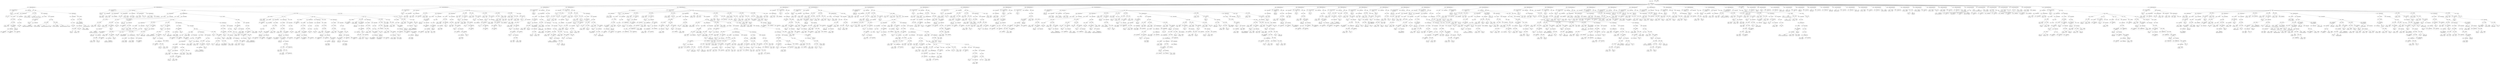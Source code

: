 digraph ast {
node [shape=none];
434182 [label=<<TABLE border='1' cellspacing='0' cellpadding='10' style='rounded' ><TR><TD border='0'>434182</TD><TD border='0'><B>ValueParameter</B></TD></TR></TABLE>>];
434182 -> 434181 [weight=2];
434183 [label=<<TABLE border='1' cellspacing='0' cellpadding='10' style='rounded' ><TR><TD border='0'>434183</TD><TD border='0'><B>Variable</B></TD></TR><HR/><TR><TD border='0' cellpadding='5'>(0, 1177)</TD><TD border='0' cellpadding='5'>password</TD></TR></TABLE>>];
434180 [label=<<TABLE border='1' cellspacing='0' cellpadding='10' style='rounded' ><TR><TD border='0'>434180</TD><TD border='0'><B>ReturnValueMethod</B></TD></TR><HR/><TR><TD border='0' cellpadding='5' colspan='2'>authenticate</TD></TR></TABLE>>];
434180 -> 434179 [weight=2];
434181 [label=<<TABLE border='1' cellspacing='0' cellpadding='10' style='rounded' ><TR><TD border='0'>434181</TD><TD border='0'><B>Variable</B></TD></TR><HR/><TR><TD border='0' cellpadding='5'>(0, 5565)</TD><TD border='0' cellpadding='5'>username</TD></TR></TABLE>>];
434178 [label=<<TABLE border='1' cellspacing='0' cellpadding='10' style='rounded' ><TR><TD border='0'>434178</TD><TD border='0'><B>PublicMethodStatement</B></TD></TR></TABLE>>];
434178 -> 434124 [weight=2];
434178 -> 434125 [weight=2];
434178 -> 434177 [weight=2];
434179 [label=<<TABLE border='1' cellspacing='0' cellpadding='10' style='rounded' ><TR><TD border='0'>434179</TD><TD border='0'><B>Id</B></TD></TR><HR/><TR><TD border='0' cellpadding='5' colspan='2'>authenticate</TD></TR></TABLE>>];
434176 [label=<<TABLE border='1' cellspacing='0' cellpadding='10' style='rounded' ><TR><TD border='0'>434176</TD><TD border='0'><B>Return</B></TD></TR></TABLE>>];
434176 -> 434175 [weight=2];
434177 [label=<<TABLE border='1' cellspacing='0' cellpadding='10' style='rounded' ><TR><TD border='0'>434177</TD><TD border='0'><B>Block</B></TD></TR></TABLE>>];
434177 -> 434140 [weight=2];
434177 -> 434143 [weight=2];
434177 -> 434157 [weight=2];
434177 -> 434173 [weight=2];
434177 -> 434176 [weight=2];
434190 [label=<<TABLE border='1' cellspacing='0' cellpadding='10' style='rounded' ><TR><TD border='0'>434190</TD><TD border='0'><B>OptValueParameter</B></TD></TR></TABLE>>];
434190 -> 434188 [weight=2];
434190 -> 434189 [weight=2];
434191 [label=<<TABLE border='1' cellspacing='0' cellpadding='10' style='rounded' ><TR><TD border='0'>434191</TD><TD border='0'><B>Variable</B></TD></TR><HR/><TR><TD border='0' cellpadding='5'>(1764, 8348)</TD><TD border='0' cellpadding='5'>workstation</TD></TR></TABLE>>];
434188 [label=<<TABLE border='1' cellspacing='0' cellpadding='10' style='rounded' ><TR><TD border='0'>434188</TD><TD border='0'><B>Variable</B></TD></TR><HR/><TR><TD border='0' cellpadding='5'>(1764, 8347)</TD><TD border='0' cellpadding='5'>realm</TD></TR></TABLE>>];
434189 [label=<<TABLE border='1' cellspacing='0' cellpadding='10' style='rounded' ><TR><TD border='0'>434189</TD><TD border='0'><B>StringLiteral</B></TD></TR><HR/><TR><TD border='0' cellpadding='5' colspan='2'></TD></TR></TABLE>>];
434186 [label=<<TABLE border='1' cellspacing='0' cellpadding='10' style='rounded' ><TR><TD border='0'>434186</TD><TD border='0'><B>Null</B></TD></TR><HR/><TR><TD border='0' cellpadding='5' colspan='2'>null</TD></TR></TABLE>>];
434187 [label=<<TABLE border='1' cellspacing='0' cellpadding='10' style='rounded' ><TR><TD border='0'>434187</TD><TD border='0'><B>OptValueParameter</B></TD></TR></TABLE>>];
434187 -> 434185 [weight=2];
434187 -> 434186 [weight=2];
434184 [label=<<TABLE border='1' cellspacing='0' cellpadding='10' style='rounded' ><TR><TD border='0'>434184</TD><TD border='0'><B>ValueParameter</B></TD></TR></TABLE>>];
434184 -> 434183 [weight=2];
434185 [label=<<TABLE border='1' cellspacing='0' cellpadding='10' style='rounded' ><TR><TD border='0'>434185</TD><TD border='0'><B>Variable</B></TD></TR><HR/><TR><TD border='0' cellpadding='5'>(1764, 8346)</TD><TD border='0' cellpadding='5'>authtype</TD></TR></TABLE>>];
434199 [label=<<TABLE border='1' cellspacing='0' cellpadding='10' style='rounded' ><TR><TD border='0'>434199</TD><TD border='0'><B>Variable</B></TD></TR><HR/><TR><TD border='0' cellpadding='5'>(1764, 8336)</TD><TD border='0' cellpadding='5'>this</TD></TR></TABLE>>];
434196 [label=<<TABLE border='1' cellspacing='0' cellpadding='10' style='rounded' ><TR><TD border='0'>434196</TD><TD border='0'><B>OptValueParameter</B></TD></TR></TABLE>>];
434196 -> 434194 [weight=2];
434196 -> 434195 [weight=2];
434197 [label=<<TABLE border='1' cellspacing='0' cellpadding='10' style='rounded' ><TR><TD border='0'>434197</TD><TD border='0'><B>ParameterList</B></TD></TR></TABLE>>];
434197 -> 434182 [weight=2];
434197 -> 434184 [weight=2];
434197 -> 434187 [weight=2];
434197 -> 434190 [weight=2];
434197 -> 434193 [weight=2];
434197 -> 434196 [weight=2];
434194 [label=<<TABLE border='1' cellspacing='0' cellpadding='10' style='rounded' ><TR><TD border='0'>434194</TD><TD border='0'><B>Variable</B></TD></TR><HR/><TR><TD border='0' cellpadding='5'>(1764, 8349)</TD><TD border='0' cellpadding='5'>OAuth</TD></TR></TABLE>>];
434195 [label=<<TABLE border='1' cellspacing='0' cellpadding='10' style='rounded' ><TR><TD border='0'>434195</TD><TD border='0'><B>Null</B></TD></TR><HR/><TR><TD border='0' cellpadding='5' colspan='2'>null</TD></TR></TABLE>>];
434192 [label=<<TABLE border='1' cellspacing='0' cellpadding='10' style='rounded' ><TR><TD border='0'>434192</TD><TD border='0'><B>StringLiteral</B></TD></TR><HR/><TR><TD border='0' cellpadding='5' colspan='2'></TD></TR></TABLE>>];
434193 [label=<<TABLE border='1' cellspacing='0' cellpadding='10' style='rounded' ><TR><TD border='0'>434193</TD><TD border='0'><B>OptValueParameter</B></TD></TR></TABLE>>];
434193 -> 434191 [weight=2];
434193 -> 434192 [weight=2];
434206 [label=<<TABLE border='1' cellspacing='0' cellpadding='10' style='rounded' ><TR><TD border='0'>434206</TD><TD border='0'><B>StringLiteral</B></TD></TR><HR/><TR><TD border='0' cellpadding='5' colspan='2'>Authentication is not allowed before ...</TD></TR></TABLE>>];
434207 [label=<<TABLE border='1' cellspacing='0' cellpadding='10' style='rounded' ><TR><TD border='0'>434207</TD><TD border='0'><B>ArgumentList</B></TD></TR></TABLE>>];
434207 -> 434206 [weight=2];
434204 [label=<<TABLE border='1' cellspacing='0' cellpadding='10' style='rounded' ><TR><TD border='0'>434204</TD><TD border='0'><B>Variable</B></TD></TR><HR/><TR><TD border='0' cellpadding='5'>(1764, 8336)</TD><TD border='0' cellpadding='5'>this</TD></TR></TABLE>>];
434205 [label=<<TABLE border='1' cellspacing='0' cellpadding='10' style='rounded' ><TR><TD border='0'>434205</TD><TD border='0'><B>Id</B></TD></TR><HR/><TR><TD border='0' cellpadding='5' colspan='2'>setError</TD></TR></TABLE>>];
434202 [label=<<TABLE border='1' cellspacing='0' cellpadding='10' style='rounded' ><TR><TD border='0'>434202</TD><TD border='0'><B>UnaryOP</B></TD></TR><HR/><TR><TD border='0' cellpadding='5' colspan='2'>!</TD></TR></TABLE>>];
434202 -> 434201 [weight=2];
434203 [label=<<TABLE border='1' cellspacing='0' cellpadding='10' style='rounded' ><TR><TD border='0'>434203</TD><TD border='0'><B>Condition</B></TD></TR></TABLE>>];
434203 -> 434202 [weight=2];
434200 [label=<<TABLE border='1' cellspacing='0' cellpadding='10' style='rounded' ><TR><TD border='0'>434200</TD><TD border='0'><B>Id</B></TD></TR><HR/><TR><TD border='0' cellpadding='5' colspan='2'>server_caps</TD></TR></TABLE>>];
434201 [label=<<TABLE border='1' cellspacing='0' cellpadding='10' style='rounded' ><TR><TD border='0'>434201</TD><TD border='0'><B>BinOP</B></TD></TR><HR/><TR><TD border='0' cellpadding='5' colspan='2'>-&gt;</TD></TR></TABLE>>];
434201 -> 434199 [weight=2];
434201 -> 434200 [weight=2];
434214 [label=<<TABLE border='1' cellspacing='0' cellpadding='10' style='rounded' ><TR><TD border='0'>434214</TD><TD border='0'><B>StatementBody</B></TD></TR></TABLE>>];
434214 -> 434212 [weight=2];
434215 [label=<<TABLE border='1' cellspacing='0' cellpadding='10' style='rounded' ><TR><TD border='0'>434215</TD><TD border='0'><B>Id</B></TD></TR><HR/><TR><TD border='0' cellpadding='5' colspan='2'>array_key_exists</TD></TR></TABLE>>];
434212 [label=<<TABLE border='1' cellspacing='0' cellpadding='10' style='rounded' ><TR><TD border='0'>434212</TD><TD border='0'><B>Block</B></TD></TR></TABLE>>];
434212 -> 434209 [weight=2];
434212 -> 434211 [weight=2];
434213 [label=<<TABLE border='1' cellspacing='0' cellpadding='10' style='rounded' ><TR><TD border='0'>434213</TD><TD border='0'><B>IfThenStatement</B></TD></TR></TABLE>>];
434213 -> 434203 [weight=2];
434213 -> 434214 [weight=2];
434210 [label=<<TABLE border='1' cellspacing='0' cellpadding='10' style='rounded' ><TR><TD border='0'>434210</TD><TD border='0'><B>False</B></TD></TR><HR/><TR><TD border='0' cellpadding='5' colspan='2'>false</TD></TR></TABLE>>];
434211 [label=<<TABLE border='1' cellspacing='0' cellpadding='10' style='rounded' ><TR><TD border='0'>434211</TD><TD border='0'><B>Return</B></TD></TR></TABLE>>];
434211 -> 434210 [weight=2];
434208 [label=<<TABLE border='1' cellspacing='0' cellpadding='10' style='rounded' ><TR><TD border='0'>434208</TD><TD border='0'><B>MethodCall</B></TD></TR><HR/><TR><TD border='0' cellpadding='5' colspan='2'>setError</TD></TR></TABLE>>];
434208 -> 434205 [weight=2];
434208 -> 434207 [weight=2];
434209 [label=<<TABLE border='1' cellspacing='0' cellpadding='10' style='rounded' ><TR><TD border='0'>434209</TD><TD border='0'><B>BinOP</B></TD></TR><HR/><TR><TD border='0' cellpadding='5' colspan='2'>-&gt;</TD></TR></TABLE>>];
434209 -> 434204 [weight=2];
434209 -> 434208 [weight=2];
434222 [label=<<TABLE border='1' cellspacing='0' cellpadding='10' style='rounded' ><TR><TD border='0'>434222</TD><TD border='0'><B>Condition</B></TD></TR></TABLE>>];
434222 -> 434221 [weight=2];
434220 [label=<<TABLE border='1' cellspacing='0' cellpadding='10' style='rounded' ><TR><TD border='0'>434220</TD><TD border='0'><B>ArgumentList</B></TD></TR></TABLE>>];
434220 -> 434216 [weight=2];
434220 -> 434219 [weight=2];
434221 [label=<<TABLE border='1' cellspacing='0' cellpadding='10' style='rounded' ><TR><TD border='0'>434221</TD><TD border='0'><B>FunctionCall</B></TD></TR><HR/><TR><TD border='0' cellpadding='5' colspan='2'>array_key_exists</TD></TR></TABLE>>];
434221 -> 434215 [weight=2];
434221 -> 434220 [weight=2];
434218 [label=<<TABLE border='1' cellspacing='0' cellpadding='10' style='rounded' ><TR><TD border='0'>434218</TD><TD border='0'><B>Id</B></TD></TR><HR/><TR><TD border='0' cellpadding='5' colspan='2'>server_caps</TD></TR></TABLE>>];
434219 [label=<<TABLE border='1' cellspacing='0' cellpadding='10' style='rounded' ><TR><TD border='0'>434219</TD><TD border='0'><B>BinOP</B></TD></TR><HR/><TR><TD border='0' cellpadding='5' colspan='2'>-&gt;</TD></TR></TABLE>>];
434219 -> 434217 [weight=2];
434219 -> 434218 [weight=2];
434216 [label=<<TABLE border='1' cellspacing='0' cellpadding='10' style='rounded' ><TR><TD border='0'>434216</TD><TD border='0'><B>StringLiteral</B></TD></TR><HR/><TR><TD border='0' cellpadding='5' colspan='2'>EHLO</TD></TR></TABLE>>];
434217 [label=<<TABLE border='1' cellspacing='0' cellpadding='10' style='rounded' ><TR><TD border='0'>434217</TD><TD border='0'><B>Variable</B></TD></TR><HR/><TR><TD border='0' cellpadding='5'>(1764, 8336)</TD><TD border='0' cellpadding='5'>this</TD></TR></TABLE>>];
434230 [label=<<TABLE border='1' cellspacing='0' cellpadding='10' style='rounded' ><TR><TD border='0'>434230</TD><TD border='0'><B>FunctionCall</B></TD></TR><HR/><TR><TD border='0' cellpadding='5' colspan='2'>array_key_exists</TD></TR></TABLE>>];
434230 -> 434224 [weight=2];
434230 -> 434229 [weight=2];
434231 [label=<<TABLE border='1' cellspacing='0' cellpadding='10' style='rounded' ><TR><TD border='0'>434231</TD><TD border='0'><B>UnaryOP</B></TD></TR><HR/><TR><TD border='0' cellpadding='5' colspan='2'>!</TD></TR></TABLE>>];
434231 -> 434230 [weight=2];
434228 [label=<<TABLE border='1' cellspacing='0' cellpadding='10' style='rounded' ><TR><TD border='0'>434228</TD><TD border='0'><B>BinOP</B></TD></TR><HR/><TR><TD border='0' cellpadding='5' colspan='2'>-&gt;</TD></TR></TABLE>>];
434228 -> 434226 [weight=2];
434228 -> 434227 [weight=2];
434229 [label=<<TABLE border='1' cellspacing='0' cellpadding='10' style='rounded' ><TR><TD border='0'>434229</TD><TD border='0'><B>ArgumentList</B></TD></TR></TABLE>>];
434229 -> 434225 [weight=2];
434229 -> 434228 [weight=2];
434226 [label=<<TABLE border='1' cellspacing='0' cellpadding='10' style='rounded' ><TR><TD border='0'>434226</TD><TD border='0'><B>Variable</B></TD></TR><HR/><TR><TD border='0' cellpadding='5'>(1764, 8336)</TD><TD border='0' cellpadding='5'>this</TD></TR></TABLE>>];
434227 [label=<<TABLE border='1' cellspacing='0' cellpadding='10' style='rounded' ><TR><TD border='0'>434227</TD><TD border='0'><B>Id</B></TD></TR><HR/><TR><TD border='0' cellpadding='5' colspan='2'>server_caps</TD></TR></TABLE>>];
434224 [label=<<TABLE border='1' cellspacing='0' cellpadding='10' style='rounded' ><TR><TD border='0'>434224</TD><TD border='0'><B>Id</B></TD></TR><HR/><TR><TD border='0' cellpadding='5' colspan='2'>array_key_exists</TD></TR></TABLE>>];
434225 [label=<<TABLE border='1' cellspacing='0' cellpadding='10' style='rounded' ><TR><TD border='0'>434225</TD><TD border='0'><B>StringLiteral</B></TD></TR><HR/><TR><TD border='0' cellpadding='5' colspan='2'>AUTH</TD></TR></TABLE>>];
434238 [label=<<TABLE border='1' cellspacing='0' cellpadding='10' style='rounded' ><TR><TD border='0'>434238</TD><TD border='0'><B>BinOP</B></TD></TR><HR/><TR><TD border='0' cellpadding='5' colspan='2'>-&gt;</TD></TR></TABLE>>];
434238 -> 434233 [weight=2];
434238 -> 434237 [weight=2];
434239 [label=<<TABLE border='1' cellspacing='0' cellpadding='10' style='rounded' ><TR><TD border='0'>434239</TD><TD border='0'><B>False</B></TD></TR><HR/><TR><TD border='0' cellpadding='5' colspan='2'>false</TD></TR></TABLE>>];
434236 [label=<<TABLE border='1' cellspacing='0' cellpadding='10' style='rounded' ><TR><TD border='0'>434236</TD><TD border='0'><B>ArgumentList</B></TD></TR></TABLE>>];
434236 -> 434235 [weight=2];
434237 [label=<<TABLE border='1' cellspacing='0' cellpadding='10' style='rounded' ><TR><TD border='0'>434237</TD><TD border='0'><B>MethodCall</B></TD></TR><HR/><TR><TD border='0' cellpadding='5' colspan='2'>setError</TD></TR></TABLE>>];
434237 -> 434234 [weight=2];
434237 -> 434236 [weight=2];
434234 [label=<<TABLE border='1' cellspacing='0' cellpadding='10' style='rounded' ><TR><TD border='0'>434234</TD><TD border='0'><B>Id</B></TD></TR><HR/><TR><TD border='0' cellpadding='5' colspan='2'>setError</TD></TR></TABLE>>];
434235 [label=<<TABLE border='1' cellspacing='0' cellpadding='10' style='rounded' ><TR><TD border='0'>434235</TD><TD border='0'><B>StringLiteral</B></TD></TR><HR/><TR><TD border='0' cellpadding='5' colspan='2'>Authentication is not allowed at this...</TD></TR></TABLE>>];
434232 [label=<<TABLE border='1' cellspacing='0' cellpadding='10' style='rounded' ><TR><TD border='0'>434232</TD><TD border='0'><B>Condition</B></TD></TR></TABLE>>];
434232 -> 434231 [weight=2];
434233 [label=<<TABLE border='1' cellspacing='0' cellpadding='10' style='rounded' ><TR><TD border='0'>434233</TD><TD border='0'><B>Variable</B></TD></TR><HR/><TR><TD border='0' cellpadding='5'>(1764, 8336)</TD><TD border='0' cellpadding='5'>this</TD></TR></TABLE>>];
434246 [label=<<TABLE border='1' cellspacing='0' cellpadding='10' style='rounded' ><TR><TD border='0'>434246</TD><TD border='0'><B>StringLiteral</B></TD></TR><HR/><TR><TD border='0' cellpadding='5' colspan='2'>Auth method requested: </TD></TR></TABLE>>];
434247 [label=<<TABLE border='1' cellspacing='0' cellpadding='10' style='rounded' ><TR><TD border='0'>434247</TD><TD border='0'><B>BinOP</B></TD></TR><HR/><TR><TD border='0' cellpadding='5' colspan='2'>.</TD></TR></TABLE>>];
434247 -> 434246 [weight=2];
434247 -> 434254 [weight=2];
434244 [label=<<TABLE border='1' cellspacing='0' cellpadding='10' style='rounded' ><TR><TD border='0'>434244</TD><TD border='0'><B>Id</B></TD></TR><HR/><TR><TD border='0' cellpadding='5' colspan='2'>self</TD></TR></TABLE>>];
434245 [label=<<TABLE border='1' cellspacing='0' cellpadding='10' style='rounded' ><TR><TD border='0'>434245</TD><TD border='0'><B>Id</B></TD></TR><HR/><TR><TD border='0' cellpadding='5' colspan='2'>edebug</TD></TR></TABLE>>];
434242 [label=<<TABLE border='1' cellspacing='0' cellpadding='10' style='rounded' ><TR><TD border='0'>434242</TD><TD border='0'><B>IfThenStatement</B></TD></TR></TABLE>>];
434242 -> 434232 [weight=2];
434242 -> 434243 [weight=2];
434243 [label=<<TABLE border='1' cellspacing='0' cellpadding='10' style='rounded' ><TR><TD border='0'>434243</TD><TD border='0'><B>StatementBody</B></TD></TR></TABLE>>];
434243 -> 434241 [weight=2];
434240 [label=<<TABLE border='1' cellspacing='0' cellpadding='10' style='rounded' ><TR><TD border='0'>434240</TD><TD border='0'><B>Return</B></TD></TR></TABLE>>];
434240 -> 434239 [weight=2];
434241 [label=<<TABLE border='1' cellspacing='0' cellpadding='10' style='rounded' ><TR><TD border='0'>434241</TD><TD border='0'><B>Block</B></TD></TR></TABLE>>];
434241 -> 434238 [weight=2];
434241 -> 434240 [weight=2];
434254 [label=<<TABLE border='1' cellspacing='0' cellpadding='10' style='rounded' ><TR><TD border='0'>434254</TD><TD border='0'><B>ConditionalExpression</B></TD></TR></TABLE>>];
434254 -> 434249 [weight=2];
434254 -> 434251 [weight=2];
434254 -> 434253 [weight=2];
434255 [label=<<TABLE border='1' cellspacing='0' cellpadding='10' style='rounded' ><TR><TD border='0'>434255</TD><TD border='0'><B>Id</B></TD></TR><HR/><TR><TD border='0' cellpadding='5' colspan='2'>self</TD></TR></TABLE>>];
434252 [label=<<TABLE border='1' cellspacing='0' cellpadding='10' style='rounded' ><TR><TD border='0'>434252</TD><TD border='0'><B>StringLiteral</B></TD></TR><HR/><TR><TD border='0' cellpadding='5' colspan='2'>UNKNOWN</TD></TR></TABLE>>];
434253 [label=<<TABLE border='1' cellspacing='0' cellpadding='10' style='rounded' ><TR><TD border='0'>434253</TD><TD border='0'><B>ConditionalFalse</B></TD></TR></TABLE>>];
434253 -> 434252 [weight=2];
434250 [label=<<TABLE border='1' cellspacing='0' cellpadding='10' style='rounded' ><TR><TD border='0'>434250</TD><TD border='0'><B>Variable</B></TD></TR><HR/><TR><TD border='0' cellpadding='5'>(1764, 8346)</TD><TD border='0' cellpadding='5'>authtype</TD></TR></TABLE>>];
434251 [label=<<TABLE border='1' cellspacing='0' cellpadding='10' style='rounded' ><TR><TD border='0'>434251</TD><TD border='0'><B>ConditionalTrue</B></TD></TR></TABLE>>];
434251 -> 434250 [weight=2];
434248 [label=<<TABLE border='1' cellspacing='0' cellpadding='10' style='rounded' ><TR><TD border='0'>434248</TD><TD border='0'><B>Variable</B></TD></TR><HR/><TR><TD border='0' cellpadding='5'>(1764, 8346)</TD><TD border='0' cellpadding='5'>authtype</TD></TR></TABLE>>];
434249 [label=<<TABLE border='1' cellspacing='0' cellpadding='10' style='rounded' ><TR><TD border='0'>434249</TD><TD border='0'><B>Condition</B></TD></TR></TABLE>>];
434249 -> 434248 [weight=2];
434262 [label=<<TABLE border='1' cellspacing='0' cellpadding='10' style='rounded' ><TR><TD border='0'>434262</TD><TD border='0'><B>Id</B></TD></TR><HR/><TR><TD border='0' cellpadding='5' colspan='2'>edebug</TD></TR></TABLE>>];
434263 [label=<<TABLE border='1' cellspacing='0' cellpadding='10' style='rounded' ><TR><TD border='0'>434263</TD><TD border='0'><B>StringLiteral</B></TD></TR><HR/><TR><TD border='0' cellpadding='5' colspan='2'>Auth methods available on the server: </TD></TR></TABLE>>];
434260 [label=<<TABLE border='1' cellspacing='0' cellpadding='10' style='rounded' ><TR><TD border='0'>434260</TD><TD border='0'><B>BinOP</B></TD></TR><HR/><TR><TD border='0' cellpadding='5' colspan='2'>::</TD></TR></TABLE>>];
434260 -> 434244 [weight=2];
434260 -> 434259 [weight=2];
434261 [label=<<TABLE border='1' cellspacing='0' cellpadding='10' style='rounded' ><TR><TD border='0'>434261</TD><TD border='0'><B>Id</B></TD></TR><HR/><TR><TD border='0' cellpadding='5' colspan='2'>self</TD></TR></TABLE>>];
434258 [label=<<TABLE border='1' cellspacing='0' cellpadding='10' style='rounded' ><TR><TD border='0'>434258</TD><TD border='0'><B>ArgumentList</B></TD></TR></TABLE>>];
434258 -> 434247 [weight=2];
434258 -> 434257 [weight=2];
434259 [label=<<TABLE border='1' cellspacing='0' cellpadding='10' style='rounded' ><TR><TD border='0'>434259</TD><TD border='0'><B>MethodCall</B></TD></TR><HR/><TR><TD border='0' cellpadding='5' colspan='2'>edebug</TD></TR></TABLE>>];
434259 -> 434245 [weight=2];
434259 -> 434258 [weight=2];
434256 [label=<<TABLE border='1' cellspacing='0' cellpadding='10' style='rounded' ><TR><TD border='0'>434256</TD><TD border='0'><B>Id</B></TD></TR><HR/><TR><TD border='0' cellpadding='5' colspan='2'>DEBUG_LOWLEVEL</TD></TR></TABLE>>];
434257 [label=<<TABLE border='1' cellspacing='0' cellpadding='10' style='rounded' ><TR><TD border='0'>434257</TD><TD border='0'><B>BinOP</B></TD></TR><HR/><TR><TD border='0' cellpadding='5' colspan='2'>::</TD></TR></TABLE>>];
434257 -> 434255 [weight=2];
434257 -> 434256 [weight=2];
434270 [label=<<TABLE border='1' cellspacing='0' cellpadding='10' style='rounded' ><TR><TD border='0'>434270</TD><TD border='0'><B>StringLiteral</B></TD></TR><HR/><TR><TD border='0' cellpadding='5' colspan='2'>AUTH</TD></TR></TABLE>>];
434271 [label=<<TABLE border='1' cellspacing='0' cellpadding='10' style='rounded' ><TR><TD border='0'>434271</TD><TD border='0'><B>PostfixExpression</B></TD></TR></TABLE>>];
434271 -> 434269 [weight=2];
434271 -> 434270 [weight=2];
434268 [label=<<TABLE border='1' cellspacing='0' cellpadding='10' style='rounded' ><TR><TD border='0'>434268</TD><TD border='0'><B>Id</B></TD></TR><HR/><TR><TD border='0' cellpadding='5' colspan='2'>server_caps</TD></TR></TABLE>>];
434269 [label=<<TABLE border='1' cellspacing='0' cellpadding='10' style='rounded' ><TR><TD border='0'>434269</TD><TD border='0'><B>BinOP</B></TD></TR><HR/><TR><TD border='0' cellpadding='5' colspan='2'>-&gt;</TD></TR></TABLE>>];
434269 -> 434267 [weight=2];
434269 -> 434268 [weight=2];
434266 [label=<<TABLE border='1' cellspacing='0' cellpadding='10' style='rounded' ><TR><TD border='0'>434266</TD><TD border='0'><B>StringLiteral</B></TD></TR><HR/><TR><TD border='0' cellpadding='5' colspan='2'>,</TD></TR></TABLE>>];
434267 [label=<<TABLE border='1' cellspacing='0' cellpadding='10' style='rounded' ><TR><TD border='0'>434267</TD><TD border='0'><B>Variable</B></TD></TR><HR/><TR><TD border='0' cellpadding='5'>(1764, 8336)</TD><TD border='0' cellpadding='5'>this</TD></TR></TABLE>>];
434264 [label=<<TABLE border='1' cellspacing='0' cellpadding='10' style='rounded' ><TR><TD border='0'>434264</TD><TD border='0'><B>BinOP</B></TD></TR><HR/><TR><TD border='0' cellpadding='5' colspan='2'>.</TD></TR></TABLE>>];
434264 -> 434263 [weight=2];
434264 -> 434273 [weight=2];
434265 [label=<<TABLE border='1' cellspacing='0' cellpadding='10' style='rounded' ><TR><TD border='0'>434265</TD><TD border='0'><B>Id</B></TD></TR><HR/><TR><TD border='0' cellpadding='5' colspan='2'>implode</TD></TR></TABLE>>];
434278 [label=<<TABLE border='1' cellspacing='0' cellpadding='10' style='rounded' ><TR><TD border='0'>434278</TD><TD border='0'><B>MethodCall</B></TD></TR><HR/><TR><TD border='0' cellpadding='5' colspan='2'>edebug</TD></TR></TABLE>>];
434278 -> 434262 [weight=2];
434278 -> 434277 [weight=2];
434279 [label=<<TABLE border='1' cellspacing='0' cellpadding='10' style='rounded' ><TR><TD border='0'>434279</TD><TD border='0'><B>BinOP</B></TD></TR><HR/><TR><TD border='0' cellpadding='5' colspan='2'>::</TD></TR></TABLE>>];
434279 -> 434261 [weight=2];
434279 -> 434278 [weight=2];
434276 [label=<<TABLE border='1' cellspacing='0' cellpadding='10' style='rounded' ><TR><TD border='0'>434276</TD><TD border='0'><B>BinOP</B></TD></TR><HR/><TR><TD border='0' cellpadding='5' colspan='2'>::</TD></TR></TABLE>>];
434276 -> 434274 [weight=2];
434276 -> 434275 [weight=2];
434277 [label=<<TABLE border='1' cellspacing='0' cellpadding='10' style='rounded' ><TR><TD border='0'>434277</TD><TD border='0'><B>ArgumentList</B></TD></TR></TABLE>>];
434277 -> 434264 [weight=2];
434277 -> 434276 [weight=2];
434274 [label=<<TABLE border='1' cellspacing='0' cellpadding='10' style='rounded' ><TR><TD border='0'>434274</TD><TD border='0'><B>Id</B></TD></TR><HR/><TR><TD border='0' cellpadding='5' colspan='2'>self</TD></TR></TABLE>>];
434275 [label=<<TABLE border='1' cellspacing='0' cellpadding='10' style='rounded' ><TR><TD border='0'>434275</TD><TD border='0'><B>Id</B></TD></TR><HR/><TR><TD border='0' cellpadding='5' colspan='2'>DEBUG_LOWLEVEL</TD></TR></TABLE>>];
434272 [label=<<TABLE border='1' cellspacing='0' cellpadding='10' style='rounded' ><TR><TD border='0'>434272</TD><TD border='0'><B>ArgumentList</B></TD></TR></TABLE>>];
434272 -> 434266 [weight=2];
434272 -> 434271 [weight=2];
434273 [label=<<TABLE border='1' cellspacing='0' cellpadding='10' style='rounded' ><TR><TD border='0'>434273</TD><TD border='0'><B>FunctionCall</B></TD></TR><HR/><TR><TD border='0' cellpadding='5' colspan='2'>implode</TD></TR></TABLE>>];
434273 -> 434265 [weight=2];
434273 -> 434272 [weight=2];
434286 [label=<<TABLE border='1' cellspacing='0' cellpadding='10' style='rounded' ><TR><TD border='0'>434286</TD><TD border='0'><B>StringLiteral</B></TD></TR><HR/><TR><TD border='0' cellpadding='5' colspan='2'>LOGIN</TD></TR></TABLE>>];
434287 [label=<<TABLE border='1' cellspacing='0' cellpadding='10' style='rounded' ><TR><TD border='0'>434287</TD><TD border='0'><B>StringLiteral</B></TD></TR><HR/><TR><TD border='0' cellpadding='5' colspan='2'>PLAIN</TD></TR></TABLE>>];
434284 [label=<<TABLE border='1' cellspacing='0' cellpadding='10' style='rounded' ><TR><TD border='0'>434284</TD><TD border='0'><B>Condition</B></TD></TR></TABLE>>];
434284 -> 434283 [weight=2];
434285 [label=<<TABLE border='1' cellspacing='0' cellpadding='10' style='rounded' ><TR><TD border='0'>434285</TD><TD border='0'><B>StringLiteral</B></TD></TR><HR/><TR><TD border='0' cellpadding='5' colspan='2'>CRAM-MD5</TD></TR></TABLE>>];
434282 [label=<<TABLE border='1' cellspacing='0' cellpadding='10' style='rounded' ><TR><TD border='0'>434282</TD><TD border='0'><B>ArgumentList</B></TD></TR></TABLE>>];
434282 -> 434281 [weight=2];
434283 [label=<<TABLE border='1' cellspacing='0' cellpadding='10' style='rounded' ><TR><TD border='0'>434283</TD><TD border='0'><B>FunctionCall</B></TD></TR><HR/><TR><TD border='0' cellpadding='5' colspan='2'>empty</TD></TR></TABLE>>];
434283 -> 434280 [weight=2];
434283 -> 434282 [weight=2];
434280 [label=<<TABLE border='1' cellspacing='0' cellpadding='10' style='rounded' ><TR><TD border='0'>434280</TD><TD border='0'><B>Id</B></TD></TR><HR/><TR><TD border='0' cellpadding='5' colspan='2'>empty</TD></TR></TABLE>>];
434281 [label=<<TABLE border='1' cellspacing='0' cellpadding='10' style='rounded' ><TR><TD border='0'>434281</TD><TD border='0'><B>Variable</B></TD></TR><HR/><TR><TD border='0' cellpadding='5'>(1764, 8346)</TD><TD border='0' cellpadding='5'>authtype</TD></TR></TABLE>>];
434294 [label=<<TABLE border='1' cellspacing='0' cellpadding='10' style='rounded' ><TR><TD border='0'>434294</TD><TD border='0'><B>Id</B></TD></TR><HR/><TR><TD border='0' cellpadding='5' colspan='2'>server_caps</TD></TR></TABLE>>];
434295 [label=<<TABLE border='1' cellspacing='0' cellpadding='10' style='rounded' ><TR><TD border='0'>434295</TD><TD border='0'><B>BinOP</B></TD></TR><HR/><TR><TD border='0' cellpadding='5' colspan='2'>-&gt;</TD></TR></TABLE>>];
434295 -> 434293 [weight=2];
434295 -> 434294 [weight=2];
434292 [label=<<TABLE border='1' cellspacing='0' cellpadding='10' style='rounded' ><TR><TD border='0'>434292</TD><TD border='0'><B>Variable</B></TD></TR><HR/><TR><TD border='0' cellpadding='5'>(1764, 8350)</TD><TD border='0' cellpadding='5'>method</TD></TR></TABLE>>];
434293 [label=<<TABLE border='1' cellspacing='0' cellpadding='10' style='rounded' ><TR><TD border='0'>434293</TD><TD border='0'><B>Variable</B></TD></TR><HR/><TR><TD border='0' cellpadding='5'>(1764, 8336)</TD><TD border='0' cellpadding='5'>this</TD></TR></TABLE>>];
434291 [label=<<TABLE border='1' cellspacing='0' cellpadding='10' style='rounded' ><TR><TD border='0'>434291</TD><TD border='0'><B>Id</B></TD></TR><HR/><TR><TD border='0' cellpadding='5' colspan='2'>in_array</TD></TR></TABLE>>];
434288 [label=<<TABLE border='1' cellspacing='0' cellpadding='10' style='rounded' ><TR><TD border='0'>434288</TD><TD border='0'><B>Array</B></TD></TR></TABLE>>];
434288 -> 434285 [weight=2];
434288 -> 434286 [weight=2];
434288 -> 434287 [weight=2];
434289 [label=<<TABLE border='1' cellspacing='0' cellpadding='10' style='rounded' ><TR><TD border='0'>434289</TD><TD border='0'><B>Variable</B></TD></TR><HR/><TR><TD border='0' cellpadding='5'>(1764, 8350)</TD><TD border='0' cellpadding='5'>method</TD></TR></TABLE>>];
434302 [label=<<TABLE border='1' cellspacing='0' cellpadding='10' style='rounded' ><TR><TD border='0'>434302</TD><TD border='0'><B>BinOP</B></TD></TR><HR/><TR><TD border='0' cellpadding='5' colspan='2'>=</TD></TR></TABLE>>];
434302 -> 434301 [weight=2];
434302 -> 434303 [weight=2];
434303 [label=<<TABLE border='1' cellspacing='0' cellpadding='10' style='rounded' ><TR><TD border='0'>434303</TD><TD border='0'><B>Variable</B></TD></TR><HR/><TR><TD border='0' cellpadding='5'>(1764, 8350)</TD><TD border='0' cellpadding='5'>method</TD></TR></TABLE>>];
434300 [label=<<TABLE border='1' cellspacing='0' cellpadding='10' style='rounded' ><TR><TD border='0'>434300</TD><TD border='0'><B>Condition</B></TD></TR></TABLE>>];
434300 -> 434299 [weight=2];
434301 [label=<<TABLE border='1' cellspacing='0' cellpadding='10' style='rounded' ><TR><TD border='0'>434301</TD><TD border='0'><B>Variable</B></TD></TR><HR/><TR><TD border='0' cellpadding='5'>(1764, 8346)</TD><TD border='0' cellpadding='5'>authtype</TD></TR></TABLE>>];
434298 [label=<<TABLE border='1' cellspacing='0' cellpadding='10' style='rounded' ><TR><TD border='0'>434298</TD><TD border='0'><B>ArgumentList</B></TD></TR></TABLE>>];
434298 -> 434292 [weight=2];
434298 -> 434297 [weight=2];
434299 [label=<<TABLE border='1' cellspacing='0' cellpadding='10' style='rounded' ><TR><TD border='0'>434299</TD><TD border='0'><B>FunctionCall</B></TD></TR><HR/><TR><TD border='0' cellpadding='5' colspan='2'>in_array</TD></TR></TABLE>>];
434299 -> 434291 [weight=2];
434299 -> 434298 [weight=2];
434296 [label=<<TABLE border='1' cellspacing='0' cellpadding='10' style='rounded' ><TR><TD border='0'>434296</TD><TD border='0'><B>StringLiteral</B></TD></TR><HR/><TR><TD border='0' cellpadding='5' colspan='2'>AUTH</TD></TR></TABLE>>];
434297 [label=<<TABLE border='1' cellspacing='0' cellpadding='10' style='rounded' ><TR><TD border='0'>434297</TD><TD border='0'><B>PostfixExpression</B></TD></TR></TABLE>>];
434297 -> 434295 [weight=2];
434297 -> 434296 [weight=2];
434310 [label=<<TABLE border='1' cellspacing='0' cellpadding='10' style='rounded' ><TR><TD border='0'>434310</TD><TD border='0'><B>StatementBody</B></TD></TR></TABLE>>];
434310 -> 434308 [weight=2];
434311 [label=<<TABLE border='1' cellspacing='0' cellpadding='10' style='rounded' ><TR><TD border='0'>434311</TD><TD border='0'><B>Id</B></TD></TR><HR/><TR><TD border='0' cellpadding='5' colspan='2'>empty</TD></TR></TABLE>>];
434308 [label=<<TABLE border='1' cellspacing='0' cellpadding='10' style='rounded' ><TR><TD border='0'>434308</TD><TD border='0'><B>Block</B></TD></TR></TABLE>>];
434308 -> 434306 [weight=2];
434309 [label=<<TABLE border='1' cellspacing='0' cellpadding='10' style='rounded' ><TR><TD border='0'>434309</TD><TD border='0'><B>ForEach</B></TD></TR></TABLE>>];
434309 -> 434288 [weight=2];
434309 -> 434289 [weight=2];
434309 -> 434310 [weight=2];
434306 [label=<<TABLE border='1' cellspacing='0' cellpadding='10' style='rounded' ><TR><TD border='0'>434306</TD><TD border='0'><B>IfThenStatement</B></TD></TR></TABLE>>];
434306 -> 434300 [weight=2];
434306 -> 434307 [weight=2];
434307 [label=<<TABLE border='1' cellspacing='0' cellpadding='10' style='rounded' ><TR><TD border='0'>434307</TD><TD border='0'><B>StatementBody</B></TD></TR></TABLE>>];
434307 -> 434305 [weight=2];
434304 [label=<<TABLE border='1' cellspacing='0' cellpadding='10' style='rounded' ><TR><TD border='0'>434304</TD><TD border='0'><B>Break</B></TD></TR></TABLE>>];
434305 [label=<<TABLE border='1' cellspacing='0' cellpadding='10' style='rounded' ><TR><TD border='0'>434305</TD><TD border='0'><B>Block</B></TD></TR></TABLE>>];
434305 -> 434302 [weight=2];
434305 -> 434304 [weight=2];
434318 [label=<<TABLE border='1' cellspacing='0' cellpadding='10' style='rounded' ><TR><TD border='0'>434318</TD><TD border='0'><B>StringLiteral</B></TD></TR><HR/><TR><TD border='0' cellpadding='5' colspan='2'>No supported authentication methods f...</TD></TR></TABLE>>];
434319 [label=<<TABLE border='1' cellspacing='0' cellpadding='10' style='rounded' ><TR><TD border='0'>434319</TD><TD border='0'><B>ArgumentList</B></TD></TR></TABLE>>];
434319 -> 434318 [weight=2];
434316 [label=<<TABLE border='1' cellspacing='0' cellpadding='10' style='rounded' ><TR><TD border='0'>434316</TD><TD border='0'><B>Variable</B></TD></TR><HR/><TR><TD border='0' cellpadding='5'>(1764, 8336)</TD><TD border='0' cellpadding='5'>this</TD></TR></TABLE>>];
434317 [label=<<TABLE border='1' cellspacing='0' cellpadding='10' style='rounded' ><TR><TD border='0'>434317</TD><TD border='0'><B>Id</B></TD></TR><HR/><TR><TD border='0' cellpadding='5' colspan='2'>setError</TD></TR></TABLE>>];
434314 [label=<<TABLE border='1' cellspacing='0' cellpadding='10' style='rounded' ><TR><TD border='0'>434314</TD><TD border='0'><B>FunctionCall</B></TD></TR><HR/><TR><TD border='0' cellpadding='5' colspan='2'>empty</TD></TR></TABLE>>];
434314 -> 434311 [weight=2];
434314 -> 434313 [weight=2];
434315 [label=<<TABLE border='1' cellspacing='0' cellpadding='10' style='rounded' ><TR><TD border='0'>434315</TD><TD border='0'><B>Condition</B></TD></TR></TABLE>>];
434315 -> 434314 [weight=2];
434312 [label=<<TABLE border='1' cellspacing='0' cellpadding='10' style='rounded' ><TR><TD border='0'>434312</TD><TD border='0'><B>Variable</B></TD></TR><HR/><TR><TD border='0' cellpadding='5'>(1764, 8346)</TD><TD border='0' cellpadding='5'>authtype</TD></TR></TABLE>>];
434313 [label=<<TABLE border='1' cellspacing='0' cellpadding='10' style='rounded' ><TR><TD border='0'>434313</TD><TD border='0'><B>ArgumentList</B></TD></TR></TABLE>>];
434313 -> 434312 [weight=2];
434326 [label=<<TABLE border='1' cellspacing='0' cellpadding='10' style='rounded' ><TR><TD border='0'>434326</TD><TD border='0'><B>StatementBody</B></TD></TR></TABLE>>];
434326 -> 434324 [weight=2];
434327 [label=<<TABLE border='1' cellspacing='0' cellpadding='10' style='rounded' ><TR><TD border='0'>434327</TD><TD border='0'><B>Id</B></TD></TR><HR/><TR><TD border='0' cellpadding='5' colspan='2'>self</TD></TR></TABLE>>];
434324 [label=<<TABLE border='1' cellspacing='0' cellpadding='10' style='rounded' ><TR><TD border='0'>434324</TD><TD border='0'><B>Block</B></TD></TR></TABLE>>];
434324 -> 434321 [weight=2];
434324 -> 434323 [weight=2];
434325 [label=<<TABLE border='1' cellspacing='0' cellpadding='10' style='rounded' ><TR><TD border='0'>434325</TD><TD border='0'><B>IfThenStatement</B></TD></TR></TABLE>>];
434325 -> 434315 [weight=2];
434325 -> 434326 [weight=2];
434322 [label=<<TABLE border='1' cellspacing='0' cellpadding='10' style='rounded' ><TR><TD border='0'>434322</TD><TD border='0'><B>False</B></TD></TR><HR/><TR><TD border='0' cellpadding='5' colspan='2'>false</TD></TR></TABLE>>];
434323 [label=<<TABLE border='1' cellspacing='0' cellpadding='10' style='rounded' ><TR><TD border='0'>434323</TD><TD border='0'><B>Return</B></TD></TR></TABLE>>];
434323 -> 434322 [weight=2];
434320 [label=<<TABLE border='1' cellspacing='0' cellpadding='10' style='rounded' ><TR><TD border='0'>434320</TD><TD border='0'><B>MethodCall</B></TD></TR><HR/><TR><TD border='0' cellpadding='5' colspan='2'>setError</TD></TR></TABLE>>];
434320 -> 434317 [weight=2];
434320 -> 434319 [weight=2];
434321 [label=<<TABLE border='1' cellspacing='0' cellpadding='10' style='rounded' ><TR><TD border='0'>434321</TD><TD border='0'><B>BinOP</B></TD></TR><HR/><TR><TD border='0' cellpadding='5' colspan='2'>-&gt;</TD></TR></TABLE>>];
434321 -> 434316 [weight=2];
434321 -> 434320 [weight=2];
434334 [label=<<TABLE border='1' cellspacing='0' cellpadding='10' style='rounded' ><TR><TD border='0'>434334</TD><TD border='0'><B>BinOP</B></TD></TR><HR/><TR><TD border='0' cellpadding='5' colspan='2'>::</TD></TR></TABLE>>];
434334 -> 434332 [weight=2];
434334 -> 434333 [weight=2];
434335 [label=<<TABLE border='1' cellspacing='0' cellpadding='10' style='rounded' ><TR><TD border='0'>434335</TD><TD border='0'><B>ArgumentList</B></TD></TR></TABLE>>];
434335 -> 434330 [weight=2];
434335 -> 434334 [weight=2];
434332 [label=<<TABLE border='1' cellspacing='0' cellpadding='10' style='rounded' ><TR><TD border='0'>434332</TD><TD border='0'><B>Id</B></TD></TR><HR/><TR><TD border='0' cellpadding='5' colspan='2'>self</TD></TR></TABLE>>];
434333 [label=<<TABLE border='1' cellspacing='0' cellpadding='10' style='rounded' ><TR><TD border='0'>434333</TD><TD border='0'><B>Id</B></TD></TR><HR/><TR><TD border='0' cellpadding='5' colspan='2'>DEBUG_LOWLEVEL</TD></TR></TABLE>>];
434330 [label=<<TABLE border='1' cellspacing='0' cellpadding='10' style='rounded' ><TR><TD border='0'>434330</TD><TD border='0'><B>BinOP</B></TD></TR><HR/><TR><TD border='0' cellpadding='5' colspan='2'>.</TD></TR></TABLE>>];
434330 -> 434329 [weight=2];
434330 -> 434331 [weight=2];
434331 [label=<<TABLE border='1' cellspacing='0' cellpadding='10' style='rounded' ><TR><TD border='0'>434331</TD><TD border='0'><B>Variable</B></TD></TR><HR/><TR><TD border='0' cellpadding='5'>(1764, 8346)</TD><TD border='0' cellpadding='5'>authtype</TD></TR></TABLE>>];
434328 [label=<<TABLE border='1' cellspacing='0' cellpadding='10' style='rounded' ><TR><TD border='0'>434328</TD><TD border='0'><B>Id</B></TD></TR><HR/><TR><TD border='0' cellpadding='5' colspan='2'>edebug</TD></TR></TABLE>>];
434329 [label=<<TABLE border='1' cellspacing='0' cellpadding='10' style='rounded' ><TR><TD border='0'>434329</TD><TD border='0'><B>StringLiteral</B></TD></TR><HR/><TR><TD border='0' cellpadding='5' colspan='2'>Auth method selected: </TD></TR></TABLE>>];
434342 [label=<<TABLE border='1' cellspacing='0' cellpadding='10' style='rounded' ><TR><TD border='0'>434342</TD><TD border='0'><B>Id</B></TD></TR><HR/><TR><TD border='0' cellpadding='5' colspan='2'>in_array</TD></TR></TABLE>>];
434343 [label=<<TABLE border='1' cellspacing='0' cellpadding='10' style='rounded' ><TR><TD border='0'>434343</TD><TD border='0'><B>Variable</B></TD></TR><HR/><TR><TD border='0' cellpadding='5'>(1764, 8346)</TD><TD border='0' cellpadding='5'>authtype</TD></TR></TABLE>>];
434340 [label=<<TABLE border='1' cellspacing='0' cellpadding='10' style='rounded' ><TR><TD border='0'>434340</TD><TD border='0'><B>StatementBody</B></TD></TR></TABLE>>];
434340 -> 434338 [weight=2];
434338 [label=<<TABLE border='1' cellspacing='0' cellpadding='10' style='rounded' ><TR><TD border='0'>434338</TD><TD border='0'><B>Block</B></TD></TR></TABLE>>];
434338 -> 434309 [weight=2];
434338 -> 434325 [weight=2];
434338 -> 434337 [weight=2];
434339 [label=<<TABLE border='1' cellspacing='0' cellpadding='10' style='rounded' ><TR><TD border='0'>434339</TD><TD border='0'><B>IfThenStatement</B></TD></TR></TABLE>>];
434339 -> 434284 [weight=2];
434339 -> 434340 [weight=2];
434336 [label=<<TABLE border='1' cellspacing='0' cellpadding='10' style='rounded' ><TR><TD border='0'>434336</TD><TD border='0'><B>MethodCall</B></TD></TR><HR/><TR><TD border='0' cellpadding='5' colspan='2'>edebug</TD></TR></TABLE>>];
434336 -> 434328 [weight=2];
434336 -> 434335 [weight=2];
434337 [label=<<TABLE border='1' cellspacing='0' cellpadding='10' style='rounded' ><TR><TD border='0'>434337</TD><TD border='0'><B>BinOP</B></TD></TR><HR/><TR><TD border='0' cellpadding='5' colspan='2'>::</TD></TR></TABLE>>];
434337 -> 434327 [weight=2];
434337 -> 434336 [weight=2];
434350 [label=<<TABLE border='1' cellspacing='0' cellpadding='10' style='rounded' ><TR><TD border='0'>434350</TD><TD border='0'><B>FunctionCall</B></TD></TR><HR/><TR><TD border='0' cellpadding='5' colspan='2'>in_array</TD></TR></TABLE>>];
434350 -> 434342 [weight=2];
434350 -> 434349 [weight=2];
434351 [label=<<TABLE border='1' cellspacing='0' cellpadding='10' style='rounded' ><TR><TD border='0'>434351</TD><TD border='0'><B>UnaryOP</B></TD></TR><HR/><TR><TD border='0' cellpadding='5' colspan='2'>!</TD></TR></TABLE>>];
434351 -> 434350 [weight=2];
434348 [label=<<TABLE border='1' cellspacing='0' cellpadding='10' style='rounded' ><TR><TD border='0'>434348</TD><TD border='0'><B>PostfixExpression</B></TD></TR></TABLE>>];
434348 -> 434346 [weight=2];
434348 -> 434347 [weight=2];
434349 [label=<<TABLE border='1' cellspacing='0' cellpadding='10' style='rounded' ><TR><TD border='0'>434349</TD><TD border='0'><B>ArgumentList</B></TD></TR></TABLE>>];
434349 -> 434343 [weight=2];
434349 -> 434348 [weight=2];
434346 [label=<<TABLE border='1' cellspacing='0' cellpadding='10' style='rounded' ><TR><TD border='0'>434346</TD><TD border='0'><B>BinOP</B></TD></TR><HR/><TR><TD border='0' cellpadding='5' colspan='2'>-&gt;</TD></TR></TABLE>>];
434346 -> 434344 [weight=2];
434346 -> 434345 [weight=2];
434347 [label=<<TABLE border='1' cellspacing='0' cellpadding='10' style='rounded' ><TR><TD border='0'>434347</TD><TD border='0'><B>StringLiteral</B></TD></TR><HR/><TR><TD border='0' cellpadding='5' colspan='2'>AUTH</TD></TR></TABLE>>];
434344 [label=<<TABLE border='1' cellspacing='0' cellpadding='10' style='rounded' ><TR><TD border='0'>434344</TD><TD border='0'><B>Variable</B></TD></TR><HR/><TR><TD border='0' cellpadding='5'>(1764, 8336)</TD><TD border='0' cellpadding='5'>this</TD></TR></TABLE>>];
434345 [label=<<TABLE border='1' cellspacing='0' cellpadding='10' style='rounded' ><TR><TD border='0'>434345</TD><TD border='0'><B>Id</B></TD></TR><HR/><TR><TD border='0' cellpadding='5' colspan='2'>server_caps</TD></TR></TABLE>>];
434358 [label=<<TABLE border='1' cellspacing='0' cellpadding='10' style='rounded' ><TR><TD border='0'>434358</TD><TD border='0'><B>BinOP</B></TD></TR><HR/><TR><TD border='0' cellpadding='5' colspan='2'>-&gt;</TD></TR></TABLE>>];
434358 -> 434353 [weight=2];
434358 -> 434357 [weight=2];
434359 [label=<<TABLE border='1' cellspacing='0' cellpadding='10' style='rounded' ><TR><TD border='0'>434359</TD><TD border='0'><B>False</B></TD></TR><HR/><TR><TD border='0' cellpadding='5' colspan='2'>false</TD></TR></TABLE>>];
434356 [label=<<TABLE border='1' cellspacing='0' cellpadding='10' style='rounded' ><TR><TD border='0'>434356</TD><TD border='0'><B>ArgumentList</B></TD></TR></TABLE>>];
434356 -> 434355 [weight=2];
434357 [label=<<TABLE border='1' cellspacing='0' cellpadding='10' style='rounded' ><TR><TD border='0'>434357</TD><TD border='0'><B>MethodCall</B></TD></TR><HR/><TR><TD border='0' cellpadding='5' colspan='2'>setError</TD></TR></TABLE>>];
434357 -> 434354 [weight=2];
434357 -> 434356 [weight=2];
434354 [label=<<TABLE border='1' cellspacing='0' cellpadding='10' style='rounded' ><TR><TD border='0'>434354</TD><TD border='0'><B>Id</B></TD></TR><HR/><TR><TD border='0' cellpadding='5' colspan='2'>setError</TD></TR></TABLE>>];
434355 [label=<<TABLE border='1' cellspacing='0' cellpadding='10' style='rounded' ><TR><TD border='0'>434355</TD><TD border='0'><B>StringExpression</B></TD></TR><HR/><TR><TD border='0' cellpadding='5' colspan='2'>The requested authentication method ...</TD></TR></TABLE>>];
434352 [label=<<TABLE border='1' cellspacing='0' cellpadding='10' style='rounded' ><TR><TD border='0'>434352</TD><TD border='0'><B>Condition</B></TD></TR></TABLE>>];
434352 -> 434351 [weight=2];
434353 [label=<<TABLE border='1' cellspacing='0' cellpadding='10' style='rounded' ><TR><TD border='0'>434353</TD><TD border='0'><B>Variable</B></TD></TR><HR/><TR><TD border='0' cellpadding='5'>(1764, 8336)</TD><TD border='0' cellpadding='5'>this</TD></TR></TABLE>>];
434366 [label=<<TABLE border='1' cellspacing='0' cellpadding='10' style='rounded' ><TR><TD border='0'>434366</TD><TD border='0'><B>StatementBody</B></TD></TR></TABLE>>];
434366 -> 434364 [weight=2];
434367 [label=<<TABLE border='1' cellspacing='0' cellpadding='10' style='rounded' ><TR><TD border='0'>434367</TD><TD border='0'><B>Id</B></TD></TR><HR/><TR><TD border='0' cellpadding='5' colspan='2'>empty</TD></TR></TABLE>>];
434364 [label=<<TABLE border='1' cellspacing='0' cellpadding='10' style='rounded' ><TR><TD border='0'>434364</TD><TD border='0'><B>Block</B></TD></TR></TABLE>>];
434364 -> 434242 [weight=2];
434364 -> 434260 [weight=2];
434364 -> 434279 [weight=2];
434364 -> 434339 [weight=2];
434364 -> 434362 [weight=2];
434365 [label=<<TABLE border='1' cellspacing='0' cellpadding='10' style='rounded' ><TR><TD border='0'>434365</TD><TD border='0'><B>IfThenElifStatement</B></TD></TR></TABLE>>];
434365 -> 434222 [weight=2];
434365 -> 434366 [weight=2];
434365 -> 434378 [weight=2];
434362 [label=<<TABLE border='1' cellspacing='0' cellpadding='10' style='rounded' ><TR><TD border='0'>434362</TD><TD border='0'><B>IfThenStatement</B></TD></TR></TABLE>>];
434362 -> 434352 [weight=2];
434362 -> 434363 [weight=2];
434363 [label=<<TABLE border='1' cellspacing='0' cellpadding='10' style='rounded' ><TR><TD border='0'>434363</TD><TD border='0'><B>StatementBody</B></TD></TR></TABLE>>];
434363 -> 434361 [weight=2];
434360 [label=<<TABLE border='1' cellspacing='0' cellpadding='10' style='rounded' ><TR><TD border='0'>434360</TD><TD border='0'><B>Return</B></TD></TR></TABLE>>];
434360 -> 434359 [weight=2];
434361 [label=<<TABLE border='1' cellspacing='0' cellpadding='10' style='rounded' ><TR><TD border='0'>434361</TD><TD border='0'><B>Block</B></TD></TR></TABLE>>];
434361 -> 434358 [weight=2];
434361 -> 434360 [weight=2];
434374 [label=<<TABLE border='1' cellspacing='0' cellpadding='10' style='rounded' ><TR><TD border='0'>434374</TD><TD border='0'><B>StringLiteral</B></TD></TR><HR/><TR><TD border='0' cellpadding='5' colspan='2'>LOGIN</TD></TR></TABLE>>];
434375 [label=<<TABLE border='1' cellspacing='0' cellpadding='10' style='rounded' ><TR><TD border='0'>434375</TD><TD border='0'><B>Block</B></TD></TR></TABLE>>];
434375 -> 434373 [weight=2];
434372 [label=<<TABLE border='1' cellspacing='0' cellpadding='10' style='rounded' ><TR><TD border='0'>434372</TD><TD border='0'><B>Variable</B></TD></TR><HR/><TR><TD border='0' cellpadding='5'>(1764, 8346)</TD><TD border='0' cellpadding='5'>authtype</TD></TR></TABLE>>];
434373 [label=<<TABLE border='1' cellspacing='0' cellpadding='10' style='rounded' ><TR><TD border='0'>434373</TD><TD border='0'><B>BinOP</B></TD></TR><HR/><TR><TD border='0' cellpadding='5' colspan='2'>=</TD></TR></TABLE>>];
434373 -> 434372 [weight=2];
434373 -> 434374 [weight=2];
434370 [label=<<TABLE border='1' cellspacing='0' cellpadding='10' style='rounded' ><TR><TD border='0'>434370</TD><TD border='0'><B>FunctionCall</B></TD></TR><HR/><TR><TD border='0' cellpadding='5' colspan='2'>empty</TD></TR></TABLE>>];
434370 -> 434367 [weight=2];
434370 -> 434369 [weight=2];
434371 [label=<<TABLE border='1' cellspacing='0' cellpadding='10' style='rounded' ><TR><TD border='0'>434371</TD><TD border='0'><B>Condition</B></TD></TR></TABLE>>];
434371 -> 434370 [weight=2];
434368 [label=<<TABLE border='1' cellspacing='0' cellpadding='10' style='rounded' ><TR><TD border='0'>434368</TD><TD border='0'><B>Variable</B></TD></TR><HR/><TR><TD border='0' cellpadding='5'>(1764, 8346)</TD><TD border='0' cellpadding='5'>authtype</TD></TR></TABLE>>];
434369 [label=<<TABLE border='1' cellspacing='0' cellpadding='10' style='rounded' ><TR><TD border='0'>434369</TD><TD border='0'><B>ArgumentList</B></TD></TR></TABLE>>];
434369 -> 434368 [weight=2];
434382 [label=<<TABLE border='1' cellspacing='0' cellpadding='10' style='rounded' ><TR><TD border='0'>434382</TD><TD border='0'><B>Condition</B></TD></TR></TABLE>>];
434382 -> 434381 [weight=2];
434380 [label=<<TABLE border='1' cellspacing='0' cellpadding='10' style='rounded' ><TR><TD border='0'>434380</TD><TD border='0'><B>Condition</B></TD></TR></TABLE>>];
434380 -> 434379 [weight=2];
434381 [label=<<TABLE border='1' cellspacing='0' cellpadding='10' style='rounded' ><TR><TD border='0'>434381</TD><TD border='0'><B>StringLiteral</B></TD></TR><HR/><TR><TD border='0' cellpadding='5' colspan='2'>PLAIN</TD></TR></TABLE>>];
434378 [label=<<TABLE border='1' cellspacing='0' cellpadding='10' style='rounded' ><TR><TD border='0'>434378</TD><TD border='0'><B>ElseIfList</B></TD></TR></TABLE>>];
434378 -> 434376 [weight=2];
434379 [label=<<TABLE border='1' cellspacing='0' cellpadding='10' style='rounded' ><TR><TD border='0'>434379</TD><TD border='0'><B>Variable</B></TD></TR><HR/><TR><TD border='0' cellpadding='5'>(1764, 8346)</TD><TD border='0' cellpadding='5'>authtype</TD></TR></TABLE>>];
434376 [label=<<TABLE border='1' cellspacing='0' cellpadding='10' style='rounded' ><TR><TD border='0'>434376</TD><TD border='0'><B>ElseIf</B></TD></TR></TABLE>>];
434376 -> 434371 [weight=2];
434376 -> 434377 [weight=2];
434377 [label=<<TABLE border='1' cellspacing='0' cellpadding='10' style='rounded' ><TR><TD border='0'>434377</TD><TD border='0'><B>StatementBody</B></TD></TR></TABLE>>];
434377 -> 434375 [weight=2];
434390 [label=<<TABLE border='1' cellspacing='0' cellpadding='10' style='rounded' ><TR><TD border='0'>434390</TD><TD border='0'><B>MethodCall</B></TD></TR><HR/><TR><TD border='0' cellpadding='5' colspan='2'>sendCommand</TD></TR></TABLE>>];
434390 -> 434385 [weight=2];
434390 -> 434389 [weight=2];
434391 [label=<<TABLE border='1' cellspacing='0' cellpadding='10' style='rounded' ><TR><TD border='0'>434391</TD><TD border='0'><B>BinOP</B></TD></TR><HR/><TR><TD border='0' cellpadding='5' colspan='2'>-&gt;</TD></TR></TABLE>>];
434391 -> 434384 [weight=2];
434391 -> 434390 [weight=2];
434388 [label=<<TABLE border='1' cellspacing='0' cellpadding='10' style='rounded' ><TR><TD border='0'>434388</TD><TD border='0'><B>IntegerLiteral</B></TD></TR><HR/><TR><TD border='0' cellpadding='5' colspan='2'>334</TD></TR></TABLE>>];
434389 [label=<<TABLE border='1' cellspacing='0' cellpadding='10' style='rounded' ><TR><TD border='0'>434389</TD><TD border='0'><B>ArgumentList</B></TD></TR></TABLE>>];
434389 -> 434386 [weight=2];
434389 -> 434387 [weight=2];
434389 -> 434388 [weight=2];
434386 [label=<<TABLE border='1' cellspacing='0' cellpadding='10' style='rounded' ><TR><TD border='0'>434386</TD><TD border='0'><B>StringLiteral</B></TD></TR><HR/><TR><TD border='0' cellpadding='5' colspan='2'>AUTH</TD></TR></TABLE>>];
434387 [label=<<TABLE border='1' cellspacing='0' cellpadding='10' style='rounded' ><TR><TD border='0'>434387</TD><TD border='0'><B>StringLiteral</B></TD></TR><HR/><TR><TD border='0' cellpadding='5' colspan='2'>AUTH PLAIN</TD></TR></TABLE>>];
434384 [label=<<TABLE border='1' cellspacing='0' cellpadding='10' style='rounded' ><TR><TD border='0'>434384</TD><TD border='0'><B>Variable</B></TD></TR><HR/><TR><TD border='0' cellpadding='5'>(1764, 8336)</TD><TD border='0' cellpadding='5'>this</TD></TR></TABLE>>];
434385 [label=<<TABLE border='1' cellspacing='0' cellpadding='10' style='rounded' ><TR><TD border='0'>434385</TD><TD border='0'><B>Id</B></TD></TR><HR/><TR><TD border='0' cellpadding='5' colspan='2'>sendCommand</TD></TR></TABLE>>];
434398 [label=<<TABLE border='1' cellspacing='0' cellpadding='10' style='rounded' ><TR><TD border='0'>434398</TD><TD border='0'><B>StatementBody</B></TD></TR></TABLE>>];
434398 -> 434396 [weight=2];
434396 [label=<<TABLE border='1' cellspacing='0' cellpadding='10' style='rounded' ><TR><TD border='0'>434396</TD><TD border='0'><B>Block</B></TD></TR></TABLE>>];
434396 -> 434395 [weight=2];
434397 [label=<<TABLE border='1' cellspacing='0' cellpadding='10' style='rounded' ><TR><TD border='0'>434397</TD><TD border='0'><B>IfThenStatement</B></TD></TR></TABLE>>];
434397 -> 434393 [weight=2];
434397 -> 434398 [weight=2];
434394 [label=<<TABLE border='1' cellspacing='0' cellpadding='10' style='rounded' ><TR><TD border='0'>434394</TD><TD border='0'><B>False</B></TD></TR><HR/><TR><TD border='0' cellpadding='5' colspan='2'>false</TD></TR></TABLE>>];
434395 [label=<<TABLE border='1' cellspacing='0' cellpadding='10' style='rounded' ><TR><TD border='0'>434395</TD><TD border='0'><B>Return</B></TD></TR></TABLE>>];
434395 -> 434394 [weight=2];
434392 [label=<<TABLE border='1' cellspacing='0' cellpadding='10' style='rounded' ><TR><TD border='0'>434392</TD><TD border='0'><B>UnaryOP</B></TD></TR><HR/><TR><TD border='0' cellpadding='5' colspan='2'>!</TD></TR></TABLE>>];
434392 -> 434391 [weight=2];
434393 [label=<<TABLE border='1' cellspacing='0' cellpadding='10' style='rounded' ><TR><TD border='0'>434393</TD><TD border='0'><B>Condition</B></TD></TR></TABLE>>];
434393 -> 434392 [weight=2];
434406 [label=<<TABLE border='1' cellspacing='0' cellpadding='10' style='rounded' ><TR><TD border='0'>434406</TD><TD border='0'><B>Variable</B></TD></TR><HR/><TR><TD border='0' cellpadding='5'>(0, 5565)</TD><TD border='0' cellpadding='5'>username</TD></TR></TABLE>>];
434407 [label=<<TABLE border='1' cellspacing='0' cellpadding='10' style='rounded' ><TR><TD border='0'>434407</TD><TD border='0'><B>BinOP</B></TD></TR><HR/><TR><TD border='0' cellpadding='5' colspan='2'>.</TD></TR></TABLE>>];
434407 -> 434406 [weight=2];
434407 -> 434409 [weight=2];
434404 [label=<<TABLE border='1' cellspacing='0' cellpadding='10' style='rounded' ><TR><TD border='0'>434404</TD><TD border='0'><B>StringExpression</B></TD></TR><HR/><TR><TD border='0' cellpadding='5' colspan='2'>0</TD></TR></TABLE>>];
434405 [label=<<TABLE border='1' cellspacing='0' cellpadding='10' style='rounded' ><TR><TD border='0'>434405</TD><TD border='0'><B>BinOP</B></TD></TR><HR/><TR><TD border='0' cellpadding='5' colspan='2'>.</TD></TR></TABLE>>];
434405 -> 434404 [weight=2];
434405 -> 434407 [weight=2];
434402 [label=<<TABLE border='1' cellspacing='0' cellpadding='10' style='rounded' ><TR><TD border='0'>434402</TD><TD border='0'><B>StringLiteral</B></TD></TR><HR/><TR><TD border='0' cellpadding='5' colspan='2'>User &amp; Password</TD></TR></TABLE>>];
434403 [label=<<TABLE border='1' cellspacing='0' cellpadding='10' style='rounded' ><TR><TD border='0'>434403</TD><TD border='0'><B>Id</B></TD></TR><HR/><TR><TD border='0' cellpadding='5' colspan='2'>base64_encode</TD></TR></TABLE>>];
434400 [label=<<TABLE border='1' cellspacing='0' cellpadding='10' style='rounded' ><TR><TD border='0'>434400</TD><TD border='0'><B>Variable</B></TD></TR><HR/><TR><TD border='0' cellpadding='5'>(1764, 8336)</TD><TD border='0' cellpadding='5'>this</TD></TR></TABLE>>];
434401 [label=<<TABLE border='1' cellspacing='0' cellpadding='10' style='rounded' ><TR><TD border='0'>434401</TD><TD border='0'><B>Id</B></TD></TR><HR/><TR><TD border='0' cellpadding='5' colspan='2'>sendCommand</TD></TR></TABLE>>];
434414 [label=<<TABLE border='1' cellspacing='0' cellpadding='10' style='rounded' ><TR><TD border='0'>434414</TD><TD border='0'><B>ArgumentList</B></TD></TR></TABLE>>];
434414 -> 434402 [weight=2];
434414 -> 434412 [weight=2];
434414 -> 434413 [weight=2];
434415 [label=<<TABLE border='1' cellspacing='0' cellpadding='10' style='rounded' ><TR><TD border='0'>434415</TD><TD border='0'><B>MethodCall</B></TD></TR><HR/><TR><TD border='0' cellpadding='5' colspan='2'>sendCommand</TD></TR></TABLE>>];
434415 -> 434401 [weight=2];
434415 -> 434414 [weight=2];
434412 [label=<<TABLE border='1' cellspacing='0' cellpadding='10' style='rounded' ><TR><TD border='0'>434412</TD><TD border='0'><B>FunctionCall</B></TD></TR><HR/><TR><TD border='0' cellpadding='5' colspan='2'>base64_encode</TD></TR></TABLE>>];
434412 -> 434403 [weight=2];
434412 -> 434411 [weight=2];
434413 [label=<<TABLE border='1' cellspacing='0' cellpadding='10' style='rounded' ><TR><TD border='0'>434413</TD><TD border='0'><B>IntegerLiteral</B></TD></TR><HR/><TR><TD border='0' cellpadding='5' colspan='2'>235</TD></TR></TABLE>>];
434410 [label=<<TABLE border='1' cellspacing='0' cellpadding='10' style='rounded' ><TR><TD border='0'>434410</TD><TD border='0'><B>Variable</B></TD></TR><HR/><TR><TD border='0' cellpadding='5'>(0, 1177)</TD><TD border='0' cellpadding='5'>password</TD></TR></TABLE>>];
434411 [label=<<TABLE border='1' cellspacing='0' cellpadding='10' style='rounded' ><TR><TD border='0'>434411</TD><TD border='0'><B>ArgumentList</B></TD></TR></TABLE>>];
434411 -> 434405 [weight=2];
434408 [label=<<TABLE border='1' cellspacing='0' cellpadding='10' style='rounded' ><TR><TD border='0'>434408</TD><TD border='0'><B>StringExpression</B></TD></TR><HR/><TR><TD border='0' cellpadding='5' colspan='2'>0</TD></TR></TABLE>>];
434409 [label=<<TABLE border='1' cellspacing='0' cellpadding='10' style='rounded' ><TR><TD border='0'>434409</TD><TD border='0'><B>BinOP</B></TD></TR><HR/><TR><TD border='0' cellpadding='5' colspan='2'>.</TD></TR></TABLE>>];
434409 -> 434408 [weight=2];
434409 -> 434410 [weight=2];
434422 [label=<<TABLE border='1' cellspacing='0' cellpadding='10' style='rounded' ><TR><TD border='0'>434422</TD><TD border='0'><B>IfThenStatement</B></TD></TR></TABLE>>];
434422 -> 434418 [weight=2];
434422 -> 434423 [weight=2];
434423 [label=<<TABLE border='1' cellspacing='0' cellpadding='10' style='rounded' ><TR><TD border='0'>434423</TD><TD border='0'><B>StatementBody</B></TD></TR></TABLE>>];
434423 -> 434421 [weight=2];
434420 [label=<<TABLE border='1' cellspacing='0' cellpadding='10' style='rounded' ><TR><TD border='0'>434420</TD><TD border='0'><B>Return</B></TD></TR></TABLE>>];
434420 -> 434419 [weight=2];
434421 [label=<<TABLE border='1' cellspacing='0' cellpadding='10' style='rounded' ><TR><TD border='0'>434421</TD><TD border='0'><B>Block</B></TD></TR></TABLE>>];
434421 -> 434420 [weight=2];
434418 [label=<<TABLE border='1' cellspacing='0' cellpadding='10' style='rounded' ><TR><TD border='0'>434418</TD><TD border='0'><B>Condition</B></TD></TR></TABLE>>];
434418 -> 434417 [weight=2];
434419 [label=<<TABLE border='1' cellspacing='0' cellpadding='10' style='rounded' ><TR><TD border='0'>434419</TD><TD border='0'><B>False</B></TD></TR><HR/><TR><TD border='0' cellpadding='5' colspan='2'>false</TD></TR></TABLE>>];
434416 [label=<<TABLE border='1' cellspacing='0' cellpadding='10' style='rounded' ><TR><TD border='0'>434416</TD><TD border='0'><B>BinOP</B></TD></TR><HR/><TR><TD border='0' cellpadding='5' colspan='2'>-&gt;</TD></TR></TABLE>>];
434416 -> 434400 [weight=2];
434416 -> 434415 [weight=2];
434417 [label=<<TABLE border='1' cellspacing='0' cellpadding='10' style='rounded' ><TR><TD border='0'>434417</TD><TD border='0'><B>UnaryOP</B></TD></TR><HR/><TR><TD border='0' cellpadding='5' colspan='2'>!</TD></TR></TABLE>>];
434417 -> 434416 [weight=2];
434430 [label=<<TABLE border='1' cellspacing='0' cellpadding='10' style='rounded' ><TR><TD border='0'>434430</TD><TD border='0'><B>Id</B></TD></TR><HR/><TR><TD border='0' cellpadding='5' colspan='2'>sendCommand</TD></TR></TABLE>>];
434431 [label=<<TABLE border='1' cellspacing='0' cellpadding='10' style='rounded' ><TR><TD border='0'>434431</TD><TD border='0'><B>StringLiteral</B></TD></TR><HR/><TR><TD border='0' cellpadding='5' colspan='2'>AUTH</TD></TR></TABLE>>];
434429 [label=<<TABLE border='1' cellspacing='0' cellpadding='10' style='rounded' ><TR><TD border='0'>434429</TD><TD border='0'><B>Variable</B></TD></TR><HR/><TR><TD border='0' cellpadding='5'>(1764, 8336)</TD><TD border='0' cellpadding='5'>this</TD></TR></TABLE>>];
434426 [label=<<TABLE border='1' cellspacing='0' cellpadding='10' style='rounded' ><TR><TD border='0'>434426</TD><TD border='0'><B>StringLiteral</B></TD></TR><HR/><TR><TD border='0' cellpadding='5' colspan='2'>LOGIN</TD></TR></TABLE>>];
434427 [label=<<TABLE border='1' cellspacing='0' cellpadding='10' style='rounded' ><TR><TD border='0'>434427</TD><TD border='0'><B>Condition</B></TD></TR></TABLE>>];
434427 -> 434426 [weight=2];
434424 [label=<<TABLE border='1' cellspacing='0' cellpadding='10' style='rounded' ><TR><TD border='0'>434424</TD><TD border='0'><B>Break</B></TD></TR></TABLE>>];
434425 [label=<<TABLE border='1' cellspacing='0' cellpadding='10' style='rounded' ><TR><TD border='0'>434425</TD><TD border='0'><B>Case</B></TD></TR></TABLE>>];
434425 -> 434382 [weight=2];
434425 -> 434397 [weight=2];
434425 -> 434422 [weight=2];
434425 -> 434424 [weight=2];
434438 [label=<<TABLE border='1' cellspacing='0' cellpadding='10' style='rounded' ><TR><TD border='0'>434438</TD><TD border='0'><B>Condition</B></TD></TR></TABLE>>];
434438 -> 434437 [weight=2];
434439 [label=<<TABLE border='1' cellspacing='0' cellpadding='10' style='rounded' ><TR><TD border='0'>434439</TD><TD border='0'><B>False</B></TD></TR><HR/><TR><TD border='0' cellpadding='5' colspan='2'>false</TD></TR></TABLE>>];
434436 [label=<<TABLE border='1' cellspacing='0' cellpadding='10' style='rounded' ><TR><TD border='0'>434436</TD><TD border='0'><B>BinOP</B></TD></TR><HR/><TR><TD border='0' cellpadding='5' colspan='2'>-&gt;</TD></TR></TABLE>>];
434436 -> 434429 [weight=2];
434436 -> 434435 [weight=2];
434437 [label=<<TABLE border='1' cellspacing='0' cellpadding='10' style='rounded' ><TR><TD border='0'>434437</TD><TD border='0'><B>UnaryOP</B></TD></TR><HR/><TR><TD border='0' cellpadding='5' colspan='2'>!</TD></TR></TABLE>>];
434437 -> 434436 [weight=2];
434434 [label=<<TABLE border='1' cellspacing='0' cellpadding='10' style='rounded' ><TR><TD border='0'>434434</TD><TD border='0'><B>ArgumentList</B></TD></TR></TABLE>>];
434434 -> 434431 [weight=2];
434434 -> 434432 [weight=2];
434434 -> 434433 [weight=2];
434435 [label=<<TABLE border='1' cellspacing='0' cellpadding='10' style='rounded' ><TR><TD border='0'>434435</TD><TD border='0'><B>MethodCall</B></TD></TR><HR/><TR><TD border='0' cellpadding='5' colspan='2'>sendCommand</TD></TR></TABLE>>];
434435 -> 434430 [weight=2];
434435 -> 434434 [weight=2];
434432 [label=<<TABLE border='1' cellspacing='0' cellpadding='10' style='rounded' ><TR><TD border='0'>434432</TD><TD border='0'><B>StringLiteral</B></TD></TR><HR/><TR><TD border='0' cellpadding='5' colspan='2'>AUTH LOGIN</TD></TR></TABLE>>];
434433 [label=<<TABLE border='1' cellspacing='0' cellpadding='10' style='rounded' ><TR><TD border='0'>434433</TD><TD border='0'><B>IntegerLiteral</B></TD></TR><HR/><TR><TD border='0' cellpadding='5' colspan='2'>334</TD></TR></TABLE>>];
434446 [label=<<TABLE border='1' cellspacing='0' cellpadding='10' style='rounded' ><TR><TD border='0'>434446</TD><TD border='0'><B>Id</B></TD></TR><HR/><TR><TD border='0' cellpadding='5' colspan='2'>sendCommand</TD></TR></TABLE>>];
434447 [label=<<TABLE border='1' cellspacing='0' cellpadding='10' style='rounded' ><TR><TD border='0'>434447</TD><TD border='0'><B>StringExpression</B></TD></TR><HR/><TR><TD border='0' cellpadding='5' colspan='2'>Username</TD></TR></TABLE>>];
434445 [label=<<TABLE border='1' cellspacing='0' cellpadding='10' style='rounded' ><TR><TD border='0'>434445</TD><TD border='0'><B>Variable</B></TD></TR><HR/><TR><TD border='0' cellpadding='5'>(1764, 8336)</TD><TD border='0' cellpadding='5'>this</TD></TR></TABLE>>];
434442 [label=<<TABLE border='1' cellspacing='0' cellpadding='10' style='rounded' ><TR><TD border='0'>434442</TD><TD border='0'><B>IfThenStatement</B></TD></TR></TABLE>>];
434442 -> 434438 [weight=2];
434442 -> 434443 [weight=2];
434443 [label=<<TABLE border='1' cellspacing='0' cellpadding='10' style='rounded' ><TR><TD border='0'>434443</TD><TD border='0'><B>StatementBody</B></TD></TR></TABLE>>];
434443 -> 434441 [weight=2];
434440 [label=<<TABLE border='1' cellspacing='0' cellpadding='10' style='rounded' ><TR><TD border='0'>434440</TD><TD border='0'><B>Return</B></TD></TR></TABLE>>];
434440 -> 434439 [weight=2];
434441 [label=<<TABLE border='1' cellspacing='0' cellpadding='10' style='rounded' ><TR><TD border='0'>434441</TD><TD border='0'><B>Block</B></TD></TR></TABLE>>];
434441 -> 434440 [weight=2];
434454 [label=<<TABLE border='1' cellspacing='0' cellpadding='10' style='rounded' ><TR><TD border='0'>434454</TD><TD border='0'><B>MethodCall</B></TD></TR><HR/><TR><TD border='0' cellpadding='5' colspan='2'>sendCommand</TD></TR></TABLE>>];
434454 -> 434446 [weight=2];
434454 -> 434453 [weight=2];
434455 [label=<<TABLE border='1' cellspacing='0' cellpadding='10' style='rounded' ><TR><TD border='0'>434455</TD><TD border='0'><B>BinOP</B></TD></TR><HR/><TR><TD border='0' cellpadding='5' colspan='2'>-&gt;</TD></TR></TABLE>>];
434455 -> 434445 [weight=2];
434455 -> 434454 [weight=2];
434452 [label=<<TABLE border='1' cellspacing='0' cellpadding='10' style='rounded' ><TR><TD border='0'>434452</TD><TD border='0'><B>IntegerLiteral</B></TD></TR><HR/><TR><TD border='0' cellpadding='5' colspan='2'>334</TD></TR></TABLE>>];
434453 [label=<<TABLE border='1' cellspacing='0' cellpadding='10' style='rounded' ><TR><TD border='0'>434453</TD><TD border='0'><B>ArgumentList</B></TD></TR></TABLE>>];
434453 -> 434447 [weight=2];
434453 -> 434451 [weight=2];
434453 -> 434452 [weight=2];
434450 [label=<<TABLE border='1' cellspacing='0' cellpadding='10' style='rounded' ><TR><TD border='0'>434450</TD><TD border='0'><B>ArgumentList</B></TD></TR></TABLE>>];
434450 -> 434449 [weight=2];
434451 [label=<<TABLE border='1' cellspacing='0' cellpadding='10' style='rounded' ><TR><TD border='0'>434451</TD><TD border='0'><B>FunctionCall</B></TD></TR><HR/><TR><TD border='0' cellpadding='5' colspan='2'>base64_encode</TD></TR></TABLE>>];
434451 -> 434448 [weight=2];
434451 -> 434450 [weight=2];
434448 [label=<<TABLE border='1' cellspacing='0' cellpadding='10' style='rounded' ><TR><TD border='0'>434448</TD><TD border='0'><B>Id</B></TD></TR><HR/><TR><TD border='0' cellpadding='5' colspan='2'>base64_encode</TD></TR></TABLE>>];
434449 [label=<<TABLE border='1' cellspacing='0' cellpadding='10' style='rounded' ><TR><TD border='0'>434449</TD><TD border='0'><B>Variable</B></TD></TR><HR/><TR><TD border='0' cellpadding='5'>(0, 5565)</TD><TD border='0' cellpadding='5'>username</TD></TR></TABLE>>];
434462 [label=<<TABLE border='1' cellspacing='0' cellpadding='10' style='rounded' ><TR><TD border='0'>434462</TD><TD border='0'><B>StatementBody</B></TD></TR></TABLE>>];
434462 -> 434460 [weight=2];
434460 [label=<<TABLE border='1' cellspacing='0' cellpadding='10' style='rounded' ><TR><TD border='0'>434460</TD><TD border='0'><B>Block</B></TD></TR></TABLE>>];
434460 -> 434459 [weight=2];
434461 [label=<<TABLE border='1' cellspacing='0' cellpadding='10' style='rounded' ><TR><TD border='0'>434461</TD><TD border='0'><B>IfThenStatement</B></TD></TR></TABLE>>];
434461 -> 434457 [weight=2];
434461 -> 434462 [weight=2];
434458 [label=<<TABLE border='1' cellspacing='0' cellpadding='10' style='rounded' ><TR><TD border='0'>434458</TD><TD border='0'><B>False</B></TD></TR><HR/><TR><TD border='0' cellpadding='5' colspan='2'>false</TD></TR></TABLE>>];
434459 [label=<<TABLE border='1' cellspacing='0' cellpadding='10' style='rounded' ><TR><TD border='0'>434459</TD><TD border='0'><B>Return</B></TD></TR></TABLE>>];
434459 -> 434458 [weight=2];
434456 [label=<<TABLE border='1' cellspacing='0' cellpadding='10' style='rounded' ><TR><TD border='0'>434456</TD><TD border='0'><B>UnaryOP</B></TD></TR><HR/><TR><TD border='0' cellpadding='5' colspan='2'>!</TD></TR></TABLE>>];
434456 -> 434455 [weight=2];
434457 [label=<<TABLE border='1' cellspacing='0' cellpadding='10' style='rounded' ><TR><TD border='0'>434457</TD><TD border='0'><B>Condition</B></TD></TR></TABLE>>];
434457 -> 434456 [weight=2];
434470 [label=<<TABLE border='1' cellspacing='0' cellpadding='10' style='rounded' ><TR><TD border='0'>434470</TD><TD border='0'><B>FunctionCall</B></TD></TR><HR/><TR><TD border='0' cellpadding='5' colspan='2'>base64_encode</TD></TR></TABLE>>];
434470 -> 434467 [weight=2];
434470 -> 434469 [weight=2];
434471 [label=<<TABLE border='1' cellspacing='0' cellpadding='10' style='rounded' ><TR><TD border='0'>434471</TD><TD border='0'><B>IntegerLiteral</B></TD></TR><HR/><TR><TD border='0' cellpadding='5' colspan='2'>235</TD></TR></TABLE>>];
434468 [label=<<TABLE border='1' cellspacing='0' cellpadding='10' style='rounded' ><TR><TD border='0'>434468</TD><TD border='0'><B>Variable</B></TD></TR><HR/><TR><TD border='0' cellpadding='5'>(0, 1177)</TD><TD border='0' cellpadding='5'>password</TD></TR></TABLE>>];
434469 [label=<<TABLE border='1' cellspacing='0' cellpadding='10' style='rounded' ><TR><TD border='0'>434469</TD><TD border='0'><B>ArgumentList</B></TD></TR></TABLE>>];
434469 -> 434468 [weight=2];
434466 [label=<<TABLE border='1' cellspacing='0' cellpadding='10' style='rounded' ><TR><TD border='0'>434466</TD><TD border='0'><B>StringExpression</B></TD></TR><HR/><TR><TD border='0' cellpadding='5' colspan='2'>Password</TD></TR></TABLE>>];
434467 [label=<<TABLE border='1' cellspacing='0' cellpadding='10' style='rounded' ><TR><TD border='0'>434467</TD><TD border='0'><B>Id</B></TD></TR><HR/><TR><TD border='0' cellpadding='5' colspan='2'>base64_encode</TD></TR></TABLE>>];
434464 [label=<<TABLE border='1' cellspacing='0' cellpadding='10' style='rounded' ><TR><TD border='0'>434464</TD><TD border='0'><B>Variable</B></TD></TR><HR/><TR><TD border='0' cellpadding='5'>(1764, 8336)</TD><TD border='0' cellpadding='5'>this</TD></TR></TABLE>>];
434465 [label=<<TABLE border='1' cellspacing='0' cellpadding='10' style='rounded' ><TR><TD border='0'>434465</TD><TD border='0'><B>Id</B></TD></TR><HR/><TR><TD border='0' cellpadding='5' colspan='2'>sendCommand</TD></TR></TABLE>>];
434478 [label=<<TABLE border='1' cellspacing='0' cellpadding='10' style='rounded' ><TR><TD border='0'>434478</TD><TD border='0'><B>Return</B></TD></TR></TABLE>>];
434478 -> 434477 [weight=2];
434479 [label=<<TABLE border='1' cellspacing='0' cellpadding='10' style='rounded' ><TR><TD border='0'>434479</TD><TD border='0'><B>Block</B></TD></TR></TABLE>>];
434479 -> 434478 [weight=2];
434476 [label=<<TABLE border='1' cellspacing='0' cellpadding='10' style='rounded' ><TR><TD border='0'>434476</TD><TD border='0'><B>Condition</B></TD></TR></TABLE>>];
434476 -> 434475 [weight=2];
434477 [label=<<TABLE border='1' cellspacing='0' cellpadding='10' style='rounded' ><TR><TD border='0'>434477</TD><TD border='0'><B>False</B></TD></TR><HR/><TR><TD border='0' cellpadding='5' colspan='2'>false</TD></TR></TABLE>>];
434474 [label=<<TABLE border='1' cellspacing='0' cellpadding='10' style='rounded' ><TR><TD border='0'>434474</TD><TD border='0'><B>BinOP</B></TD></TR><HR/><TR><TD border='0' cellpadding='5' colspan='2'>-&gt;</TD></TR></TABLE>>];
434474 -> 434464 [weight=2];
434474 -> 434473 [weight=2];
434475 [label=<<TABLE border='1' cellspacing='0' cellpadding='10' style='rounded' ><TR><TD border='0'>434475</TD><TD border='0'><B>UnaryOP</B></TD></TR><HR/><TR><TD border='0' cellpadding='5' colspan='2'>!</TD></TR></TABLE>>];
434475 -> 434474 [weight=2];
434472 [label=<<TABLE border='1' cellspacing='0' cellpadding='10' style='rounded' ><TR><TD border='0'>434472</TD><TD border='0'><B>ArgumentList</B></TD></TR></TABLE>>];
434472 -> 434466 [weight=2];
434472 -> 434470 [weight=2];
434472 -> 434471 [weight=2];
434473 [label=<<TABLE border='1' cellspacing='0' cellpadding='10' style='rounded' ><TR><TD border='0'>434473</TD><TD border='0'><B>MethodCall</B></TD></TR><HR/><TR><TD border='0' cellpadding='5' colspan='2'>sendCommand</TD></TR></TABLE>>];
434473 -> 434465 [weight=2];
434473 -> 434472 [weight=2];
434487 [label=<<TABLE border='1' cellspacing='0' cellpadding='10' style='rounded' ><TR><TD border='0'>434487</TD><TD border='0'><B>Variable</B></TD></TR><HR/><TR><TD border='0' cellpadding='5'>(1764, 8336)</TD><TD border='0' cellpadding='5'>this</TD></TR></TABLE>>];
434484 [label=<<TABLE border='1' cellspacing='0' cellpadding='10' style='rounded' ><TR><TD border='0'>434484</TD><TD border='0'><B>StringLiteral</B></TD></TR><HR/><TR><TD border='0' cellpadding='5' colspan='2'>CRAM-MD5</TD></TR></TABLE>>];
434485 [label=<<TABLE border='1' cellspacing='0' cellpadding='10' style='rounded' ><TR><TD border='0'>434485</TD><TD border='0'><B>Condition</B></TD></TR></TABLE>>];
434485 -> 434484 [weight=2];
434482 [label=<<TABLE border='1' cellspacing='0' cellpadding='10' style='rounded' ><TR><TD border='0'>434482</TD><TD border='0'><B>Break</B></TD></TR></TABLE>>];
434483 [label=<<TABLE border='1' cellspacing='0' cellpadding='10' style='rounded' ><TR><TD border='0'>434483</TD><TD border='0'><B>Case</B></TD></TR></TABLE>>];
434483 -> 434427 [weight=2];
434483 -> 434442 [weight=2];
434483 -> 434461 [weight=2];
434483 -> 434480 [weight=2];
434483 -> 434482 [weight=2];
434480 [label=<<TABLE border='1' cellspacing='0' cellpadding='10' style='rounded' ><TR><TD border='0'>434480</TD><TD border='0'><B>IfThenStatement</B></TD></TR></TABLE>>];
434480 -> 434476 [weight=2];
434480 -> 434481 [weight=2];
434481 [label=<<TABLE border='1' cellspacing='0' cellpadding='10' style='rounded' ><TR><TD border='0'>434481</TD><TD border='0'><B>StatementBody</B></TD></TR></TABLE>>];
434481 -> 434479 [weight=2];
434494 [label=<<TABLE border='1' cellspacing='0' cellpadding='10' style='rounded' ><TR><TD border='0'>434494</TD><TD border='0'><B>BinOP</B></TD></TR><HR/><TR><TD border='0' cellpadding='5' colspan='2'>-&gt;</TD></TR></TABLE>>];
434494 -> 434487 [weight=2];
434494 -> 434493 [weight=2];
434495 [label=<<TABLE border='1' cellspacing='0' cellpadding='10' style='rounded' ><TR><TD border='0'>434495</TD><TD border='0'><B>UnaryOP</B></TD></TR><HR/><TR><TD border='0' cellpadding='5' colspan='2'>!</TD></TR></TABLE>>];
434495 -> 434494 [weight=2];
434492 [label=<<TABLE border='1' cellspacing='0' cellpadding='10' style='rounded' ><TR><TD border='0'>434492</TD><TD border='0'><B>ArgumentList</B></TD></TR></TABLE>>];
434492 -> 434489 [weight=2];
434492 -> 434490 [weight=2];
434492 -> 434491 [weight=2];
434493 [label=<<TABLE border='1' cellspacing='0' cellpadding='10' style='rounded' ><TR><TD border='0'>434493</TD><TD border='0'><B>MethodCall</B></TD></TR><HR/><TR><TD border='0' cellpadding='5' colspan='2'>sendCommand</TD></TR></TABLE>>];
434493 -> 434488 [weight=2];
434493 -> 434492 [weight=2];
434490 [label=<<TABLE border='1' cellspacing='0' cellpadding='10' style='rounded' ><TR><TD border='0'>434490</TD><TD border='0'><B>StringLiteral</B></TD></TR><HR/><TR><TD border='0' cellpadding='5' colspan='2'>AUTH CRAM-MD5</TD></TR></TABLE>>];
434491 [label=<<TABLE border='1' cellspacing='0' cellpadding='10' style='rounded' ><TR><TD border='0'>434491</TD><TD border='0'><B>IntegerLiteral</B></TD></TR><HR/><TR><TD border='0' cellpadding='5' colspan='2'>334</TD></TR></TABLE>>];
434488 [label=<<TABLE border='1' cellspacing='0' cellpadding='10' style='rounded' ><TR><TD border='0'>434488</TD><TD border='0'><B>Id</B></TD></TR><HR/><TR><TD border='0' cellpadding='5' colspan='2'>sendCommand</TD></TR></TABLE>>];
434489 [label=<<TABLE border='1' cellspacing='0' cellpadding='10' style='rounded' ><TR><TD border='0'>434489</TD><TD border='0'><B>StringLiteral</B></TD></TR><HR/><TR><TD border='0' cellpadding='5' colspan='2'>AUTH CRAM-MD5</TD></TR></TABLE>>];
434502 [label=<<TABLE border='1' cellspacing='0' cellpadding='10' style='rounded' ><TR><TD border='0'>434502</TD><TD border='0'><B>Variable</B></TD></TR><HR/><TR><TD border='0' cellpadding='5'>(1764, 8351)</TD><TD border='0' cellpadding='5'>challenge</TD></TR></TABLE>>];
434503 [label=<<TABLE border='1' cellspacing='0' cellpadding='10' style='rounded' ><TR><TD border='0'>434503</TD><TD border='0'><B>BinOP</B></TD></TR><HR/><TR><TD border='0' cellpadding='5' colspan='2'>=</TD></TR></TABLE>>];
434503 -> 434502 [weight=2];
434503 -> 434513 [weight=2];
434500 [label=<<TABLE border='1' cellspacing='0' cellpadding='10' style='rounded' ><TR><TD border='0'>434500</TD><TD border='0'><B>IfThenStatement</B></TD></TR></TABLE>>];
434500 -> 434496 [weight=2];
434500 -> 434501 [weight=2];
434501 [label=<<TABLE border='1' cellspacing='0' cellpadding='10' style='rounded' ><TR><TD border='0'>434501</TD><TD border='0'><B>StatementBody</B></TD></TR></TABLE>>];
434501 -> 434499 [weight=2];
434498 [label=<<TABLE border='1' cellspacing='0' cellpadding='10' style='rounded' ><TR><TD border='0'>434498</TD><TD border='0'><B>Return</B></TD></TR></TABLE>>];
434498 -> 434497 [weight=2];
434499 [label=<<TABLE border='1' cellspacing='0' cellpadding='10' style='rounded' ><TR><TD border='0'>434499</TD><TD border='0'><B>Block</B></TD></TR></TABLE>>];
434499 -> 434498 [weight=2];
434496 [label=<<TABLE border='1' cellspacing='0' cellpadding='10' style='rounded' ><TR><TD border='0'>434496</TD><TD border='0'><B>Condition</B></TD></TR></TABLE>>];
434496 -> 434495 [weight=2];
434497 [label=<<TABLE border='1' cellspacing='0' cellpadding='10' style='rounded' ><TR><TD border='0'>434497</TD><TD border='0'><B>False</B></TD></TR><HR/><TR><TD border='0' cellpadding='5' colspan='2'>false</TD></TR></TABLE>>];
434510 [label=<<TABLE border='1' cellspacing='0' cellpadding='10' style='rounded' ><TR><TD border='0'>434510</TD><TD border='0'><B>ArgumentList</B></TD></TR></TABLE>>];
434510 -> 434508 [weight=2];
434510 -> 434509 [weight=2];
434511 [label=<<TABLE border='1' cellspacing='0' cellpadding='10' style='rounded' ><TR><TD border='0'>434511</TD><TD border='0'><B>FunctionCall</B></TD></TR><HR/><TR><TD border='0' cellpadding='5' colspan='2'>substr</TD></TR></TABLE>>];
434511 -> 434505 [weight=2];
434511 -> 434510 [weight=2];
434508 [label=<<TABLE border='1' cellspacing='0' cellpadding='10' style='rounded' ><TR><TD border='0'>434508</TD><TD border='0'><B>BinOP</B></TD></TR><HR/><TR><TD border='0' cellpadding='5' colspan='2'>-&gt;</TD></TR></TABLE>>];
434508 -> 434506 [weight=2];
434508 -> 434507 [weight=2];
434509 [label=<<TABLE border='1' cellspacing='0' cellpadding='10' style='rounded' ><TR><TD border='0'>434509</TD><TD border='0'><B>IntegerLiteral</B></TD></TR><HR/><TR><TD border='0' cellpadding='5' colspan='2'>4</TD></TR></TABLE>>];
434506 [label=<<TABLE border='1' cellspacing='0' cellpadding='10' style='rounded' ><TR><TD border='0'>434506</TD><TD border='0'><B>Variable</B></TD></TR><HR/><TR><TD border='0' cellpadding='5'>(1764, 8336)</TD><TD border='0' cellpadding='5'>this</TD></TR></TABLE>>];
434507 [label=<<TABLE border='1' cellspacing='0' cellpadding='10' style='rounded' ><TR><TD border='0'>434507</TD><TD border='0'><B>Id</B></TD></TR><HR/><TR><TD border='0' cellpadding='5' colspan='2'>last_reply</TD></TR></TABLE>>];
434504 [label=<<TABLE border='1' cellspacing='0' cellpadding='10' style='rounded' ><TR><TD border='0'>434504</TD><TD border='0'><B>Id</B></TD></TR><HR/><TR><TD border='0' cellpadding='5' colspan='2'>base64_decode</TD></TR></TABLE>>];
434505 [label=<<TABLE border='1' cellspacing='0' cellpadding='10' style='rounded' ><TR><TD border='0'>434505</TD><TD border='0'><B>Id</B></TD></TR><HR/><TR><TD border='0' cellpadding='5' colspan='2'>substr</TD></TR></TABLE>>];
434518 [label=<<TABLE border='1' cellspacing='0' cellpadding='10' style='rounded' ><TR><TD border='0'>434518</TD><TD border='0'><B>StringLiteral</B></TD></TR><HR/><TR><TD border='0' cellpadding='5' colspan='2'> </TD></TR></TABLE>>];
434519 [label=<<TABLE border='1' cellspacing='0' cellpadding='10' style='rounded' ><TR><TD border='0'>434519</TD><TD border='0'><B>BinOP</B></TD></TR><HR/><TR><TD border='0' cellpadding='5' colspan='2'>.</TD></TR></TABLE>>];
434519 -> 434518 [weight=2];
434519 -> 434526 [weight=2];
434516 [label=<<TABLE border='1' cellspacing='0' cellpadding='10' style='rounded' ><TR><TD border='0'>434516</TD><TD border='0'><B>Variable</B></TD></TR><HR/><TR><TD border='0' cellpadding='5'>(0, 5565)</TD><TD border='0' cellpadding='5'>username</TD></TR></TABLE>>];
434517 [label=<<TABLE border='1' cellspacing='0' cellpadding='10' style='rounded' ><TR><TD border='0'>434517</TD><TD border='0'><B>BinOP</B></TD></TR><HR/><TR><TD border='0' cellpadding='5' colspan='2'>.</TD></TR></TABLE>>];
434517 -> 434516 [weight=2];
434517 -> 434519 [weight=2];
434514 [label=<<TABLE border='1' cellspacing='0' cellpadding='10' style='rounded' ><TR><TD border='0'>434514</TD><TD border='0'><B>Variable</B></TD></TR><HR/><TR><TD border='0' cellpadding='5'>(0, 1174)</TD><TD border='0' cellpadding='5'>response</TD></TR></TABLE>>];
434515 [label=<<TABLE border='1' cellspacing='0' cellpadding='10' style='rounded' ><TR><TD border='0'>434515</TD><TD border='0'><B>BinOP</B></TD></TR><HR/><TR><TD border='0' cellpadding='5' colspan='2'>=</TD></TR></TABLE>>];
434515 -> 434514 [weight=2];
434515 -> 434517 [weight=2];
434512 [label=<<TABLE border='1' cellspacing='0' cellpadding='10' style='rounded' ><TR><TD border='0'>434512</TD><TD border='0'><B>ArgumentList</B></TD></TR></TABLE>>];
434512 -> 434511 [weight=2];
434513 [label=<<TABLE border='1' cellspacing='0' cellpadding='10' style='rounded' ><TR><TD border='0'>434513</TD><TD border='0'><B>FunctionCall</B></TD></TR><HR/><TR><TD border='0' cellpadding='5' colspan='2'>base64_decode</TD></TR></TABLE>>];
434513 -> 434504 [weight=2];
434513 -> 434512 [weight=2];
434526 [label=<<TABLE border='1' cellspacing='0' cellpadding='10' style='rounded' ><TR><TD border='0'>434526</TD><TD border='0'><B>BinOP</B></TD></TR><HR/><TR><TD border='0' cellpadding='5' colspan='2'>-&gt;</TD></TR></TABLE>>];
434526 -> 434520 [weight=2];
434526 -> 434525 [weight=2];
434527 [label=<<TABLE border='1' cellspacing='0' cellpadding='10' style='rounded' ><TR><TD border='0'>434527</TD><TD border='0'><B>Variable</B></TD></TR><HR/><TR><TD border='0' cellpadding='5'>(1764, 8336)</TD><TD border='0' cellpadding='5'>this</TD></TR></TABLE>>];
434524 [label=<<TABLE border='1' cellspacing='0' cellpadding='10' style='rounded' ><TR><TD border='0'>434524</TD><TD border='0'><B>ArgumentList</B></TD></TR></TABLE>>];
434524 -> 434522 [weight=2];
434524 -> 434523 [weight=2];
434525 [label=<<TABLE border='1' cellspacing='0' cellpadding='10' style='rounded' ><TR><TD border='0'>434525</TD><TD border='0'><B>MethodCall</B></TD></TR><HR/><TR><TD border='0' cellpadding='5' colspan='2'>hmac</TD></TR></TABLE>>];
434525 -> 434521 [weight=2];
434525 -> 434524 [weight=2];
434522 [label=<<TABLE border='1' cellspacing='0' cellpadding='10' style='rounded' ><TR><TD border='0'>434522</TD><TD border='0'><B>Variable</B></TD></TR><HR/><TR><TD border='0' cellpadding='5'>(1764, 8351)</TD><TD border='0' cellpadding='5'>challenge</TD></TR></TABLE>>];
434523 [label=<<TABLE border='1' cellspacing='0' cellpadding='10' style='rounded' ><TR><TD border='0'>434523</TD><TD border='0'><B>Variable</B></TD></TR><HR/><TR><TD border='0' cellpadding='5'>(0, 1177)</TD><TD border='0' cellpadding='5'>password</TD></TR></TABLE>>];
434520 [label=<<TABLE border='1' cellspacing='0' cellpadding='10' style='rounded' ><TR><TD border='0'>434520</TD><TD border='0'><B>Variable</B></TD></TR><HR/><TR><TD border='0' cellpadding='5'>(1764, 8336)</TD><TD border='0' cellpadding='5'>this</TD></TR></TABLE>>];
434521 [label=<<TABLE border='1' cellspacing='0' cellpadding='10' style='rounded' ><TR><TD border='0'>434521</TD><TD border='0'><B>Id</B></TD></TR><HR/><TR><TD border='0' cellpadding='5' colspan='2'>hmac</TD></TR></TABLE>>];
434534 [label=<<TABLE border='1' cellspacing='0' cellpadding='10' style='rounded' ><TR><TD border='0'>434534</TD><TD border='0'><B>IntegerLiteral</B></TD></TR><HR/><TR><TD border='0' cellpadding='5' colspan='2'>235</TD></TR></TABLE>>];
434535 [label=<<TABLE border='1' cellspacing='0' cellpadding='10' style='rounded' ><TR><TD border='0'>434535</TD><TD border='0'><B>ArgumentList</B></TD></TR></TABLE>>];
434535 -> 434529 [weight=2];
434535 -> 434533 [weight=2];
434535 -> 434534 [weight=2];
434532 [label=<<TABLE border='1' cellspacing='0' cellpadding='10' style='rounded' ><TR><TD border='0'>434532</TD><TD border='0'><B>ArgumentList</B></TD></TR></TABLE>>];
434532 -> 434531 [weight=2];
434533 [label=<<TABLE border='1' cellspacing='0' cellpadding='10' style='rounded' ><TR><TD border='0'>434533</TD><TD border='0'><B>FunctionCall</B></TD></TR><HR/><TR><TD border='0' cellpadding='5' colspan='2'>base64_encode</TD></TR></TABLE>>];
434533 -> 434530 [weight=2];
434533 -> 434532 [weight=2];
434530 [label=<<TABLE border='1' cellspacing='0' cellpadding='10' style='rounded' ><TR><TD border='0'>434530</TD><TD border='0'><B>Id</B></TD></TR><HR/><TR><TD border='0' cellpadding='5' colspan='2'>base64_encode</TD></TR></TABLE>>];
434531 [label=<<TABLE border='1' cellspacing='0' cellpadding='10' style='rounded' ><TR><TD border='0'>434531</TD><TD border='0'><B>Variable</B></TD></TR><HR/><TR><TD border='0' cellpadding='5'>(0, 1174)</TD><TD border='0' cellpadding='5'>response</TD></TR></TABLE>>];
434528 [label=<<TABLE border='1' cellspacing='0' cellpadding='10' style='rounded' ><TR><TD border='0'>434528</TD><TD border='0'><B>Id</B></TD></TR><HR/><TR><TD border='0' cellpadding='5' colspan='2'>sendCommand</TD></TR></TABLE>>];
434529 [label=<<TABLE border='1' cellspacing='0' cellpadding='10' style='rounded' ><TR><TD border='0'>434529</TD><TD border='0'><B>StringLiteral</B></TD></TR><HR/><TR><TD border='0' cellpadding='5' colspan='2'>Username</TD></TR></TABLE>>];
434542 [label=<<TABLE border='1' cellspacing='0' cellpadding='10' style='rounded' ><TR><TD border='0'>434542</TD><TD border='0'><B>StringExpression</B></TD></TR><HR/><TR><TD border='0' cellpadding='5' colspan='2'>Authentication method '$authtype' i...</TD></TR></TABLE>>];
434543 [label=<<TABLE border='1' cellspacing='0' cellpadding='10' style='rounded' ><TR><TD border='0'>434543</TD><TD border='0'><B>ArgumentList</B></TD></TR></TABLE>>];
434543 -> 434542 [weight=2];
434540 [label=<<TABLE border='1' cellspacing='0' cellpadding='10' style='rounded' ><TR><TD border='0'>434540</TD><TD border='0'><B>Variable</B></TD></TR><HR/><TR><TD border='0' cellpadding='5'>(1764, 8336)</TD><TD border='0' cellpadding='5'>this</TD></TR></TABLE>>];
434541 [label=<<TABLE border='1' cellspacing='0' cellpadding='10' style='rounded' ><TR><TD border='0'>434541</TD><TD border='0'><B>Id</B></TD></TR><HR/><TR><TD border='0' cellpadding='5' colspan='2'>setError</TD></TR></TABLE>>];
434538 [label=<<TABLE border='1' cellspacing='0' cellpadding='10' style='rounded' ><TR><TD border='0'>434538</TD><TD border='0'><B>Return</B></TD></TR></TABLE>>];
434538 -> 434537 [weight=2];
434539 [label=<<TABLE border='1' cellspacing='0' cellpadding='10' style='rounded' ><TR><TD border='0'>434539</TD><TD border='0'><B>Case</B></TD></TR></TABLE>>];
434539 -> 434485 [weight=2];
434539 -> 434500 [weight=2];
434539 -> 434503 [weight=2];
434539 -> 434515 [weight=2];
434539 -> 434538 [weight=2];
434536 [label=<<TABLE border='1' cellspacing='0' cellpadding='10' style='rounded' ><TR><TD border='0'>434536</TD><TD border='0'><B>MethodCall</B></TD></TR><HR/><TR><TD border='0' cellpadding='5' colspan='2'>sendCommand</TD></TR></TABLE>>];
434536 -> 434528 [weight=2];
434536 -> 434535 [weight=2];
434537 [label=<<TABLE border='1' cellspacing='0' cellpadding='10' style='rounded' ><TR><TD border='0'>434537</TD><TD border='0'><B>BinOP</B></TD></TR><HR/><TR><TD border='0' cellpadding='5' colspan='2'>-&gt;</TD></TR></TABLE>>];
434537 -> 434527 [weight=2];
434537 -> 434536 [weight=2];
434550 [label=<<TABLE border='1' cellspacing='0' cellpadding='10' style='rounded' ><TR><TD border='0'>434550</TD><TD border='0'><B>Default</B></TD></TR></TABLE>>];
434551 [label=<<TABLE border='1' cellspacing='0' cellpadding='10' style='rounded' ><TR><TD border='0'>434551</TD><TD border='0'><B>Switch</B></TD></TR></TABLE>>];
434551 -> 434380 [weight=2];
434551 -> 434425 [weight=2];
434551 -> 434483 [weight=2];
434551 -> 434539 [weight=2];
434551 -> 434548 [weight=2];
434548 [label=<<TABLE border='1' cellspacing='0' cellpadding='10' style='rounded' ><TR><TD border='0'>434548</TD><TD border='0'><B>Case</B></TD></TR></TABLE>>];
434548 -> 434549 [weight=2];
434548 -> 434545 [weight=2];
434548 -> 434547 [weight=2];
434549 [label=<<TABLE border='1' cellspacing='0' cellpadding='10' style='rounded' ><TR><TD border='0'>434549</TD><TD border='0'><B>Condition</B></TD></TR></TABLE>>];
434549 -> 434550 [weight=2];
434546 [label=<<TABLE border='1' cellspacing='0' cellpadding='10' style='rounded' ><TR><TD border='0'>434546</TD><TD border='0'><B>False</B></TD></TR><HR/><TR><TD border='0' cellpadding='5' colspan='2'>false</TD></TR></TABLE>>];
434547 [label=<<TABLE border='1' cellspacing='0' cellpadding='10' style='rounded' ><TR><TD border='0'>434547</TD><TD border='0'><B>Return</B></TD></TR></TABLE>>];
434547 -> 434546 [weight=2];
434544 [label=<<TABLE border='1' cellspacing='0' cellpadding='10' style='rounded' ><TR><TD border='0'>434544</TD><TD border='0'><B>MethodCall</B></TD></TR><HR/><TR><TD border='0' cellpadding='5' colspan='2'>setError</TD></TR></TABLE>>];
434544 -> 434541 [weight=2];
434544 -> 434543 [weight=2];
434545 [label=<<TABLE border='1' cellspacing='0' cellpadding='10' style='rounded' ><TR><TD border='0'>434545</TD><TD border='0'><B>BinOP</B></TD></TR><HR/><TR><TD border='0' cellpadding='5' colspan='2'>-&gt;</TD></TR></TABLE>>];
434545 -> 434540 [weight=2];
434545 -> 434544 [weight=2];
434558 [label=<<TABLE border='1' cellspacing='0' cellpadding='10' style='rounded' ><TR><TD border='0'>434558</TD><TD border='0'><B>Variable</B></TD></TR><HR/><TR><TD border='0' cellpadding='5'>(0, 214)</TD><TD border='0' cellpadding='5'>data</TD></TR></TABLE>>];
434559 [label=<<TABLE border='1' cellspacing='0' cellpadding='10' style='rounded' ><TR><TD border='0'>434559</TD><TD border='0'><B>ValueParameter</B></TD></TR></TABLE>>];
434559 -> 434558 [weight=2];
434556 [label=<<TABLE border='1' cellspacing='0' cellpadding='10' style='rounded' ><TR><TD border='0'>434556</TD><TD border='0'><B>Id</B></TD></TR><HR/><TR><TD border='0' cellpadding='5' colspan='2'>hmac</TD></TR></TABLE>>];
434557 [label=<<TABLE border='1' cellspacing='0' cellpadding='10' style='rounded' ><TR><TD border='0'>434557</TD><TD border='0'><B>ReturnValueMethod</B></TD></TR><HR/><TR><TD border='0' cellpadding='5' colspan='2'>hmac</TD></TR></TABLE>>];
434557 -> 434556 [weight=2];
434554 [label=<<TABLE border='1' cellspacing='0' cellpadding='10' style='rounded' ><TR><TD border='0'>434554</TD><TD border='0'><B>Block</B></TD></TR></TABLE>>];
434554 -> 434213 [weight=2];
434554 -> 434365 [weight=2];
434554 -> 434551 [weight=2];
434554 -> 434553 [weight=2];
434555 [label=<<TABLE border='1' cellspacing='0' cellpadding='10' style='rounded' ><TR><TD border='0'>434555</TD><TD border='0'><B>PublicMethodStatement</B></TD></TR></TABLE>>];
434555 -> 434180 [weight=2];
434555 -> 434197 [weight=2];
434555 -> 434554 [weight=2];
434552 [label=<<TABLE border='1' cellspacing='0' cellpadding='10' style='rounded' ><TR><TD border='0'>434552</TD><TD border='0'><B>True</B></TD></TR><HR/><TR><TD border='0' cellpadding='5' colspan='2'>true</TD></TR></TABLE>>];
434553 [label=<<TABLE border='1' cellspacing='0' cellpadding='10' style='rounded' ><TR><TD border='0'>434553</TD><TD border='0'><B>Return</B></TD></TR></TABLE>>];
434553 -> 434552 [weight=2];
434566 [label=<<TABLE border='1' cellspacing='0' cellpadding='10' style='rounded' ><TR><TD border='0'>434566</TD><TD border='0'><B>FunctionCall</B></TD></TR><HR/><TR><TD border='0' cellpadding='5' colspan='2'>function_exists</TD></TR></TABLE>>];
434566 -> 434563 [weight=2];
434566 -> 434565 [weight=2];
434567 [label=<<TABLE border='1' cellspacing='0' cellpadding='10' style='rounded' ><TR><TD border='0'>434567</TD><TD border='0'><B>Condition</B></TD></TR></TABLE>>];
434567 -> 434566 [weight=2];
434564 [label=<<TABLE border='1' cellspacing='0' cellpadding='10' style='rounded' ><TR><TD border='0'>434564</TD><TD border='0'><B>StringLiteral</B></TD></TR><HR/><TR><TD border='0' cellpadding='5' colspan='2'>hash_hmac</TD></TR></TABLE>>];
434565 [label=<<TABLE border='1' cellspacing='0' cellpadding='10' style='rounded' ><TR><TD border='0'>434565</TD><TD border='0'><B>ArgumentList</B></TD></TR></TABLE>>];
434565 -> 434564 [weight=2];
434562 [label=<<TABLE border='1' cellspacing='0' cellpadding='10' style='rounded' ><TR><TD border='0'>434562</TD><TD border='0'><B>ParameterList</B></TD></TR></TABLE>>];
434562 -> 434559 [weight=2];
434562 -> 434561 [weight=2];
434563 [label=<<TABLE border='1' cellspacing='0' cellpadding='10' style='rounded' ><TR><TD border='0'>434563</TD><TD border='0'><B>Id</B></TD></TR><HR/><TR><TD border='0' cellpadding='5' colspan='2'>function_exists</TD></TR></TABLE>>];
434560 [label=<<TABLE border='1' cellspacing='0' cellpadding='10' style='rounded' ><TR><TD border='0'>434560</TD><TD border='0'><B>Variable</B></TD></TR><HR/><TR><TD border='0' cellpadding='5'>(0, 816)</TD><TD border='0' cellpadding='5'>key</TD></TR></TABLE>>];
434561 [label=<<TABLE border='1' cellspacing='0' cellpadding='10' style='rounded' ><TR><TD border='0'>434561</TD><TD border='0'><B>ValueParameter</B></TD></TR></TABLE>>];
434561 -> 434560 [weight=2];
434574 [label=<<TABLE border='1' cellspacing='0' cellpadding='10' style='rounded' ><TR><TD border='0'>434574</TD><TD border='0'><B>Return</B></TD></TR></TABLE>>];
434574 -> 434573 [weight=2];
434575 [label=<<TABLE border='1' cellspacing='0' cellpadding='10' style='rounded' ><TR><TD border='0'>434575</TD><TD border='0'><B>Block</B></TD></TR></TABLE>>];
434575 -> 434574 [weight=2];
434572 [label=<<TABLE border='1' cellspacing='0' cellpadding='10' style='rounded' ><TR><TD border='0'>434572</TD><TD border='0'><B>ArgumentList</B></TD></TR></TABLE>>];
434572 -> 434569 [weight=2];
434572 -> 434570 [weight=2];
434572 -> 434571 [weight=2];
434573 [label=<<TABLE border='1' cellspacing='0' cellpadding='10' style='rounded' ><TR><TD border='0'>434573</TD><TD border='0'><B>FunctionCall</B></TD></TR><HR/><TR><TD border='0' cellpadding='5' colspan='2'>hash_hmac</TD></TR></TABLE>>];
434573 -> 434568 [weight=2];
434573 -> 434572 [weight=2];
434570 [label=<<TABLE border='1' cellspacing='0' cellpadding='10' style='rounded' ><TR><TD border='0'>434570</TD><TD border='0'><B>Variable</B></TD></TR><HR/><TR><TD border='0' cellpadding='5'>(0, 214)</TD><TD border='0' cellpadding='5'>data</TD></TR></TABLE>>];
434571 [label=<<TABLE border='1' cellspacing='0' cellpadding='10' style='rounded' ><TR><TD border='0'>434571</TD><TD border='0'><B>Variable</B></TD></TR><HR/><TR><TD border='0' cellpadding='5'>(0, 816)</TD><TD border='0' cellpadding='5'>key</TD></TR></TABLE>>];
434568 [label=<<TABLE border='1' cellspacing='0' cellpadding='10' style='rounded' ><TR><TD border='0'>434568</TD><TD border='0'><B>Id</B></TD></TR><HR/><TR><TD border='0' cellpadding='5' colspan='2'>hash_hmac</TD></TR></TABLE>>];
434569 [label=<<TABLE border='1' cellspacing='0' cellpadding='10' style='rounded' ><TR><TD border='0'>434569</TD><TD border='0'><B>StringLiteral</B></TD></TR><HR/><TR><TD border='0' cellpadding='5' colspan='2'>md5</TD></TR></TABLE>>];
434582 [label=<<TABLE border='1' cellspacing='0' cellpadding='10' style='rounded' ><TR><TD border='0'>434582</TD><TD border='0'><B>Variable</B></TD></TR><HR/><TR><TD border='0' cellpadding='5'>(0, 816)</TD><TD border='0' cellpadding='5'>key</TD></TR></TABLE>>];
434583 [label=<<TABLE border='1' cellspacing='0' cellpadding='10' style='rounded' ><TR><TD border='0'>434583</TD><TD border='0'><B>ArgumentList</B></TD></TR></TABLE>>];
434583 -> 434582 [weight=2];
434580 [label=<<TABLE border='1' cellspacing='0' cellpadding='10' style='rounded' ><TR><TD border='0'>434580</TD><TD border='0'><B>IntegerLiteral</B></TD></TR><HR/><TR><TD border='0' cellpadding='5' colspan='2'>64</TD></TR></TABLE>>];
434581 [label=<<TABLE border='1' cellspacing='0' cellpadding='10' style='rounded' ><TR><TD border='0'>434581</TD><TD border='0'><B>Id</B></TD></TR><HR/><TR><TD border='0' cellpadding='5' colspan='2'>strlen</TD></TR></TABLE>>];
434578 [label=<<TABLE border='1' cellspacing='0' cellpadding='10' style='rounded' ><TR><TD border='0'>434578</TD><TD border='0'><B>Variable</B></TD></TR><HR/><TR><TD border='0' cellpadding='5'>(1764, 8352)</TD><TD border='0' cellpadding='5'>bytelen</TD></TR></TABLE>>];
434579 [label=<<TABLE border='1' cellspacing='0' cellpadding='10' style='rounded' ><TR><TD border='0'>434579</TD><TD border='0'><B>BinOP</B></TD></TR><HR/><TR><TD border='0' cellpadding='5' colspan='2'>=</TD></TR></TABLE>>];
434579 -> 434578 [weight=2];
434579 -> 434580 [weight=2];
434576 [label=<<TABLE border='1' cellspacing='0' cellpadding='10' style='rounded' ><TR><TD border='0'>434576</TD><TD border='0'><B>IfThenStatement</B></TD></TR></TABLE>>];
434576 -> 434567 [weight=2];
434576 -> 434577 [weight=2];
434577 [label=<<TABLE border='1' cellspacing='0' cellpadding='10' style='rounded' ><TR><TD border='0'>434577</TD><TD border='0'><B>StatementBody</B></TD></TR></TABLE>>];
434577 -> 434575 [weight=2];
434590 [label=<<TABLE border='1' cellspacing='0' cellpadding='10' style='rounded' ><TR><TD border='0'>434590</TD><TD border='0'><B>Id</B></TD></TR><HR/><TR><TD border='0' cellpadding='5' colspan='2'>pack</TD></TR></TABLE>>];
434591 [label=<<TABLE border='1' cellspacing='0' cellpadding='10' style='rounded' ><TR><TD border='0'>434591</TD><TD border='0'><B>StringLiteral</B></TD></TR><HR/><TR><TD border='0' cellpadding='5' colspan='2'>H*</TD></TR></TABLE>>];
434588 [label=<<TABLE border='1' cellspacing='0' cellpadding='10' style='rounded' ><TR><TD border='0'>434588</TD><TD border='0'><B>Variable</B></TD></TR><HR/><TR><TD border='0' cellpadding='5'>(0, 816)</TD><TD border='0' cellpadding='5'>key</TD></TR></TABLE>>];
434589 [label=<<TABLE border='1' cellspacing='0' cellpadding='10' style='rounded' ><TR><TD border='0'>434589</TD><TD border='0'><B>BinOP</B></TD></TR><HR/><TR><TD border='0' cellpadding='5' colspan='2'>=</TD></TR></TABLE>>];
434589 -> 434588 [weight=2];
434589 -> 434597 [weight=2];
434586 [label=<<TABLE border='1' cellspacing='0' cellpadding='10' style='rounded' ><TR><TD border='0'>434586</TD><TD border='0'><B>Variable</B></TD></TR><HR/><TR><TD border='0' cellpadding='5'>(1764, 8352)</TD><TD border='0' cellpadding='5'>bytelen</TD></TR></TABLE>>];
434587 [label=<<TABLE border='1' cellspacing='0' cellpadding='10' style='rounded' ><TR><TD border='0'>434587</TD><TD border='0'><B>Condition</B></TD></TR></TABLE>>];
434587 -> 434585 [weight=2];
434584 [label=<<TABLE border='1' cellspacing='0' cellpadding='10' style='rounded' ><TR><TD border='0'>434584</TD><TD border='0'><B>FunctionCall</B></TD></TR><HR/><TR><TD border='0' cellpadding='5' colspan='2'>strlen</TD></TR></TABLE>>];
434584 -> 434581 [weight=2];
434584 -> 434583 [weight=2];
434585 [label=<<TABLE border='1' cellspacing='0' cellpadding='10' style='rounded' ><TR><TD border='0'>434585</TD><TD border='0'><B>RelOP</B></TD></TR><HR/><TR><TD border='0' cellpadding='5' colspan='2'>&gt;</TD></TR></TABLE>>];
434585 -> 434584 [weight=2];
434585 -> 434586 [weight=2];
434598 [label=<<TABLE border='1' cellspacing='0' cellpadding='10' style='rounded' ><TR><TD border='0'>434598</TD><TD border='0'><B>Block</B></TD></TR></TABLE>>];
434598 -> 434589 [weight=2];
434599 [label=<<TABLE border='1' cellspacing='0' cellpadding='10' style='rounded' ><TR><TD border='0'>434599</TD><TD border='0'><B>IfThenStatement</B></TD></TR></TABLE>>];
434599 -> 434587 [weight=2];
434599 -> 434600 [weight=2];
434596 [label=<<TABLE border='1' cellspacing='0' cellpadding='10' style='rounded' ><TR><TD border='0'>434596</TD><TD border='0'><B>ArgumentList</B></TD></TR></TABLE>>];
434596 -> 434591 [weight=2];
434596 -> 434595 [weight=2];
434597 [label=<<TABLE border='1' cellspacing='0' cellpadding='10' style='rounded' ><TR><TD border='0'>434597</TD><TD border='0'><B>FunctionCall</B></TD></TR><HR/><TR><TD border='0' cellpadding='5' colspan='2'>pack</TD></TR></TABLE>>];
434597 -> 434590 [weight=2];
434597 -> 434596 [weight=2];
434594 [label=<<TABLE border='1' cellspacing='0' cellpadding='10' style='rounded' ><TR><TD border='0'>434594</TD><TD border='0'><B>ArgumentList</B></TD></TR></TABLE>>];
434594 -> 434593 [weight=2];
434595 [label=<<TABLE border='1' cellspacing='0' cellpadding='10' style='rounded' ><TR><TD border='0'>434595</TD><TD border='0'><B>FunctionCall</B></TD></TR><HR/><TR><TD border='0' cellpadding='5' colspan='2'>md5</TD></TR></TABLE>>];
434595 -> 434592 [weight=2];
434595 -> 434594 [weight=2];
434592 [label=<<TABLE border='1' cellspacing='0' cellpadding='10' style='rounded' ><TR><TD border='0'>434592</TD><TD border='0'><B>Id</B></TD></TR><HR/><TR><TD border='0' cellpadding='5' colspan='2'>md5</TD></TR></TABLE>>];
434593 [label=<<TABLE border='1' cellspacing='0' cellpadding='10' style='rounded' ><TR><TD border='0'>434593</TD><TD border='0'><B>Variable</B></TD></TR><HR/><TR><TD border='0' cellpadding='5'>(0, 816)</TD><TD border='0' cellpadding='5'>key</TD></TR></TABLE>>];
434606 [label=<<TABLE border='1' cellspacing='0' cellpadding='10' style='rounded' ><TR><TD border='0'>434606</TD><TD border='0'><B>Id</B></TD></TR><HR/><TR><TD border='0' cellpadding='5' colspan='2'>chr</TD></TR></TABLE>>];
434607 [label=<<TABLE border='1' cellspacing='0' cellpadding='10' style='rounded' ><TR><TD border='0'>434607</TD><TD border='0'><B>HexLiteral</B></TD></TR><HR/><TR><TD border='0' cellpadding='5' colspan='2'>0x00</TD></TR></TABLE>>];
434604 [label=<<TABLE border='1' cellspacing='0' cellpadding='10' style='rounded' ><TR><TD border='0'>434604</TD><TD border='0'><B>Variable</B></TD></TR><HR/><TR><TD border='0' cellpadding='5'>(0, 816)</TD><TD border='0' cellpadding='5'>key</TD></TR></TABLE>>];
434605 [label=<<TABLE border='1' cellspacing='0' cellpadding='10' style='rounded' ><TR><TD border='0'>434605</TD><TD border='0'><B>Variable</B></TD></TR><HR/><TR><TD border='0' cellpadding='5'>(1764, 8352)</TD><TD border='0' cellpadding='5'>bytelen</TD></TR></TABLE>>];
434602 [label=<<TABLE border='1' cellspacing='0' cellpadding='10' style='rounded' ><TR><TD border='0'>434602</TD><TD border='0'><B>BinOP</B></TD></TR><HR/><TR><TD border='0' cellpadding='5' colspan='2'>=</TD></TR></TABLE>>];
434602 -> 434601 [weight=2];
434602 -> 434611 [weight=2];
434603 [label=<<TABLE border='1' cellspacing='0' cellpadding='10' style='rounded' ><TR><TD border='0'>434603</TD><TD border='0'><B>Id</B></TD></TR><HR/><TR><TD border='0' cellpadding='5' colspan='2'>str_pad</TD></TR></TABLE>>];
434600 [label=<<TABLE border='1' cellspacing='0' cellpadding='10' style='rounded' ><TR><TD border='0'>434600</TD><TD border='0'><B>StatementBody</B></TD></TR></TABLE>>];
434600 -> 434598 [weight=2];
434601 [label=<<TABLE border='1' cellspacing='0' cellpadding='10' style='rounded' ><TR><TD border='0'>434601</TD><TD border='0'><B>Variable</B></TD></TR><HR/><TR><TD border='0' cellpadding='5'>(0, 816)</TD><TD border='0' cellpadding='5'>key</TD></TR></TABLE>>];
434614 [label=<<TABLE border='1' cellspacing='0' cellpadding='10' style='rounded' ><TR><TD border='0'>434614</TD><TD border='0'><B>Id</B></TD></TR><HR/><TR><TD border='0' cellpadding='5' colspan='2'>str_pad</TD></TR></TABLE>>];
434615 [label=<<TABLE border='1' cellspacing='0' cellpadding='10' style='rounded' ><TR><TD border='0'>434615</TD><TD border='0'><B>StringLiteral</B></TD></TR><HR/><TR><TD border='0' cellpadding='5' colspan='2'></TD></TR></TABLE>>];
434612 [label=<<TABLE border='1' cellspacing='0' cellpadding='10' style='rounded' ><TR><TD border='0'>434612</TD><TD border='0'><B>Variable</B></TD></TR><HR/><TR><TD border='0' cellpadding='5'>(1764, 8353)</TD><TD border='0' cellpadding='5'>ipad</TD></TR></TABLE>>];
434613 [label=<<TABLE border='1' cellspacing='0' cellpadding='10' style='rounded' ><TR><TD border='0'>434613</TD><TD border='0'><B>BinOP</B></TD></TR><HR/><TR><TD border='0' cellpadding='5' colspan='2'>=</TD></TR></TABLE>>];
434613 -> 434612 [weight=2];
434613 -> 434622 [weight=2];
434610 [label=<<TABLE border='1' cellspacing='0' cellpadding='10' style='rounded' ><TR><TD border='0'>434610</TD><TD border='0'><B>ArgumentList</B></TD></TR></TABLE>>];
434610 -> 434604 [weight=2];
434610 -> 434605 [weight=2];
434610 -> 434609 [weight=2];
434611 [label=<<TABLE border='1' cellspacing='0' cellpadding='10' style='rounded' ><TR><TD border='0'>434611</TD><TD border='0'><B>FunctionCall</B></TD></TR><HR/><TR><TD border='0' cellpadding='5' colspan='2'>str_pad</TD></TR></TABLE>>];
434611 -> 434603 [weight=2];
434611 -> 434610 [weight=2];
434608 [label=<<TABLE border='1' cellspacing='0' cellpadding='10' style='rounded' ><TR><TD border='0'>434608</TD><TD border='0'><B>ArgumentList</B></TD></TR><HR/><TR><TD border='0' cellpadding='5' colspan='2'>0x00</TD></TR></TABLE>>];
434608 -> 434607 [weight=2];
434609 [label=<<TABLE border='1' cellspacing='0' cellpadding='10' style='rounded' ><TR><TD border='0'>434609</TD><TD border='0'><B>FunctionCall</B></TD></TR><HR/><TR><TD border='0' cellpadding='5' colspan='2'>chr</TD></TR></TABLE>>];
434609 -> 434606 [weight=2];
434609 -> 434608 [weight=2];
434622 [label=<<TABLE border='1' cellspacing='0' cellpadding='10' style='rounded' ><TR><TD border='0'>434622</TD><TD border='0'><B>FunctionCall</B></TD></TR><HR/><TR><TD border='0' cellpadding='5' colspan='2'>str_pad</TD></TR></TABLE>>];
434622 -> 434614 [weight=2];
434622 -> 434621 [weight=2];
434623 [label=<<TABLE border='1' cellspacing='0' cellpadding='10' style='rounded' ><TR><TD border='0'>434623</TD><TD border='0'><B>Variable</B></TD></TR><HR/><TR><TD border='0' cellpadding='5'>(1764, 8354)</TD><TD border='0' cellpadding='5'>opad</TD></TR></TABLE>>];
434620 [label=<<TABLE border='1' cellspacing='0' cellpadding='10' style='rounded' ><TR><TD border='0'>434620</TD><TD border='0'><B>FunctionCall</B></TD></TR><HR/><TR><TD border='0' cellpadding='5' colspan='2'>chr</TD></TR></TABLE>>];
434620 -> 434617 [weight=2];
434620 -> 434619 [weight=2];
434621 [label=<<TABLE border='1' cellspacing='0' cellpadding='10' style='rounded' ><TR><TD border='0'>434621</TD><TD border='0'><B>ArgumentList</B></TD></TR></TABLE>>];
434621 -> 434615 [weight=2];
434621 -> 434616 [weight=2];
434621 -> 434620 [weight=2];
434618 [label=<<TABLE border='1' cellspacing='0' cellpadding='10' style='rounded' ><TR><TD border='0'>434618</TD><TD border='0'><B>HexLiteral</B></TD></TR><HR/><TR><TD border='0' cellpadding='5' colspan='2'>0x36</TD></TR></TABLE>>];
434619 [label=<<TABLE border='1' cellspacing='0' cellpadding='10' style='rounded' ><TR><TD border='0'>434619</TD><TD border='0'><B>ArgumentList</B></TD></TR><HR/><TR><TD border='0' cellpadding='5' colspan='2'>0x36</TD></TR></TABLE>>];
434619 -> 434618 [weight=2];
434616 [label=<<TABLE border='1' cellspacing='0' cellpadding='10' style='rounded' ><TR><TD border='0'>434616</TD><TD border='0'><B>Variable</B></TD></TR><HR/><TR><TD border='0' cellpadding='5'>(1764, 8352)</TD><TD border='0' cellpadding='5'>bytelen</TD></TR></TABLE>>];
434617 [label=<<TABLE border='1' cellspacing='0' cellpadding='10' style='rounded' ><TR><TD border='0'>434617</TD><TD border='0'><B>Id</B></TD></TR><HR/><TR><TD border='0' cellpadding='5' colspan='2'>chr</TD></TR></TABLE>>];
434630 [label=<<TABLE border='1' cellspacing='0' cellpadding='10' style='rounded' ><TR><TD border='0'>434630</TD><TD border='0'><B>ArgumentList</B></TD></TR><HR/><TR><TD border='0' cellpadding='5' colspan='2'>0x5c</TD></TR></TABLE>>];
434630 -> 434629 [weight=2];
434631 [label=<<TABLE border='1' cellspacing='0' cellpadding='10' style='rounded' ><TR><TD border='0'>434631</TD><TD border='0'><B>FunctionCall</B></TD></TR><HR/><TR><TD border='0' cellpadding='5' colspan='2'>chr</TD></TR></TABLE>>];
434631 -> 434628 [weight=2];
434631 -> 434630 [weight=2];
434628 [label=<<TABLE border='1' cellspacing='0' cellpadding='10' style='rounded' ><TR><TD border='0'>434628</TD><TD border='0'><B>Id</B></TD></TR><HR/><TR><TD border='0' cellpadding='5' colspan='2'>chr</TD></TR></TABLE>>];
434629 [label=<<TABLE border='1' cellspacing='0' cellpadding='10' style='rounded' ><TR><TD border='0'>434629</TD><TD border='0'><B>HexLiteral</B></TD></TR><HR/><TR><TD border='0' cellpadding='5' colspan='2'>0x5c</TD></TR></TABLE>>];
434626 [label=<<TABLE border='1' cellspacing='0' cellpadding='10' style='rounded' ><TR><TD border='0'>434626</TD><TD border='0'><B>StringLiteral</B></TD></TR><HR/><TR><TD border='0' cellpadding='5' colspan='2'></TD></TR></TABLE>>];
434627 [label=<<TABLE border='1' cellspacing='0' cellpadding='10' style='rounded' ><TR><TD border='0'>434627</TD><TD border='0'><B>Variable</B></TD></TR><HR/><TR><TD border='0' cellpadding='5'>(1764, 8352)</TD><TD border='0' cellpadding='5'>bytelen</TD></TR></TABLE>>];
434624 [label=<<TABLE border='1' cellspacing='0' cellpadding='10' style='rounded' ><TR><TD border='0'>434624</TD><TD border='0'><B>BinOP</B></TD></TR><HR/><TR><TD border='0' cellpadding='5' colspan='2'>=</TD></TR></TABLE>>];
434624 -> 434623 [weight=2];
434624 -> 434633 [weight=2];
434625 [label=<<TABLE border='1' cellspacing='0' cellpadding='10' style='rounded' ><TR><TD border='0'>434625</TD><TD border='0'><B>Id</B></TD></TR><HR/><TR><TD border='0' cellpadding='5' colspan='2'>str_pad</TD></TR></TABLE>>];
434638 [label=<<TABLE border='1' cellspacing='0' cellpadding='10' style='rounded' ><TR><TD border='0'>434638</TD><TD border='0'><B>Variable</B></TD></TR><HR/><TR><TD border='0' cellpadding='5'>(1764, 8353)</TD><TD border='0' cellpadding='5'>ipad</TD></TR></TABLE>>];
434639 [label=<<TABLE border='1' cellspacing='0' cellpadding='10' style='rounded' ><TR><TD border='0'>434639</TD><TD border='0'><B>Variable</B></TD></TR><HR/><TR><TD border='0' cellpadding='5'>(1764, 8356)</TD><TD border='0' cellpadding='5'>k_opad</TD></TR></TABLE>>];
434636 [label=<<TABLE border='1' cellspacing='0' cellpadding='10' style='rounded' ><TR><TD border='0'>434636</TD><TD border='0'><B>Variable</B></TD></TR><HR/><TR><TD border='0' cellpadding='5'>(0, 816)</TD><TD border='0' cellpadding='5'>key</TD></TR></TABLE>>];
434637 [label=<<TABLE border='1' cellspacing='0' cellpadding='10' style='rounded' ><TR><TD border='0'>434637</TD><TD border='0'><B>BinOP</B></TD></TR><HR/><TR><TD border='0' cellpadding='5' colspan='2'>^</TD></TR></TABLE>>];
434637 -> 434636 [weight=2];
434637 -> 434638 [weight=2];
434634 [label=<<TABLE border='1' cellspacing='0' cellpadding='10' style='rounded' ><TR><TD border='0'>434634</TD><TD border='0'><B>Variable</B></TD></TR><HR/><TR><TD border='0' cellpadding='5'>(1764, 8355)</TD><TD border='0' cellpadding='5'>k_ipad</TD></TR></TABLE>>];
434635 [label=<<TABLE border='1' cellspacing='0' cellpadding='10' style='rounded' ><TR><TD border='0'>434635</TD><TD border='0'><B>BinOP</B></TD></TR><HR/><TR><TD border='0' cellpadding='5' colspan='2'>=</TD></TR></TABLE>>];
434635 -> 434634 [weight=2];
434635 -> 434637 [weight=2];
434632 [label=<<TABLE border='1' cellspacing='0' cellpadding='10' style='rounded' ><TR><TD border='0'>434632</TD><TD border='0'><B>ArgumentList</B></TD></TR></TABLE>>];
434632 -> 434626 [weight=2];
434632 -> 434627 [weight=2];
434632 -> 434631 [weight=2];
434633 [label=<<TABLE border='1' cellspacing='0' cellpadding='10' style='rounded' ><TR><TD border='0'>434633</TD><TD border='0'><B>FunctionCall</B></TD></TR><HR/><TR><TD border='0' cellpadding='5' colspan='2'>str_pad</TD></TR></TABLE>>];
434633 -> 434625 [weight=2];
434633 -> 434632 [weight=2];
434646 [label=<<TABLE border='1' cellspacing='0' cellpadding='10' style='rounded' ><TR><TD border='0'>434646</TD><TD border='0'><B>BinOP</B></TD></TR><HR/><TR><TD border='0' cellpadding='5' colspan='2'>.</TD></TR></TABLE>>];
434646 -> 434645 [weight=2];
434646 -> 434656 [weight=2];
434647 [label=<<TABLE border='1' cellspacing='0' cellpadding='10' style='rounded' ><TR><TD border='0'>434647</TD><TD border='0'><B>Id</B></TD></TR><HR/><TR><TD border='0' cellpadding='5' colspan='2'>pack</TD></TR></TABLE>>];
434644 [label=<<TABLE border='1' cellspacing='0' cellpadding='10' style='rounded' ><TR><TD border='0'>434644</TD><TD border='0'><B>Id</B></TD></TR><HR/><TR><TD border='0' cellpadding='5' colspan='2'>md5</TD></TR></TABLE>>];
434645 [label=<<TABLE border='1' cellspacing='0' cellpadding='10' style='rounded' ><TR><TD border='0'>434645</TD><TD border='0'><B>Variable</B></TD></TR><HR/><TR><TD border='0' cellpadding='5'>(1764, 8356)</TD><TD border='0' cellpadding='5'>k_opad</TD></TR></TABLE>>];
434642 [label=<<TABLE border='1' cellspacing='0' cellpadding='10' style='rounded' ><TR><TD border='0'>434642</TD><TD border='0'><B>BinOP</B></TD></TR><HR/><TR><TD border='0' cellpadding='5' colspan='2'>^</TD></TR></TABLE>>];
434642 -> 434641 [weight=2];
434642 -> 434643 [weight=2];
434643 [label=<<TABLE border='1' cellspacing='0' cellpadding='10' style='rounded' ><TR><TD border='0'>434643</TD><TD border='0'><B>Variable</B></TD></TR><HR/><TR><TD border='0' cellpadding='5'>(1764, 8354)</TD><TD border='0' cellpadding='5'>opad</TD></TR></TABLE>>];
434640 [label=<<TABLE border='1' cellspacing='0' cellpadding='10' style='rounded' ><TR><TD border='0'>434640</TD><TD border='0'><B>BinOP</B></TD></TR><HR/><TR><TD border='0' cellpadding='5' colspan='2'>=</TD></TR></TABLE>>];
434640 -> 434639 [weight=2];
434640 -> 434642 [weight=2];
434641 [label=<<TABLE border='1' cellspacing='0' cellpadding='10' style='rounded' ><TR><TD border='0'>434641</TD><TD border='0'><B>Variable</B></TD></TR><HR/><TR><TD border='0' cellpadding='5'>(0, 816)</TD><TD border='0' cellpadding='5'>key</TD></TR></TABLE>>];
434654 [label=<<TABLE border='1' cellspacing='0' cellpadding='10' style='rounded' ><TR><TD border='0'>434654</TD><TD border='0'><B>FunctionCall</B></TD></TR><HR/><TR><TD border='0' cellpadding='5' colspan='2'>md5</TD></TR></TABLE>>];
434654 -> 434649 [weight=2];
434654 -> 434653 [weight=2];
434655 [label=<<TABLE border='1' cellspacing='0' cellpadding='10' style='rounded' ><TR><TD border='0'>434655</TD><TD border='0'><B>ArgumentList</B></TD></TR></TABLE>>];
434655 -> 434648 [weight=2];
434655 -> 434654 [weight=2];
434652 [label=<<TABLE border='1' cellspacing='0' cellpadding='10' style='rounded' ><TR><TD border='0'>434652</TD><TD border='0'><B>Variable</B></TD></TR><HR/><TR><TD border='0' cellpadding='5'>(0, 214)</TD><TD border='0' cellpadding='5'>data</TD></TR></TABLE>>];
434653 [label=<<TABLE border='1' cellspacing='0' cellpadding='10' style='rounded' ><TR><TD border='0'>434653</TD><TD border='0'><B>ArgumentList</B></TD></TR></TABLE>>];
434653 -> 434651 [weight=2];
434650 [label=<<TABLE border='1' cellspacing='0' cellpadding='10' style='rounded' ><TR><TD border='0'>434650</TD><TD border='0'><B>Variable</B></TD></TR><HR/><TR><TD border='0' cellpadding='5'>(1764, 8355)</TD><TD border='0' cellpadding='5'>k_ipad</TD></TR></TABLE>>];
434651 [label=<<TABLE border='1' cellspacing='0' cellpadding='10' style='rounded' ><TR><TD border='0'>434651</TD><TD border='0'><B>BinOP</B></TD></TR><HR/><TR><TD border='0' cellpadding='5' colspan='2'>.</TD></TR></TABLE>>];
434651 -> 434650 [weight=2];
434651 -> 434652 [weight=2];
434648 [label=<<TABLE border='1' cellspacing='0' cellpadding='10' style='rounded' ><TR><TD border='0'>434648</TD><TD border='0'><B>StringLiteral</B></TD></TR><HR/><TR><TD border='0' cellpadding='5' colspan='2'>H*</TD></TR></TABLE>>];
434649 [label=<<TABLE border='1' cellspacing='0' cellpadding='10' style='rounded' ><TR><TD border='0'>434649</TD><TD border='0'><B>Id</B></TD></TR><HR/><TR><TD border='0' cellpadding='5' colspan='2'>md5</TD></TR></TABLE>>];
434662 [label=<<TABLE border='1' cellspacing='0' cellpadding='10' style='rounded' ><TR><TD border='0'>434662</TD><TD border='0'><B>Id</B></TD></TR><HR/><TR><TD border='0' cellpadding='5' colspan='2'>connected</TD></TR></TABLE>>];
434663 [label=<<TABLE border='1' cellspacing='0' cellpadding='10' style='rounded' ><TR><TD border='0'>434663</TD><TD border='0'><B>ReturnValueMethod</B></TD></TR><HR/><TR><TD border='0' cellpadding='5' colspan='2'>connected</TD></TR></TABLE>>];
434663 -> 434662 [weight=2];
434660 [label=<<TABLE border='1' cellspacing='0' cellpadding='10' style='rounded' ><TR><TD border='0'>434660</TD><TD border='0'><B>Block</B></TD></TR></TABLE>>];
434660 -> 434576 [weight=2];
434660 -> 434579 [weight=2];
434660 -> 434599 [weight=2];
434660 -> 434602 [weight=2];
434660 -> 434613 [weight=2];
434660 -> 434624 [weight=2];
434660 -> 434635 [weight=2];
434660 -> 434640 [weight=2];
434660 -> 434659 [weight=2];
434661 [label=<<TABLE border='1' cellspacing='0' cellpadding='10' style='rounded' ><TR><TD border='0'>434661</TD><TD border='0'><B>ProtectedMethodStatement</B></TD></TR></TABLE>>];
434661 -> 434557 [weight=2];
434661 -> 434562 [weight=2];
434661 -> 434660 [weight=2];
434658 [label=<<TABLE border='1' cellspacing='0' cellpadding='10' style='rounded' ><TR><TD border='0'>434658</TD><TD border='0'><B>FunctionCall</B></TD></TR><HR/><TR><TD border='0' cellpadding='5' colspan='2'>md5</TD></TR></TABLE>>];
434658 -> 434644 [weight=2];
434658 -> 434657 [weight=2];
434659 [label=<<TABLE border='1' cellspacing='0' cellpadding='10' style='rounded' ><TR><TD border='0'>434659</TD><TD border='0'><B>Return</B></TD></TR></TABLE>>];
434659 -> 434658 [weight=2];
434656 [label=<<TABLE border='1' cellspacing='0' cellpadding='10' style='rounded' ><TR><TD border='0'>434656</TD><TD border='0'><B>FunctionCall</B></TD></TR><HR/><TR><TD border='0' cellpadding='5' colspan='2'>pack</TD></TR></TABLE>>];
434656 -> 434647 [weight=2];
434656 -> 434655 [weight=2];
434657 [label=<<TABLE border='1' cellspacing='0' cellpadding='10' style='rounded' ><TR><TD border='0'>434657</TD><TD border='0'><B>ArgumentList</B></TD></TR></TABLE>>];
434657 -> 434646 [weight=2];
434670 [label=<<TABLE border='1' cellspacing='0' cellpadding='10' style='rounded' ><TR><TD border='0'>434670</TD><TD border='0'><B>FunctionCall</B></TD></TR><HR/><TR><TD border='0' cellpadding='5' colspan='2'>is_resource</TD></TR></TABLE>>];
434670 -> 434665 [weight=2];
434670 -> 434669 [weight=2];
434671 [label=<<TABLE border='1' cellspacing='0' cellpadding='10' style='rounded' ><TR><TD border='0'>434671</TD><TD border='0'><B>Condition</B></TD></TR></TABLE>>];
434671 -> 434670 [weight=2];
434668 [label=<<TABLE border='1' cellspacing='0' cellpadding='10' style='rounded' ><TR><TD border='0'>434668</TD><TD border='0'><B>BinOP</B></TD></TR><HR/><TR><TD border='0' cellpadding='5' colspan='2'>-&gt;</TD></TR></TABLE>>];
434668 -> 434666 [weight=2];
434668 -> 434667 [weight=2];
434669 [label=<<TABLE border='1' cellspacing='0' cellpadding='10' style='rounded' ><TR><TD border='0'>434669</TD><TD border='0'><B>ArgumentList</B></TD></TR></TABLE>>];
434669 -> 434668 [weight=2];
434666 [label=<<TABLE border='1' cellspacing='0' cellpadding='10' style='rounded' ><TR><TD border='0'>434666</TD><TD border='0'><B>Variable</B></TD></TR><HR/><TR><TD border='0' cellpadding='5'>(1764, 8336)</TD><TD border='0' cellpadding='5'>this</TD></TR></TABLE>>];
434667 [label=<<TABLE border='1' cellspacing='0' cellpadding='10' style='rounded' ><TR><TD border='0'>434667</TD><TD border='0'><B>Id</B></TD></TR><HR/><TR><TD border='0' cellpadding='5' colspan='2'>smtp_conn</TD></TR></TABLE>>];
434664 [label=<<TABLE border='1' cellspacing='0' cellpadding='10' style='rounded' ><TR><TD border='0'>434664</TD><TD border='0'><B>ParameterList</B></TD></TR></TABLE>>];
434665 [label=<<TABLE border='1' cellspacing='0' cellpadding='10' style='rounded' ><TR><TD border='0'>434665</TD><TD border='0'><B>Id</B></TD></TR><HR/><TR><TD border='0' cellpadding='5' colspan='2'>is_resource</TD></TR></TABLE>>];
434678 [label=<<TABLE border='1' cellspacing='0' cellpadding='10' style='rounded' ><TR><TD border='0'>434678</TD><TD border='0'><B>ArgumentList</B></TD></TR></TABLE>>];
434678 -> 434677 [weight=2];
434679 [label=<<TABLE border='1' cellspacing='0' cellpadding='10' style='rounded' ><TR><TD border='0'>434679</TD><TD border='0'><B>FunctionCall</B></TD></TR><HR/><TR><TD border='0' cellpadding='5' colspan='2'>stream_get_meta_data</TD></TR></TABLE>>];
434679 -> 434674 [weight=2];
434679 -> 434678 [weight=2];
434676 [label=<<TABLE border='1' cellspacing='0' cellpadding='10' style='rounded' ><TR><TD border='0'>434676</TD><TD border='0'><B>Id</B></TD></TR><HR/><TR><TD border='0' cellpadding='5' colspan='2'>smtp_conn</TD></TR></TABLE>>];
434677 [label=<<TABLE border='1' cellspacing='0' cellpadding='10' style='rounded' ><TR><TD border='0'>434677</TD><TD border='0'><B>BinOP</B></TD></TR><HR/><TR><TD border='0' cellpadding='5' colspan='2'>-&gt;</TD></TR></TABLE>>];
434677 -> 434675 [weight=2];
434677 -> 434676 [weight=2];
434674 [label=<<TABLE border='1' cellspacing='0' cellpadding='10' style='rounded' ><TR><TD border='0'>434674</TD><TD border='0'><B>Id</B></TD></TR><HR/><TR><TD border='0' cellpadding='5' colspan='2'>stream_get_meta_data</TD></TR></TABLE>>];
434675 [label=<<TABLE border='1' cellspacing='0' cellpadding='10' style='rounded' ><TR><TD border='0'>434675</TD><TD border='0'><B>Variable</B></TD></TR><HR/><TR><TD border='0' cellpadding='5'>(1764, 8336)</TD><TD border='0' cellpadding='5'>this</TD></TR></TABLE>>];
434672 [label=<<TABLE border='1' cellspacing='0' cellpadding='10' style='rounded' ><TR><TD border='0'>434672</TD><TD border='0'><B>Variable</B></TD></TR><HR/><TR><TD border='0' cellpadding='5'>(1764, 8357)</TD><TD border='0' cellpadding='5'>sock_status</TD></TR></TABLE>>];
434673 [label=<<TABLE border='1' cellspacing='0' cellpadding='10' style='rounded' ><TR><TD border='0'>434673</TD><TD border='0'><B>BinOP</B></TD></TR><HR/><TR><TD border='0' cellpadding='5' colspan='2'>=</TD></TR></TABLE>>];
434673 -> 434672 [weight=2];
434673 -> 434679 [weight=2];
434686 [label=<<TABLE border='1' cellspacing='0' cellpadding='10' style='rounded' ><TR><TD border='0'>434686</TD><TD border='0'><B>StringLiteral</B></TD></TR><HR/><TR><TD border='0' cellpadding='5' colspan='2'>SMTP NOTICE: EOF caught while checkin...</TD></TR></TABLE>>];
434687 [label=<<TABLE border='1' cellspacing='0' cellpadding='10' style='rounded' ><TR><TD border='0'>434687</TD><TD border='0'><B>Id</B></TD></TR><HR/><TR><TD border='0' cellpadding='5' colspan='2'>self</TD></TR></TABLE>>];
434684 [label=<<TABLE border='1' cellspacing='0' cellpadding='10' style='rounded' ><TR><TD border='0'>434684</TD><TD border='0'><B>Variable</B></TD></TR><HR/><TR><TD border='0' cellpadding='5'>(1764, 8336)</TD><TD border='0' cellpadding='5'>this</TD></TR></TABLE>>];
434685 [label=<<TABLE border='1' cellspacing='0' cellpadding='10' style='rounded' ><TR><TD border='0'>434685</TD><TD border='0'><B>Id</B></TD></TR><HR/><TR><TD border='0' cellpadding='5' colspan='2'>edebug</TD></TR></TABLE>>];
434682 [label=<<TABLE border='1' cellspacing='0' cellpadding='10' style='rounded' ><TR><TD border='0'>434682</TD><TD border='0'><B>PostfixExpression</B></TD></TR></TABLE>>];
434682 -> 434680 [weight=2];
434682 -> 434681 [weight=2];
434683 [label=<<TABLE border='1' cellspacing='0' cellpadding='10' style='rounded' ><TR><TD border='0'>434683</TD><TD border='0'><B>Condition</B></TD></TR></TABLE>>];
434683 -> 434682 [weight=2];
434680 [label=<<TABLE border='1' cellspacing='0' cellpadding='10' style='rounded' ><TR><TD border='0'>434680</TD><TD border='0'><B>Variable</B></TD></TR><HR/><TR><TD border='0' cellpadding='5'>(1764, 8357)</TD><TD border='0' cellpadding='5'>sock_status</TD></TR></TABLE>>];
434681 [label=<<TABLE border='1' cellspacing='0' cellpadding='10' style='rounded' ><TR><TD border='0'>434681</TD><TD border='0'><B>StringLiteral</B></TD></TR><HR/><TR><TD border='0' cellpadding='5' colspan='2'>eof</TD></TR></TABLE>>];
434694 [label=<<TABLE border='1' cellspacing='0' cellpadding='10' style='rounded' ><TR><TD border='0'>434694</TD><TD border='0'><B>Id</B></TD></TR><HR/><TR><TD border='0' cellpadding='5' colspan='2'>close</TD></TR></TABLE>>];
434695 [label=<<TABLE border='1' cellspacing='0' cellpadding='10' style='rounded' ><TR><TD border='0'>434695</TD><TD border='0'><B>ArgumentList</B></TD></TR></TABLE>>];
434692 [label=<<TABLE border='1' cellspacing='0' cellpadding='10' style='rounded' ><TR><TD border='0'>434692</TD><TD border='0'><B>BinOP</B></TD></TR><HR/><TR><TD border='0' cellpadding='5' colspan='2'>-&gt;</TD></TR></TABLE>>];
434692 -> 434684 [weight=2];
434692 -> 434691 [weight=2];
434693 [label=<<TABLE border='1' cellspacing='0' cellpadding='10' style='rounded' ><TR><TD border='0'>434693</TD><TD border='0'><B>Variable</B></TD></TR><HR/><TR><TD border='0' cellpadding='5'>(1764, 8336)</TD><TD border='0' cellpadding='5'>this</TD></TR></TABLE>>];
434690 [label=<<TABLE border='1' cellspacing='0' cellpadding='10' style='rounded' ><TR><TD border='0'>434690</TD><TD border='0'><B>ArgumentList</B></TD></TR></TABLE>>];
434690 -> 434686 [weight=2];
434690 -> 434689 [weight=2];
434691 [label=<<TABLE border='1' cellspacing='0' cellpadding='10' style='rounded' ><TR><TD border='0'>434691</TD><TD border='0'><B>MethodCall</B></TD></TR><HR/><TR><TD border='0' cellpadding='5' colspan='2'>edebug</TD></TR></TABLE>>];
434691 -> 434685 [weight=2];
434691 -> 434690 [weight=2];
434688 [label=<<TABLE border='1' cellspacing='0' cellpadding='10' style='rounded' ><TR><TD border='0'>434688</TD><TD border='0'><B>Id</B></TD></TR><HR/><TR><TD border='0' cellpadding='5' colspan='2'>DEBUG_CLIENT</TD></TR></TABLE>>];
434689 [label=<<TABLE border='1' cellspacing='0' cellpadding='10' style='rounded' ><TR><TD border='0'>434689</TD><TD border='0'><B>BinOP</B></TD></TR><HR/><TR><TD border='0' cellpadding='5' colspan='2'>::</TD></TR></TABLE>>];
434689 -> 434687 [weight=2];
434689 -> 434688 [weight=2];
434702 [label=<<TABLE border='1' cellspacing='0' cellpadding='10' style='rounded' ><TR><TD border='0'>434702</TD><TD border='0'><B>StatementBody</B></TD></TR></TABLE>>];
434702 -> 434700 [weight=2];
434703 [label=<<TABLE border='1' cellspacing='0' cellpadding='10' style='rounded' ><TR><TD border='0'>434703</TD><TD border='0'><B>True</B></TD></TR><HR/><TR><TD border='0' cellpadding='5' colspan='2'>true</TD></TR></TABLE>>];
434700 [label=<<TABLE border='1' cellspacing='0' cellpadding='10' style='rounded' ><TR><TD border='0'>434700</TD><TD border='0'><B>Block</B></TD></TR></TABLE>>];
434700 -> 434692 [weight=2];
434700 -> 434697 [weight=2];
434700 -> 434699 [weight=2];
434701 [label=<<TABLE border='1' cellspacing='0' cellpadding='10' style='rounded' ><TR><TD border='0'>434701</TD><TD border='0'><B>IfThenStatement</B></TD></TR></TABLE>>];
434701 -> 434683 [weight=2];
434701 -> 434702 [weight=2];
434698 [label=<<TABLE border='1' cellspacing='0' cellpadding='10' style='rounded' ><TR><TD border='0'>434698</TD><TD border='0'><B>False</B></TD></TR><HR/><TR><TD border='0' cellpadding='5' colspan='2'>false</TD></TR></TABLE>>];
434699 [label=<<TABLE border='1' cellspacing='0' cellpadding='10' style='rounded' ><TR><TD border='0'>434699</TD><TD border='0'><B>Return</B></TD></TR></TABLE>>];
434699 -> 434698 [weight=2];
434696 [label=<<TABLE border='1' cellspacing='0' cellpadding='10' style='rounded' ><TR><TD border='0'>434696</TD><TD border='0'><B>MethodCall</B></TD></TR><HR/><TR><TD border='0' cellpadding='5' colspan='2'>close</TD></TR></TABLE>>];
434696 -> 434694 [weight=2];
434696 -> 434695 [weight=2];
434697 [label=<<TABLE border='1' cellspacing='0' cellpadding='10' style='rounded' ><TR><TD border='0'>434697</TD><TD border='0'><B>BinOP</B></TD></TR><HR/><TR><TD border='0' cellpadding='5' colspan='2'>-&gt;</TD></TR></TABLE>>];
434697 -> 434693 [weight=2];
434697 -> 434696 [weight=2];
434710 [label=<<TABLE border='1' cellspacing='0' cellpadding='10' style='rounded' ><TR><TD border='0'>434710</TD><TD border='0'><B>Block</B></TD></TR></TABLE>>];
434710 -> 434706 [weight=2];
434710 -> 434709 [weight=2];
434711 [label=<<TABLE border='1' cellspacing='0' cellpadding='10' style='rounded' ><TR><TD border='0'>434711</TD><TD border='0'><B>PublicMethodStatement</B></TD></TR></TABLE>>];
434711 -> 434663 [weight=2];
434711 -> 434664 [weight=2];
434711 -> 434710 [weight=2];
434708 [label=<<TABLE border='1' cellspacing='0' cellpadding='10' style='rounded' ><TR><TD border='0'>434708</TD><TD border='0'><B>False</B></TD></TR><HR/><TR><TD border='0' cellpadding='5' colspan='2'>false</TD></TR></TABLE>>];
434709 [label=<<TABLE border='1' cellspacing='0' cellpadding='10' style='rounded' ><TR><TD border='0'>434709</TD><TD border='0'><B>Return</B></TD></TR></TABLE>>];
434709 -> 434708 [weight=2];
434706 [label=<<TABLE border='1' cellspacing='0' cellpadding='10' style='rounded' ><TR><TD border='0'>434706</TD><TD border='0'><B>IfThenStatement</B></TD></TR></TABLE>>];
434706 -> 434671 [weight=2];
434706 -> 434707 [weight=2];
434707 [label=<<TABLE border='1' cellspacing='0' cellpadding='10' style='rounded' ><TR><TD border='0'>434707</TD><TD border='0'><B>StatementBody</B></TD></TR></TABLE>>];
434707 -> 434705 [weight=2];
434704 [label=<<TABLE border='1' cellspacing='0' cellpadding='10' style='rounded' ><TR><TD border='0'>434704</TD><TD border='0'><B>Return</B></TD></TR></TABLE>>];
434704 -> 434703 [weight=2];
434705 [label=<<TABLE border='1' cellspacing='0' cellpadding='10' style='rounded' ><TR><TD border='0'>434705</TD><TD border='0'><B>Block</B></TD></TR></TABLE>>];
434705 -> 434673 [weight=2];
434705 -> 434701 [weight=2];
434705 -> 434704 [weight=2];
434718 [label=<<TABLE border='1' cellspacing='0' cellpadding='10' style='rounded' ><TR><TD border='0'>434718</TD><TD border='0'><B>ArgumentList</B></TD></TR></TABLE>>];
434718 -> 434717 [weight=2];
434719 [label=<<TABLE border='1' cellspacing='0' cellpadding='10' style='rounded' ><TR><TD border='0'>434719</TD><TD border='0'><B>MethodCall</B></TD></TR><HR/><TR><TD border='0' cellpadding='5' colspan='2'>setError</TD></TR></TABLE>>];
434719 -> 434716 [weight=2];
434719 -> 434718 [weight=2];
434716 [label=<<TABLE border='1' cellspacing='0' cellpadding='10' style='rounded' ><TR><TD border='0'>434716</TD><TD border='0'><B>Id</B></TD></TR><HR/><TR><TD border='0' cellpadding='5' colspan='2'>setError</TD></TR></TABLE>>];
434717 [label=<<TABLE border='1' cellspacing='0' cellpadding='10' style='rounded' ><TR><TD border='0'>434717</TD><TD border='0'><B>StringLiteral</B></TD></TR><HR/><TR><TD border='0' cellpadding='5' colspan='2'></TD></TR></TABLE>>];
434714 [label=<<TABLE border='1' cellspacing='0' cellpadding='10' style='rounded' ><TR><TD border='0'>434714</TD><TD border='0'><B>ParameterList</B></TD></TR></TABLE>>];
434715 [label=<<TABLE border='1' cellspacing='0' cellpadding='10' style='rounded' ><TR><TD border='0'>434715</TD><TD border='0'><B>Variable</B></TD></TR><HR/><TR><TD border='0' cellpadding='5'>(1764, 8336)</TD><TD border='0' cellpadding='5'>this</TD></TR></TABLE>>];
434712 [label=<<TABLE border='1' cellspacing='0' cellpadding='10' style='rounded' ><TR><TD border='0'>434712</TD><TD border='0'><B>Id</B></TD></TR><HR/><TR><TD border='0' cellpadding='5' colspan='2'>close</TD></TR></TABLE>>];
434713 [label=<<TABLE border='1' cellspacing='0' cellpadding='10' style='rounded' ><TR><TD border='0'>434713</TD><TD border='0'><B>ReturnValueMethod</B></TD></TR><HR/><TR><TD border='0' cellpadding='5' colspan='2'>close</TD></TR></TABLE>>];
434713 -> 434712 [weight=2];
434726 [label=<<TABLE border='1' cellspacing='0' cellpadding='10' style='rounded' ><TR><TD border='0'>434726</TD><TD border='0'><B>Variable</B></TD></TR><HR/><TR><TD border='0' cellpadding='5'>(1764, 8336)</TD><TD border='0' cellpadding='5'>this</TD></TR></TABLE>>];
434727 [label=<<TABLE border='1' cellspacing='0' cellpadding='10' style='rounded' ><TR><TD border='0'>434727</TD><TD border='0'><B>Id</B></TD></TR><HR/><TR><TD border='0' cellpadding='5' colspan='2'>helo_rply</TD></TR></TABLE>>];
434724 [label=<<TABLE border='1' cellspacing='0' cellpadding='10' style='rounded' ><TR><TD border='0'>434724</TD><TD border='0'><B>BinOP</B></TD></TR><HR/><TR><TD border='0' cellpadding='5' colspan='2'>=</TD></TR></TABLE>>];
434724 -> 434723 [weight=2];
434724 -> 434725 [weight=2];
434725 [label=<<TABLE border='1' cellspacing='0' cellpadding='10' style='rounded' ><TR><TD border='0'>434725</TD><TD border='0'><B>Null</B></TD></TR><HR/><TR><TD border='0' cellpadding='5' colspan='2'>null</TD></TR></TABLE>>];
434722 [label=<<TABLE border='1' cellspacing='0' cellpadding='10' style='rounded' ><TR><TD border='0'>434722</TD><TD border='0'><B>Id</B></TD></TR><HR/><TR><TD border='0' cellpadding='5' colspan='2'>server_caps</TD></TR></TABLE>>];
434723 [label=<<TABLE border='1' cellspacing='0' cellpadding='10' style='rounded' ><TR><TD border='0'>434723</TD><TD border='0'><B>BinOP</B></TD></TR><HR/><TR><TD border='0' cellpadding='5' colspan='2'>-&gt;</TD></TR></TABLE>>];
434723 -> 434721 [weight=2];
434723 -> 434722 [weight=2];
434720 [label=<<TABLE border='1' cellspacing='0' cellpadding='10' style='rounded' ><TR><TD border='0'>434720</TD><TD border='0'><B>BinOP</B></TD></TR><HR/><TR><TD border='0' cellpadding='5' colspan='2'>-&gt;</TD></TR></TABLE>>];
434720 -> 434715 [weight=2];
434720 -> 434719 [weight=2];
434721 [label=<<TABLE border='1' cellspacing='0' cellpadding='10' style='rounded' ><TR><TD border='0'>434721</TD><TD border='0'><B>Variable</B></TD></TR><HR/><TR><TD border='0' cellpadding='5'>(1764, 8336)</TD><TD border='0' cellpadding='5'>this</TD></TR></TABLE>>];
434734 [label=<<TABLE border='1' cellspacing='0' cellpadding='10' style='rounded' ><TR><TD border='0'>434734</TD><TD border='0'><B>BinOP</B></TD></TR><HR/><TR><TD border='0' cellpadding='5' colspan='2'>-&gt;</TD></TR></TABLE>>];
434734 -> 434732 [weight=2];
434734 -> 434733 [weight=2];
434735 [label=<<TABLE border='1' cellspacing='0' cellpadding='10' style='rounded' ><TR><TD border='0'>434735</TD><TD border='0'><B>ArgumentList</B></TD></TR></TABLE>>];
434735 -> 434734 [weight=2];
434732 [label=<<TABLE border='1' cellspacing='0' cellpadding='10' style='rounded' ><TR><TD border='0'>434732</TD><TD border='0'><B>Variable</B></TD></TR><HR/><TR><TD border='0' cellpadding='5'>(1764, 8336)</TD><TD border='0' cellpadding='5'>this</TD></TR></TABLE>>];
434733 [label=<<TABLE border='1' cellspacing='0' cellpadding='10' style='rounded' ><TR><TD border='0'>434733</TD><TD border='0'><B>Id</B></TD></TR><HR/><TR><TD border='0' cellpadding='5' colspan='2'>smtp_conn</TD></TR></TABLE>>];
434730 [label=<<TABLE border='1' cellspacing='0' cellpadding='10' style='rounded' ><TR><TD border='0'>434730</TD><TD border='0'><B>Null</B></TD></TR><HR/><TR><TD border='0' cellpadding='5' colspan='2'>null</TD></TR></TABLE>>];
434731 [label=<<TABLE border='1' cellspacing='0' cellpadding='10' style='rounded' ><TR><TD border='0'>434731</TD><TD border='0'><B>Id</B></TD></TR><HR/><TR><TD border='0' cellpadding='5' colspan='2'>is_resource</TD></TR></TABLE>>];
434728 [label=<<TABLE border='1' cellspacing='0' cellpadding='10' style='rounded' ><TR><TD border='0'>434728</TD><TD border='0'><B>BinOP</B></TD></TR><HR/><TR><TD border='0' cellpadding='5' colspan='2'>-&gt;</TD></TR></TABLE>>];
434728 -> 434726 [weight=2];
434728 -> 434727 [weight=2];
434729 [label=<<TABLE border='1' cellspacing='0' cellpadding='10' style='rounded' ><TR><TD border='0'>434729</TD><TD border='0'><B>BinOP</B></TD></TR><HR/><TR><TD border='0' cellpadding='5' colspan='2'>=</TD></TR></TABLE>>];
434729 -> 434728 [weight=2];
434729 -> 434730 [weight=2];
434742 [label=<<TABLE border='1' cellspacing='0' cellpadding='10' style='rounded' ><TR><TD border='0'>434742</TD><TD border='0'><B>ArgumentList</B></TD></TR></TABLE>>];
434742 -> 434741 [weight=2];
434743 [label=<<TABLE border='1' cellspacing='0' cellpadding='10' style='rounded' ><TR><TD border='0'>434743</TD><TD border='0'><B>FunctionCall</B></TD></TR><HR/><TR><TD border='0' cellpadding='5' colspan='2'>fclose</TD></TR></TABLE>>];
434743 -> 434738 [weight=2];
434743 -> 434742 [weight=2];
434740 [label=<<TABLE border='1' cellspacing='0' cellpadding='10' style='rounded' ><TR><TD border='0'>434740</TD><TD border='0'><B>Id</B></TD></TR><HR/><TR><TD border='0' cellpadding='5' colspan='2'>smtp_conn</TD></TR></TABLE>>];
434741 [label=<<TABLE border='1' cellspacing='0' cellpadding='10' style='rounded' ><TR><TD border='0'>434741</TD><TD border='0'><B>BinOP</B></TD></TR><HR/><TR><TD border='0' cellpadding='5' colspan='2'>-&gt;</TD></TR></TABLE>>];
434741 -> 434739 [weight=2];
434741 -> 434740 [weight=2];
434738 [label=<<TABLE border='1' cellspacing='0' cellpadding='10' style='rounded' ><TR><TD border='0'>434738</TD><TD border='0'><B>Id</B></TD></TR><HR/><TR><TD border='0' cellpadding='5' colspan='2'>fclose</TD></TR></TABLE>>];
434739 [label=<<TABLE border='1' cellspacing='0' cellpadding='10' style='rounded' ><TR><TD border='0'>434739</TD><TD border='0'><B>Variable</B></TD></TR><HR/><TR><TD border='0' cellpadding='5'>(1764, 8336)</TD><TD border='0' cellpadding='5'>this</TD></TR></TABLE>>];
434736 [label=<<TABLE border='1' cellspacing='0' cellpadding='10' style='rounded' ><TR><TD border='0'>434736</TD><TD border='0'><B>FunctionCall</B></TD></TR><HR/><TR><TD border='0' cellpadding='5' colspan='2'>is_resource</TD></TR></TABLE>>];
434736 -> 434731 [weight=2];
434736 -> 434735 [weight=2];
434737 [label=<<TABLE border='1' cellspacing='0' cellpadding='10' style='rounded' ><TR><TD border='0'>434737</TD><TD border='0'><B>Condition</B></TD></TR></TABLE>>];
434737 -> 434736 [weight=2];
434750 [label=<<TABLE border='1' cellspacing='0' cellpadding='10' style='rounded' ><TR><TD border='0'>434750</TD><TD border='0'><B>Id</B></TD></TR><HR/><TR><TD border='0' cellpadding='5' colspan='2'>edebug</TD></TR></TABLE>>];
434751 [label=<<TABLE border='1' cellspacing='0' cellpadding='10' style='rounded' ><TR><TD border='0'>434751</TD><TD border='0'><B>StringLiteral</B></TD></TR><HR/><TR><TD border='0' cellpadding='5' colspan='2'>Connection: closed</TD></TR></TABLE>>];
434748 [label=<<TABLE border='1' cellspacing='0' cellpadding='10' style='rounded' ><TR><TD border='0'>434748</TD><TD border='0'><B>Null</B></TD></TR><HR/><TR><TD border='0' cellpadding='5' colspan='2'>null</TD></TR></TABLE>>];
434749 [label=<<TABLE border='1' cellspacing='0' cellpadding='10' style='rounded' ><TR><TD border='0'>434749</TD><TD border='0'><B>Variable</B></TD></TR><HR/><TR><TD border='0' cellpadding='5'>(1764, 8336)</TD><TD border='0' cellpadding='5'>this</TD></TR></TABLE>>];
434746 [label=<<TABLE border='1' cellspacing='0' cellpadding='10' style='rounded' ><TR><TD border='0'>434746</TD><TD border='0'><B>BinOP</B></TD></TR><HR/><TR><TD border='0' cellpadding='5' colspan='2'>-&gt;</TD></TR></TABLE>>];
434746 -> 434744 [weight=2];
434746 -> 434745 [weight=2];
434747 [label=<<TABLE border='1' cellspacing='0' cellpadding='10' style='rounded' ><TR><TD border='0'>434747</TD><TD border='0'><B>BinOP</B></TD></TR><HR/><TR><TD border='0' cellpadding='5' colspan='2'>=</TD></TR></TABLE>>];
434747 -> 434746 [weight=2];
434747 -> 434748 [weight=2];
434744 [label=<<TABLE border='1' cellspacing='0' cellpadding='10' style='rounded' ><TR><TD border='0'>434744</TD><TD border='0'><B>Variable</B></TD></TR><HR/><TR><TD border='0' cellpadding='5'>(1764, 8336)</TD><TD border='0' cellpadding='5'>this</TD></TR></TABLE>>];
434745 [label=<<TABLE border='1' cellspacing='0' cellpadding='10' style='rounded' ><TR><TD border='0'>434745</TD><TD border='0'><B>Id</B></TD></TR><HR/><TR><TD border='0' cellpadding='5' colspan='2'>smtp_conn</TD></TR></TABLE>>];
434758 [label=<<TABLE border='1' cellspacing='0' cellpadding='10' style='rounded' ><TR><TD border='0'>434758</TD><TD border='0'><B>Block</B></TD></TR></TABLE>>];
434758 -> 434743 [weight=2];
434758 -> 434747 [weight=2];
434758 -> 434757 [weight=2];
434759 [label=<<TABLE border='1' cellspacing='0' cellpadding='10' style='rounded' ><TR><TD border='0'>434759</TD><TD border='0'><B>IfThenStatement</B></TD></TR></TABLE>>];
434759 -> 434737 [weight=2];
434759 -> 434760 [weight=2];
434756 [label=<<TABLE border='1' cellspacing='0' cellpadding='10' style='rounded' ><TR><TD border='0'>434756</TD><TD border='0'><B>MethodCall</B></TD></TR><HR/><TR><TD border='0' cellpadding='5' colspan='2'>edebug</TD></TR></TABLE>>];
434756 -> 434750 [weight=2];
434756 -> 434755 [weight=2];
434757 [label=<<TABLE border='1' cellspacing='0' cellpadding='10' style='rounded' ><TR><TD border='0'>434757</TD><TD border='0'><B>BinOP</B></TD></TR><HR/><TR><TD border='0' cellpadding='5' colspan='2'>-&gt;</TD></TR></TABLE>>];
434757 -> 434749 [weight=2];
434757 -> 434756 [weight=2];
434754 [label=<<TABLE border='1' cellspacing='0' cellpadding='10' style='rounded' ><TR><TD border='0'>434754</TD><TD border='0'><B>BinOP</B></TD></TR><HR/><TR><TD border='0' cellpadding='5' colspan='2'>::</TD></TR></TABLE>>];
434754 -> 434752 [weight=2];
434754 -> 434753 [weight=2];
434755 [label=<<TABLE border='1' cellspacing='0' cellpadding='10' style='rounded' ><TR><TD border='0'>434755</TD><TD border='0'><B>ArgumentList</B></TD></TR></TABLE>>];
434755 -> 434751 [weight=2];
434755 -> 434754 [weight=2];
434752 [label=<<TABLE border='1' cellspacing='0' cellpadding='10' style='rounded' ><TR><TD border='0'>434752</TD><TD border='0'><B>Id</B></TD></TR><HR/><TR><TD border='0' cellpadding='5' colspan='2'>self</TD></TR></TABLE>>];
434753 [label=<<TABLE border='1' cellspacing='0' cellpadding='10' style='rounded' ><TR><TD border='0'>434753</TD><TD border='0'><B>Id</B></TD></TR><HR/><TR><TD border='0' cellpadding='5' colspan='2'>DEBUG_CONNECTION</TD></TR></TABLE>>];
434766 [label=<<TABLE border='1' cellspacing='0' cellpadding='10' style='rounded' ><TR><TD border='0'>434766</TD><TD border='0'><B>ValueParameter</B></TD></TR></TABLE>>];
434766 -> 434765 [weight=2];
434767 [label=<<TABLE border='1' cellspacing='0' cellpadding='10' style='rounded' ><TR><TD border='0'>434767</TD><TD border='0'><B>ParameterList</B></TD></TR></TABLE>>];
434767 -> 434766 [weight=2];
434764 [label=<<TABLE border='1' cellspacing='0' cellpadding='10' style='rounded' ><TR><TD border='0'>434764</TD><TD border='0'><B>ReturnValueMethod</B></TD></TR><HR/><TR><TD border='0' cellpadding='5' colspan='2'>data</TD></TR></TABLE>>];
434764 -> 434763 [weight=2];
434765 [label=<<TABLE border='1' cellspacing='0' cellpadding='10' style='rounded' ><TR><TD border='0'>434765</TD><TD border='0'><B>Variable</B></TD></TR><HR/><TR><TD border='0' cellpadding='5'>(1764, 8358)</TD><TD border='0' cellpadding='5'>msg_data</TD></TR></TABLE>>];
434762 [label=<<TABLE border='1' cellspacing='0' cellpadding='10' style='rounded' ><TR><TD border='0'>434762</TD><TD border='0'><B>PublicMethodStatement</B></TD></TR></TABLE>>];
434762 -> 434713 [weight=2];
434762 -> 434714 [weight=2];
434762 -> 434761 [weight=2];
434763 [label=<<TABLE border='1' cellspacing='0' cellpadding='10' style='rounded' ><TR><TD border='0'>434763</TD><TD border='0'><B>Id</B></TD></TR><HR/><TR><TD border='0' cellpadding='5' colspan='2'>data</TD></TR></TABLE>>];
434760 [label=<<TABLE border='1' cellspacing='0' cellpadding='10' style='rounded' ><TR><TD border='0'>434760</TD><TD border='0'><B>StatementBody</B></TD></TR></TABLE>>];
434760 -> 434758 [weight=2];
434761 [label=<<TABLE border='1' cellspacing='0' cellpadding='10' style='rounded' ><TR><TD border='0'>434761</TD><TD border='0'><B>Block</B></TD></TR></TABLE>>];
434761 -> 434720 [weight=2];
434761 -> 434724 [weight=2];
434761 -> 434729 [weight=2];
434761 -> 434759 [weight=2];
434774 [label=<<TABLE border='1' cellspacing='0' cellpadding='10' style='rounded' ><TR><TD border='0'>434774</TD><TD border='0'><B>ArgumentList</B></TD></TR></TABLE>>];
434774 -> 434771 [weight=2];
434774 -> 434772 [weight=2];
434774 -> 434773 [weight=2];
434775 [label=<<TABLE border='1' cellspacing='0' cellpadding='10' style='rounded' ><TR><TD border='0'>434775</TD><TD border='0'><B>MethodCall</B></TD></TR><HR/><TR><TD border='0' cellpadding='5' colspan='2'>sendCommand</TD></TR></TABLE>>];
434775 -> 434770 [weight=2];
434775 -> 434774 [weight=2];
434772 [label=<<TABLE border='1' cellspacing='0' cellpadding='10' style='rounded' ><TR><TD border='0'>434772</TD><TD border='0'><B>StringLiteral</B></TD></TR><HR/><TR><TD border='0' cellpadding='5' colspan='2'>DATA</TD></TR></TABLE>>];
434773 [label=<<TABLE border='1' cellspacing='0' cellpadding='10' style='rounded' ><TR><TD border='0'>434773</TD><TD border='0'><B>IntegerLiteral</B></TD></TR><HR/><TR><TD border='0' cellpadding='5' colspan='2'>354</TD></TR></TABLE>>];
434770 [label=<<TABLE border='1' cellspacing='0' cellpadding='10' style='rounded' ><TR><TD border='0'>434770</TD><TD border='0'><B>Id</B></TD></TR><HR/><TR><TD border='0' cellpadding='5' colspan='2'>sendCommand</TD></TR></TABLE>>];
434771 [label=<<TABLE border='1' cellspacing='0' cellpadding='10' style='rounded' ><TR><TD border='0'>434771</TD><TD border='0'><B>StringLiteral</B></TD></TR><HR/><TR><TD border='0' cellpadding='5' colspan='2'>DATA</TD></TR></TABLE>>];
434769 [label=<<TABLE border='1' cellspacing='0' cellpadding='10' style='rounded' ><TR><TD border='0'>434769</TD><TD border='0'><B>Variable</B></TD></TR><HR/><TR><TD border='0' cellpadding='5'>(1764, 8336)</TD><TD border='0' cellpadding='5'>this</TD></TR></TABLE>>];
434782 [label=<<TABLE border='1' cellspacing='0' cellpadding='10' style='rounded' ><TR><TD border='0'>434782</TD><TD border='0'><B>IfThenStatement</B></TD></TR></TABLE>>];
434782 -> 434778 [weight=2];
434782 -> 434783 [weight=2];
434783 [label=<<TABLE border='1' cellspacing='0' cellpadding='10' style='rounded' ><TR><TD border='0'>434783</TD><TD border='0'><B>StatementBody</B></TD></TR></TABLE>>];
434783 -> 434781 [weight=2];
434780 [label=<<TABLE border='1' cellspacing='0' cellpadding='10' style='rounded' ><TR><TD border='0'>434780</TD><TD border='0'><B>Return</B></TD></TR></TABLE>>];
434780 -> 434779 [weight=2];
434781 [label=<<TABLE border='1' cellspacing='0' cellpadding='10' style='rounded' ><TR><TD border='0'>434781</TD><TD border='0'><B>Block</B></TD></TR></TABLE>>];
434781 -> 434780 [weight=2];
434778 [label=<<TABLE border='1' cellspacing='0' cellpadding='10' style='rounded' ><TR><TD border='0'>434778</TD><TD border='0'><B>Condition</B></TD></TR></TABLE>>];
434778 -> 434777 [weight=2];
434779 [label=<<TABLE border='1' cellspacing='0' cellpadding='10' style='rounded' ><TR><TD border='0'>434779</TD><TD border='0'><B>False</B></TD></TR><HR/><TR><TD border='0' cellpadding='5' colspan='2'>false</TD></TR></TABLE>>];
434776 [label=<<TABLE border='1' cellspacing='0' cellpadding='10' style='rounded' ><TR><TD border='0'>434776</TD><TD border='0'><B>BinOP</B></TD></TR><HR/><TR><TD border='0' cellpadding='5' colspan='2'>-&gt;</TD></TR></TABLE>>];
434776 -> 434769 [weight=2];
434776 -> 434775 [weight=2];
434777 [label=<<TABLE border='1' cellspacing='0' cellpadding='10' style='rounded' ><TR><TD border='0'>434777</TD><TD border='0'><B>UnaryOP</B></TD></TR><HR/><TR><TD border='0' cellpadding='5' colspan='2'>!</TD></TR></TABLE>>];
434777 -> 434776 [weight=2];
434790 [label=<<TABLE border='1' cellspacing='0' cellpadding='10' style='rounded' ><TR><TD border='0'>434790</TD><TD border='0'><B>StringExpression</B></TD></TR><HR/><TR><TD border='0' cellpadding='5' colspan='2'>r</TD></TR></TABLE>>];
434791 [label=<<TABLE border='1' cellspacing='0' cellpadding='10' style='rounded' ><TR><TD border='0'>434791</TD><TD border='0'><B>Array</B></TD></TR></TABLE>>];
434791 -> 434789 [weight=2];
434791 -> 434790 [weight=2];
434788 [label=<<TABLE border='1' cellspacing='0' cellpadding='10' style='rounded' ><TR><TD border='0'>434788</TD><TD border='0'><B>Id</B></TD></TR><HR/><TR><TD border='0' cellpadding='5' colspan='2'>str_replace</TD></TR></TABLE>>];
434789 [label=<<TABLE border='1' cellspacing='0' cellpadding='10' style='rounded' ><TR><TD border='0'>434789</TD><TD border='0'><B>StringExpression</B></TD></TR><HR/><TR><TD border='0' cellpadding='5' colspan='2'>rn</TD></TR></TABLE>>];
434786 [label=<<TABLE border='1' cellspacing='0' cellpadding='10' style='rounded' ><TR><TD border='0'>434786</TD><TD border='0'><B>Id</B></TD></TR><HR/><TR><TD border='0' cellpadding='5' colspan='2'>explode</TD></TR></TABLE>>];
434787 [label=<<TABLE border='1' cellspacing='0' cellpadding='10' style='rounded' ><TR><TD border='0'>434787</TD><TD border='0'><B>StringExpression</B></TD></TR><HR/><TR><TD border='0' cellpadding='5' colspan='2'>n</TD></TR></TABLE>>];
434784 [label=<<TABLE border='1' cellspacing='0' cellpadding='10' style='rounded' ><TR><TD border='0'>434784</TD><TD border='0'><B>Variable</B></TD></TR><HR/><TR><TD border='0' cellpadding='5'>(1764, 8359)</TD><TD border='0' cellpadding='5'>lines</TD></TR></TABLE>>];
434785 [label=<<TABLE border='1' cellspacing='0' cellpadding='10' style='rounded' ><TR><TD border='0'>434785</TD><TD border='0'><B>BinOP</B></TD></TR><HR/><TR><TD border='0' cellpadding='5' colspan='2'>=</TD></TR></TABLE>>];
434785 -> 434784 [weight=2];
434785 -> 434797 [weight=2];
434798 [label=<<TABLE border='1' cellspacing='0' cellpadding='10' style='rounded' ><TR><TD border='0'>434798</TD><TD border='0'><B>Variable</B></TD></TR><HR/><TR><TD border='0' cellpadding='5'>(1764, 8360)</TD><TD border='0' cellpadding='5'>field</TD></TR></TABLE>>];
434799 [label=<<TABLE border='1' cellspacing='0' cellpadding='10' style='rounded' ><TR><TD border='0'>434799</TD><TD border='0'><B>BinOP</B></TD></TR><HR/><TR><TD border='0' cellpadding='5' colspan='2'>=</TD></TR></TABLE>>];
434799 -> 434798 [weight=2];
434799 -> 434813 [weight=2];
434796 [label=<<TABLE border='1' cellspacing='0' cellpadding='10' style='rounded' ><TR><TD border='0'>434796</TD><TD border='0'><B>ArgumentList</B></TD></TR></TABLE>>];
434796 -> 434787 [weight=2];
434796 -> 434795 [weight=2];
434797 [label=<<TABLE border='1' cellspacing='0' cellpadding='10' style='rounded' ><TR><TD border='0'>434797</TD><TD border='0'><B>FunctionCall</B></TD></TR><HR/><TR><TD border='0' cellpadding='5' colspan='2'>explode</TD></TR></TABLE>>];
434797 -> 434786 [weight=2];
434797 -> 434796 [weight=2];
434794 [label=<<TABLE border='1' cellspacing='0' cellpadding='10' style='rounded' ><TR><TD border='0'>434794</TD><TD border='0'><B>ArgumentList</B></TD></TR></TABLE>>];
434794 -> 434791 [weight=2];
434794 -> 434792 [weight=2];
434794 -> 434793 [weight=2];
434795 [label=<<TABLE border='1' cellspacing='0' cellpadding='10' style='rounded' ><TR><TD border='0'>434795</TD><TD border='0'><B>FunctionCall</B></TD></TR><HR/><TR><TD border='0' cellpadding='5' colspan='2'>str_replace</TD></TR></TABLE>>];
434795 -> 434788 [weight=2];
434795 -> 434794 [weight=2];
434792 [label=<<TABLE border='1' cellspacing='0' cellpadding='10' style='rounded' ><TR><TD border='0'>434792</TD><TD border='0'><B>StringExpression</B></TD></TR><HR/><TR><TD border='0' cellpadding='5' colspan='2'>n</TD></TR></TABLE>>];
434793 [label=<<TABLE border='1' cellspacing='0' cellpadding='10' style='rounded' ><TR><TD border='0'>434793</TD><TD border='0'><B>Variable</B></TD></TR><HR/><TR><TD border='0' cellpadding='5'>(1764, 8358)</TD><TD border='0' cellpadding='5'>msg_data</TD></TR></TABLE>>];
434806 [label=<<TABLE border='1' cellspacing='0' cellpadding='10' style='rounded' ><TR><TD border='0'>434806</TD><TD border='0'><B>Variable</B></TD></TR><HR/><TR><TD border='0' cellpadding='5'>(1764, 8359)</TD><TD border='0' cellpadding='5'>lines</TD></TR></TABLE>>];
434807 [label=<<TABLE border='1' cellspacing='0' cellpadding='10' style='rounded' ><TR><TD border='0'>434807</TD><TD border='0'><B>IntegerLiteral</B></TD></TR><HR/><TR><TD border='0' cellpadding='5' colspan='2'>0</TD></TR></TABLE>>];
434804 [label=<<TABLE border='1' cellspacing='0' cellpadding='10' style='rounded' ><TR><TD border='0'>434804</TD><TD border='0'><B>IntegerLiteral</B></TD></TR><HR/><TR><TD border='0' cellpadding='5' colspan='2'>0</TD></TR></TABLE>>];
434805 [label=<<TABLE border='1' cellspacing='0' cellpadding='10' style='rounded' ><TR><TD border='0'>434805</TD><TD border='0'><B>Id</B></TD></TR><HR/><TR><TD border='0' cellpadding='5' colspan='2'>strpos</TD></TR></TABLE>>];
434802 [label=<<TABLE border='1' cellspacing='0' cellpadding='10' style='rounded' ><TR><TD border='0'>434802</TD><TD border='0'><B>IntegerLiteral</B></TD></TR><HR/><TR><TD border='0' cellpadding='5' colspan='2'>0</TD></TR></TABLE>>];
434803 [label=<<TABLE border='1' cellspacing='0' cellpadding='10' style='rounded' ><TR><TD border='0'>434803</TD><TD border='0'><B>PostfixExpression</B></TD></TR></TABLE>>];
434803 -> 434801 [weight=2];
434803 -> 434802 [weight=2];
434800 [label=<<TABLE border='1' cellspacing='0' cellpadding='10' style='rounded' ><TR><TD border='0'>434800</TD><TD border='0'><B>Id</B></TD></TR><HR/><TR><TD border='0' cellpadding='5' colspan='2'>substr</TD></TR></TABLE>>];
434801 [label=<<TABLE border='1' cellspacing='0' cellpadding='10' style='rounded' ><TR><TD border='0'>434801</TD><TD border='0'><B>Variable</B></TD></TR><HR/><TR><TD border='0' cellpadding='5'>(1764, 8359)</TD><TD border='0' cellpadding='5'>lines</TD></TR></TABLE>>];
434814 [label=<<TABLE border='1' cellspacing='0' cellpadding='10' style='rounded' ><TR><TD border='0'>434814</TD><TD border='0'><B>Variable</B></TD></TR><HR/><TR><TD border='0' cellpadding='5'>(1764, 8361)</TD><TD border='0' cellpadding='5'>in_headers</TD></TR></TABLE>>];
434815 [label=<<TABLE border='1' cellspacing='0' cellpadding='10' style='rounded' ><TR><TD border='0'>434815</TD><TD border='0'><B>BinOP</B></TD></TR><HR/><TR><TD border='0' cellpadding='5' colspan='2'>=</TD></TR></TABLE>>];
434815 -> 434814 [weight=2];
434815 -> 434816 [weight=2];
434812 [label=<<TABLE border='1' cellspacing='0' cellpadding='10' style='rounded' ><TR><TD border='0'>434812</TD><TD border='0'><B>ArgumentList</B></TD></TR></TABLE>>];
434812 -> 434803 [weight=2];
434812 -> 434804 [weight=2];
434812 -> 434811 [weight=2];
434813 [label=<<TABLE border='1' cellspacing='0' cellpadding='10' style='rounded' ><TR><TD border='0'>434813</TD><TD border='0'><B>FunctionCall</B></TD></TR><HR/><TR><TD border='0' cellpadding='5' colspan='2'>substr</TD></TR></TABLE>>];
434813 -> 434800 [weight=2];
434813 -> 434812 [weight=2];
434810 [label=<<TABLE border='1' cellspacing='0' cellpadding='10' style='rounded' ><TR><TD border='0'>434810</TD><TD border='0'><B>ArgumentList</B></TD></TR></TABLE>>];
434810 -> 434808 [weight=2];
434810 -> 434809 [weight=2];
434811 [label=<<TABLE border='1' cellspacing='0' cellpadding='10' style='rounded' ><TR><TD border='0'>434811</TD><TD border='0'><B>FunctionCall</B></TD></TR><HR/><TR><TD border='0' cellpadding='5' colspan='2'>strpos</TD></TR></TABLE>>];
434811 -> 434805 [weight=2];
434811 -> 434810 [weight=2];
434808 [label=<<TABLE border='1' cellspacing='0' cellpadding='10' style='rounded' ><TR><TD border='0'>434808</TD><TD border='0'><B>PostfixExpression</B></TD></TR></TABLE>>];
434808 -> 434806 [weight=2];
434808 -> 434807 [weight=2];
434809 [label=<<TABLE border='1' cellspacing='0' cellpadding='10' style='rounded' ><TR><TD border='0'>434809</TD><TD border='0'><B>StringLiteral</B></TD></TR><HR/><TR><TD border='0' cellpadding='5' colspan='2'>:</TD></TR></TABLE>>];
434822 [label=<<TABLE border='1' cellspacing='0' cellpadding='10' style='rounded' ><TR><TD border='0'>434822</TD><TD border='0'><B>UnaryOP</B></TD></TR><HR/><TR><TD border='0' cellpadding='5' colspan='2'>!</TD></TR></TABLE>>];
434822 -> 434821 [weight=2];
434823 [label=<<TABLE border='1' cellspacing='0' cellpadding='10' style='rounded' ><TR><TD border='0'>434823</TD><TD border='0'><B>LogicOP</B></TD></TR><HR/><TR><TD border='0' cellpadding='5' colspan='2'>&amp;&amp;</TD></TR></TABLE>>];
434823 -> 434822 [weight=2];
434823 -> 434829 [weight=2];
434820 [label=<<TABLE border='1' cellspacing='0' cellpadding='10' style='rounded' ><TR><TD border='0'>434820</TD><TD border='0'><B>ArgumentList</B></TD></TR></TABLE>>];
434820 -> 434819 [weight=2];
434821 [label=<<TABLE border='1' cellspacing='0' cellpadding='10' style='rounded' ><TR><TD border='0'>434821</TD><TD border='0'><B>FunctionCall</B></TD></TR><HR/><TR><TD border='0' cellpadding='5' colspan='2'>empty</TD></TR></TABLE>>];
434821 -> 434818 [weight=2];
434821 -> 434820 [weight=2];
434818 [label=<<TABLE border='1' cellspacing='0' cellpadding='10' style='rounded' ><TR><TD border='0'>434818</TD><TD border='0'><B>Id</B></TD></TR><HR/><TR><TD border='0' cellpadding='5' colspan='2'>empty</TD></TR></TABLE>>];
434819 [label=<<TABLE border='1' cellspacing='0' cellpadding='10' style='rounded' ><TR><TD border='0'>434819</TD><TD border='0'><B>Variable</B></TD></TR><HR/><TR><TD border='0' cellpadding='5'>(1764, 8360)</TD><TD border='0' cellpadding='5'>field</TD></TR></TABLE>>];
434816 [label=<<TABLE border='1' cellspacing='0' cellpadding='10' style='rounded' ><TR><TD border='0'>434816</TD><TD border='0'><B>False</B></TD></TR><HR/><TR><TD border='0' cellpadding='5' colspan='2'>false</TD></TR></TABLE>>];
434830 [label=<<TABLE border='1' cellspacing='0' cellpadding='10' style='rounded' ><TR><TD border='0'>434830</TD><TD border='0'><B>False</B></TD></TR><HR/><TR><TD border='0' cellpadding='5' colspan='2'>false</TD></TR></TABLE>>];
434831 [label=<<TABLE border='1' cellspacing='0' cellpadding='10' style='rounded' ><TR><TD border='0'>434831</TD><TD border='0'><B>Condition</B></TD></TR></TABLE>>];
434831 -> 434823 [weight=2];
434828 [label=<<TABLE border='1' cellspacing='0' cellpadding='10' style='rounded' ><TR><TD border='0'>434828</TD><TD border='0'><B>FunctionCall</B></TD></TR><HR/><TR><TD border='0' cellpadding='5' colspan='2'>strpos</TD></TR></TABLE>>];
434828 -> 434824 [weight=2];
434828 -> 434827 [weight=2];
434829 [label=<<TABLE border='1' cellspacing='0' cellpadding='10' style='rounded' ><TR><TD border='0'>434829</TD><TD border='0'><B>RelOP</B></TD></TR><HR/><TR><TD border='0' cellpadding='5' colspan='2'>===</TD></TR></TABLE>>];
434829 -> 434828 [weight=2];
434829 -> 434830 [weight=2];
434826 [label=<<TABLE border='1' cellspacing='0' cellpadding='10' style='rounded' ><TR><TD border='0'>434826</TD><TD border='0'><B>StringLiteral</B></TD></TR><HR/><TR><TD border='0' cellpadding='5' colspan='2'> </TD></TR></TABLE>>];
434827 [label=<<TABLE border='1' cellspacing='0' cellpadding='10' style='rounded' ><TR><TD border='0'>434827</TD><TD border='0'><B>ArgumentList</B></TD></TR></TABLE>>];
434827 -> 434825 [weight=2];
434827 -> 434826 [weight=2];
434824 [label=<<TABLE border='1' cellspacing='0' cellpadding='10' style='rounded' ><TR><TD border='0'>434824</TD><TD border='0'><B>Id</B></TD></TR><HR/><TR><TD border='0' cellpadding='5' colspan='2'>strpos</TD></TR></TABLE>>];
434825 [label=<<TABLE border='1' cellspacing='0' cellpadding='10' style='rounded' ><TR><TD border='0'>434825</TD><TD border='0'><B>Variable</B></TD></TR><HR/><TR><TD border='0' cellpadding='5'>(1764, 8360)</TD><TD border='0' cellpadding='5'>field</TD></TR></TABLE>>];
434838 [label=<<TABLE border='1' cellspacing='0' cellpadding='10' style='rounded' ><TR><TD border='0'>434838</TD><TD border='0'><B>Variable</B></TD></TR><HR/><TR><TD border='0' cellpadding='5'>(1764, 8359)</TD><TD border='0' cellpadding='5'>lines</TD></TR></TABLE>>];
434839 [label=<<TABLE border='1' cellspacing='0' cellpadding='10' style='rounded' ><TR><TD border='0'>434839</TD><TD border='0'><B>Variable</B></TD></TR><HR/><TR><TD border='0' cellpadding='5'>(0, 2147)</TD><TD border='0' cellpadding='5'>line</TD></TR></TABLE>>];
434836 [label=<<TABLE border='1' cellspacing='0' cellpadding='10' style='rounded' ><TR><TD border='0'>434836</TD><TD border='0'><B>IfThenStatement</B></TD></TR></TABLE>>];
434836 -> 434831 [weight=2];
434836 -> 434837 [weight=2];
434837 [label=<<TABLE border='1' cellspacing='0' cellpadding='10' style='rounded' ><TR><TD border='0'>434837</TD><TD border='0'><B>StatementBody</B></TD></TR></TABLE>>];
434837 -> 434835 [weight=2];
434834 [label=<<TABLE border='1' cellspacing='0' cellpadding='10' style='rounded' ><TR><TD border='0'>434834</TD><TD border='0'><B>True</B></TD></TR><HR/><TR><TD border='0' cellpadding='5' colspan='2'>true</TD></TR></TABLE>>];
434835 [label=<<TABLE border='1' cellspacing='0' cellpadding='10' style='rounded' ><TR><TD border='0'>434835</TD><TD border='0'><B>Block</B></TD></TR></TABLE>>];
434835 -> 434833 [weight=2];
434832 [label=<<TABLE border='1' cellspacing='0' cellpadding='10' style='rounded' ><TR><TD border='0'>434832</TD><TD border='0'><B>Variable</B></TD></TR><HR/><TR><TD border='0' cellpadding='5'>(1764, 8361)</TD><TD border='0' cellpadding='5'>in_headers</TD></TR></TABLE>>];
434833 [label=<<TABLE border='1' cellspacing='0' cellpadding='10' style='rounded' ><TR><TD border='0'>434833</TD><TD border='0'><B>BinOP</B></TD></TR><HR/><TR><TD border='0' cellpadding='5' colspan='2'>=</TD></TR></TABLE>>];
434833 -> 434832 [weight=2];
434833 -> 434834 [weight=2];
434846 [label=<<TABLE border='1' cellspacing='0' cellpadding='10' style='rounded' ><TR><TD border='0'>434846</TD><TD border='0'><B>Variable</B></TD></TR><HR/><TR><TD border='0' cellpadding='5'>(0, 2147)</TD><TD border='0' cellpadding='5'>line</TD></TR></TABLE>>];
434847 [label=<<TABLE border='1' cellspacing='0' cellpadding='10' style='rounded' ><TR><TD border='0'>434847</TD><TD border='0'><B>RelOP</B></TD></TR><HR/><TR><TD border='0' cellpadding='5' colspan='2'>==</TD></TR></TABLE>>];
434847 -> 434846 [weight=2];
434847 -> 434848 [weight=2];
434844 [label=<<TABLE border='1' cellspacing='0' cellpadding='10' style='rounded' ><TR><TD border='0'>434844</TD><TD border='0'><B>Variable</B></TD></TR><HR/><TR><TD border='0' cellpadding='5'>(1764, 8361)</TD><TD border='0' cellpadding='5'>in_headers</TD></TR></TABLE>>];
434845 [label=<<TABLE border='1' cellspacing='0' cellpadding='10' style='rounded' ><TR><TD border='0'>434845</TD><TD border='0'><B>LogicOP</B></TD></TR><HR/><TR><TD border='0' cellpadding='5' colspan='2'>and</TD></TR></TABLE>>];
434845 -> 434844 [weight=2];
434845 -> 434847 [weight=2];
434842 [label=<<TABLE border='1' cellspacing='0' cellpadding='10' style='rounded' ><TR><TD border='0'>434842</TD><TD border='0'><B>BinOP</B></TD></TR><HR/><TR><TD border='0' cellpadding='5' colspan='2'>=</TD></TR></TABLE>>];
434842 -> 434841 [weight=2];
434842 -> 434843 [weight=2];
434843 [label=<<TABLE border='1' cellspacing='0' cellpadding='10' style='rounded' ><TR><TD border='0'>434843</TD><TD border='0'><B>Array</B></TD></TR></TABLE>>];
434841 [label=<<TABLE border='1' cellspacing='0' cellpadding='10' style='rounded' ><TR><TD border='0'>434841</TD><TD border='0'><B>Variable</B></TD></TR><HR/><TR><TD border='0' cellpadding='5'>(1764, 8362)</TD><TD border='0' cellpadding='5'>lines_out</TD></TR></TABLE>>];
434854 [label=<<TABLE border='1' cellspacing='0' cellpadding='10' style='rounded' ><TR><TD border='0'>434854</TD><TD border='0'><B>IfThenStatement</B></TD></TR></TABLE>>];
434854 -> 434849 [weight=2];
434854 -> 434855 [weight=2];
434855 [label=<<TABLE border='1' cellspacing='0' cellpadding='10' style='rounded' ><TR><TD border='0'>434855</TD><TD border='0'><B>StatementBody</B></TD></TR></TABLE>>];
434855 -> 434853 [weight=2];
434852 [label=<<TABLE border='1' cellspacing='0' cellpadding='10' style='rounded' ><TR><TD border='0'>434852</TD><TD border='0'><B>False</B></TD></TR><HR/><TR><TD border='0' cellpadding='5' colspan='2'>false</TD></TR></TABLE>>];
434853 [label=<<TABLE border='1' cellspacing='0' cellpadding='10' style='rounded' ><TR><TD border='0'>434853</TD><TD border='0'><B>Block</B></TD></TR></TABLE>>];
434853 -> 434851 [weight=2];
434850 [label=<<TABLE border='1' cellspacing='0' cellpadding='10' style='rounded' ><TR><TD border='0'>434850</TD><TD border='0'><B>Variable</B></TD></TR><HR/><TR><TD border='0' cellpadding='5'>(1764, 8361)</TD><TD border='0' cellpadding='5'>in_headers</TD></TR></TABLE>>];
434851 [label=<<TABLE border='1' cellspacing='0' cellpadding='10' style='rounded' ><TR><TD border='0'>434851</TD><TD border='0'><B>BinOP</B></TD></TR><HR/><TR><TD border='0' cellpadding='5' colspan='2'>=</TD></TR></TABLE>>];
434851 -> 434850 [weight=2];
434851 -> 434852 [weight=2];
434848 [label=<<TABLE border='1' cellspacing='0' cellpadding='10' style='rounded' ><TR><TD border='0'>434848</TD><TD border='0'><B>StringLiteral</B></TD></TR><HR/><TR><TD border='0' cellpadding='5' colspan='2'></TD></TR></TABLE>>];
434849 [label=<<TABLE border='1' cellspacing='0' cellpadding='10' style='rounded' ><TR><TD border='0'>434849</TD><TD border='0'><B>Condition</B></TD></TR></TABLE>>];
434849 -> 434845 [weight=2];
434862 [label=<<TABLE border='1' cellspacing='0' cellpadding='10' style='rounded' ><TR><TD border='0'>434862</TD><TD border='0'><B>FunctionCall</B></TD></TR><HR/><TR><TD border='0' cellpadding='5' colspan='2'>isset</TD></TR></TABLE>>];
434862 -> 434856 [weight=2];
434862 -> 434861 [weight=2];
434863 [label=<<TABLE border='1' cellspacing='0' cellpadding='10' style='rounded' ><TR><TD border='0'>434863</TD><TD border='0'><B>Condition</B></TD></TR></TABLE>>];
434863 -> 434862 [weight=2];
434860 [label=<<TABLE border='1' cellspacing='0' cellpadding='10' style='rounded' ><TR><TD border='0'>434860</TD><TD border='0'><B>BinOP</B></TD></TR><HR/><TR><TD border='0' cellpadding='5' colspan='2'>::</TD></TR></TABLE>>];
434860 -> 434858 [weight=2];
434860 -> 434859 [weight=2];
434861 [label=<<TABLE border='1' cellspacing='0' cellpadding='10' style='rounded' ><TR><TD border='0'>434861</TD><TD border='0'><B>ArgumentList</B></TD></TR></TABLE>>];
434861 -> 434860 [weight=2];
434858 [label=<<TABLE border='1' cellspacing='0' cellpadding='10' style='rounded' ><TR><TD border='0'>434858</TD><TD border='0'><B>Id</B></TD></TR><HR/><TR><TD border='0' cellpadding='5' colspan='2'>self</TD></TR></TABLE>>];
434859 [label=<<TABLE border='1' cellspacing='0' cellpadding='10' style='rounded' ><TR><TD border='0'>434859</TD><TD border='0'><B>Id</B></TD></TR><HR/><TR><TD border='0' cellpadding='5' colspan='2'>MAX_LINE_LENGTH</TD></TR></TABLE>>];
434856 [label=<<TABLE border='1' cellspacing='0' cellpadding='10' style='rounded' ><TR><TD border='0'>434856</TD><TD border='0'><B>Id</B></TD></TR><HR/><TR><TD border='0' cellpadding='5' colspan='2'>isset</TD></TR></TABLE>>];
434857 [label=<<TABLE border='1' cellspacing='0' cellpadding='10' style='rounded' ><TR><TD border='0'>434857</TD><TD border='0'><B>Variable</B></TD></TR><HR/><TR><TD border='0' cellpadding='5' colspan='2'>line</TD></TR></TABLE>>];
434870 [label=<<TABLE border='1' cellspacing='0' cellpadding='10' style='rounded' ><TR><TD border='0'>434870</TD><TD border='0'><B>Id</B></TD></TR><HR/><TR><TD border='0' cellpadding='5' colspan='2'>self</TD></TR></TABLE>>];
434871 [label=<<TABLE border='1' cellspacing='0' cellpadding='10' style='rounded' ><TR><TD border='0'>434871</TD><TD border='0'><B>Id</B></TD></TR><HR/><TR><TD border='0' cellpadding='5' colspan='2'>MAX_LINE_LENGTH</TD></TR></TABLE>>];
434868 [label=<<TABLE border='1' cellspacing='0' cellpadding='10' style='rounded' ><TR><TD border='0'>434868</TD><TD border='0'><B>Variable</B></TD></TR><HR/><TR><TD border='0' cellpadding='5'>(0, 2147)</TD><TD border='0' cellpadding='5'>line</TD></TR></TABLE>>];
434869 [label=<<TABLE border='1' cellspacing='0' cellpadding='10' style='rounded' ><TR><TD border='0'>434869</TD><TD border='0'><B>IntegerLiteral</B></TD></TR><HR/><TR><TD border='0' cellpadding='5' colspan='2'>0</TD></TR></TABLE>>];
434866 [label=<<TABLE border='1' cellspacing='0' cellpadding='10' style='rounded' ><TR><TD border='0'>434866</TD><TD border='0'><B>Id</B></TD></TR><HR/><TR><TD border='0' cellpadding='5' colspan='2'>strrpos</TD></TR></TABLE>>];
434867 [label=<<TABLE border='1' cellspacing='0' cellpadding='10' style='rounded' ><TR><TD border='0'>434867</TD><TD border='0'><B>Id</B></TD></TR><HR/><TR><TD border='0' cellpadding='5' colspan='2'>substr</TD></TR></TABLE>>];
434864 [label=<<TABLE border='1' cellspacing='0' cellpadding='10' style='rounded' ><TR><TD border='0'>434864</TD><TD border='0'><B>Variable</B></TD></TR><HR/><TR><TD border='0' cellpadding='5'>(0, 2375)</TD><TD border='0' cellpadding='5'>pos</TD></TR></TABLE>>];
434865 [label=<<TABLE border='1' cellspacing='0' cellpadding='10' style='rounded' ><TR><TD border='0'>434865</TD><TD border='0'><B>BinOP</B></TD></TR><HR/><TR><TD border='0' cellpadding='5' colspan='2'>=</TD></TR></TABLE>>];
434865 -> 434864 [weight=2];
434865 -> 434877 [weight=2];
434879 [label=<<TABLE border='1' cellspacing='0' cellpadding='10' style='rounded' ><TR><TD border='0'>434879</TD><TD border='0'><B>Variable</B></TD></TR><HR/><TR><TD border='0' cellpadding='5'>(0, 2375)</TD><TD border='0' cellpadding='5'>pos</TD></TR></TABLE>>];
434876 [label=<<TABLE border='1' cellspacing='0' cellpadding='10' style='rounded' ><TR><TD border='0'>434876</TD><TD border='0'><B>ArgumentList</B></TD></TR></TABLE>>];
434876 -> 434874 [weight=2];
434876 -> 434875 [weight=2];
434877 [label=<<TABLE border='1' cellspacing='0' cellpadding='10' style='rounded' ><TR><TD border='0'>434877</TD><TD border='0'><B>FunctionCall</B></TD></TR><HR/><TR><TD border='0' cellpadding='5' colspan='2'>strrpos</TD></TR></TABLE>>];
434877 -> 434866 [weight=2];
434877 -> 434876 [weight=2];
434874 [label=<<TABLE border='1' cellspacing='0' cellpadding='10' style='rounded' ><TR><TD border='0'>434874</TD><TD border='0'><B>FunctionCall</B></TD></TR><HR/><TR><TD border='0' cellpadding='5' colspan='2'>substr</TD></TR></TABLE>>];
434874 -> 434867 [weight=2];
434874 -> 434873 [weight=2];
434875 [label=<<TABLE border='1' cellspacing='0' cellpadding='10' style='rounded' ><TR><TD border='0'>434875</TD><TD border='0'><B>StringLiteral</B></TD></TR><HR/><TR><TD border='0' cellpadding='5' colspan='2'> </TD></TR></TABLE>>];
434872 [label=<<TABLE border='1' cellspacing='0' cellpadding='10' style='rounded' ><TR><TD border='0'>434872</TD><TD border='0'><B>BinOP</B></TD></TR><HR/><TR><TD border='0' cellpadding='5' colspan='2'>::</TD></TR></TABLE>>];
434872 -> 434870 [weight=2];
434872 -> 434871 [weight=2];
434873 [label=<<TABLE border='1' cellspacing='0' cellpadding='10' style='rounded' ><TR><TD border='0'>434873</TD><TD border='0'><B>ArgumentList</B></TD></TR></TABLE>>];
434873 -> 434868 [weight=2];
434873 -> 434869 [weight=2];
434873 -> 434872 [weight=2];
434886 [label=<<TABLE border='1' cellspacing='0' cellpadding='10' style='rounded' ><TR><TD border='0'>434886</TD><TD border='0'><B>BinOP</B></TD></TR><HR/><TR><TD border='0' cellpadding='5' colspan='2'>::</TD></TR></TABLE>>];
434886 -> 434884 [weight=2];
434886 -> 434885 [weight=2];
434887 [label=<<TABLE border='1' cellspacing='0' cellpadding='10' style='rounded' ><TR><TD border='0'>434887</TD><TD border='0'><B>BinOP</B></TD></TR><HR/><TR><TD border='0' cellpadding='5' colspan='2'>-</TD></TR></TABLE>>];
434887 -> 434886 [weight=2];
434887 -> 434888 [weight=2];
434884 [label=<<TABLE border='1' cellspacing='0' cellpadding='10' style='rounded' ><TR><TD border='0'>434884</TD><TD border='0'><B>Id</B></TD></TR><HR/><TR><TD border='0' cellpadding='5' colspan='2'>self</TD></TR></TABLE>>];
434885 [label=<<TABLE border='1' cellspacing='0' cellpadding='10' style='rounded' ><TR><TD border='0'>434885</TD><TD border='0'><B>Id</B></TD></TR><HR/><TR><TD border='0' cellpadding='5' colspan='2'>MAX_LINE_LENGTH</TD></TR></TABLE>>];
434882 [label=<<TABLE border='1' cellspacing='0' cellpadding='10' style='rounded' ><TR><TD border='0'>434882</TD><TD border='0'><B>Variable</B></TD></TR><HR/><TR><TD border='0' cellpadding='5'>(0, 2375)</TD><TD border='0' cellpadding='5'>pos</TD></TR></TABLE>>];
434883 [label=<<TABLE border='1' cellspacing='0' cellpadding='10' style='rounded' ><TR><TD border='0'>434883</TD><TD border='0'><B>BinOP</B></TD></TR><HR/><TR><TD border='0' cellpadding='5' colspan='2'>=</TD></TR></TABLE>>];
434883 -> 434882 [weight=2];
434883 -> 434887 [weight=2];
434880 [label=<<TABLE border='1' cellspacing='0' cellpadding='10' style='rounded' ><TR><TD border='0'>434880</TD><TD border='0'><B>UnaryOP</B></TD></TR><HR/><TR><TD border='0' cellpadding='5' colspan='2'>!</TD></TR></TABLE>>];
434880 -> 434879 [weight=2];
434881 [label=<<TABLE border='1' cellspacing='0' cellpadding='10' style='rounded' ><TR><TD border='0'>434881</TD><TD border='0'><B>Condition</B></TD></TR></TABLE>>];
434881 -> 434880 [weight=2];
434894 [label=<<TABLE border='1' cellspacing='0' cellpadding='10' style='rounded' ><TR><TD border='0'>434894</TD><TD border='0'><B>Variable</B></TD></TR><HR/><TR><TD border='0' cellpadding='5'>(0, 2375)</TD><TD border='0' cellpadding='5'>pos</TD></TR></TABLE>>];
434895 [label=<<TABLE border='1' cellspacing='0' cellpadding='10' style='rounded' ><TR><TD border='0'>434895</TD><TD border='0'><B>ArgumentList</B></TD></TR></TABLE>>];
434895 -> 434892 [weight=2];
434895 -> 434893 [weight=2];
434895 -> 434894 [weight=2];
434892 [label=<<TABLE border='1' cellspacing='0' cellpadding='10' style='rounded' ><TR><TD border='0'>434892</TD><TD border='0'><B>Variable</B></TD></TR><HR/><TR><TD border='0' cellpadding='5'>(0, 2147)</TD><TD border='0' cellpadding='5'>line</TD></TR></TABLE>>];
434893 [label=<<TABLE border='1' cellspacing='0' cellpadding='10' style='rounded' ><TR><TD border='0'>434893</TD><TD border='0'><B>IntegerLiteral</B></TD></TR><HR/><TR><TD border='0' cellpadding='5' colspan='2'>0</TD></TR></TABLE>>];
434890 [label=<<TABLE border='1' cellspacing='0' cellpadding='10' style='rounded' ><TR><TD border='0'>434890</TD><TD border='0'><B>BinOP</B></TD></TR><HR/><TR><TD border='0' cellpadding='5' colspan='2'>=</TD></TR></TABLE>>];
434890 -> 434889 [weight=2];
434890 -> 434896 [weight=2];
434891 [label=<<TABLE border='1' cellspacing='0' cellpadding='10' style='rounded' ><TR><TD border='0'>434891</TD><TD border='0'><B>Id</B></TD></TR><HR/><TR><TD border='0' cellpadding='5' colspan='2'>substr</TD></TR></TABLE>>];
434888 [label=<<TABLE border='1' cellspacing='0' cellpadding='10' style='rounded' ><TR><TD border='0'>434888</TD><TD border='0'><B>IntegerLiteral</B></TD></TR><HR/><TR><TD border='0' cellpadding='5' colspan='2'>1</TD></TR></TABLE>>];
434889 [label=<<TABLE border='1' cellspacing='0' cellpadding='10' style='rounded' ><TR><TD border='0'>434889</TD><TD border='0'><B>Variable</B></TD></TR><HR/><TR><TD border='0' cellpadding='5'>(1764, 8362)</TD><TD border='0' cellpadding='5'>lines_out</TD></TR></TABLE>>];
434902 [label=<<TABLE border='1' cellspacing='0' cellpadding='10' style='rounded' ><TR><TD border='0'>434902</TD><TD border='0'><B>ArgumentList</B></TD></TR></TABLE>>];
434902 -> 434900 [weight=2];
434902 -> 434901 [weight=2];
434903 [label=<<TABLE border='1' cellspacing='0' cellpadding='10' style='rounded' ><TR><TD border='0'>434903</TD><TD border='0'><B>FunctionCall</B></TD></TR><HR/><TR><TD border='0' cellpadding='5' colspan='2'>substr</TD></TR></TABLE>>];
434903 -> 434899 [weight=2];
434903 -> 434902 [weight=2];
434900 [label=<<TABLE border='1' cellspacing='0' cellpadding='10' style='rounded' ><TR><TD border='0'>434900</TD><TD border='0'><B>Variable</B></TD></TR><HR/><TR><TD border='0' cellpadding='5'>(0, 2147)</TD><TD border='0' cellpadding='5'>line</TD></TR></TABLE>>];
434901 [label=<<TABLE border='1' cellspacing='0' cellpadding='10' style='rounded' ><TR><TD border='0'>434901</TD><TD border='0'><B>Variable</B></TD></TR><HR/><TR><TD border='0' cellpadding='5'>(0, 2375)</TD><TD border='0' cellpadding='5'>pos</TD></TR></TABLE>>];
434898 [label=<<TABLE border='1' cellspacing='0' cellpadding='10' style='rounded' ><TR><TD border='0'>434898</TD><TD border='0'><B>BinOP</B></TD></TR><HR/><TR><TD border='0' cellpadding='5' colspan='2'>=</TD></TR></TABLE>>];
434898 -> 434897 [weight=2];
434898 -> 434903 [weight=2];
434899 [label=<<TABLE border='1' cellspacing='0' cellpadding='10' style='rounded' ><TR><TD border='0'>434899</TD><TD border='0'><B>Id</B></TD></TR><HR/><TR><TD border='0' cellpadding='5' colspan='2'>substr</TD></TR></TABLE>>];
434896 [label=<<TABLE border='1' cellspacing='0' cellpadding='10' style='rounded' ><TR><TD border='0'>434896</TD><TD border='0'><B>FunctionCall</B></TD></TR><HR/><TR><TD border='0' cellpadding='5' colspan='2'>substr</TD></TR></TABLE>>];
434896 -> 434891 [weight=2];
434896 -> 434895 [weight=2];
434897 [label=<<TABLE border='1' cellspacing='0' cellpadding='10' style='rounded' ><TR><TD border='0'>434897</TD><TD border='0'><B>Variable</B></TD></TR><HR/><TR><TD border='0' cellpadding='5'>(0, 2147)</TD><TD border='0' cellpadding='5'>line</TD></TR></TABLE>>];
434910 [label=<<TABLE border='1' cellspacing='0' cellpadding='10' style='rounded' ><TR><TD border='0'>434910</TD><TD border='0'><B>Variable</B></TD></TR><HR/><TR><TD border='0' cellpadding='5'>(0, 2147)</TD><TD border='0' cellpadding='5'>line</TD></TR></TABLE>>];
434911 [label=<<TABLE border='1' cellspacing='0' cellpadding='10' style='rounded' ><TR><TD border='0'>434911</TD><TD border='0'><B>IntegerLiteral</B></TD></TR><HR/><TR><TD border='0' cellpadding='5' colspan='2'>0</TD></TR></TABLE>>];
434908 [label=<<TABLE border='1' cellspacing='0' cellpadding='10' style='rounded' ><TR><TD border='0'>434908</TD><TD border='0'><B>BinOP</B></TD></TR><HR/><TR><TD border='0' cellpadding='5' colspan='2'>=</TD></TR></TABLE>>];
434908 -> 434907 [weight=2];
434908 -> 434914 [weight=2];
434909 [label=<<TABLE border='1' cellspacing='0' cellpadding='10' style='rounded' ><TR><TD border='0'>434909</TD><TD border='0'><B>Id</B></TD></TR><HR/><TR><TD border='0' cellpadding='5' colspan='2'>substr</TD></TR></TABLE>>];
434906 [label=<<TABLE border='1' cellspacing='0' cellpadding='10' style='rounded' ><TR><TD border='0'>434906</TD><TD border='0'><B>StatementBody</B></TD></TR></TABLE>>];
434906 -> 434904 [weight=2];
434907 [label=<<TABLE border='1' cellspacing='0' cellpadding='10' style='rounded' ><TR><TD border='0'>434907</TD><TD border='0'><B>Variable</B></TD></TR><HR/><TR><TD border='0' cellpadding='5'>(1764, 8362)</TD><TD border='0' cellpadding='5'>lines_out</TD></TR></TABLE>>];
434904 [label=<<TABLE border='1' cellspacing='0' cellpadding='10' style='rounded' ><TR><TD border='0'>434904</TD><TD border='0'><B>Block</B></TD></TR></TABLE>>];
434904 -> 434883 [weight=2];
434904 -> 434890 [weight=2];
434904 -> 434898 [weight=2];
434905 [label=<<TABLE border='1' cellspacing='0' cellpadding='10' style='rounded' ><TR><TD border='0'>434905</TD><TD border='0'><B>IfThenElseStatement</B></TD></TR></TABLE>>];
434905 -> 434881 [weight=2];
434905 -> 434906 [weight=2];
434905 -> 434926 [weight=2];
434918 [label=<<TABLE border='1' cellspacing='0' cellpadding='10' style='rounded' ><TR><TD border='0'>434918</TD><TD border='0'><B>Variable</B></TD></TR><HR/><TR><TD border='0' cellpadding='5'>(0, 2147)</TD><TD border='0' cellpadding='5'>line</TD></TR></TABLE>>];
434919 [label=<<TABLE border='1' cellspacing='0' cellpadding='10' style='rounded' ><TR><TD border='0'>434919</TD><TD border='0'><B>Variable</B></TD></TR><HR/><TR><TD border='0' cellpadding='5'>(0, 2375)</TD><TD border='0' cellpadding='5'>pos</TD></TR></TABLE>>];
434916 [label=<<TABLE border='1' cellspacing='0' cellpadding='10' style='rounded' ><TR><TD border='0'>434916</TD><TD border='0'><B>BinOP</B></TD></TR><HR/><TR><TD border='0' cellpadding='5' colspan='2'>=</TD></TR></TABLE>>];
434916 -> 434915 [weight=2];
434916 -> 434923 [weight=2];
434917 [label=<<TABLE border='1' cellspacing='0' cellpadding='10' style='rounded' ><TR><TD border='0'>434917</TD><TD border='0'><B>Id</B></TD></TR><HR/><TR><TD border='0' cellpadding='5' colspan='2'>substr</TD></TR></TABLE>>];
434914 [label=<<TABLE border='1' cellspacing='0' cellpadding='10' style='rounded' ><TR><TD border='0'>434914</TD><TD border='0'><B>FunctionCall</B></TD></TR><HR/><TR><TD border='0' cellpadding='5' colspan='2'>substr</TD></TR></TABLE>>];
434914 -> 434909 [weight=2];
434914 -> 434913 [weight=2];
434915 [label=<<TABLE border='1' cellspacing='0' cellpadding='10' style='rounded' ><TR><TD border='0'>434915</TD><TD border='0'><B>Variable</B></TD></TR><HR/><TR><TD border='0' cellpadding='5'>(0, 2147)</TD><TD border='0' cellpadding='5'>line</TD></TR></TABLE>>];
434912 [label=<<TABLE border='1' cellspacing='0' cellpadding='10' style='rounded' ><TR><TD border='0'>434912</TD><TD border='0'><B>Variable</B></TD></TR><HR/><TR><TD border='0' cellpadding='5'>(0, 2375)</TD><TD border='0' cellpadding='5'>pos</TD></TR></TABLE>>];
434913 [label=<<TABLE border='1' cellspacing='0' cellpadding='10' style='rounded' ><TR><TD border='0'>434913</TD><TD border='0'><B>ArgumentList</B></TD></TR></TABLE>>];
434913 -> 434910 [weight=2];
434913 -> 434911 [weight=2];
434913 -> 434912 [weight=2];
434926 [label=<<TABLE border='1' cellspacing='0' cellpadding='10' style='rounded' ><TR><TD border='0'>434926</TD><TD border='0'><B>StatementBody</B></TD></TR></TABLE>>];
434926 -> 434924 [weight=2];
434927 [label=<<TABLE border='1' cellspacing='0' cellpadding='10' style='rounded' ><TR><TD border='0'>434927</TD><TD border='0'><B>Variable</B></TD></TR><HR/><TR><TD border='0' cellpadding='5'>(1764, 8361)</TD><TD border='0' cellpadding='5'>in_headers</TD></TR></TABLE>>];
434924 [label=<<TABLE border='1' cellspacing='0' cellpadding='10' style='rounded' ><TR><TD border='0'>434924</TD><TD border='0'><B>Block</B></TD></TR></TABLE>>];
434924 -> 434908 [weight=2];
434924 -> 434916 [weight=2];
434922 [label=<<TABLE border='1' cellspacing='0' cellpadding='10' style='rounded' ><TR><TD border='0'>434922</TD><TD border='0'><B>ArgumentList</B></TD></TR></TABLE>>];
434922 -> 434918 [weight=2];
434922 -> 434920 [weight=2];
434923 [label=<<TABLE border='1' cellspacing='0' cellpadding='10' style='rounded' ><TR><TD border='0'>434923</TD><TD border='0'><B>FunctionCall</B></TD></TR><HR/><TR><TD border='0' cellpadding='5' colspan='2'>substr</TD></TR></TABLE>>];
434923 -> 434917 [weight=2];
434923 -> 434922 [weight=2];
434920 [label=<<TABLE border='1' cellspacing='0' cellpadding='10' style='rounded' ><TR><TD border='0'>434920</TD><TD border='0'><B>BinOP</B></TD></TR><HR/><TR><TD border='0' cellpadding='5' colspan='2'>+</TD></TR></TABLE>>];
434920 -> 434919 [weight=2];
434920 -> 434921 [weight=2];
434921 [label=<<TABLE border='1' cellspacing='0' cellpadding='10' style='rounded' ><TR><TD border='0'>434921</TD><TD border='0'><B>IntegerLiteral</B></TD></TR><HR/><TR><TD border='0' cellpadding='5' colspan='2'>1</TD></TR></TABLE>>];
434934 [label=<<TABLE border='1' cellspacing='0' cellpadding='10' style='rounded' ><TR><TD border='0'>434934</TD><TD border='0'><B>Block</B></TD></TR></TABLE>>];
434934 -> 434930 [weight=2];
434935 [label=<<TABLE border='1' cellspacing='0' cellpadding='10' style='rounded' ><TR><TD border='0'>434935</TD><TD border='0'><B>IfThenStatement</B></TD></TR></TABLE>>];
434935 -> 434928 [weight=2];
434935 -> 434936 [weight=2];
434932 [label=<<TABLE border='1' cellspacing='0' cellpadding='10' style='rounded' ><TR><TD border='0'>434932</TD><TD border='0'><B>BinOP</B></TD></TR><HR/><TR><TD border='0' cellpadding='5' colspan='2'>.</TD></TR></TABLE>>];
434932 -> 434931 [weight=2];
434932 -> 434933 [weight=2];
434933 [label=<<TABLE border='1' cellspacing='0' cellpadding='10' style='rounded' ><TR><TD border='0'>434933</TD><TD border='0'><B>Variable</B></TD></TR><HR/><TR><TD border='0' cellpadding='5'>(0, 2147)</TD><TD border='0' cellpadding='5'>line</TD></TR></TABLE>>];
434930 [label=<<TABLE border='1' cellspacing='0' cellpadding='10' style='rounded' ><TR><TD border='0'>434930</TD><TD border='0'><B>BinOP</B></TD></TR><HR/><TR><TD border='0' cellpadding='5' colspan='2'>=</TD></TR></TABLE>>];
434930 -> 434929 [weight=2];
434930 -> 434932 [weight=2];
434931 [label=<<TABLE border='1' cellspacing='0' cellpadding='10' style='rounded' ><TR><TD border='0'>434931</TD><TD border='0'><B>StringExpression</B></TD></TR><HR/><TR><TD border='0' cellpadding='5' colspan='2'>t</TD></TR></TABLE>>];
434928 [label=<<TABLE border='1' cellspacing='0' cellpadding='10' style='rounded' ><TR><TD border='0'>434928</TD><TD border='0'><B>Condition</B></TD></TR></TABLE>>];
434928 -> 434927 [weight=2];
434929 [label=<<TABLE border='1' cellspacing='0' cellpadding='10' style='rounded' ><TR><TD border='0'>434929</TD><TD border='0'><B>Variable</B></TD></TR><HR/><TR><TD border='0' cellpadding='5'>(0, 2147)</TD><TD border='0' cellpadding='5'>line</TD></TR></TABLE>>];
434942 [label=<<TABLE border='1' cellspacing='0' cellpadding='10' style='rounded' ><TR><TD border='0'>434942</TD><TD border='0'><B>Variable</B></TD></TR><HR/><TR><TD border='0' cellpadding='5'>(0, 2147)</TD><TD border='0' cellpadding='5'>line</TD></TR></TABLE>>];
434943 [label=<<TABLE border='1' cellspacing='0' cellpadding='10' style='rounded' ><TR><TD border='0'>434943</TD><TD border='0'><B>Variable</B></TD></TR><HR/><TR><TD border='0' cellpadding='5'>(1764, 8362)</TD><TD border='0' cellpadding='5'>lines_out</TD></TR></TABLE>>];
434940 [label=<<TABLE border='1' cellspacing='0' cellpadding='10' style='rounded' ><TR><TD border='0'>434940</TD><TD border='0'><B>Variable</B></TD></TR><HR/><TR><TD border='0' cellpadding='5'>(1764, 8362)</TD><TD border='0' cellpadding='5'>lines_out</TD></TR></TABLE>>];
434941 [label=<<TABLE border='1' cellspacing='0' cellpadding='10' style='rounded' ><TR><TD border='0'>434941</TD><TD border='0'><B>BinOP</B></TD></TR><HR/><TR><TD border='0' cellpadding='5' colspan='2'>=</TD></TR></TABLE>>];
434941 -> 434940 [weight=2];
434941 -> 434942 [weight=2];
434938 [label=<<TABLE border='1' cellspacing='0' cellpadding='10' style='rounded' ><TR><TD border='0'>434938</TD><TD border='0'><B>While</B></TD></TR></TABLE>>];
434938 -> 434863 [weight=2];
434938 -> 434939 [weight=2];
434939 [label=<<TABLE border='1' cellspacing='0' cellpadding='10' style='rounded' ><TR><TD border='0'>434939</TD><TD border='0'><B>StatementBody</B></TD></TR></TABLE>>];
434939 -> 434937 [weight=2];
434936 [label=<<TABLE border='1' cellspacing='0' cellpadding='10' style='rounded' ><TR><TD border='0'>434936</TD><TD border='0'><B>StatementBody</B></TD></TR></TABLE>>];
434936 -> 434934 [weight=2];
434937 [label=<<TABLE border='1' cellspacing='0' cellpadding='10' style='rounded' ><TR><TD border='0'>434937</TD><TD border='0'><B>Block</B></TD></TR></TABLE>>];
434937 -> 434865 [weight=2];
434937 -> 434905 [weight=2];
434937 -> 434935 [weight=2];
434950 [label=<<TABLE border='1' cellspacing='0' cellpadding='10' style='rounded' ><TR><TD border='0'>434950</TD><TD border='0'><B>FunctionCall</B></TD></TR><HR/><TR><TD border='0' cellpadding='5' colspan='2'>empty</TD></TR></TABLE>>];
434950 -> 434947 [weight=2];
434950 -> 434949 [weight=2];
434951 [label=<<TABLE border='1' cellspacing='0' cellpadding='10' style='rounded' ><TR><TD border='0'>434951</TD><TD border='0'><B>UnaryOP</B></TD></TR><HR/><TR><TD border='0' cellpadding='5' colspan='2'>!</TD></TR></TABLE>>];
434951 -> 434950 [weight=2];
434948 [label=<<TABLE border='1' cellspacing='0' cellpadding='10' style='rounded' ><TR><TD border='0'>434948</TD><TD border='0'><B>Variable</B></TD></TR><HR/><TR><TD border='0' cellpadding='5'>(1764, 8363)</TD><TD border='0' cellpadding='5'>line_out</TD></TR></TABLE>>];
434949 [label=<<TABLE border='1' cellspacing='0' cellpadding='10' style='rounded' ><TR><TD border='0'>434949</TD><TD border='0'><B>ArgumentList</B></TD></TR></TABLE>>];
434949 -> 434948 [weight=2];
434947 [label=<<TABLE border='1' cellspacing='0' cellpadding='10' style='rounded' ><TR><TD border='0'>434947</TD><TD border='0'><B>Id</B></TD></TR><HR/><TR><TD border='0' cellpadding='5' colspan='2'>empty</TD></TR></TABLE>>];
434944 [label=<<TABLE border='1' cellspacing='0' cellpadding='10' style='rounded' ><TR><TD border='0'>434944</TD><TD border='0'><B>Variable</B></TD></TR><HR/><TR><TD border='0' cellpadding='5'>(1764, 8363)</TD><TD border='0' cellpadding='5'>line_out</TD></TR></TABLE>>];
434958 [label=<<TABLE border='1' cellspacing='0' cellpadding='10' style='rounded' ><TR><TD border='0'>434958</TD><TD border='0'><B>Condition</B></TD></TR></TABLE>>];
434958 -> 434952 [weight=2];
434959 [label=<<TABLE border='1' cellspacing='0' cellpadding='10' style='rounded' ><TR><TD border='0'>434959</TD><TD border='0'><B>Variable</B></TD></TR><HR/><TR><TD border='0' cellpadding='5'>(1764, 8363)</TD><TD border='0' cellpadding='5'>line_out</TD></TR></TABLE>>];
434956 [label=<<TABLE border='1' cellspacing='0' cellpadding='10' style='rounded' ><TR><TD border='0'>434956</TD><TD border='0'><B>RelOP</B></TD></TR><HR/><TR><TD border='0' cellpadding='5' colspan='2'>==</TD></TR></TABLE>>];
434956 -> 434955 [weight=2];
434956 -> 434957 [weight=2];
434957 [label=<<TABLE border='1' cellspacing='0' cellpadding='10' style='rounded' ><TR><TD border='0'>434957</TD><TD border='0'><B>StringLiteral</B></TD></TR><HR/><TR><TD border='0' cellpadding='5' colspan='2'>.</TD></TR></TABLE>>];
434954 [label=<<TABLE border='1' cellspacing='0' cellpadding='10' style='rounded' ><TR><TD border='0'>434954</TD><TD border='0'><B>IntegerLiteral</B></TD></TR><HR/><TR><TD border='0' cellpadding='5' colspan='2'>0</TD></TR></TABLE>>];
434955 [label=<<TABLE border='1' cellspacing='0' cellpadding='10' style='rounded' ><TR><TD border='0'>434955</TD><TD border='0'><B>PostfixExpression</B></TD></TR></TABLE>>];
434955 -> 434953 [weight=2];
434955 -> 434954 [weight=2];
434952 [label=<<TABLE border='1' cellspacing='0' cellpadding='10' style='rounded' ><TR><TD border='0'>434952</TD><TD border='0'><B>LogicOP</B></TD></TR><HR/><TR><TD border='0' cellpadding='5' colspan='2'>and</TD></TR></TABLE>>];
434952 -> 434951 [weight=2];
434952 -> 434956 [weight=2];
434953 [label=<<TABLE border='1' cellspacing='0' cellpadding='10' style='rounded' ><TR><TD border='0'>434953</TD><TD border='0'><B>Variable</B></TD></TR><HR/><TR><TD border='0' cellpadding='5'>(1764, 8363)</TD><TD border='0' cellpadding='5'>line_out</TD></TR></TABLE>>];
434966 [label=<<TABLE border='1' cellspacing='0' cellpadding='10' style='rounded' ><TR><TD border='0'>434966</TD><TD border='0'><B>StatementBody</B></TD></TR></TABLE>>];
434966 -> 434964 [weight=2];
434967 [label=<<TABLE border='1' cellspacing='0' cellpadding='10' style='rounded' ><TR><TD border='0'>434967</TD><TD border='0'><B>Variable</B></TD></TR><HR/><TR><TD border='0' cellpadding='5'>(1764, 8336)</TD><TD border='0' cellpadding='5'>this</TD></TR></TABLE>>];
434964 [label=<<TABLE border='1' cellspacing='0' cellpadding='10' style='rounded' ><TR><TD border='0'>434964</TD><TD border='0'><B>Block</B></TD></TR></TABLE>>];
434964 -> 434960 [weight=2];
434965 [label=<<TABLE border='1' cellspacing='0' cellpadding='10' style='rounded' ><TR><TD border='0'>434965</TD><TD border='0'><B>IfThenStatement</B></TD></TR></TABLE>>];
434965 -> 434958 [weight=2];
434965 -> 434966 [weight=2];
434962 [label=<<TABLE border='1' cellspacing='0' cellpadding='10' style='rounded' ><TR><TD border='0'>434962</TD><TD border='0'><B>BinOP</B></TD></TR><HR/><TR><TD border='0' cellpadding='5' colspan='2'>.</TD></TR></TABLE>>];
434962 -> 434961 [weight=2];
434962 -> 434963 [weight=2];
434963 [label=<<TABLE border='1' cellspacing='0' cellpadding='10' style='rounded' ><TR><TD border='0'>434963</TD><TD border='0'><B>Variable</B></TD></TR><HR/><TR><TD border='0' cellpadding='5'>(1764, 8363)</TD><TD border='0' cellpadding='5'>line_out</TD></TR></TABLE>>];
434960 [label=<<TABLE border='1' cellspacing='0' cellpadding='10' style='rounded' ><TR><TD border='0'>434960</TD><TD border='0'><B>BinOP</B></TD></TR><HR/><TR><TD border='0' cellpadding='5' colspan='2'>=</TD></TR></TABLE>>];
434960 -> 434959 [weight=2];
434960 -> 434962 [weight=2];
434961 [label=<<TABLE border='1' cellspacing='0' cellpadding='10' style='rounded' ><TR><TD border='0'>434961</TD><TD border='0'><B>StringLiteral</B></TD></TR><HR/><TR><TD border='0' cellpadding='5' colspan='2'>.</TD></TR></TABLE>>];
434974 [label=<<TABLE border='1' cellspacing='0' cellpadding='10' style='rounded' ><TR><TD border='0'>434974</TD><TD border='0'><B>ArgumentList</B></TD></TR></TABLE>>];
434974 -> 434970 [weight=2];
434975 [label=<<TABLE border='1' cellspacing='0' cellpadding='10' style='rounded' ><TR><TD border='0'>434975</TD><TD border='0'><B>MethodCall</B></TD></TR><HR/><TR><TD border='0' cellpadding='5' colspan='2'>client_send</TD></TR></TABLE>>];
434975 -> 434968 [weight=2];
434975 -> 434974 [weight=2];
434972 [label=<<TABLE border='1' cellspacing='0' cellpadding='10' style='rounded' ><TR><TD border='0'>434972</TD><TD border='0'><B>Id</B></TD></TR><HR/><TR><TD border='0' cellpadding='5' colspan='2'>CRLF</TD></TR></TABLE>>];
434973 [label=<<TABLE border='1' cellspacing='0' cellpadding='10' style='rounded' ><TR><TD border='0'>434973</TD><TD border='0'><B>BinOP</B></TD></TR><HR/><TR><TD border='0' cellpadding='5' colspan='2'>::</TD></TR></TABLE>>];
434973 -> 434971 [weight=2];
434973 -> 434972 [weight=2];
434970 [label=<<TABLE border='1' cellspacing='0' cellpadding='10' style='rounded' ><TR><TD border='0'>434970</TD><TD border='0'><B>BinOP</B></TD></TR><HR/><TR><TD border='0' cellpadding='5' colspan='2'>.</TD></TR></TABLE>>];
434970 -> 434969 [weight=2];
434970 -> 434973 [weight=2];
434971 [label=<<TABLE border='1' cellspacing='0' cellpadding='10' style='rounded' ><TR><TD border='0'>434971</TD><TD border='0'><B>Id</B></TD></TR><HR/><TR><TD border='0' cellpadding='5' colspan='2'>self</TD></TR></TABLE>>];
434968 [label=<<TABLE border='1' cellspacing='0' cellpadding='10' style='rounded' ><TR><TD border='0'>434968</TD><TD border='0'><B>Id</B></TD></TR><HR/><TR><TD border='0' cellpadding='5' colspan='2'>client_send</TD></TR></TABLE>>];
434969 [label=<<TABLE border='1' cellspacing='0' cellpadding='10' style='rounded' ><TR><TD border='0'>434969</TD><TD border='0'><B>Variable</B></TD></TR><HR/><TR><TD border='0' cellpadding='5'>(1764, 8363)</TD><TD border='0' cellpadding='5'>line_out</TD></TR></TABLE>>];
434982 [label=<<TABLE border='1' cellspacing='0' cellpadding='10' style='rounded' ><TR><TD border='0'>434982</TD><TD border='0'><B>StatementBody</B></TD></TR></TABLE>>];
434982 -> 434980 [weight=2];
434983 [label=<<TABLE border='1' cellspacing='0' cellpadding='10' style='rounded' ><TR><TD border='0'>434983</TD><TD border='0'><B>Variable</B></TD></TR><HR/><TR><TD border='0' cellpadding='5'>(1764, 8364)</TD><TD border='0' cellpadding='5'>savetimelimit</TD></TR></TABLE>>];
434980 [label=<<TABLE border='1' cellspacing='0' cellpadding='10' style='rounded' ><TR><TD border='0'>434980</TD><TD border='0'><B>Block</B></TD></TR></TABLE>>];
434980 -> 434842 [weight=2];
434980 -> 434854 [weight=2];
434980 -> 434938 [weight=2];
434980 -> 434941 [weight=2];
434980 -> 434978 [weight=2];
434981 [label=<<TABLE border='1' cellspacing='0' cellpadding='10' style='rounded' ><TR><TD border='0'>434981</TD><TD border='0'><B>ForEach</B></TD></TR></TABLE>>];
434981 -> 434838 [weight=2];
434981 -> 434839 [weight=2];
434981 -> 434982 [weight=2];
434978 [label=<<TABLE border='1' cellspacing='0' cellpadding='10' style='rounded' ><TR><TD border='0'>434978</TD><TD border='0'><B>ForEach</B></TD></TR></TABLE>>];
434978 -> 434943 [weight=2];
434978 -> 434944 [weight=2];
434978 -> 434979 [weight=2];
434979 [label=<<TABLE border='1' cellspacing='0' cellpadding='10' style='rounded' ><TR><TD border='0'>434979</TD><TD border='0'><B>StatementBody</B></TD></TR></TABLE>>];
434979 -> 434977 [weight=2];
434976 [label=<<TABLE border='1' cellspacing='0' cellpadding='10' style='rounded' ><TR><TD border='0'>434976</TD><TD border='0'><B>BinOP</B></TD></TR><HR/><TR><TD border='0' cellpadding='5' colspan='2'>-&gt;</TD></TR></TABLE>>];
434976 -> 434967 [weight=2];
434976 -> 434975 [weight=2];
434977 [label=<<TABLE border='1' cellspacing='0' cellpadding='10' style='rounded' ><TR><TD border='0'>434977</TD><TD border='0'><B>Block</B></TD></TR></TABLE>>];
434977 -> 434965 [weight=2];
434977 -> 434976 [weight=2];
434990 [label=<<TABLE border='1' cellspacing='0' cellpadding='10' style='rounded' ><TR><TD border='0'>434990</TD><TD border='0'><B>BinOP</B></TD></TR><HR/><TR><TD border='0' cellpadding='5' colspan='2'>-&gt;</TD></TR></TABLE>>];
434990 -> 434988 [weight=2];
434990 -> 434989 [weight=2];
434991 [label=<<TABLE border='1' cellspacing='0' cellpadding='10' style='rounded' ><TR><TD border='0'>434991</TD><TD border='0'><B>BinOP</B></TD></TR><HR/><TR><TD border='0' cellpadding='5' colspan='2'>=</TD></TR></TABLE>>];
434991 -> 434990 [weight=2];
434991 -> 434995 [weight=2];
434988 [label=<<TABLE border='1' cellspacing='0' cellpadding='10' style='rounded' ><TR><TD border='0'>434988</TD><TD border='0'><B>Variable</B></TD></TR><HR/><TR><TD border='0' cellpadding='5'>(1764, 8336)</TD><TD border='0' cellpadding='5'>this</TD></TR></TABLE>>];
434989 [label=<<TABLE border='1' cellspacing='0' cellpadding='10' style='rounded' ><TR><TD border='0'>434989</TD><TD border='0'><B>Id</B></TD></TR><HR/><TR><TD border='0' cellpadding='5' colspan='2'>Timelimit</TD></TR></TABLE>>];
434986 [label=<<TABLE border='1' cellspacing='0' cellpadding='10' style='rounded' ><TR><TD border='0'>434986</TD><TD border='0'><B>Id</B></TD></TR><HR/><TR><TD border='0' cellpadding='5' colspan='2'>Timelimit</TD></TR></TABLE>>];
434987 [label=<<TABLE border='1' cellspacing='0' cellpadding='10' style='rounded' ><TR><TD border='0'>434987</TD><TD border='0'><B>BinOP</B></TD></TR><HR/><TR><TD border='0' cellpadding='5' colspan='2'>-&gt;</TD></TR></TABLE>>];
434987 -> 434985 [weight=2];
434987 -> 434986 [weight=2];
434984 [label=<<TABLE border='1' cellspacing='0' cellpadding='10' style='rounded' ><TR><TD border='0'>434984</TD><TD border='0'><B>BinOP</B></TD></TR><HR/><TR><TD border='0' cellpadding='5' colspan='2'>=</TD></TR></TABLE>>];
434984 -> 434983 [weight=2];
434984 -> 434987 [weight=2];
434985 [label=<<TABLE border='1' cellspacing='0' cellpadding='10' style='rounded' ><TR><TD border='0'>434985</TD><TD border='0'><B>Variable</B></TD></TR><HR/><TR><TD border='0' cellpadding='5'>(1764, 8336)</TD><TD border='0' cellpadding='5'>this</TD></TR></TABLE>>];
434998 [label=<<TABLE border='1' cellspacing='0' cellpadding='10' style='rounded' ><TR><TD border='0'>434998</TD><TD border='0'><B>BinOP</B></TD></TR><HR/><TR><TD border='0' cellpadding='5' colspan='2'>=</TD></TR></TABLE>>];
434998 -> 434997 [weight=2];
434998 -> 435006 [weight=2];
434999 [label=<<TABLE border='1' cellspacing='0' cellpadding='10' style='rounded' ><TR><TD border='0'>434999</TD><TD border='0'><B>Variable</B></TD></TR><HR/><TR><TD border='0' cellpadding='5'>(1764, 8336)</TD><TD border='0' cellpadding='5'>this</TD></TR></TABLE>>];
434996 [label=<<TABLE border='1' cellspacing='0' cellpadding='10' style='rounded' ><TR><TD border='0'>434996</TD><TD border='0'><B>IntegerLiteral</B></TD></TR><HR/><TR><TD border='0' cellpadding='5' colspan='2'>2</TD></TR></TABLE>>];
434997 [label=<<TABLE border='1' cellspacing='0' cellpadding='10' style='rounded' ><TR><TD border='0'>434997</TD><TD border='0'><B>Variable</B></TD></TR><HR/><TR><TD border='0' cellpadding='5'>(0, 817)</TD><TD border='0' cellpadding='5'>result</TD></TR></TABLE>>];
434994 [label=<<TABLE border='1' cellspacing='0' cellpadding='10' style='rounded' ><TR><TD border='0'>434994</TD><TD border='0'><B>BinOP</B></TD></TR><HR/><TR><TD border='0' cellpadding='5' colspan='2'>-&gt;</TD></TR></TABLE>>];
434994 -> 434992 [weight=2];
434994 -> 434993 [weight=2];
434995 [label=<<TABLE border='1' cellspacing='0' cellpadding='10' style='rounded' ><TR><TD border='0'>434995</TD><TD border='0'><B>BinOP</B></TD></TR><HR/><TR><TD border='0' cellpadding='5' colspan='2'>*</TD></TR></TABLE>>];
434995 -> 434994 [weight=2];
434995 -> 434996 [weight=2];
434992 [label=<<TABLE border='1' cellspacing='0' cellpadding='10' style='rounded' ><TR><TD border='0'>434992</TD><TD border='0'><B>Variable</B></TD></TR><HR/><TR><TD border='0' cellpadding='5'>(1764, 8336)</TD><TD border='0' cellpadding='5'>this</TD></TR></TABLE>>];
434993 [label=<<TABLE border='1' cellspacing='0' cellpadding='10' style='rounded' ><TR><TD border='0'>434993</TD><TD border='0'><B>Id</B></TD></TR><HR/><TR><TD border='0' cellpadding='5' colspan='2'>Timelimit</TD></TR></TABLE>>];
435006 [label=<<TABLE border='1' cellspacing='0' cellpadding='10' style='rounded' ><TR><TD border='0'>435006</TD><TD border='0'><B>BinOP</B></TD></TR><HR/><TR><TD border='0' cellpadding='5' colspan='2'>-&gt;</TD></TR></TABLE>>];
435006 -> 434999 [weight=2];
435006 -> 435005 [weight=2];
435007 [label=<<TABLE border='1' cellspacing='0' cellpadding='10' style='rounded' ><TR><TD border='0'>435007</TD><TD border='0'><B>Variable</B></TD></TR><HR/><TR><TD border='0' cellpadding='5'>(1764, 8336)</TD><TD border='0' cellpadding='5'>this</TD></TR></TABLE>>];
435004 [label=<<TABLE border='1' cellspacing='0' cellpadding='10' style='rounded' ><TR><TD border='0'>435004</TD><TD border='0'><B>ArgumentList</B></TD></TR></TABLE>>];
435004 -> 435001 [weight=2];
435004 -> 435002 [weight=2];
435004 -> 435003 [weight=2];
435005 [label=<<TABLE border='1' cellspacing='0' cellpadding='10' style='rounded' ><TR><TD border='0'>435005</TD><TD border='0'><B>MethodCall</B></TD></TR><HR/><TR><TD border='0' cellpadding='5' colspan='2'>sendCommand</TD></TR></TABLE>>];
435005 -> 435000 [weight=2];
435005 -> 435004 [weight=2];
435002 [label=<<TABLE border='1' cellspacing='0' cellpadding='10' style='rounded' ><TR><TD border='0'>435002</TD><TD border='0'><B>StringLiteral</B></TD></TR><HR/><TR><TD border='0' cellpadding='5' colspan='2'>.</TD></TR></TABLE>>];
435003 [label=<<TABLE border='1' cellspacing='0' cellpadding='10' style='rounded' ><TR><TD border='0'>435003</TD><TD border='0'><B>IntegerLiteral</B></TD></TR><HR/><TR><TD border='0' cellpadding='5' colspan='2'>250</TD></TR></TABLE>>];
435000 [label=<<TABLE border='1' cellspacing='0' cellpadding='10' style='rounded' ><TR><TD border='0'>435000</TD><TD border='0'><B>Id</B></TD></TR><HR/><TR><TD border='0' cellpadding='5' colspan='2'>sendCommand</TD></TR></TABLE>>];
435001 [label=<<TABLE border='1' cellspacing='0' cellpadding='10' style='rounded' ><TR><TD border='0'>435001</TD><TD border='0'><B>StringLiteral</B></TD></TR><HR/><TR><TD border='0' cellpadding='5' colspan='2'>DATA END</TD></TR></TABLE>>];
435014 [label=<<TABLE border='1' cellspacing='0' cellpadding='10' style='rounded' ><TR><TD border='0'>435014</TD><TD border='0'><B>Block</B></TD></TR></TABLE>>];
435014 -> 434782 [weight=2];
435014 -> 434785 [weight=2];
435014 -> 434799 [weight=2];
435014 -> 434815 [weight=2];
435014 -> 434836 [weight=2];
435014 -> 434981 [weight=2];
435014 -> 434984 [weight=2];
435014 -> 434991 [weight=2];
435014 -> 434998 [weight=2];
435014 -> 435010 [weight=2];
435014 -> 435013 [weight=2];
435015 [label=<<TABLE border='1' cellspacing='0' cellpadding='10' style='rounded' ><TR><TD border='0'>435015</TD><TD border='0'><B>PublicMethodStatement</B></TD></TR></TABLE>>];
435015 -> 434764 [weight=2];
435015 -> 434767 [weight=2];
435015 -> 435014 [weight=2];
435012 [label=<<TABLE border='1' cellspacing='0' cellpadding='10' style='rounded' ><TR><TD border='0'>435012</TD><TD border='0'><B>Variable</B></TD></TR><HR/><TR><TD border='0' cellpadding='5'>(0, 817)</TD><TD border='0' cellpadding='5'>result</TD></TR></TABLE>>];
435013 [label=<<TABLE border='1' cellspacing='0' cellpadding='10' style='rounded' ><TR><TD border='0'>435013</TD><TD border='0'><B>Return</B></TD></TR></TABLE>>];
435013 -> 435012 [weight=2];
435010 [label=<<TABLE border='1' cellspacing='0' cellpadding='10' style='rounded' ><TR><TD border='0'>435010</TD><TD border='0'><B>BinOP</B></TD></TR><HR/><TR><TD border='0' cellpadding='5' colspan='2'>=</TD></TR></TABLE>>];
435010 -> 435009 [weight=2];
435010 -> 435011 [weight=2];
435011 [label=<<TABLE border='1' cellspacing='0' cellpadding='10' style='rounded' ><TR><TD border='0'>435011</TD><TD border='0'><B>Variable</B></TD></TR><HR/><TR><TD border='0' cellpadding='5'>(1764, 8364)</TD><TD border='0' cellpadding='5'>savetimelimit</TD></TR></TABLE>>];
435008 [label=<<TABLE border='1' cellspacing='0' cellpadding='10' style='rounded' ><TR><TD border='0'>435008</TD><TD border='0'><B>Id</B></TD></TR><HR/><TR><TD border='0' cellpadding='5' colspan='2'>Timelimit</TD></TR></TABLE>>];
435009 [label=<<TABLE border='1' cellspacing='0' cellpadding='10' style='rounded' ><TR><TD border='0'>435009</TD><TD border='0'><B>BinOP</B></TD></TR><HR/><TR><TD border='0' cellpadding='5' colspan='2'>-&gt;</TD></TR></TABLE>>];
435009 -> 435007 [weight=2];
435009 -> 435008 [weight=2];
435022 [label=<<TABLE border='1' cellspacing='0' cellpadding='10' style='rounded' ><TR><TD border='0'>435022</TD><TD border='0'><B>Boolean</B></TD></TR><HR/><TR><TD border='0' cellpadding='5' colspan='2'>boolean</TD></TR></TABLE>>];
435023 [label=<<TABLE border='1' cellspacing='0' cellpadding='10' style='rounded' ><TR><TD border='0'>435023</TD><TD border='0'><B>Variable</B></TD></TR><HR/><TR><TD border='0' cellpadding='5'>(1764, 8336)</TD><TD border='0' cellpadding='5'>this</TD></TR></TABLE>>];
435020 [label=<<TABLE border='1' cellspacing='0' cellpadding='10' style='rounded' ><TR><TD border='0'>435020</TD><TD border='0'><B>OptValueParameter</B></TD></TR></TABLE>>];
435020 -> 435018 [weight=2];
435020 -> 435019 [weight=2];
435021 [label=<<TABLE border='1' cellspacing='0' cellpadding='10' style='rounded' ><TR><TD border='0'>435021</TD><TD border='0'><B>ParameterList</B></TD></TR></TABLE>>];
435021 -> 435020 [weight=2];
435018 [label=<<TABLE border='1' cellspacing='0' cellpadding='10' style='rounded' ><TR><TD border='0'>435018</TD><TD border='0'><B>Variable</B></TD></TR><HR/><TR><TD border='0' cellpadding='5'>(1764, 8337)</TD><TD border='0' cellpadding='5'>host</TD></TR></TABLE>>];
435019 [label=<<TABLE border='1' cellspacing='0' cellpadding='10' style='rounded' ><TR><TD border='0'>435019</TD><TD border='0'><B>StringLiteral</B></TD></TR><HR/><TR><TD border='0' cellpadding='5' colspan='2'></TD></TR></TABLE>>];
435016 [label=<<TABLE border='1' cellspacing='0' cellpadding='10' style='rounded' ><TR><TD border='0'>435016</TD><TD border='0'><B>Id</B></TD></TR><HR/><TR><TD border='0' cellpadding='5' colspan='2'>hello</TD></TR></TABLE>>];
435017 [label=<<TABLE border='1' cellspacing='0' cellpadding='10' style='rounded' ><TR><TD border='0'>435017</TD><TD border='0'><B>ReturnValueMethod</B></TD></TR><HR/><TR><TD border='0' cellpadding='5' colspan='2'>hello</TD></TR></TABLE>>];
435017 -> 435016 [weight=2];
435030 [label=<<TABLE border='1' cellspacing='0' cellpadding='10' style='rounded' ><TR><TD border='0'>435030</TD><TD border='0'><B>LogicOP</B></TD></TR><HR/><TR><TD border='0' cellpadding='5' colspan='2'>or</TD></TR></TABLE>>];
435030 -> 435029 [weight=2];
435030 -> 435037 [weight=2];
435031 [label=<<TABLE border='1' cellspacing='0' cellpadding='10' style='rounded' ><TR><TD border='0'>435031</TD><TD border='0'><B>Variable</B></TD></TR><HR/><TR><TD border='0' cellpadding='5'>(1764, 8336)</TD><TD border='0' cellpadding='5'>this</TD></TR></TABLE>>];
435028 [label=<<TABLE border='1' cellspacing='0' cellpadding='10' style='rounded' ><TR><TD border='0'>435028</TD><TD border='0'><B>MethodCall</B></TD></TR><HR/><TR><TD border='0' cellpadding='5' colspan='2'>sendHello</TD></TR></TABLE>>];
435028 -> 435024 [weight=2];
435028 -> 435027 [weight=2];
435029 [label=<<TABLE border='1' cellspacing='0' cellpadding='10' style='rounded' ><TR><TD border='0'>435029</TD><TD border='0'><B>BinOP</B></TD></TR><HR/><TR><TD border='0' cellpadding='5' colspan='2'>-&gt;</TD></TR></TABLE>>];
435029 -> 435023 [weight=2];
435029 -> 435028 [weight=2];
435026 [label=<<TABLE border='1' cellspacing='0' cellpadding='10' style='rounded' ><TR><TD border='0'>435026</TD><TD border='0'><B>Variable</B></TD></TR><HR/><TR><TD border='0' cellpadding='5'>(1764, 8337)</TD><TD border='0' cellpadding='5'>host</TD></TR></TABLE>>];
435027 [label=<<TABLE border='1' cellspacing='0' cellpadding='10' style='rounded' ><TR><TD border='0'>435027</TD><TD border='0'><B>ArgumentList</B></TD></TR></TABLE>>];
435027 -> 435025 [weight=2];
435027 -> 435026 [weight=2];
435024 [label=<<TABLE border='1' cellspacing='0' cellpadding='10' style='rounded' ><TR><TD border='0'>435024</TD><TD border='0'><B>Id</B></TD></TR><HR/><TR><TD border='0' cellpadding='5' colspan='2'>sendHello</TD></TR></TABLE>>];
435025 [label=<<TABLE border='1' cellspacing='0' cellpadding='10' style='rounded' ><TR><TD border='0'>435025</TD><TD border='0'><B>StringLiteral</B></TD></TR><HR/><TR><TD border='0' cellpadding='5' colspan='2'>EHLO</TD></TR></TABLE>>];
435038 [label=<<TABLE border='1' cellspacing='0' cellpadding='10' style='rounded' ><TR><TD border='0'>435038</TD><TD border='0'><B>CastExpression</B></TD></TR></TABLE>>];
435038 -> 435022 [weight=2];
435038 -> 435030 [weight=2];
435039 [label=<<TABLE border='1' cellspacing='0' cellpadding='10' style='rounded' ><TR><TD border='0'>435039</TD><TD border='0'><B>Return</B></TD></TR></TABLE>>];
435039 -> 435038 [weight=2];
435036 [label=<<TABLE border='1' cellspacing='0' cellpadding='10' style='rounded' ><TR><TD border='0'>435036</TD><TD border='0'><B>MethodCall</B></TD></TR><HR/><TR><TD border='0' cellpadding='5' colspan='2'>sendHello</TD></TR></TABLE>>];
435036 -> 435032 [weight=2];
435036 -> 435035 [weight=2];
435037 [label=<<TABLE border='1' cellspacing='0' cellpadding='10' style='rounded' ><TR><TD border='0'>435037</TD><TD border='0'><B>BinOP</B></TD></TR><HR/><TR><TD border='0' cellpadding='5' colspan='2'>-&gt;</TD></TR></TABLE>>];
435037 -> 435031 [weight=2];
435037 -> 435036 [weight=2];
435034 [label=<<TABLE border='1' cellspacing='0' cellpadding='10' style='rounded' ><TR><TD border='0'>435034</TD><TD border='0'><B>Variable</B></TD></TR><HR/><TR><TD border='0' cellpadding='5'>(1764, 8337)</TD><TD border='0' cellpadding='5'>host</TD></TR></TABLE>>];
435035 [label=<<TABLE border='1' cellspacing='0' cellpadding='10' style='rounded' ><TR><TD border='0'>435035</TD><TD border='0'><B>ArgumentList</B></TD></TR></TABLE>>];
435035 -> 435033 [weight=2];
435035 -> 435034 [weight=2];
435032 [label=<<TABLE border='1' cellspacing='0' cellpadding='10' style='rounded' ><TR><TD border='0'>435032</TD><TD border='0'><B>Id</B></TD></TR><HR/><TR><TD border='0' cellpadding='5' colspan='2'>sendHello</TD></TR></TABLE>>];
435033 [label=<<TABLE border='1' cellspacing='0' cellpadding='10' style='rounded' ><TR><TD border='0'>435033</TD><TD border='0'><B>StringLiteral</B></TD></TR><HR/><TR><TD border='0' cellpadding='5' colspan='2'>HELO</TD></TR></TABLE>>];
435046 [label=<<TABLE border='1' cellspacing='0' cellpadding='10' style='rounded' ><TR><TD border='0'>435046</TD><TD border='0'><B>Variable</B></TD></TR><HR/><TR><TD border='0' cellpadding='5'>(1764, 8337)</TD><TD border='0' cellpadding='5'>host</TD></TR></TABLE>>];
435047 [label=<<TABLE border='1' cellspacing='0' cellpadding='10' style='rounded' ><TR><TD border='0'>435047</TD><TD border='0'><B>ValueParameter</B></TD></TR></TABLE>>];
435047 -> 435046 [weight=2];
435044 [label=<<TABLE border='1' cellspacing='0' cellpadding='10' style='rounded' ><TR><TD border='0'>435044</TD><TD border='0'><B>Variable</B></TD></TR><HR/><TR><TD border='0' cellpadding='5'>(1764, 8365)</TD><TD border='0' cellpadding='5'>hello</TD></TR></TABLE>>];
435045 [label=<<TABLE border='1' cellspacing='0' cellpadding='10' style='rounded' ><TR><TD border='0'>435045</TD><TD border='0'><B>ValueParameter</B></TD></TR></TABLE>>];
435045 -> 435044 [weight=2];
435042 [label=<<TABLE border='1' cellspacing='0' cellpadding='10' style='rounded' ><TR><TD border='0'>435042</TD><TD border='0'><B>Id</B></TD></TR><HR/><TR><TD border='0' cellpadding='5' colspan='2'>sendHello</TD></TR></TABLE>>];
435043 [label=<<TABLE border='1' cellspacing='0' cellpadding='10' style='rounded' ><TR><TD border='0'>435043</TD><TD border='0'><B>ReturnValueMethod</B></TD></TR><HR/><TR><TD border='0' cellpadding='5' colspan='2'>sendHello</TD></TR></TABLE>>];
435043 -> 435042 [weight=2];
435040 [label=<<TABLE border='1' cellspacing='0' cellpadding='10' style='rounded' ><TR><TD border='0'>435040</TD><TD border='0'><B>Block</B></TD></TR></TABLE>>];
435040 -> 435039 [weight=2];
435041 [label=<<TABLE border='1' cellspacing='0' cellpadding='10' style='rounded' ><TR><TD border='0'>435041</TD><TD border='0'><B>PublicMethodStatement</B></TD></TR></TABLE>>];
435041 -> 435017 [weight=2];
435041 -> 435021 [weight=2];
435041 -> 435040 [weight=2];
435054 [label=<<TABLE border='1' cellspacing='0' cellpadding='10' style='rounded' ><TR><TD border='0'>435054</TD><TD border='0'><B>Variable</B></TD></TR><HR/><TR><TD border='0' cellpadding='5'>(1764, 8365)</TD><TD border='0' cellpadding='5'>hello</TD></TR></TABLE>>];
435055 [label=<<TABLE border='1' cellspacing='0' cellpadding='10' style='rounded' ><TR><TD border='0'>435055</TD><TD border='0'><B>BinOP</B></TD></TR><HR/><TR><TD border='0' cellpadding='5' colspan='2'>.</TD></TR></TABLE>>];
435055 -> 435054 [weight=2];
435055 -> 435057 [weight=2];
435052 [label=<<TABLE border='1' cellspacing='0' cellpadding='10' style='rounded' ><TR><TD border='0'>435052</TD><TD border='0'><B>Id</B></TD></TR><HR/><TR><TD border='0' cellpadding='5' colspan='2'>sendCommand</TD></TR></TABLE>>];
435053 [label=<<TABLE border='1' cellspacing='0' cellpadding='10' style='rounded' ><TR><TD border='0'>435053</TD><TD border='0'><B>Variable</B></TD></TR><HR/><TR><TD border='0' cellpadding='5'>(1764, 8365)</TD><TD border='0' cellpadding='5'>hello</TD></TR></TABLE>>];
435050 [label=<<TABLE border='1' cellspacing='0' cellpadding='10' style='rounded' ><TR><TD border='0'>435050</TD><TD border='0'><B>BinOP</B></TD></TR><HR/><TR><TD border='0' cellpadding='5' colspan='2'>=</TD></TR></TABLE>>];
435050 -> 435049 [weight=2];
435050 -> 435062 [weight=2];
435051 [label=<<TABLE border='1' cellspacing='0' cellpadding='10' style='rounded' ><TR><TD border='0'>435051</TD><TD border='0'><B>Variable</B></TD></TR><HR/><TR><TD border='0' cellpadding='5'>(1764, 8336)</TD><TD border='0' cellpadding='5'>this</TD></TR></TABLE>>];
435048 [label=<<TABLE border='1' cellspacing='0' cellpadding='10' style='rounded' ><TR><TD border='0'>435048</TD><TD border='0'><B>ParameterList</B></TD></TR></TABLE>>];
435048 -> 435045 [weight=2];
435048 -> 435047 [weight=2];
435049 [label=<<TABLE border='1' cellspacing='0' cellpadding='10' style='rounded' ><TR><TD border='0'>435049</TD><TD border='0'><B>Variable</B></TD></TR><HR/><TR><TD border='0' cellpadding='5'>(1764, 8366)</TD><TD border='0' cellpadding='5'>noerror</TD></TR></TABLE>>];
435062 [label=<<TABLE border='1' cellspacing='0' cellpadding='10' style='rounded' ><TR><TD border='0'>435062</TD><TD border='0'><B>BinOP</B></TD></TR><HR/><TR><TD border='0' cellpadding='5' colspan='2'>-&gt;</TD></TR></TABLE>>];
435062 -> 435051 [weight=2];
435062 -> 435061 [weight=2];
435063 [label=<<TABLE border='1' cellspacing='0' cellpadding='10' style='rounded' ><TR><TD border='0'>435063</TD><TD border='0'><B>Variable</B></TD></TR><HR/><TR><TD border='0' cellpadding='5'>(1764, 8336)</TD><TD border='0' cellpadding='5'>this</TD></TR></TABLE>>];
435060 [label=<<TABLE border='1' cellspacing='0' cellpadding='10' style='rounded' ><TR><TD border='0'>435060</TD><TD border='0'><B>ArgumentList</B></TD></TR></TABLE>>];
435060 -> 435053 [weight=2];
435060 -> 435055 [weight=2];
435060 -> 435059 [weight=2];
435061 [label=<<TABLE border='1' cellspacing='0' cellpadding='10' style='rounded' ><TR><TD border='0'>435061</TD><TD border='0'><B>MethodCall</B></TD></TR><HR/><TR><TD border='0' cellpadding='5' colspan='2'>sendCommand</TD></TR></TABLE>>];
435061 -> 435052 [weight=2];
435061 -> 435060 [weight=2];
435058 [label=<<TABLE border='1' cellspacing='0' cellpadding='10' style='rounded' ><TR><TD border='0'>435058</TD><TD border='0'><B>Variable</B></TD></TR><HR/><TR><TD border='0' cellpadding='5'>(1764, 8337)</TD><TD border='0' cellpadding='5'>host</TD></TR></TABLE>>];
435059 [label=<<TABLE border='1' cellspacing='0' cellpadding='10' style='rounded' ><TR><TD border='0'>435059</TD><TD border='0'><B>IntegerLiteral</B></TD></TR><HR/><TR><TD border='0' cellpadding='5' colspan='2'>250</TD></TR></TABLE>>];
435056 [label=<<TABLE border='1' cellspacing='0' cellpadding='10' style='rounded' ><TR><TD border='0'>435056</TD><TD border='0'><B>StringLiteral</B></TD></TR><HR/><TR><TD border='0' cellpadding='5' colspan='2'> </TD></TR></TABLE>>];
435057 [label=<<TABLE border='1' cellspacing='0' cellpadding='10' style='rounded' ><TR><TD border='0'>435057</TD><TD border='0'><B>BinOP</B></TD></TR><HR/><TR><TD border='0' cellpadding='5' colspan='2'>.</TD></TR></TABLE>>];
435057 -> 435056 [weight=2];
435057 -> 435058 [weight=2];
435070 [label=<<TABLE border='1' cellspacing='0' cellpadding='10' style='rounded' ><TR><TD border='0'>435070</TD><TD border='0'><B>Variable</B></TD></TR><HR/><TR><TD border='0' cellpadding='5'>(1764, 8366)</TD><TD border='0' cellpadding='5'>noerror</TD></TR></TABLE>>];
435071 [label=<<TABLE border='1' cellspacing='0' cellpadding='10' style='rounded' ><TR><TD border='0'>435071</TD><TD border='0'><B>Condition</B></TD></TR></TABLE>>];
435071 -> 435070 [weight=2];
435068 [label=<<TABLE border='1' cellspacing='0' cellpadding='10' style='rounded' ><TR><TD border='0'>435068</TD><TD border='0'><B>Id</B></TD></TR><HR/><TR><TD border='0' cellpadding='5' colspan='2'>last_reply</TD></TR></TABLE>>];
435069 [label=<<TABLE border='1' cellspacing='0' cellpadding='10' style='rounded' ><TR><TD border='0'>435069</TD><TD border='0'><B>BinOP</B></TD></TR><HR/><TR><TD border='0' cellpadding='5' colspan='2'>-&gt;</TD></TR></TABLE>>];
435069 -> 435067 [weight=2];
435069 -> 435068 [weight=2];
435066 [label=<<TABLE border='1' cellspacing='0' cellpadding='10' style='rounded' ><TR><TD border='0'>435066</TD><TD border='0'><B>BinOP</B></TD></TR><HR/><TR><TD border='0' cellpadding='5' colspan='2'>=</TD></TR></TABLE>>];
435066 -> 435065 [weight=2];
435066 -> 435069 [weight=2];
435067 [label=<<TABLE border='1' cellspacing='0' cellpadding='10' style='rounded' ><TR><TD border='0'>435067</TD><TD border='0'><B>Variable</B></TD></TR><HR/><TR><TD border='0' cellpadding='5'>(1764, 8336)</TD><TD border='0' cellpadding='5'>this</TD></TR></TABLE>>];
435064 [label=<<TABLE border='1' cellspacing='0' cellpadding='10' style='rounded' ><TR><TD border='0'>435064</TD><TD border='0'><B>Id</B></TD></TR><HR/><TR><TD border='0' cellpadding='5' colspan='2'>helo_rply</TD></TR></TABLE>>];
435065 [label=<<TABLE border='1' cellspacing='0' cellpadding='10' style='rounded' ><TR><TD border='0'>435065</TD><TD border='0'><B>BinOP</B></TD></TR><HR/><TR><TD border='0' cellpadding='5' colspan='2'>-&gt;</TD></TR></TABLE>>];
435065 -> 435063 [weight=2];
435065 -> 435064 [weight=2];
435078 [label=<<TABLE border='1' cellspacing='0' cellpadding='10' style='rounded' ><TR><TD border='0'>435078</TD><TD border='0'><B>Block</B></TD></TR></TABLE>>];
435078 -> 435077 [weight=2];
435079 [label=<<TABLE border='1' cellspacing='0' cellpadding='10' style='rounded' ><TR><TD border='0'>435079</TD><TD border='0'><B>IfThenElseStatement</B></TD></TR></TABLE>>];
435079 -> 435071 [weight=2];
435079 -> 435080 [weight=2];
435079 -> 435088 [weight=2];
435076 [label=<<TABLE border='1' cellspacing='0' cellpadding='10' style='rounded' ><TR><TD border='0'>435076</TD><TD border='0'><B>MethodCall</B></TD></TR><HR/><TR><TD border='0' cellpadding='5' colspan='2'>parseHelloFields</TD></TR></TABLE>>];
435076 -> 435073 [weight=2];
435076 -> 435075 [weight=2];
435077 [label=<<TABLE border='1' cellspacing='0' cellpadding='10' style='rounded' ><TR><TD border='0'>435077</TD><TD border='0'><B>BinOP</B></TD></TR><HR/><TR><TD border='0' cellpadding='5' colspan='2'>-&gt;</TD></TR></TABLE>>];
435077 -> 435072 [weight=2];
435077 -> 435076 [weight=2];
435074 [label=<<TABLE border='1' cellspacing='0' cellpadding='10' style='rounded' ><TR><TD border='0'>435074</TD><TD border='0'><B>Variable</B></TD></TR><HR/><TR><TD border='0' cellpadding='5'>(1764, 8365)</TD><TD border='0' cellpadding='5'>hello</TD></TR></TABLE>>];
435075 [label=<<TABLE border='1' cellspacing='0' cellpadding='10' style='rounded' ><TR><TD border='0'>435075</TD><TD border='0'><B>ArgumentList</B></TD></TR></TABLE>>];
435075 -> 435074 [weight=2];
435072 [label=<<TABLE border='1' cellspacing='0' cellpadding='10' style='rounded' ><TR><TD border='0'>435072</TD><TD border='0'><B>Variable</B></TD></TR><HR/><TR><TD border='0' cellpadding='5'>(1764, 8336)</TD><TD border='0' cellpadding='5'>this</TD></TR></TABLE>>];
435073 [label=<<TABLE border='1' cellspacing='0' cellpadding='10' style='rounded' ><TR><TD border='0'>435073</TD><TD border='0'><B>Id</B></TD></TR><HR/><TR><TD border='0' cellpadding='5' colspan='2'>parseHelloFields</TD></TR></TABLE>>];
435086 [label=<<TABLE border='1' cellspacing='0' cellpadding='10' style='rounded' ><TR><TD border='0'>435086</TD><TD border='0'><B>Block</B></TD></TR></TABLE>>];
435086 -> 435084 [weight=2];
435084 [label=<<TABLE border='1' cellspacing='0' cellpadding='10' style='rounded' ><TR><TD border='0'>435084</TD><TD border='0'><B>BinOP</B></TD></TR><HR/><TR><TD border='0' cellpadding='5' colspan='2'>=</TD></TR></TABLE>>];
435084 -> 435083 [weight=2];
435084 -> 435085 [weight=2];
435085 [label=<<TABLE border='1' cellspacing='0' cellpadding='10' style='rounded' ><TR><TD border='0'>435085</TD><TD border='0'><B>Null</B></TD></TR><HR/><TR><TD border='0' cellpadding='5' colspan='2'>null</TD></TR></TABLE>>];
435082 [label=<<TABLE border='1' cellspacing='0' cellpadding='10' style='rounded' ><TR><TD border='0'>435082</TD><TD border='0'><B>Id</B></TD></TR><HR/><TR><TD border='0' cellpadding='5' colspan='2'>server_caps</TD></TR></TABLE>>];
435083 [label=<<TABLE border='1' cellspacing='0' cellpadding='10' style='rounded' ><TR><TD border='0'>435083</TD><TD border='0'><B>BinOP</B></TD></TR><HR/><TR><TD border='0' cellpadding='5' colspan='2'>-&gt;</TD></TR></TABLE>>];
435083 -> 435081 [weight=2];
435083 -> 435082 [weight=2];
435080 [label=<<TABLE border='1' cellspacing='0' cellpadding='10' style='rounded' ><TR><TD border='0'>435080</TD><TD border='0'><B>StatementBody</B></TD></TR></TABLE>>];
435080 -> 435078 [weight=2];
435081 [label=<<TABLE border='1' cellspacing='0' cellpadding='10' style='rounded' ><TR><TD border='0'>435081</TD><TD border='0'><B>Variable</B></TD></TR><HR/><TR><TD border='0' cellpadding='5'>(1764, 8336)</TD><TD border='0' cellpadding='5'>this</TD></TR></TABLE>>];
435094 [label=<<TABLE border='1' cellspacing='0' cellpadding='10' style='rounded' ><TR><TD border='0'>435094</TD><TD border='0'><B>ReturnValueMethod</B></TD></TR><HR/><TR><TD border='0' cellpadding='5' colspan='2'>parseHelloFields</TD></TR></TABLE>>];
435094 -> 435093 [weight=2];
435095 [label=<<TABLE border='1' cellspacing='0' cellpadding='10' style='rounded' ><TR><TD border='0'>435095</TD><TD border='0'><B>Variable</B></TD></TR><HR/><TR><TD border='0' cellpadding='5'>(0, 181)</TD><TD border='0' cellpadding='5'>type</TD></TR></TABLE>>];
435092 [label=<<TABLE border='1' cellspacing='0' cellpadding='10' style='rounded' ><TR><TD border='0'>435092</TD><TD border='0'><B>ProtectedMethodStatement</B></TD></TR></TABLE>>];
435092 -> 435043 [weight=2];
435092 -> 435048 [weight=2];
435092 -> 435091 [weight=2];
435093 [label=<<TABLE border='1' cellspacing='0' cellpadding='10' style='rounded' ><TR><TD border='0'>435093</TD><TD border='0'><B>Id</B></TD></TR><HR/><TR><TD border='0' cellpadding='5' colspan='2'>parseHelloFields</TD></TR></TABLE>>];
435090 [label=<<TABLE border='1' cellspacing='0' cellpadding='10' style='rounded' ><TR><TD border='0'>435090</TD><TD border='0'><B>Return</B></TD></TR></TABLE>>];
435090 -> 435089 [weight=2];
435091 [label=<<TABLE border='1' cellspacing='0' cellpadding='10' style='rounded' ><TR><TD border='0'>435091</TD><TD border='0'><B>Block</B></TD></TR></TABLE>>];
435091 -> 435050 [weight=2];
435091 -> 435066 [weight=2];
435091 -> 435079 [weight=2];
435091 -> 435090 [weight=2];
435088 [label=<<TABLE border='1' cellspacing='0' cellpadding='10' style='rounded' ><TR><TD border='0'>435088</TD><TD border='0'><B>StatementBody</B></TD></TR></TABLE>>];
435088 -> 435086 [weight=2];
435089 [label=<<TABLE border='1' cellspacing='0' cellpadding='10' style='rounded' ><TR><TD border='0'>435089</TD><TD border='0'><B>Variable</B></TD></TR><HR/><TR><TD border='0' cellpadding='5'>(1764, 8366)</TD><TD border='0' cellpadding='5'>noerror</TD></TR></TABLE>>];
435102 [label=<<TABLE border='1' cellspacing='0' cellpadding='10' style='rounded' ><TR><TD border='0'>435102</TD><TD border='0'><B>Array</B></TD></TR></TABLE>>];
435103 [label=<<TABLE border='1' cellspacing='0' cellpadding='10' style='rounded' ><TR><TD border='0'>435103</TD><TD border='0'><B>Variable</B></TD></TR><HR/><TR><TD border='0' cellpadding='5'>(1764, 8359)</TD><TD border='0' cellpadding='5'>lines</TD></TR></TABLE>>];
435100 [label=<<TABLE border='1' cellspacing='0' cellpadding='10' style='rounded' ><TR><TD border='0'>435100</TD><TD border='0'><B>BinOP</B></TD></TR><HR/><TR><TD border='0' cellpadding='5' colspan='2'>-&gt;</TD></TR></TABLE>>];
435100 -> 435098 [weight=2];
435100 -> 435099 [weight=2];
435101 [label=<<TABLE border='1' cellspacing='0' cellpadding='10' style='rounded' ><TR><TD border='0'>435101</TD><TD border='0'><B>BinOP</B></TD></TR><HR/><TR><TD border='0' cellpadding='5' colspan='2'>=</TD></TR></TABLE>>];
435101 -> 435100 [weight=2];
435101 -> 435102 [weight=2];
435098 [label=<<TABLE border='1' cellspacing='0' cellpadding='10' style='rounded' ><TR><TD border='0'>435098</TD><TD border='0'><B>Variable</B></TD></TR><HR/><TR><TD border='0' cellpadding='5'>(1764, 8336)</TD><TD border='0' cellpadding='5'>this</TD></TR></TABLE>>];
435099 [label=<<TABLE border='1' cellspacing='0' cellpadding='10' style='rounded' ><TR><TD border='0'>435099</TD><TD border='0'><B>Id</B></TD></TR><HR/><TR><TD border='0' cellpadding='5' colspan='2'>server_caps</TD></TR></TABLE>>];
435096 [label=<<TABLE border='1' cellspacing='0' cellpadding='10' style='rounded' ><TR><TD border='0'>435096</TD><TD border='0'><B>ValueParameter</B></TD></TR></TABLE>>];
435096 -> 435095 [weight=2];
435097 [label=<<TABLE border='1' cellspacing='0' cellpadding='10' style='rounded' ><TR><TD border='0'>435097</TD><TD border='0'><B>ParameterList</B></TD></TR></TABLE>>];
435097 -> 435096 [weight=2];
435110 [label=<<TABLE border='1' cellspacing='0' cellpadding='10' style='rounded' ><TR><TD border='0'>435110</TD><TD border='0'><B>ArgumentList</B></TD></TR></TABLE>>];
435110 -> 435106 [weight=2];
435110 -> 435109 [weight=2];
435111 [label=<<TABLE border='1' cellspacing='0' cellpadding='10' style='rounded' ><TR><TD border='0'>435111</TD><TD border='0'><B>FunctionCall</B></TD></TR><HR/><TR><TD border='0' cellpadding='5' colspan='2'>explode</TD></TR></TABLE>>];
435111 -> 435105 [weight=2];
435111 -> 435110 [weight=2];
435108 [label=<<TABLE border='1' cellspacing='0' cellpadding='10' style='rounded' ><TR><TD border='0'>435108</TD><TD border='0'><B>Id</B></TD></TR><HR/><TR><TD border='0' cellpadding='5' colspan='2'>helo_rply</TD></TR></TABLE>>];
435109 [label=<<TABLE border='1' cellspacing='0' cellpadding='10' style='rounded' ><TR><TD border='0'>435109</TD><TD border='0'><B>BinOP</B></TD></TR><HR/><TR><TD border='0' cellpadding='5' colspan='2'>-&gt;</TD></TR></TABLE>>];
435109 -> 435107 [weight=2];
435109 -> 435108 [weight=2];
435106 [label=<<TABLE border='1' cellspacing='0' cellpadding='10' style='rounded' ><TR><TD border='0'>435106</TD><TD border='0'><B>StringExpression</B></TD></TR><HR/><TR><TD border='0' cellpadding='5' colspan='2'>n</TD></TR></TABLE>>];
435107 [label=<<TABLE border='1' cellspacing='0' cellpadding='10' style='rounded' ><TR><TD border='0'>435107</TD><TD border='0'><B>Variable</B></TD></TR><HR/><TR><TD border='0' cellpadding='5'>(1764, 8336)</TD><TD border='0' cellpadding='5'>this</TD></TR></TABLE>>];
435104 [label=<<TABLE border='1' cellspacing='0' cellpadding='10' style='rounded' ><TR><TD border='0'>435104</TD><TD border='0'><B>BinOP</B></TD></TR><HR/><TR><TD border='0' cellpadding='5' colspan='2'>=</TD></TR></TABLE>>];
435104 -> 435103 [weight=2];
435104 -> 435111 [weight=2];
435105 [label=<<TABLE border='1' cellspacing='0' cellpadding='10' style='rounded' ><TR><TD border='0'>435105</TD><TD border='0'><B>Id</B></TD></TR><HR/><TR><TD border='0' cellpadding='5' colspan='2'>explode</TD></TR></TABLE>>];
435118 [label=<<TABLE border='1' cellspacing='0' cellpadding='10' style='rounded' ><TR><TD border='0'>435118</TD><TD border='0'><B>Id</B></TD></TR><HR/><TR><TD border='0' cellpadding='5' colspan='2'>trim</TD></TR></TABLE>>];
435119 [label=<<TABLE border='1' cellspacing='0' cellpadding='10' style='rounded' ><TR><TD border='0'>435119</TD><TD border='0'><B>Id</B></TD></TR><HR/><TR><TD border='0' cellpadding='5' colspan='2'>substr</TD></TR></TABLE>>];
435116 [label=<<TABLE border='1' cellspacing='0' cellpadding='10' style='rounded' ><TR><TD border='0'>435116</TD><TD border='0'><B>Variable</B></TD></TR><HR/><TR><TD border='0' cellpadding='5'>(0, 1165)</TD><TD border='0' cellpadding='5'>s</TD></TR></TABLE>>];
435117 [label=<<TABLE border='1' cellspacing='0' cellpadding='10' style='rounded' ><TR><TD border='0'>435117</TD><TD border='0'><B>BinOP</B></TD></TR><HR/><TR><TD border='0' cellpadding='5' colspan='2'>=</TD></TR></TABLE>>];
435117 -> 435116 [weight=2];
435117 -> 435125 [weight=2];
435114 [label=<<TABLE border='1' cellspacing='0' cellpadding='10' style='rounded' ><TR><TD border='0'>435114</TD><TD border='0'><B>Variable</B></TD></TR><HR/><TR><TD border='0' cellpadding='5'>(0, 1165)</TD><TD border='0' cellpadding='5'>s</TD></TR></TABLE>>];
435112 [label=<<TABLE border='1' cellspacing='0' cellpadding='10' style='rounded' ><TR><TD border='0'>435112</TD><TD border='0'><B>Variable</B></TD></TR><HR/><TR><TD border='0' cellpadding='5'>(1764, 8359)</TD><TD border='0' cellpadding='5'>lines</TD></TR></TABLE>>];
435113 [label=<<TABLE border='1' cellspacing='0' cellpadding='10' style='rounded' ><TR><TD border='0'>435113</TD><TD border='0'><B>Variable</B></TD></TR><HR/><TR><TD border='0' cellpadding='5'>(0, 1168)</TD><TD border='0' cellpadding='5'>n</TD></TR></TABLE>>];
435126 [label=<<TABLE border='1' cellspacing='0' cellpadding='10' style='rounded' ><TR><TD border='0'>435126</TD><TD border='0'><B>Id</B></TD></TR><HR/><TR><TD border='0' cellpadding='5' colspan='2'>empty</TD></TR></TABLE>>];
435127 [label=<<TABLE border='1' cellspacing='0' cellpadding='10' style='rounded' ><TR><TD border='0'>435127</TD><TD border='0'><B>Variable</B></TD></TR><HR/><TR><TD border='0' cellpadding='5'>(0, 1165)</TD><TD border='0' cellpadding='5'>s</TD></TR></TABLE>>];
435124 [label=<<TABLE border='1' cellspacing='0' cellpadding='10' style='rounded' ><TR><TD border='0'>435124</TD><TD border='0'><B>ArgumentList</B></TD></TR></TABLE>>];
435124 -> 435123 [weight=2];
435125 [label=<<TABLE border='1' cellspacing='0' cellpadding='10' style='rounded' ><TR><TD border='0'>435125</TD><TD border='0'><B>FunctionCall</B></TD></TR><HR/><TR><TD border='0' cellpadding='5' colspan='2'>trim</TD></TR></TABLE>>];
435125 -> 435118 [weight=2];
435125 -> 435124 [weight=2];
435122 [label=<<TABLE border='1' cellspacing='0' cellpadding='10' style='rounded' ><TR><TD border='0'>435122</TD><TD border='0'><B>ArgumentList</B></TD></TR></TABLE>>];
435122 -> 435120 [weight=2];
435122 -> 435121 [weight=2];
435123 [label=<<TABLE border='1' cellspacing='0' cellpadding='10' style='rounded' ><TR><TD border='0'>435123</TD><TD border='0'><B>FunctionCall</B></TD></TR><HR/><TR><TD border='0' cellpadding='5' colspan='2'>substr</TD></TR></TABLE>>];
435123 -> 435119 [weight=2];
435123 -> 435122 [weight=2];
435120 [label=<<TABLE border='1' cellspacing='0' cellpadding='10' style='rounded' ><TR><TD border='0'>435120</TD><TD border='0'><B>Variable</B></TD></TR><HR/><TR><TD border='0' cellpadding='5'>(0, 1165)</TD><TD border='0' cellpadding='5'>s</TD></TR></TABLE>>];
435121 [label=<<TABLE border='1' cellspacing='0' cellpadding='10' style='rounded' ><TR><TD border='0'>435121</TD><TD border='0'><B>IntegerLiteral</B></TD></TR><HR/><TR><TD border='0' cellpadding='5' colspan='2'>4</TD></TR></TABLE>>];
435134 [label=<<TABLE border='1' cellspacing='0' cellpadding='10' style='rounded' ><TR><TD border='0'>435134</TD><TD border='0'><B>StatementBody</B></TD></TR></TABLE>>];
435134 -> 435132 [weight=2];
435135 [label=<<TABLE border='1' cellspacing='0' cellpadding='10' style='rounded' ><TR><TD border='0'>435135</TD><TD border='0'><B>Variable</B></TD></TR><HR/><TR><TD border='0' cellpadding='5'>(1764, 8367)</TD><TD border='0' cellpadding='5'>fields</TD></TR></TABLE>>];
435132 [label=<<TABLE border='1' cellspacing='0' cellpadding='10' style='rounded' ><TR><TD border='0'>435132</TD><TD border='0'><B>Block</B></TD></TR></TABLE>>];
435132 -> 435131 [weight=2];
435133 [label=<<TABLE border='1' cellspacing='0' cellpadding='10' style='rounded' ><TR><TD border='0'>435133</TD><TD border='0'><B>IfThenStatement</B></TD></TR></TABLE>>];
435133 -> 435130 [weight=2];
435133 -> 435134 [weight=2];
435130 [label=<<TABLE border='1' cellspacing='0' cellpadding='10' style='rounded' ><TR><TD border='0'>435130</TD><TD border='0'><B>Condition</B></TD></TR></TABLE>>];
435130 -> 435129 [weight=2];
435131 [label=<<TABLE border='1' cellspacing='0' cellpadding='10' style='rounded' ><TR><TD border='0'>435131</TD><TD border='0'><B>Continue</B></TD></TR></TABLE>>];
435128 [label=<<TABLE border='1' cellspacing='0' cellpadding='10' style='rounded' ><TR><TD border='0'>435128</TD><TD border='0'><B>ArgumentList</B></TD></TR></TABLE>>];
435128 -> 435127 [weight=2];
435129 [label=<<TABLE border='1' cellspacing='0' cellpadding='10' style='rounded' ><TR><TD border='0'>435129</TD><TD border='0'><B>FunctionCall</B></TD></TR><HR/><TR><TD border='0' cellpadding='5' colspan='2'>empty</TD></TR></TABLE>>];
435129 -> 435126 [weight=2];
435129 -> 435128 [weight=2];
435143 [label=<<TABLE border='1' cellspacing='0' cellpadding='10' style='rounded' ><TR><TD border='0'>435143</TD><TD border='0'><B>Id</B></TD></TR><HR/><TR><TD border='0' cellpadding='5' colspan='2'>empty</TD></TR></TABLE>>];
435140 [label=<<TABLE border='1' cellspacing='0' cellpadding='10' style='rounded' ><TR><TD border='0'>435140</TD><TD border='0'><B>ArgumentList</B></TD></TR></TABLE>>];
435140 -> 435138 [weight=2];
435140 -> 435139 [weight=2];
435141 [label=<<TABLE border='1' cellspacing='0' cellpadding='10' style='rounded' ><TR><TD border='0'>435141</TD><TD border='0'><B>FunctionCall</B></TD></TR><HR/><TR><TD border='0' cellpadding='5' colspan='2'>explode</TD></TR></TABLE>>];
435141 -> 435137 [weight=2];
435141 -> 435140 [weight=2];
435138 [label=<<TABLE border='1' cellspacing='0' cellpadding='10' style='rounded' ><TR><TD border='0'>435138</TD><TD border='0'><B>StringLiteral</B></TD></TR><HR/><TR><TD border='0' cellpadding='5' colspan='2'> </TD></TR></TABLE>>];
435139 [label=<<TABLE border='1' cellspacing='0' cellpadding='10' style='rounded' ><TR><TD border='0'>435139</TD><TD border='0'><B>Variable</B></TD></TR><HR/><TR><TD border='0' cellpadding='5'>(0, 1165)</TD><TD border='0' cellpadding='5'>s</TD></TR></TABLE>>];
435136 [label=<<TABLE border='1' cellspacing='0' cellpadding='10' style='rounded' ><TR><TD border='0'>435136</TD><TD border='0'><B>BinOP</B></TD></TR><HR/><TR><TD border='0' cellpadding='5' colspan='2'>=</TD></TR></TABLE>>];
435136 -> 435135 [weight=2];
435136 -> 435141 [weight=2];
435137 [label=<<TABLE border='1' cellspacing='0' cellpadding='10' style='rounded' ><TR><TD border='0'>435137</TD><TD border='0'><B>Id</B></TD></TR><HR/><TR><TD border='0' cellpadding='5' colspan='2'>explode</TD></TR></TABLE>>];
435150 [label=<<TABLE border='1' cellspacing='0' cellpadding='10' style='rounded' ><TR><TD border='0'>435150</TD><TD border='0'><B>Variable</B></TD></TR><HR/><TR><TD border='0' cellpadding='5'>(0, 1168)</TD><TD border='0' cellpadding='5'>n</TD></TR></TABLE>>];
435151 [label=<<TABLE border='1' cellspacing='0' cellpadding='10' style='rounded' ><TR><TD border='0'>435151</TD><TD border='0'><B>UnaryOP</B></TD></TR><HR/><TR><TD border='0' cellpadding='5' colspan='2'>!</TD></TR></TABLE>>];
435151 -> 435150 [weight=2];
435148 [label=<<TABLE border='1' cellspacing='0' cellpadding='10' style='rounded' ><TR><TD border='0'>435148</TD><TD border='0'><B>Condition</B></TD></TR></TABLE>>];
435148 -> 435147 [weight=2];
435146 [label=<<TABLE border='1' cellspacing='0' cellpadding='10' style='rounded' ><TR><TD border='0'>435146</TD><TD border='0'><B>FunctionCall</B></TD></TR><HR/><TR><TD border='0' cellpadding='5' colspan='2'>empty</TD></TR></TABLE>>];
435146 -> 435143 [weight=2];
435146 -> 435145 [weight=2];
435147 [label=<<TABLE border='1' cellspacing='0' cellpadding='10' style='rounded' ><TR><TD border='0'>435147</TD><TD border='0'><B>UnaryOP</B></TD></TR><HR/><TR><TD border='0' cellpadding='5' colspan='2'>!</TD></TR></TABLE>>];
435147 -> 435146 [weight=2];
435144 [label=<<TABLE border='1' cellspacing='0' cellpadding='10' style='rounded' ><TR><TD border='0'>435144</TD><TD border='0'><B>Variable</B></TD></TR><HR/><TR><TD border='0' cellpadding='5'>(1764, 8367)</TD><TD border='0' cellpadding='5'>fields</TD></TR></TABLE>>];
435145 [label=<<TABLE border='1' cellspacing='0' cellpadding='10' style='rounded' ><TR><TD border='0'>435145</TD><TD border='0'><B>ArgumentList</B></TD></TR></TABLE>>];
435145 -> 435144 [weight=2];
435158 [label=<<TABLE border='1' cellspacing='0' cellpadding='10' style='rounded' ><TR><TD border='0'>435158</TD><TD border='0'><B>Variable</B></TD></TR><HR/><TR><TD border='0' cellpadding='5'>(1764, 8367)</TD><TD border='0' cellpadding='5'>fields</TD></TR></TABLE>>];
435159 [label=<<TABLE border='1' cellspacing='0' cellpadding='10' style='rounded' ><TR><TD border='0'>435159</TD><TD border='0'><B>IntegerLiteral</B></TD></TR><HR/><TR><TD border='0' cellpadding='5' colspan='2'>0</TD></TR></TABLE>>];
435156 [label=<<TABLE border='1' cellspacing='0' cellpadding='10' style='rounded' ><TR><TD border='0'>435156</TD><TD border='0'><B>Variable</B></TD></TR><HR/><TR><TD border='0' cellpadding='5'>(1764, 8367)</TD><TD border='0' cellpadding='5'>fields</TD></TR></TABLE>>];
435157 [label=<<TABLE border='1' cellspacing='0' cellpadding='10' style='rounded' ><TR><TD border='0'>435157</TD><TD border='0'><B>BinOP</B></TD></TR><HR/><TR><TD border='0' cellpadding='5' colspan='2'>=</TD></TR></TABLE>>];
435157 -> 435156 [weight=2];
435157 -> 435160 [weight=2];
435154 [label=<<TABLE border='1' cellspacing='0' cellpadding='10' style='rounded' ><TR><TD border='0'>435154</TD><TD border='0'><B>BinOP</B></TD></TR><HR/><TR><TD border='0' cellpadding='5' colspan='2'>=</TD></TR></TABLE>>];
435154 -> 435153 [weight=2];
435154 -> 435155 [weight=2];
435155 [label=<<TABLE border='1' cellspacing='0' cellpadding='10' style='rounded' ><TR><TD border='0'>435155</TD><TD border='0'><B>Variable</B></TD></TR><HR/><TR><TD border='0' cellpadding='5'>(0, 181)</TD><TD border='0' cellpadding='5'>type</TD></TR></TABLE>>];
435152 [label=<<TABLE border='1' cellspacing='0' cellpadding='10' style='rounded' ><TR><TD border='0'>435152</TD><TD border='0'><B>Condition</B></TD></TR></TABLE>>];
435152 -> 435151 [weight=2];
435153 [label=<<TABLE border='1' cellspacing='0' cellpadding='10' style='rounded' ><TR><TD border='0'>435153</TD><TD border='0'><B>Variable</B></TD></TR><HR/><TR><TD border='0' cellpadding='5'>(0, 736)</TD><TD border='0' cellpadding='5'>name</TD></TR></TABLE>>];
435166 [label=<<TABLE border='1' cellspacing='0' cellpadding='10' style='rounded' ><TR><TD border='0'>435166</TD><TD border='0'><B>Id</B></TD></TR><HR/><TR><TD border='0' cellpadding='5' colspan='2'>array_shift</TD></TR></TABLE>>];
435167 [label=<<TABLE border='1' cellspacing='0' cellpadding='10' style='rounded' ><TR><TD border='0'>435167</TD><TD border='0'><B>Variable</B></TD></TR><HR/><TR><TD border='0' cellpadding='5'>(1764, 8367)</TD><TD border='0' cellpadding='5'>fields</TD></TR></TABLE>>];
435164 [label=<<TABLE border='1' cellspacing='0' cellpadding='10' style='rounded' ><TR><TD border='0'>435164</TD><TD border='0'><B>Variable</B></TD></TR><HR/><TR><TD border='0' cellpadding='5'>(0, 736)</TD><TD border='0' cellpadding='5'>name</TD></TR></TABLE>>];
435165 [label=<<TABLE border='1' cellspacing='0' cellpadding='10' style='rounded' ><TR><TD border='0'>435165</TD><TD border='0'><B>BinOP</B></TD></TR><HR/><TR><TD border='0' cellpadding='5' colspan='2'>=</TD></TR></TABLE>>];
435165 -> 435164 [weight=2];
435165 -> 435169 [weight=2];
435162 [label=<<TABLE border='1' cellspacing='0' cellpadding='10' style='rounded' ><TR><TD border='0'>435162</TD><TD border='0'><B>IfThenElseStatement</B></TD></TR></TABLE>>];
435162 -> 435152 [weight=2];
435162 -> 435163 [weight=2];
435162 -> 435213 [weight=2];
435163 [label=<<TABLE border='1' cellspacing='0' cellpadding='10' style='rounded' ><TR><TD border='0'>435163</TD><TD border='0'><B>StatementBody</B></TD></TR></TABLE>>];
435163 -> 435161 [weight=2];
435160 [label=<<TABLE border='1' cellspacing='0' cellpadding='10' style='rounded' ><TR><TD border='0'>435160</TD><TD border='0'><B>PostfixExpression</B></TD></TR></TABLE>>];
435160 -> 435158 [weight=2];
435160 -> 435159 [weight=2];
435161 [label=<<TABLE border='1' cellspacing='0' cellpadding='10' style='rounded' ><TR><TD border='0'>435161</TD><TD border='0'><B>Block</B></TD></TR></TABLE>>];
435161 -> 435154 [weight=2];
435161 -> 435157 [weight=2];
435174 [label=<<TABLE border='1' cellspacing='0' cellpadding='10' style='rounded' ><TR><TD border='0'>435174</TD><TD border='0'><B>Variable</B></TD></TR><HR/><TR><TD border='0' cellpadding='5'>(1764, 8367)</TD><TD border='0' cellpadding='5'>fields</TD></TR></TABLE>>];
435175 [label=<<TABLE border='1' cellspacing='0' cellpadding='10' style='rounded' ><TR><TD border='0'>435175</TD><TD border='0'><B>BinOP</B></TD></TR><HR/><TR><TD border='0' cellpadding='5' colspan='2'>=</TD></TR></TABLE>>];
435175 -> 435174 [weight=2];
435175 -> 435184 [weight=2];
435172 [label=<<TABLE border='1' cellspacing='0' cellpadding='10' style='rounded' ><TR><TD border='0'>435172</TD><TD border='0'><B>StringLiteral</B></TD></TR><HR/><TR><TD border='0' cellpadding='5' colspan='2'>SIZE</TD></TR></TABLE>>];
435173 [label=<<TABLE border='1' cellspacing='0' cellpadding='10' style='rounded' ><TR><TD border='0'>435173</TD><TD border='0'><B>Condition</B></TD></TR></TABLE>>];
435173 -> 435172 [weight=2];
435170 [label=<<TABLE border='1' cellspacing='0' cellpadding='10' style='rounded' ><TR><TD border='0'>435170</TD><TD border='0'><B>Variable</B></TD></TR><HR/><TR><TD border='0' cellpadding='5'>(0, 736)</TD><TD border='0' cellpadding='5'>name</TD></TR></TABLE>>];
435171 [label=<<TABLE border='1' cellspacing='0' cellpadding='10' style='rounded' ><TR><TD border='0'>435171</TD><TD border='0'><B>Condition</B></TD></TR></TABLE>>];
435171 -> 435170 [weight=2];
435168 [label=<<TABLE border='1' cellspacing='0' cellpadding='10' style='rounded' ><TR><TD border='0'>435168</TD><TD border='0'><B>ArgumentList</B></TD></TR></TABLE>>];
435168 -> 435167 [weight=2];
435169 [label=<<TABLE border='1' cellspacing='0' cellpadding='10' style='rounded' ><TR><TD border='0'>435169</TD><TD border='0'><B>FunctionCall</B></TD></TR><HR/><TR><TD border='0' cellpadding='5' colspan='2'>array_shift</TD></TR></TABLE>>];
435169 -> 435166 [weight=2];
435169 -> 435168 [weight=2];
435182 [label=<<TABLE border='1' cellspacing='0' cellpadding='10' style='rounded' ><TR><TD border='0'>435182</TD><TD border='0'><B>IntegerLiteral</B></TD></TR><HR/><TR><TD border='0' cellpadding='5' colspan='2'>0</TD></TR></TABLE>>];
435183 [label=<<TABLE border='1' cellspacing='0' cellpadding='10' style='rounded' ><TR><TD border='0'>435183</TD><TD border='0'><B>ConditionalFalse</B></TD></TR><HR/><TR><TD border='0' cellpadding='5' colspan='2'>0</TD></TR></TABLE>>];
435183 -> 435182 [weight=2];
435180 [label=<<TABLE border='1' cellspacing='0' cellpadding='10' style='rounded' ><TR><TD border='0'>435180</TD><TD border='0'><B>PostfixExpression</B></TD></TR></TABLE>>];
435180 -> 435178 [weight=2];
435180 -> 435179 [weight=2];
435181 [label=<<TABLE border='1' cellspacing='0' cellpadding='10' style='rounded' ><TR><TD border='0'>435181</TD><TD border='0'><B>ConditionalTrue</B></TD></TR></TABLE>>];
435181 -> 435180 [weight=2];
435178 [label=<<TABLE border='1' cellspacing='0' cellpadding='10' style='rounded' ><TR><TD border='0'>435178</TD><TD border='0'><B>Variable</B></TD></TR><HR/><TR><TD border='0' cellpadding='5'>(1764, 8367)</TD><TD border='0' cellpadding='5'>fields</TD></TR></TABLE>>];
435179 [label=<<TABLE border='1' cellspacing='0' cellpadding='10' style='rounded' ><TR><TD border='0'>435179</TD><TD border='0'><B>IntegerLiteral</B></TD></TR><HR/><TR><TD border='0' cellpadding='5' colspan='2'>0</TD></TR></TABLE>>];
435176 [label=<<TABLE border='1' cellspacing='0' cellpadding='10' style='rounded' ><TR><TD border='0'>435176</TD><TD border='0'><B>Variable</B></TD></TR><HR/><TR><TD border='0' cellpadding='5'>(1764, 8367)</TD><TD border='0' cellpadding='5'>fields</TD></TR></TABLE>>];
435177 [label=<<TABLE border='1' cellspacing='0' cellpadding='10' style='rounded' ><TR><TD border='0'>435177</TD><TD border='0'><B>Condition</B></TD></TR></TABLE>>];
435177 -> 435176 [weight=2];
435190 [label=<<TABLE border='1' cellspacing='0' cellpadding='10' style='rounded' ><TR><TD border='0'>435190</TD><TD border='0'><B>Id</B></TD></TR><HR/><TR><TD border='0' cellpadding='5' colspan='2'>is_array</TD></TR></TABLE>>];
435191 [label=<<TABLE border='1' cellspacing='0' cellpadding='10' style='rounded' ><TR><TD border='0'>435191</TD><TD border='0'><B>Variable</B></TD></TR><HR/><TR><TD border='0' cellpadding='5'>(1764, 8367)</TD><TD border='0' cellpadding='5'>fields</TD></TR></TABLE>>];
435188 [label=<<TABLE border='1' cellspacing='0' cellpadding='10' style='rounded' ><TR><TD border='0'>435188</TD><TD border='0'><B>Condition</B></TD></TR></TABLE>>];
435188 -> 435187 [weight=2];
435186 [label=<<TABLE border='1' cellspacing='0' cellpadding='10' style='rounded' ><TR><TD border='0'>435186</TD><TD border='0'><B>Case</B></TD></TR></TABLE>>];
435186 -> 435173 [weight=2];
435186 -> 435175 [weight=2];
435186 -> 435185 [weight=2];
435187 [label=<<TABLE border='1' cellspacing='0' cellpadding='10' style='rounded' ><TR><TD border='0'>435187</TD><TD border='0'><B>StringLiteral</B></TD></TR><HR/><TR><TD border='0' cellpadding='5' colspan='2'>AUTH</TD></TR></TABLE>>];
435184 [label=<<TABLE border='1' cellspacing='0' cellpadding='10' style='rounded' ><TR><TD border='0'>435184</TD><TD border='0'><B>ConditionalExpression</B></TD></TR></TABLE>>];
435184 -> 435177 [weight=2];
435184 -> 435181 [weight=2];
435184 -> 435183 [weight=2];
435185 [label=<<TABLE border='1' cellspacing='0' cellpadding='10' style='rounded' ><TR><TD border='0'>435185</TD><TD border='0'><B>Break</B></TD></TR></TABLE>>];
435198 [label=<<TABLE border='1' cellspacing='0' cellpadding='10' style='rounded' ><TR><TD border='0'>435198</TD><TD border='0'><B>Array</B></TD></TR></TABLE>>];
435199 [label=<<TABLE border='1' cellspacing='0' cellpadding='10' style='rounded' ><TR><TD border='0'>435199</TD><TD border='0'><B>Block</B></TD></TR></TABLE>>];
435199 -> 435197 [weight=2];
435196 [label=<<TABLE border='1' cellspacing='0' cellpadding='10' style='rounded' ><TR><TD border='0'>435196</TD><TD border='0'><B>Variable</B></TD></TR><HR/><TR><TD border='0' cellpadding='5'>(1764, 8367)</TD><TD border='0' cellpadding='5'>fields</TD></TR></TABLE>>];
435197 [label=<<TABLE border='1' cellspacing='0' cellpadding='10' style='rounded' ><TR><TD border='0'>435197</TD><TD border='0'><B>BinOP</B></TD></TR><HR/><TR><TD border='0' cellpadding='5' colspan='2'>=</TD></TR></TABLE>>];
435197 -> 435196 [weight=2];
435197 -> 435198 [weight=2];
435194 [label=<<TABLE border='1' cellspacing='0' cellpadding='10' style='rounded' ><TR><TD border='0'>435194</TD><TD border='0'><B>UnaryOP</B></TD></TR><HR/><TR><TD border='0' cellpadding='5' colspan='2'>!</TD></TR></TABLE>>];
435194 -> 435193 [weight=2];
435195 [label=<<TABLE border='1' cellspacing='0' cellpadding='10' style='rounded' ><TR><TD border='0'>435195</TD><TD border='0'><B>Condition</B></TD></TR></TABLE>>];
435195 -> 435194 [weight=2];
435192 [label=<<TABLE border='1' cellspacing='0' cellpadding='10' style='rounded' ><TR><TD border='0'>435192</TD><TD border='0'><B>ArgumentList</B></TD></TR></TABLE>>];
435192 -> 435191 [weight=2];
435193 [label=<<TABLE border='1' cellspacing='0' cellpadding='10' style='rounded' ><TR><TD border='0'>435193</TD><TD border='0'><B>FunctionCall</B></TD></TR><HR/><TR><TD border='0' cellpadding='5' colspan='2'>is_array</TD></TR></TABLE>>];
435193 -> 435190 [weight=2];
435193 -> 435192 [weight=2];
435206 [label=<<TABLE border='1' cellspacing='0' cellpadding='10' style='rounded' ><TR><TD border='0'>435206</TD><TD border='0'><B>True</B></TD></TR><HR/><TR><TD border='0' cellpadding='5' colspan='2'>true</TD></TR></TABLE>>];
435207 [label=<<TABLE border='1' cellspacing='0' cellpadding='10' style='rounded' ><TR><TD border='0'>435207</TD><TD border='0'><B>Case</B></TD></TR></TABLE>>];
435207 -> 435208 [weight=2];
435207 -> 435205 [weight=2];
435204 [label=<<TABLE border='1' cellspacing='0' cellpadding='10' style='rounded' ><TR><TD border='0'>435204</TD><TD border='0'><B>Variable</B></TD></TR><HR/><TR><TD border='0' cellpadding='5'>(1764, 8367)</TD><TD border='0' cellpadding='5'>fields</TD></TR></TABLE>>];
435205 [label=<<TABLE border='1' cellspacing='0' cellpadding='10' style='rounded' ><TR><TD border='0'>435205</TD><TD border='0'><B>BinOP</B></TD></TR><HR/><TR><TD border='0' cellpadding='5' colspan='2'>=</TD></TR></TABLE>>];
435205 -> 435204 [weight=2];
435205 -> 435206 [weight=2];
435202 [label=<<TABLE border='1' cellspacing='0' cellpadding='10' style='rounded' ><TR><TD border='0'>435202</TD><TD border='0'><B>Break</B></TD></TR></TABLE>>];
435203 [label=<<TABLE border='1' cellspacing='0' cellpadding='10' style='rounded' ><TR><TD border='0'>435203</TD><TD border='0'><B>Case</B></TD></TR></TABLE>>];
435203 -> 435188 [weight=2];
435203 -> 435200 [weight=2];
435203 -> 435202 [weight=2];
435200 [label=<<TABLE border='1' cellspacing='0' cellpadding='10' style='rounded' ><TR><TD border='0'>435200</TD><TD border='0'><B>IfThenStatement</B></TD></TR></TABLE>>];
435200 -> 435195 [weight=2];
435200 -> 435201 [weight=2];
435201 [label=<<TABLE border='1' cellspacing='0' cellpadding='10' style='rounded' ><TR><TD border='0'>435201</TD><TD border='0'><B>StatementBody</B></TD></TR></TABLE>>];
435201 -> 435199 [weight=2];
435214 [label=<<TABLE border='1' cellspacing='0' cellpadding='10' style='rounded' ><TR><TD border='0'>435214</TD><TD border='0'><B>Variable</B></TD></TR><HR/><TR><TD border='0' cellpadding='5'>(1764, 8336)</TD><TD border='0' cellpadding='5'>this</TD></TR></TABLE>>];
435215 [label=<<TABLE border='1' cellspacing='0' cellpadding='10' style='rounded' ><TR><TD border='0'>435215</TD><TD border='0'><B>Id</B></TD></TR><HR/><TR><TD border='0' cellpadding='5' colspan='2'>server_caps</TD></TR></TABLE>>];
435213 [label=<<TABLE border='1' cellspacing='0' cellpadding='10' style='rounded' ><TR><TD border='0'>435213</TD><TD border='0'><B>StatementBody</B></TD></TR></TABLE>>];
435213 -> 435211 [weight=2];
435210 [label=<<TABLE border='1' cellspacing='0' cellpadding='10' style='rounded' ><TR><TD border='0'>435210</TD><TD border='0'><B>Switch</B></TD></TR></TABLE>>];
435210 -> 435171 [weight=2];
435210 -> 435186 [weight=2];
435210 -> 435203 [weight=2];
435210 -> 435207 [weight=2];
435211 [label=<<TABLE border='1' cellspacing='0' cellpadding='10' style='rounded' ><TR><TD border='0'>435211</TD><TD border='0'><B>Block</B></TD></TR></TABLE>>];
435211 -> 435165 [weight=2];
435211 -> 435210 [weight=2];
435208 [label=<<TABLE border='1' cellspacing='0' cellpadding='10' style='rounded' ><TR><TD border='0'>435208</TD><TD border='0'><B>Condition</B></TD></TR></TABLE>>];
435208 -> 435209 [weight=2];
435209 [label=<<TABLE border='1' cellspacing='0' cellpadding='10' style='rounded' ><TR><TD border='0'>435209</TD><TD border='0'><B>Default</B></TD></TR></TABLE>>];
435222 [label=<<TABLE border='1' cellspacing='0' cellpadding='10' style='rounded' ><TR><TD border='0'>435222</TD><TD border='0'><B>IfThenStatement</B></TD></TR></TABLE>>];
435222 -> 435148 [weight=2];
435222 -> 435223 [weight=2];
435223 [label=<<TABLE border='1' cellspacing='0' cellpadding='10' style='rounded' ><TR><TD border='0'>435223</TD><TD border='0'><B>StatementBody</B></TD></TR></TABLE>>];
435223 -> 435221 [weight=2];
435220 [label=<<TABLE border='1' cellspacing='0' cellpadding='10' style='rounded' ><TR><TD border='0'>435220</TD><TD border='0'><B>Variable</B></TD></TR><HR/><TR><TD border='0' cellpadding='5'>(1764, 8367)</TD><TD border='0' cellpadding='5'>fields</TD></TR></TABLE>>];
435221 [label=<<TABLE border='1' cellspacing='0' cellpadding='10' style='rounded' ><TR><TD border='0'>435221</TD><TD border='0'><B>Block</B></TD></TR></TABLE>>];
435221 -> 435162 [weight=2];
435221 -> 435219 [weight=2];
435218 [label=<<TABLE border='1' cellspacing='0' cellpadding='10' style='rounded' ><TR><TD border='0'>435218</TD><TD border='0'><B>PostfixExpression</B></TD></TR></TABLE>>];
435218 -> 435216 [weight=2];
435218 -> 435217 [weight=2];
435219 [label=<<TABLE border='1' cellspacing='0' cellpadding='10' style='rounded' ><TR><TD border='0'>435219</TD><TD border='0'><B>BinOP</B></TD></TR><HR/><TR><TD border='0' cellpadding='5' colspan='2'>=</TD></TR></TABLE>>];
435219 -> 435218 [weight=2];
435219 -> 435220 [weight=2];
435216 [label=<<TABLE border='1' cellspacing='0' cellpadding='10' style='rounded' ><TR><TD border='0'>435216</TD><TD border='0'><B>BinOP</B></TD></TR><HR/><TR><TD border='0' cellpadding='5' colspan='2'>-&gt;</TD></TR></TABLE>>];
435216 -> 435214 [weight=2];
435216 -> 435215 [weight=2];
435217 [label=<<TABLE border='1' cellspacing='0' cellpadding='10' style='rounded' ><TR><TD border='0'>435217</TD><TD border='0'><B>Variable</B></TD></TR><HR/><TR><TD border='0' cellpadding='5'>(0, 736)</TD><TD border='0' cellpadding='5'>name</TD></TR></TABLE>>];
435230 [label=<<TABLE border='1' cellspacing='0' cellpadding='10' style='rounded' ><TR><TD border='0'>435230</TD><TD border='0'><B>ReturnValueMethod</B></TD></TR><HR/><TR><TD border='0' cellpadding='5' colspan='2'>mail</TD></TR></TABLE>>];
435230 -> 435229 [weight=2];
435231 [label=<<TABLE border='1' cellspacing='0' cellpadding='10' style='rounded' ><TR><TD border='0'>435231</TD><TD border='0'><B>Variable</B></TD></TR><HR/><TR><TD border='0' cellpadding='5'>(0, 1198)</TD><TD border='0' cellpadding='5'>from</TD></TR></TABLE>>];
435228 [label=<<TABLE border='1' cellspacing='0' cellpadding='10' style='rounded' ><TR><TD border='0'>435228</TD><TD border='0'><B>ProtectedMethodStatement</B></TD></TR></TABLE>>];
435228 -> 435094 [weight=2];
435228 -> 435097 [weight=2];
435228 -> 435227 [weight=2];
435229 [label=<<TABLE border='1' cellspacing='0' cellpadding='10' style='rounded' ><TR><TD border='0'>435229</TD><TD border='0'><B>Id</B></TD></TR><HR/><TR><TD border='0' cellpadding='5' colspan='2'>mail</TD></TR></TABLE>>];
435226 [label=<<TABLE border='1' cellspacing='0' cellpadding='10' style='rounded' ><TR><TD border='0'>435226</TD><TD border='0'><B>StatementBody</B></TD></TR></TABLE>>];
435226 -> 435224 [weight=2];
435227 [label=<<TABLE border='1' cellspacing='0' cellpadding='10' style='rounded' ><TR><TD border='0'>435227</TD><TD border='0'><B>Block</B></TD></TR></TABLE>>];
435227 -> 435101 [weight=2];
435227 -> 435104 [weight=2];
435227 -> 435225 [weight=2];
435224 [label=<<TABLE border='1' cellspacing='0' cellpadding='10' style='rounded' ><TR><TD border='0'>435224</TD><TD border='0'><B>Block</B></TD></TR></TABLE>>];
435224 -> 435117 [weight=2];
435224 -> 435133 [weight=2];
435224 -> 435136 [weight=2];
435224 -> 435222 [weight=2];
435225 [label=<<TABLE border='1' cellspacing='0' cellpadding='10' style='rounded' ><TR><TD border='0'>435225</TD><TD border='0'><B>ForEach</B></TD></TR></TABLE>>];
435225 -> 435112 [weight=2];
435225 -> 435113 [weight=2];
435225 -> 435114 [weight=2];
435225 -> 435226 [weight=2];
435238 [label=<<TABLE border='1' cellspacing='0' cellpadding='10' style='rounded' ><TR><TD border='0'>435238</TD><TD border='0'><B>BinOP</B></TD></TR><HR/><TR><TD border='0' cellpadding='5' colspan='2'>-&gt;</TD></TR></TABLE>>];
435238 -> 435236 [weight=2];
435238 -> 435237 [weight=2];
435239 [label=<<TABLE border='1' cellspacing='0' cellpadding='10' style='rounded' ><TR><TD border='0'>435239</TD><TD border='0'><B>Condition</B></TD></TR></TABLE>>];
435239 -> 435238 [weight=2];
435236 [label=<<TABLE border='1' cellspacing='0' cellpadding='10' style='rounded' ><TR><TD border='0'>435236</TD><TD border='0'><B>Variable</B></TD></TR><HR/><TR><TD border='0' cellpadding='5'>(1764, 8336)</TD><TD border='0' cellpadding='5'>this</TD></TR></TABLE>>];
435237 [label=<<TABLE border='1' cellspacing='0' cellpadding='10' style='rounded' ><TR><TD border='0'>435237</TD><TD border='0'><B>Id</B></TD></TR><HR/><TR><TD border='0' cellpadding='5' colspan='2'>do_verp</TD></TR></TABLE>>];
435234 [label=<<TABLE border='1' cellspacing='0' cellpadding='10' style='rounded' ><TR><TD border='0'>435234</TD><TD border='0'><B>Variable</B></TD></TR><HR/><TR><TD border='0' cellpadding='5'>(1764, 8368)</TD><TD border='0' cellpadding='5'>useVerp</TD></TR></TABLE>>];
435235 [label=<<TABLE border='1' cellspacing='0' cellpadding='10' style='rounded' ><TR><TD border='0'>435235</TD><TD border='0'><B>BinOP</B></TD></TR><HR/><TR><TD border='0' cellpadding='5' colspan='2'>=</TD></TR></TABLE>>];
435235 -> 435234 [weight=2];
435235 -> 435244 [weight=2];
435232 [label=<<TABLE border='1' cellspacing='0' cellpadding='10' style='rounded' ><TR><TD border='0'>435232</TD><TD border='0'><B>ValueParameter</B></TD></TR></TABLE>>];
435232 -> 435231 [weight=2];
435233 [label=<<TABLE border='1' cellspacing='0' cellpadding='10' style='rounded' ><TR><TD border='0'>435233</TD><TD border='0'><B>ParameterList</B></TD></TR></TABLE>>];
435233 -> 435232 [weight=2];
435246 [label=<<TABLE border='1' cellspacing='0' cellpadding='10' style='rounded' ><TR><TD border='0'>435246</TD><TD border='0'><B>Id</B></TD></TR><HR/><TR><TD border='0' cellpadding='5' colspan='2'>sendCommand</TD></TR></TABLE>>];
435247 [label=<<TABLE border='1' cellspacing='0' cellpadding='10' style='rounded' ><TR><TD border='0'>435247</TD><TD border='0'><B>StringLiteral</B></TD></TR><HR/><TR><TD border='0' cellpadding='5' colspan='2'>MAIL FROM</TD></TR></TABLE>>];
435244 [label=<<TABLE border='1' cellspacing='0' cellpadding='10' style='rounded' ><TR><TD border='0'>435244</TD><TD border='0'><B>ConditionalExpression</B></TD></TR></TABLE>>];
435244 -> 435239 [weight=2];
435244 -> 435241 [weight=2];
435244 -> 435243 [weight=2];
435245 [label=<<TABLE border='1' cellspacing='0' cellpadding='10' style='rounded' ><TR><TD border='0'>435245</TD><TD border='0'><B>Variable</B></TD></TR><HR/><TR><TD border='0' cellpadding='5'>(1764, 8336)</TD><TD border='0' cellpadding='5'>this</TD></TR></TABLE>>];
435242 [label=<<TABLE border='1' cellspacing='0' cellpadding='10' style='rounded' ><TR><TD border='0'>435242</TD><TD border='0'><B>StringLiteral</B></TD></TR><HR/><TR><TD border='0' cellpadding='5' colspan='2'></TD></TR></TABLE>>];
435243 [label=<<TABLE border='1' cellspacing='0' cellpadding='10' style='rounded' ><TR><TD border='0'>435243</TD><TD border='0'><B>ConditionalFalse</B></TD></TR></TABLE>>];
435243 -> 435242 [weight=2];
435240 [label=<<TABLE border='1' cellspacing='0' cellpadding='10' style='rounded' ><TR><TD border='0'>435240</TD><TD border='0'><B>StringLiteral</B></TD></TR><HR/><TR><TD border='0' cellpadding='5' colspan='2'> XVERP</TD></TR></TABLE>>];
435241 [label=<<TABLE border='1' cellspacing='0' cellpadding='10' style='rounded' ><TR><TD border='0'>435241</TD><TD border='0'><B>ConditionalTrue</B></TD></TR></TABLE>>];
435241 -> 435240 [weight=2];
435254 [label=<<TABLE border='1' cellspacing='0' cellpadding='10' style='rounded' ><TR><TD border='0'>435254</TD><TD border='0'><B>Variable</B></TD></TR><HR/><TR><TD border='0' cellpadding='5'>(1764, 8368)</TD><TD border='0' cellpadding='5'>useVerp</TD></TR></TABLE>>];
435255 [label=<<TABLE border='1' cellspacing='0' cellpadding='10' style='rounded' ><TR><TD border='0'>435255</TD><TD border='0'><B>IntegerLiteral</B></TD></TR><HR/><TR><TD border='0' cellpadding='5' colspan='2'>250</TD></TR></TABLE>>];
435252 [label=<<TABLE border='1' cellspacing='0' cellpadding='10' style='rounded' ><TR><TD border='0'>435252</TD><TD border='0'><B>StringLiteral</B></TD></TR><HR/><TR><TD border='0' cellpadding='5' colspan='2'>&gt;</TD></TR></TABLE>>];
435253 [label=<<TABLE border='1' cellspacing='0' cellpadding='10' style='rounded' ><TR><TD border='0'>435253</TD><TD border='0'><B>BinOP</B></TD></TR><HR/><TR><TD border='0' cellpadding='5' colspan='2'>.</TD></TR></TABLE>>];
435253 -> 435252 [weight=2];
435253 -> 435254 [weight=2];
435250 [label=<<TABLE border='1' cellspacing='0' cellpadding='10' style='rounded' ><TR><TD border='0'>435250</TD><TD border='0'><B>Variable</B></TD></TR><HR/><TR><TD border='0' cellpadding='5'>(0, 1198)</TD><TD border='0' cellpadding='5'>from</TD></TR></TABLE>>];
435251 [label=<<TABLE border='1' cellspacing='0' cellpadding='10' style='rounded' ><TR><TD border='0'>435251</TD><TD border='0'><B>BinOP</B></TD></TR><HR/><TR><TD border='0' cellpadding='5' colspan='2'>.</TD></TR></TABLE>>];
435251 -> 435250 [weight=2];
435251 -> 435253 [weight=2];
435248 [label=<<TABLE border='1' cellspacing='0' cellpadding='10' style='rounded' ><TR><TD border='0'>435248</TD><TD border='0'><B>StringLiteral</B></TD></TR><HR/><TR><TD border='0' cellpadding='5' colspan='2'>MAIL FROM:&lt;</TD></TR></TABLE>>];
435249 [label=<<TABLE border='1' cellspacing='0' cellpadding='10' style='rounded' ><TR><TD border='0'>435249</TD><TD border='0'><B>BinOP</B></TD></TR><HR/><TR><TD border='0' cellpadding='5' colspan='2'>.</TD></TR></TABLE>>];
435249 -> 435248 [weight=2];
435249 -> 435251 [weight=2];
435262 [label=<<TABLE border='1' cellspacing='0' cellpadding='10' style='rounded' ><TR><TD border='0'>435262</TD><TD border='0'><B>Id</B></TD></TR><HR/><TR><TD border='0' cellpadding='5' colspan='2'>quit</TD></TR></TABLE>>];
435263 [label=<<TABLE border='1' cellspacing='0' cellpadding='10' style='rounded' ><TR><TD border='0'>435263</TD><TD border='0'><B>ReturnValueMethod</B></TD></TR><HR/><TR><TD border='0' cellpadding='5' colspan='2'>quit</TD></TR></TABLE>>];
435263 -> 435262 [weight=2];
435260 [label=<<TABLE border='1' cellspacing='0' cellpadding='10' style='rounded' ><TR><TD border='0'>435260</TD><TD border='0'><B>Block</B></TD></TR></TABLE>>];
435260 -> 435235 [weight=2];
435260 -> 435259 [weight=2];
435261 [label=<<TABLE border='1' cellspacing='0' cellpadding='10' style='rounded' ><TR><TD border='0'>435261</TD><TD border='0'><B>PublicMethodStatement</B></TD></TR></TABLE>>];
435261 -> 435230 [weight=2];
435261 -> 435233 [weight=2];
435261 -> 435260 [weight=2];
435258 [label=<<TABLE border='1' cellspacing='0' cellpadding='10' style='rounded' ><TR><TD border='0'>435258</TD><TD border='0'><B>BinOP</B></TD></TR><HR/><TR><TD border='0' cellpadding='5' colspan='2'>-&gt;</TD></TR></TABLE>>];
435258 -> 435245 [weight=2];
435258 -> 435257 [weight=2];
435259 [label=<<TABLE border='1' cellspacing='0' cellpadding='10' style='rounded' ><TR><TD border='0'>435259</TD><TD border='0'><B>Return</B></TD></TR></TABLE>>];
435259 -> 435258 [weight=2];
435256 [label=<<TABLE border='1' cellspacing='0' cellpadding='10' style='rounded' ><TR><TD border='0'>435256</TD><TD border='0'><B>ArgumentList</B></TD></TR></TABLE>>];
435256 -> 435247 [weight=2];
435256 -> 435249 [weight=2];
435256 -> 435255 [weight=2];
435257 [label=<<TABLE border='1' cellspacing='0' cellpadding='10' style='rounded' ><TR><TD border='0'>435257</TD><TD border='0'><B>MethodCall</B></TD></TR><HR/><TR><TD border='0' cellpadding='5' colspan='2'>sendCommand</TD></TR></TABLE>>];
435257 -> 435246 [weight=2];
435257 -> 435256 [weight=2];
435270 [label=<<TABLE border='1' cellspacing='0' cellpadding='10' style='rounded' ><TR><TD border='0'>435270</TD><TD border='0'><B>Variable</B></TD></TR><HR/><TR><TD border='0' cellpadding='5'>(1764, 8336)</TD><TD border='0' cellpadding='5'>this</TD></TR></TABLE>>];
435271 [label=<<TABLE border='1' cellspacing='0' cellpadding='10' style='rounded' ><TR><TD border='0'>435271</TD><TD border='0'><B>Id</B></TD></TR><HR/><TR><TD border='0' cellpadding='5' colspan='2'>sendCommand</TD></TR></TABLE>>];
435268 [label=<<TABLE border='1' cellspacing='0' cellpadding='10' style='rounded' ><TR><TD border='0'>435268</TD><TD border='0'><B>Variable</B></TD></TR><HR/><TR><TD border='0' cellpadding='5'>(1764, 8366)</TD><TD border='0' cellpadding='5'>noerror</TD></TR></TABLE>>];
435269 [label=<<TABLE border='1' cellspacing='0' cellpadding='10' style='rounded' ><TR><TD border='0'>435269</TD><TD border='0'><B>BinOP</B></TD></TR><HR/><TR><TD border='0' cellpadding='5' colspan='2'>=</TD></TR></TABLE>>];
435269 -> 435268 [weight=2];
435269 -> 435277 [weight=2];
435266 [label=<<TABLE border='1' cellspacing='0' cellpadding='10' style='rounded' ><TR><TD border='0'>435266</TD><TD border='0'><B>OptValueParameter</B></TD></TR></TABLE>>];
435266 -> 435264 [weight=2];
435266 -> 435265 [weight=2];
435267 [label=<<TABLE border='1' cellspacing='0' cellpadding='10' style='rounded' ><TR><TD border='0'>435267</TD><TD border='0'><B>ParameterList</B></TD></TR></TABLE>>];
435267 -> 435266 [weight=2];
435264 [label=<<TABLE border='1' cellspacing='0' cellpadding='10' style='rounded' ><TR><TD border='0'>435264</TD><TD border='0'><B>Variable</B></TD></TR><HR/><TR><TD border='0' cellpadding='5'>(1764, 8369)</TD><TD border='0' cellpadding='5'>close_on_error</TD></TR></TABLE>>];
435265 [label=<<TABLE border='1' cellspacing='0' cellpadding='10' style='rounded' ><TR><TD border='0'>435265</TD><TD border='0'><B>True</B></TD></TR><HR/><TR><TD border='0' cellpadding='5' colspan='2'>true</TD></TR></TABLE>>];
435278 [label=<<TABLE border='1' cellspacing='0' cellpadding='10' style='rounded' ><TR><TD border='0'>435278</TD><TD border='0'><B>Variable</B></TD></TR><HR/><TR><TD border='0' cellpadding='5'>(0, 4768)</TD><TD border='0' cellpadding='5'>err</TD></TR></TABLE>>];
435279 [label=<<TABLE border='1' cellspacing='0' cellpadding='10' style='rounded' ><TR><TD border='0'>435279</TD><TD border='0'><B>BinOP</B></TD></TR><HR/><TR><TD border='0' cellpadding='5' colspan='2'>=</TD></TR></TABLE>>];
435279 -> 435278 [weight=2];
435279 -> 435282 [weight=2];
435276 [label=<<TABLE border='1' cellspacing='0' cellpadding='10' style='rounded' ><TR><TD border='0'>435276</TD><TD border='0'><B>MethodCall</B></TD></TR><HR/><TR><TD border='0' cellpadding='5' colspan='2'>sendCommand</TD></TR></TABLE>>];
435276 -> 435271 [weight=2];
435276 -> 435275 [weight=2];
435277 [label=<<TABLE border='1' cellspacing='0' cellpadding='10' style='rounded' ><TR><TD border='0'>435277</TD><TD border='0'><B>BinOP</B></TD></TR><HR/><TR><TD border='0' cellpadding='5' colspan='2'>-&gt;</TD></TR></TABLE>>];
435277 -> 435270 [weight=2];
435277 -> 435276 [weight=2];
435274 [label=<<TABLE border='1' cellspacing='0' cellpadding='10' style='rounded' ><TR><TD border='0'>435274</TD><TD border='0'><B>IntegerLiteral</B></TD></TR><HR/><TR><TD border='0' cellpadding='5' colspan='2'>221</TD></TR></TABLE>>];
435275 [label=<<TABLE border='1' cellspacing='0' cellpadding='10' style='rounded' ><TR><TD border='0'>435275</TD><TD border='0'><B>ArgumentList</B></TD></TR></TABLE>>];
435275 -> 435272 [weight=2];
435275 -> 435273 [weight=2];
435275 -> 435274 [weight=2];
435272 [label=<<TABLE border='1' cellspacing='0' cellpadding='10' style='rounded' ><TR><TD border='0'>435272</TD><TD border='0'><B>StringLiteral</B></TD></TR><HR/><TR><TD border='0' cellpadding='5' colspan='2'>QUIT</TD></TR></TABLE>>];
435273 [label=<<TABLE border='1' cellspacing='0' cellpadding='10' style='rounded' ><TR><TD border='0'>435273</TD><TD border='0'><B>StringLiteral</B></TD></TR><HR/><TR><TD border='0' cellpadding='5' colspan='2'>QUIT</TD></TR></TABLE>>];
435286 [label=<<TABLE border='1' cellspacing='0' cellpadding='10' style='rounded' ><TR><TD border='0'>435286</TD><TD border='0'><B>Condition</B></TD></TR></TABLE>>];
435286 -> 435284 [weight=2];
435287 [label=<<TABLE border='1' cellspacing='0' cellpadding='10' style='rounded' ><TR><TD border='0'>435287</TD><TD border='0'><B>Variable</B></TD></TR><HR/><TR><TD border='0' cellpadding='5'>(1764, 8336)</TD><TD border='0' cellpadding='5'>this</TD></TR></TABLE>>];
435284 [label=<<TABLE border='1' cellspacing='0' cellpadding='10' style='rounded' ><TR><TD border='0'>435284</TD><TD border='0'><B>LogicOP</B></TD></TR><HR/><TR><TD border='0' cellpadding='5' colspan='2'>or</TD></TR></TABLE>>];
435284 -> 435283 [weight=2];
435284 -> 435285 [weight=2];
435285 [label=<<TABLE border='1' cellspacing='0' cellpadding='10' style='rounded' ><TR><TD border='0'>435285</TD><TD border='0'><B>Variable</B></TD></TR><HR/><TR><TD border='0' cellpadding='5'>(1764, 8369)</TD><TD border='0' cellpadding='5'>close_on_error</TD></TR></TABLE>>];
435282 [label=<<TABLE border='1' cellspacing='0' cellpadding='10' style='rounded' ><TR><TD border='0'>435282</TD><TD border='0'><B>BinOP</B></TD></TR><HR/><TR><TD border='0' cellpadding='5' colspan='2'>-&gt;</TD></TR></TABLE>>];
435282 -> 435280 [weight=2];
435282 -> 435281 [weight=2];
435283 [label=<<TABLE border='1' cellspacing='0' cellpadding='10' style='rounded' ><TR><TD border='0'>435283</TD><TD border='0'><B>Variable</B></TD></TR><HR/><TR><TD border='0' cellpadding='5'>(1764, 8366)</TD><TD border='0' cellpadding='5'>noerror</TD></TR></TABLE>>];
435280 [label=<<TABLE border='1' cellspacing='0' cellpadding='10' style='rounded' ><TR><TD border='0'>435280</TD><TD border='0'><B>Variable</B></TD></TR><HR/><TR><TD border='0' cellpadding='5'>(1764, 8336)</TD><TD border='0' cellpadding='5'>this</TD></TR></TABLE>>];
435281 [label=<<TABLE border='1' cellspacing='0' cellpadding='10' style='rounded' ><TR><TD border='0'>435281</TD><TD border='0'><B>Id</B></TD></TR><HR/><TR><TD border='0' cellpadding='5' colspan='2'>error</TD></TR></TABLE>>];
435294 [label=<<TABLE border='1' cellspacing='0' cellpadding='10' style='rounded' ><TR><TD border='0'>435294</TD><TD border='0'><B>BinOP</B></TD></TR><HR/><TR><TD border='0' cellpadding='5' colspan='2'>-&gt;</TD></TR></TABLE>>];
435294 -> 435292 [weight=2];
435294 -> 435293 [weight=2];
435295 [label=<<TABLE border='1' cellspacing='0' cellpadding='10' style='rounded' ><TR><TD border='0'>435295</TD><TD border='0'><B>BinOP</B></TD></TR><HR/><TR><TD border='0' cellpadding='5' colspan='2'>=</TD></TR></TABLE>>];
435295 -> 435294 [weight=2];
435295 -> 435296 [weight=2];
435292 [label=<<TABLE border='1' cellspacing='0' cellpadding='10' style='rounded' ><TR><TD border='0'>435292</TD><TD border='0'><B>Variable</B></TD></TR><HR/><TR><TD border='0' cellpadding='5'>(1764, 8336)</TD><TD border='0' cellpadding='5'>this</TD></TR></TABLE>>];
435293 [label=<<TABLE border='1' cellspacing='0' cellpadding='10' style='rounded' ><TR><TD border='0'>435293</TD><TD border='0'><B>Id</B></TD></TR><HR/><TR><TD border='0' cellpadding='5' colspan='2'>error</TD></TR></TABLE>>];
435290 [label=<<TABLE border='1' cellspacing='0' cellpadding='10' style='rounded' ><TR><TD border='0'>435290</TD><TD border='0'><B>MethodCall</B></TD></TR><HR/><TR><TD border='0' cellpadding='5' colspan='2'>close</TD></TR></TABLE>>];
435290 -> 435288 [weight=2];
435290 -> 435289 [weight=2];
435291 [label=<<TABLE border='1' cellspacing='0' cellpadding='10' style='rounded' ><TR><TD border='0'>435291</TD><TD border='0'><B>BinOP</B></TD></TR><HR/><TR><TD border='0' cellpadding='5' colspan='2'>-&gt;</TD></TR></TABLE>>];
435291 -> 435287 [weight=2];
435291 -> 435290 [weight=2];
435288 [label=<<TABLE border='1' cellspacing='0' cellpadding='10' style='rounded' ><TR><TD border='0'>435288</TD><TD border='0'><B>Id</B></TD></TR><HR/><TR><TD border='0' cellpadding='5' colspan='2'>close</TD></TR></TABLE>>];
435289 [label=<<TABLE border='1' cellspacing='0' cellpadding='10' style='rounded' ><TR><TD border='0'>435289</TD><TD border='0'><B>ArgumentList</B></TD></TR></TABLE>>];
435302 [label=<<TABLE border='1' cellspacing='0' cellpadding='10' style='rounded' ><TR><TD border='0'>435302</TD><TD border='0'><B>Block</B></TD></TR></TABLE>>];
435302 -> 435269 [weight=2];
435302 -> 435279 [weight=2];
435302 -> 435298 [weight=2];
435302 -> 435301 [weight=2];
435303 [label=<<TABLE border='1' cellspacing='0' cellpadding='10' style='rounded' ><TR><TD border='0'>435303</TD><TD border='0'><B>PublicMethodStatement</B></TD></TR></TABLE>>];
435303 -> 435263 [weight=2];
435303 -> 435267 [weight=2];
435303 -> 435302 [weight=2];
435300 [label=<<TABLE border='1' cellspacing='0' cellpadding='10' style='rounded' ><TR><TD border='0'>435300</TD><TD border='0'><B>Variable</B></TD></TR><HR/><TR><TD border='0' cellpadding='5'>(1764, 8366)</TD><TD border='0' cellpadding='5'>noerror</TD></TR></TABLE>>];
435301 [label=<<TABLE border='1' cellspacing='0' cellpadding='10' style='rounded' ><TR><TD border='0'>435301</TD><TD border='0'><B>Return</B></TD></TR></TABLE>>];
435301 -> 435300 [weight=2];
435298 [label=<<TABLE border='1' cellspacing='0' cellpadding='10' style='rounded' ><TR><TD border='0'>435298</TD><TD border='0'><B>IfThenStatement</B></TD></TR></TABLE>>];
435298 -> 435286 [weight=2];
435298 -> 435299 [weight=2];
435299 [label=<<TABLE border='1' cellspacing='0' cellpadding='10' style='rounded' ><TR><TD border='0'>435299</TD><TD border='0'><B>StatementBody</B></TD></TR></TABLE>>];
435299 -> 435297 [weight=2];
435296 [label=<<TABLE border='1' cellspacing='0' cellpadding='10' style='rounded' ><TR><TD border='0'>435296</TD><TD border='0'><B>Variable</B></TD></TR><HR/><TR><TD border='0' cellpadding='5'>(0, 4768)</TD><TD border='0' cellpadding='5'>err</TD></TR></TABLE>>];
435297 [label=<<TABLE border='1' cellspacing='0' cellpadding='10' style='rounded' ><TR><TD border='0'>435297</TD><TD border='0'><B>Block</B></TD></TR></TABLE>>];
435297 -> 435291 [weight=2];
435297 -> 435295 [weight=2];
435310 [label=<<TABLE border='1' cellspacing='0' cellpadding='10' style='rounded' ><TR><TD border='0'>435310</TD><TD border='0'><B>Id</B></TD></TR><HR/><TR><TD border='0' cellpadding='5' colspan='2'>sendCommand</TD></TR></TABLE>>];
435311 [label=<<TABLE border='1' cellspacing='0' cellpadding='10' style='rounded' ><TR><TD border='0'>435311</TD><TD border='0'><B>StringLiteral</B></TD></TR><HR/><TR><TD border='0' cellpadding='5' colspan='2'>RCPT TO</TD></TR></TABLE>>];
435308 [label=<<TABLE border='1' cellspacing='0' cellpadding='10' style='rounded' ><TR><TD border='0'>435308</TD><TD border='0'><B>ParameterList</B></TD></TR></TABLE>>];
435308 -> 435307 [weight=2];
435309 [label=<<TABLE border='1' cellspacing='0' cellpadding='10' style='rounded' ><TR><TD border='0'>435309</TD><TD border='0'><B>Variable</B></TD></TR><HR/><TR><TD border='0' cellpadding='5'>(1764, 8336)</TD><TD border='0' cellpadding='5'>this</TD></TR></TABLE>>];
435306 [label=<<TABLE border='1' cellspacing='0' cellpadding='10' style='rounded' ><TR><TD border='0'>435306</TD><TD border='0'><B>Variable</B></TD></TR><HR/><TR><TD border='0' cellpadding='5'>(1764, 8370)</TD><TD border='0' cellpadding='5'>address</TD></TR></TABLE>>];
435307 [label=<<TABLE border='1' cellspacing='0' cellpadding='10' style='rounded' ><TR><TD border='0'>435307</TD><TD border='0'><B>ValueParameter</B></TD></TR></TABLE>>];
435307 -> 435306 [weight=2];
435304 [label=<<TABLE border='1' cellspacing='0' cellpadding='10' style='rounded' ><TR><TD border='0'>435304</TD><TD border='0'><B>Id</B></TD></TR><HR/><TR><TD border='0' cellpadding='5' colspan='2'>recipient</TD></TR></TABLE>>];
435305 [label=<<TABLE border='1' cellspacing='0' cellpadding='10' style='rounded' ><TR><TD border='0'>435305</TD><TD border='0'><B>ReturnValueMethod</B></TD></TR><HR/><TR><TD border='0' cellpadding='5' colspan='2'>recipient</TD></TR></TABLE>>];
435305 -> 435304 [weight=2];
435318 [label=<<TABLE border='1' cellspacing='0' cellpadding='10' style='rounded' ><TR><TD border='0'>435318</TD><TD border='0'><B>IntegerLiteral</B></TD></TR><HR/><TR><TD border='0' cellpadding='5' colspan='2'>251</TD></TR></TABLE>>];
435319 [label=<<TABLE border='1' cellspacing='0' cellpadding='10' style='rounded' ><TR><TD border='0'>435319</TD><TD border='0'><B>Array</B></TD></TR></TABLE>>];
435319 -> 435317 [weight=2];
435319 -> 435318 [weight=2];
435316 [label=<<TABLE border='1' cellspacing='0' cellpadding='10' style='rounded' ><TR><TD border='0'>435316</TD><TD border='0'><B>StringLiteral</B></TD></TR><HR/><TR><TD border='0' cellpadding='5' colspan='2'>&gt;</TD></TR></TABLE>>];
435317 [label=<<TABLE border='1' cellspacing='0' cellpadding='10' style='rounded' ><TR><TD border='0'>435317</TD><TD border='0'><B>IntegerLiteral</B></TD></TR><HR/><TR><TD border='0' cellpadding='5' colspan='2'>250</TD></TR></TABLE>>];
435314 [label=<<TABLE border='1' cellspacing='0' cellpadding='10' style='rounded' ><TR><TD border='0'>435314</TD><TD border='0'><B>Variable</B></TD></TR><HR/><TR><TD border='0' cellpadding='5'>(1764, 8370)</TD><TD border='0' cellpadding='5'>address</TD></TR></TABLE>>];
435315 [label=<<TABLE border='1' cellspacing='0' cellpadding='10' style='rounded' ><TR><TD border='0'>435315</TD><TD border='0'><B>BinOP</B></TD></TR><HR/><TR><TD border='0' cellpadding='5' colspan='2'>.</TD></TR></TABLE>>];
435315 -> 435314 [weight=2];
435315 -> 435316 [weight=2];
435312 [label=<<TABLE border='1' cellspacing='0' cellpadding='10' style='rounded' ><TR><TD border='0'>435312</TD><TD border='0'><B>StringLiteral</B></TD></TR><HR/><TR><TD border='0' cellpadding='5' colspan='2'>RCPT TO:&lt;</TD></TR></TABLE>>];
435313 [label=<<TABLE border='1' cellspacing='0' cellpadding='10' style='rounded' ><TR><TD border='0'>435313</TD><TD border='0'><B>BinOP</B></TD></TR><HR/><TR><TD border='0' cellpadding='5' colspan='2'>.</TD></TR></TABLE>>];
435313 -> 435312 [weight=2];
435313 -> 435315 [weight=2];
435326 [label=<<TABLE border='1' cellspacing='0' cellpadding='10' style='rounded' ><TR><TD border='0'>435326</TD><TD border='0'><B>Id</B></TD></TR><HR/><TR><TD border='0' cellpadding='5' colspan='2'>reset</TD></TR></TABLE>>];
435327 [label=<<TABLE border='1' cellspacing='0' cellpadding='10' style='rounded' ><TR><TD border='0'>435327</TD><TD border='0'><B>ReturnValueMethod</B></TD></TR><HR/><TR><TD border='0' cellpadding='5' colspan='2'>reset</TD></TR></TABLE>>];
435327 -> 435326 [weight=2];
435324 [label=<<TABLE border='1' cellspacing='0' cellpadding='10' style='rounded' ><TR><TD border='0'>435324</TD><TD border='0'><B>Block</B></TD></TR></TABLE>>];
435324 -> 435323 [weight=2];
435325 [label=<<TABLE border='1' cellspacing='0' cellpadding='10' style='rounded' ><TR><TD border='0'>435325</TD><TD border='0'><B>PublicMethodStatement</B></TD></TR></TABLE>>];
435325 -> 435305 [weight=2];
435325 -> 435308 [weight=2];
435325 -> 435324 [weight=2];
435322 [label=<<TABLE border='1' cellspacing='0' cellpadding='10' style='rounded' ><TR><TD border='0'>435322</TD><TD border='0'><B>BinOP</B></TD></TR><HR/><TR><TD border='0' cellpadding='5' colspan='2'>-&gt;</TD></TR></TABLE>>];
435322 -> 435309 [weight=2];
435322 -> 435321 [weight=2];
435323 [label=<<TABLE border='1' cellspacing='0' cellpadding='10' style='rounded' ><TR><TD border='0'>435323</TD><TD border='0'><B>Return</B></TD></TR></TABLE>>];
435323 -> 435322 [weight=2];
435320 [label=<<TABLE border='1' cellspacing='0' cellpadding='10' style='rounded' ><TR><TD border='0'>435320</TD><TD border='0'><B>ArgumentList</B></TD></TR></TABLE>>];
435320 -> 435311 [weight=2];
435320 -> 435313 [weight=2];
435320 -> 435319 [weight=2];
435321 [label=<<TABLE border='1' cellspacing='0' cellpadding='10' style='rounded' ><TR><TD border='0'>435321</TD><TD border='0'><B>MethodCall</B></TD></TR><HR/><TR><TD border='0' cellpadding='5' colspan='2'>sendCommand</TD></TR></TABLE>>];
435321 -> 435310 [weight=2];
435321 -> 435320 [weight=2];
435334 [label=<<TABLE border='1' cellspacing='0' cellpadding='10' style='rounded' ><TR><TD border='0'>435334</TD><TD border='0'><B>ArgumentList</B></TD></TR></TABLE>>];
435334 -> 435331 [weight=2];
435334 -> 435332 [weight=2];
435334 -> 435333 [weight=2];
435335 [label=<<TABLE border='1' cellspacing='0' cellpadding='10' style='rounded' ><TR><TD border='0'>435335</TD><TD border='0'><B>MethodCall</B></TD></TR><HR/><TR><TD border='0' cellpadding='5' colspan='2'>sendCommand</TD></TR></TABLE>>];
435335 -> 435330 [weight=2];
435335 -> 435334 [weight=2];
435332 [label=<<TABLE border='1' cellspacing='0' cellpadding='10' style='rounded' ><TR><TD border='0'>435332</TD><TD border='0'><B>StringLiteral</B></TD></TR><HR/><TR><TD border='0' cellpadding='5' colspan='2'>RSET</TD></TR></TABLE>>];
435333 [label=<<TABLE border='1' cellspacing='0' cellpadding='10' style='rounded' ><TR><TD border='0'>435333</TD><TD border='0'><B>IntegerLiteral</B></TD></TR><HR/><TR><TD border='0' cellpadding='5' colspan='2'>250</TD></TR></TABLE>>];
435330 [label=<<TABLE border='1' cellspacing='0' cellpadding='10' style='rounded' ><TR><TD border='0'>435330</TD><TD border='0'><B>Id</B></TD></TR><HR/><TR><TD border='0' cellpadding='5' colspan='2'>sendCommand</TD></TR></TABLE>>];
435331 [label=<<TABLE border='1' cellspacing='0' cellpadding='10' style='rounded' ><TR><TD border='0'>435331</TD><TD border='0'><B>StringLiteral</B></TD></TR><HR/><TR><TD border='0' cellpadding='5' colspan='2'>RSET</TD></TR></TABLE>>];
435328 [label=<<TABLE border='1' cellspacing='0' cellpadding='10' style='rounded' ><TR><TD border='0'>435328</TD><TD border='0'><B>ParameterList</B></TD></TR></TABLE>>];
435329 [label=<<TABLE border='1' cellspacing='0' cellpadding='10' style='rounded' ><TR><TD border='0'>435329</TD><TD border='0'><B>Variable</B></TD></TR><HR/><TR><TD border='0' cellpadding='5'>(1764, 8336)</TD><TD border='0' cellpadding='5'>this</TD></TR></TABLE>>];
435342 [label=<<TABLE border='1' cellspacing='0' cellpadding='10' style='rounded' ><TR><TD border='0'>435342</TD><TD border='0'><B>Variable</B></TD></TR><HR/><TR><TD border='0' cellpadding='5'>(1764, 8371)</TD><TD border='0' cellpadding='5'>command</TD></TR></TABLE>>];
435343 [label=<<TABLE border='1' cellspacing='0' cellpadding='10' style='rounded' ><TR><TD border='0'>435343</TD><TD border='0'><B>ValueParameter</B></TD></TR></TABLE>>];
435343 -> 435342 [weight=2];
435340 [label=<<TABLE border='1' cellspacing='0' cellpadding='10' style='rounded' ><TR><TD border='0'>435340</TD><TD border='0'><B>Id</B></TD></TR><HR/><TR><TD border='0' cellpadding='5' colspan='2'>sendCommand</TD></TR></TABLE>>];
435341 [label=<<TABLE border='1' cellspacing='0' cellpadding='10' style='rounded' ><TR><TD border='0'>435341</TD><TD border='0'><B>ReturnValueMethod</B></TD></TR><HR/><TR><TD border='0' cellpadding='5' colspan='2'>sendCommand</TD></TR></TABLE>>];
435341 -> 435340 [weight=2];
435338 [label=<<TABLE border='1' cellspacing='0' cellpadding='10' style='rounded' ><TR><TD border='0'>435338</TD><TD border='0'><B>Block</B></TD></TR></TABLE>>];
435338 -> 435337 [weight=2];
435339 [label=<<TABLE border='1' cellspacing='0' cellpadding='10' style='rounded' ><TR><TD border='0'>435339</TD><TD border='0'><B>PublicMethodStatement</B></TD></TR></TABLE>>];
435339 -> 435327 [weight=2];
435339 -> 435328 [weight=2];
435339 -> 435338 [weight=2];
435336 [label=<<TABLE border='1' cellspacing='0' cellpadding='10' style='rounded' ><TR><TD border='0'>435336</TD><TD border='0'><B>BinOP</B></TD></TR><HR/><TR><TD border='0' cellpadding='5' colspan='2'>-&gt;</TD></TR></TABLE>>];
435336 -> 435329 [weight=2];
435336 -> 435335 [weight=2];
435337 [label=<<TABLE border='1' cellspacing='0' cellpadding='10' style='rounded' ><TR><TD border='0'>435337</TD><TD border='0'><B>Return</B></TD></TR></TABLE>>];
435337 -> 435336 [weight=2];
435350 [label=<<TABLE border='1' cellspacing='0' cellpadding='10' style='rounded' ><TR><TD border='0'>435350</TD><TD border='0'><B>Variable</B></TD></TR><HR/><TR><TD border='0' cellpadding='5'>(1764, 8336)</TD><TD border='0' cellpadding='5'>this</TD></TR></TABLE>>];
435351 [label=<<TABLE border='1' cellspacing='0' cellpadding='10' style='rounded' ><TR><TD border='0'>435351</TD><TD border='0'><B>Id</B></TD></TR><HR/><TR><TD border='0' cellpadding='5' colspan='2'>connected</TD></TR></TABLE>>];
435348 [label=<<TABLE border='1' cellspacing='0' cellpadding='10' style='rounded' ><TR><TD border='0'>435348</TD><TD border='0'><B>ParameterList</B></TD></TR></TABLE>>];
435348 -> 435343 [weight=2];
435348 -> 435345 [weight=2];
435348 -> 435347 [weight=2];
435346 [label=<<TABLE border='1' cellspacing='0' cellpadding='10' style='rounded' ><TR><TD border='0'>435346</TD><TD border='0'><B>Variable</B></TD></TR><HR/><TR><TD border='0' cellpadding='5'>(1764, 8373)</TD><TD border='0' cellpadding='5'>expect</TD></TR></TABLE>>];
435347 [label=<<TABLE border='1' cellspacing='0' cellpadding='10' style='rounded' ><TR><TD border='0'>435347</TD><TD border='0'><B>ValueParameter</B></TD></TR></TABLE>>];
435347 -> 435346 [weight=2];
435344 [label=<<TABLE border='1' cellspacing='0' cellpadding='10' style='rounded' ><TR><TD border='0'>435344</TD><TD border='0'><B>Variable</B></TD></TR><HR/><TR><TD border='0' cellpadding='5'>(1764, 8372)</TD><TD border='0' cellpadding='5'>commandstring</TD></TR></TABLE>>];
435345 [label=<<TABLE border='1' cellspacing='0' cellpadding='10' style='rounded' ><TR><TD border='0'>435345</TD><TD border='0'><B>ValueParameter</B></TD></TR></TABLE>>];
435345 -> 435344 [weight=2];
435358 [label=<<TABLE border='1' cellspacing='0' cellpadding='10' style='rounded' ><TR><TD border='0'>435358</TD><TD border='0'><B>Id</B></TD></TR><HR/><TR><TD border='0' cellpadding='5' colspan='2'>setError</TD></TR></TABLE>>];
435359 [label=<<TABLE border='1' cellspacing='0' cellpadding='10' style='rounded' ><TR><TD border='0'>435359</TD><TD border='0'><B>StringExpression</B></TD></TR><HR/><TR><TD border='0' cellpadding='5' colspan='2'>Called $command without being connected</TD></TR></TABLE>>];
435356 [label=<<TABLE border='1' cellspacing='0' cellpadding='10' style='rounded' ><TR><TD border='0'>435356</TD><TD border='0'><B>Condition</B></TD></TR></TABLE>>];
435356 -> 435355 [weight=2];
435357 [label=<<TABLE border='1' cellspacing='0' cellpadding='10' style='rounded' ><TR><TD border='0'>435357</TD><TD border='0'><B>Variable</B></TD></TR><HR/><TR><TD border='0' cellpadding='5'>(1764, 8336)</TD><TD border='0' cellpadding='5'>this</TD></TR></TABLE>>];
435354 [label=<<TABLE border='1' cellspacing='0' cellpadding='10' style='rounded' ><TR><TD border='0'>435354</TD><TD border='0'><B>BinOP</B></TD></TR><HR/><TR><TD border='0' cellpadding='5' colspan='2'>-&gt;</TD></TR></TABLE>>];
435354 -> 435350 [weight=2];
435354 -> 435353 [weight=2];
435355 [label=<<TABLE border='1' cellspacing='0' cellpadding='10' style='rounded' ><TR><TD border='0'>435355</TD><TD border='0'><B>UnaryOP</B></TD></TR><HR/><TR><TD border='0' cellpadding='5' colspan='2'>!</TD></TR></TABLE>>];
435355 -> 435354 [weight=2];
435352 [label=<<TABLE border='1' cellspacing='0' cellpadding='10' style='rounded' ><TR><TD border='0'>435352</TD><TD border='0'><B>ArgumentList</B></TD></TR></TABLE>>];
435353 [label=<<TABLE border='1' cellspacing='0' cellpadding='10' style='rounded' ><TR><TD border='0'>435353</TD><TD border='0'><B>MethodCall</B></TD></TR><HR/><TR><TD border='0' cellpadding='5' colspan='2'>connected</TD></TR></TABLE>>];
435353 -> 435351 [weight=2];
435353 -> 435352 [weight=2];
435366 [label=<<TABLE border='1' cellspacing='0' cellpadding='10' style='rounded' ><TR><TD border='0'>435366</TD><TD border='0'><B>IfThenStatement</B></TD></TR></TABLE>>];
435366 -> 435356 [weight=2];
435366 -> 435367 [weight=2];
435367 [label=<<TABLE border='1' cellspacing='0' cellpadding='10' style='rounded' ><TR><TD border='0'>435367</TD><TD border='0'><B>StatementBody</B></TD></TR></TABLE>>];
435367 -> 435365 [weight=2];
435364 [label=<<TABLE border='1' cellspacing='0' cellpadding='10' style='rounded' ><TR><TD border='0'>435364</TD><TD border='0'><B>Return</B></TD></TR></TABLE>>];
435364 -> 435363 [weight=2];
435365 [label=<<TABLE border='1' cellspacing='0' cellpadding='10' style='rounded' ><TR><TD border='0'>435365</TD><TD border='0'><B>Block</B></TD></TR></TABLE>>];
435365 -> 435362 [weight=2];
435365 -> 435364 [weight=2];
435362 [label=<<TABLE border='1' cellspacing='0' cellpadding='10' style='rounded' ><TR><TD border='0'>435362</TD><TD border='0'><B>BinOP</B></TD></TR><HR/><TR><TD border='0' cellpadding='5' colspan='2'>-&gt;</TD></TR></TABLE>>];
435362 -> 435357 [weight=2];
435362 -> 435361 [weight=2];
435363 [label=<<TABLE border='1' cellspacing='0' cellpadding='10' style='rounded' ><TR><TD border='0'>435363</TD><TD border='0'><B>False</B></TD></TR><HR/><TR><TD border='0' cellpadding='5' colspan='2'>false</TD></TR></TABLE>>];
435360 [label=<<TABLE border='1' cellspacing='0' cellpadding='10' style='rounded' ><TR><TD border='0'>435360</TD><TD border='0'><B>ArgumentList</B></TD></TR></TABLE>>];
435360 -> 435359 [weight=2];
435361 [label=<<TABLE border='1' cellspacing='0' cellpadding='10' style='rounded' ><TR><TD border='0'>435361</TD><TD border='0'><B>MethodCall</B></TD></TR><HR/><TR><TD border='0' cellpadding='5' colspan='2'>setError</TD></TR></TABLE>>];
435361 -> 435358 [weight=2];
435361 -> 435360 [weight=2];
435374 [label=<<TABLE border='1' cellspacing='0' cellpadding='10' style='rounded' ><TR><TD border='0'>435374</TD><TD border='0'><B>False</B></TD></TR><HR/><TR><TD border='0' cellpadding='5' colspan='2'>false</TD></TR></TABLE>>];
435375 [label=<<TABLE border='1' cellspacing='0' cellpadding='10' style='rounded' ><TR><TD border='0'>435375</TD><TD border='0'><B>LogicOP</B></TD></TR><HR/><TR><TD border='0' cellpadding='5' colspan='2'>or</TD></TR></TABLE>>];
435375 -> 435373 [weight=2];
435375 -> 435381 [weight=2];
435372 [label=<<TABLE border='1' cellspacing='0' cellpadding='10' style='rounded' ><TR><TD border='0'>435372</TD><TD border='0'><B>FunctionCall</B></TD></TR><HR/><TR><TD border='0' cellpadding='5' colspan='2'>strpos</TD></TR></TABLE>>];
435372 -> 435368 [weight=2];
435372 -> 435371 [weight=2];
435373 [label=<<TABLE border='1' cellspacing='0' cellpadding='10' style='rounded' ><TR><TD border='0'>435373</TD><TD border='0'><B>RelOP</B></TD></TR><HR/><TR><TD border='0' cellpadding='5' colspan='2'>!==</TD></TR></TABLE>>];
435373 -> 435372 [weight=2];
435373 -> 435374 [weight=2];
435370 [label=<<TABLE border='1' cellspacing='0' cellpadding='10' style='rounded' ><TR><TD border='0'>435370</TD><TD border='0'><B>StringExpression</B></TD></TR><HR/><TR><TD border='0' cellpadding='5' colspan='2'>n</TD></TR></TABLE>>];
435371 [label=<<TABLE border='1' cellspacing='0' cellpadding='10' style='rounded' ><TR><TD border='0'>435371</TD><TD border='0'><B>ArgumentList</B></TD></TR></TABLE>>];
435371 -> 435369 [weight=2];
435371 -> 435370 [weight=2];
435368 [label=<<TABLE border='1' cellspacing='0' cellpadding='10' style='rounded' ><TR><TD border='0'>435368</TD><TD border='0'><B>Id</B></TD></TR><HR/><TR><TD border='0' cellpadding='5' colspan='2'>strpos</TD></TR></TABLE>>];
435369 [label=<<TABLE border='1' cellspacing='0' cellpadding='10' style='rounded' ><TR><TD border='0'>435369</TD><TD border='0'><B>Variable</B></TD></TR><HR/><TR><TD border='0' cellpadding='5'>(1764, 8372)</TD><TD border='0' cellpadding='5'>commandstring</TD></TR></TABLE>>];
435382 [label=<<TABLE border='1' cellspacing='0' cellpadding='10' style='rounded' ><TR><TD border='0'>435382</TD><TD border='0'><B>False</B></TD></TR><HR/><TR><TD border='0' cellpadding='5' colspan='2'>false</TD></TR></TABLE>>];
435383 [label=<<TABLE border='1' cellspacing='0' cellpadding='10' style='rounded' ><TR><TD border='0'>435383</TD><TD border='0'><B>Condition</B></TD></TR></TABLE>>];
435383 -> 435375 [weight=2];
435380 [label=<<TABLE border='1' cellspacing='0' cellpadding='10' style='rounded' ><TR><TD border='0'>435380</TD><TD border='0'><B>FunctionCall</B></TD></TR><HR/><TR><TD border='0' cellpadding='5' colspan='2'>strpos</TD></TR></TABLE>>];
435380 -> 435376 [weight=2];
435380 -> 435379 [weight=2];
435381 [label=<<TABLE border='1' cellspacing='0' cellpadding='10' style='rounded' ><TR><TD border='0'>435381</TD><TD border='0'><B>RelOP</B></TD></TR><HR/><TR><TD border='0' cellpadding='5' colspan='2'>!==</TD></TR></TABLE>>];
435381 -> 435380 [weight=2];
435381 -> 435382 [weight=2];
435378 [label=<<TABLE border='1' cellspacing='0' cellpadding='10' style='rounded' ><TR><TD border='0'>435378</TD><TD border='0'><B>StringExpression</B></TD></TR><HR/><TR><TD border='0' cellpadding='5' colspan='2'>r</TD></TR></TABLE>>];
435379 [label=<<TABLE border='1' cellspacing='0' cellpadding='10' style='rounded' ><TR><TD border='0'>435379</TD><TD border='0'><B>ArgumentList</B></TD></TR></TABLE>>];
435379 -> 435377 [weight=2];
435379 -> 435378 [weight=2];
435376 [label=<<TABLE border='1' cellspacing='0' cellpadding='10' style='rounded' ><TR><TD border='0'>435376</TD><TD border='0'><B>Id</B></TD></TR><HR/><TR><TD border='0' cellpadding='5' colspan='2'>strpos</TD></TR></TABLE>>];
435377 [label=<<TABLE border='1' cellspacing='0' cellpadding='10' style='rounded' ><TR><TD border='0'>435377</TD><TD border='0'><B>Variable</B></TD></TR><HR/><TR><TD border='0' cellpadding='5'>(1764, 8372)</TD><TD border='0' cellpadding='5'>commandstring</TD></TR></TABLE>>];
435390 [label=<<TABLE border='1' cellspacing='0' cellpadding='10' style='rounded' ><TR><TD border='0'>435390</TD><TD border='0'><B>False</B></TD></TR><HR/><TR><TD border='0' cellpadding='5' colspan='2'>false</TD></TR></TABLE>>];
435391 [label=<<TABLE border='1' cellspacing='0' cellpadding='10' style='rounded' ><TR><TD border='0'>435391</TD><TD border='0'><B>Return</B></TD></TR></TABLE>>];
435391 -> 435390 [weight=2];
435388 [label=<<TABLE border='1' cellspacing='0' cellpadding='10' style='rounded' ><TR><TD border='0'>435388</TD><TD border='0'><B>MethodCall</B></TD></TR><HR/><TR><TD border='0' cellpadding='5' colspan='2'>setError</TD></TR></TABLE>>];
435388 -> 435385 [weight=2];
435388 -> 435387 [weight=2];
435389 [label=<<TABLE border='1' cellspacing='0' cellpadding='10' style='rounded' ><TR><TD border='0'>435389</TD><TD border='0'><B>BinOP</B></TD></TR><HR/><TR><TD border='0' cellpadding='5' colspan='2'>-&gt;</TD></TR></TABLE>>];
435389 -> 435384 [weight=2];
435389 -> 435388 [weight=2];
435386 [label=<<TABLE border='1' cellspacing='0' cellpadding='10' style='rounded' ><TR><TD border='0'>435386</TD><TD border='0'><B>StringExpression</B></TD></TR><HR/><TR><TD border='0' cellpadding='5' colspan='2'>Command '$command' contained line bre...</TD></TR></TABLE>>];
435387 [label=<<TABLE border='1' cellspacing='0' cellpadding='10' style='rounded' ><TR><TD border='0'>435387</TD><TD border='0'><B>ArgumentList</B></TD></TR></TABLE>>];
435387 -> 435386 [weight=2];
435384 [label=<<TABLE border='1' cellspacing='0' cellpadding='10' style='rounded' ><TR><TD border='0'>435384</TD><TD border='0'><B>Variable</B></TD></TR><HR/><TR><TD border='0' cellpadding='5'>(1764, 8336)</TD><TD border='0' cellpadding='5'>this</TD></TR></TABLE>>];
435385 [label=<<TABLE border='1' cellspacing='0' cellpadding='10' style='rounded' ><TR><TD border='0'>435385</TD><TD border='0'><B>Id</B></TD></TR><HR/><TR><TD border='0' cellpadding='5' colspan='2'>setError</TD></TR></TABLE>>];
435398 [label=<<TABLE border='1' cellspacing='0' cellpadding='10' style='rounded' ><TR><TD border='0'>435398</TD><TD border='0'><B>BinOP</B></TD></TR><HR/><TR><TD border='0' cellpadding='5' colspan='2'>.</TD></TR></TABLE>>];
435398 -> 435397 [weight=2];
435398 -> 435401 [weight=2];
435399 [label=<<TABLE border='1' cellspacing='0' cellpadding='10' style='rounded' ><TR><TD border='0'>435399</TD><TD border='0'><B>Id</B></TD></TR><HR/><TR><TD border='0' cellpadding='5' colspan='2'>self</TD></TR></TABLE>>];
435396 [label=<<TABLE border='1' cellspacing='0' cellpadding='10' style='rounded' ><TR><TD border='0'>435396</TD><TD border='0'><B>Id</B></TD></TR><HR/><TR><TD border='0' cellpadding='5' colspan='2'>client_send</TD></TR></TABLE>>];
435397 [label=<<TABLE border='1' cellspacing='0' cellpadding='10' style='rounded' ><TR><TD border='0'>435397</TD><TD border='0'><B>Variable</B></TD></TR><HR/><TR><TD border='0' cellpadding='5'>(1764, 8372)</TD><TD border='0' cellpadding='5'>commandstring</TD></TR></TABLE>>];
435394 [label=<<TABLE border='1' cellspacing='0' cellpadding='10' style='rounded' ><TR><TD border='0'>435394</TD><TD border='0'><B>StatementBody</B></TD></TR></TABLE>>];
435394 -> 435392 [weight=2];
435395 [label=<<TABLE border='1' cellspacing='0' cellpadding='10' style='rounded' ><TR><TD border='0'>435395</TD><TD border='0'><B>Variable</B></TD></TR><HR/><TR><TD border='0' cellpadding='5'>(1764, 8336)</TD><TD border='0' cellpadding='5'>this</TD></TR></TABLE>>];
435392 [label=<<TABLE border='1' cellspacing='0' cellpadding='10' style='rounded' ><TR><TD border='0'>435392</TD><TD border='0'><B>Block</B></TD></TR></TABLE>>];
435392 -> 435389 [weight=2];
435392 -> 435391 [weight=2];
435393 [label=<<TABLE border='1' cellspacing='0' cellpadding='10' style='rounded' ><TR><TD border='0'>435393</TD><TD border='0'><B>IfThenStatement</B></TD></TR></TABLE>>];
435393 -> 435383 [weight=2];
435393 -> 435394 [weight=2];
435406 [label=<<TABLE border='1' cellspacing='0' cellpadding='10' style='rounded' ><TR><TD border='0'>435406</TD><TD border='0'><B>Id</B></TD></TR><HR/><TR><TD border='0' cellpadding='5' colspan='2'>last_reply</TD></TR></TABLE>>];
435407 [label=<<TABLE border='1' cellspacing='0' cellpadding='10' style='rounded' ><TR><TD border='0'>435407</TD><TD border='0'><B>BinOP</B></TD></TR><HR/><TR><TD border='0' cellpadding='5' colspan='2'>-&gt;</TD></TR></TABLE>>];
435407 -> 435405 [weight=2];
435407 -> 435406 [weight=2];
435404 [label=<<TABLE border='1' cellspacing='0' cellpadding='10' style='rounded' ><TR><TD border='0'>435404</TD><TD border='0'><B>BinOP</B></TD></TR><HR/><TR><TD border='0' cellpadding='5' colspan='2'>-&gt;</TD></TR></TABLE>>];
435404 -> 435395 [weight=2];
435404 -> 435403 [weight=2];
435405 [label=<<TABLE border='1' cellspacing='0' cellpadding='10' style='rounded' ><TR><TD border='0'>435405</TD><TD border='0'><B>Variable</B></TD></TR><HR/><TR><TD border='0' cellpadding='5'>(1764, 8336)</TD><TD border='0' cellpadding='5'>this</TD></TR></TABLE>>];
435402 [label=<<TABLE border='1' cellspacing='0' cellpadding='10' style='rounded' ><TR><TD border='0'>435402</TD><TD border='0'><B>ArgumentList</B></TD></TR></TABLE>>];
435402 -> 435398 [weight=2];
435403 [label=<<TABLE border='1' cellspacing='0' cellpadding='10' style='rounded' ><TR><TD border='0'>435403</TD><TD border='0'><B>MethodCall</B></TD></TR><HR/><TR><TD border='0' cellpadding='5' colspan='2'>client_send</TD></TR></TABLE>>];
435403 -> 435396 [weight=2];
435403 -> 435402 [weight=2];
435400 [label=<<TABLE border='1' cellspacing='0' cellpadding='10' style='rounded' ><TR><TD border='0'>435400</TD><TD border='0'><B>Id</B></TD></TR><HR/><TR><TD border='0' cellpadding='5' colspan='2'>CRLF</TD></TR></TABLE>>];
435401 [label=<<TABLE border='1' cellspacing='0' cellpadding='10' style='rounded' ><TR><TD border='0'>435401</TD><TD border='0'><B>BinOP</B></TD></TR><HR/><TR><TD border='0' cellpadding='5' colspan='2'>::</TD></TR></TABLE>>];
435401 -> 435399 [weight=2];
435401 -> 435400 [weight=2];
435414 [label=<<TABLE border='1' cellspacing='0' cellpadding='10' style='rounded' ><TR><TD border='0'>435414</TD><TD border='0'><B>Variable</B></TD></TR><HR/><TR><TD border='0' cellpadding='5'>(0, 2149)</TD><TD border='0' cellpadding='5'>matches</TD></TR></TABLE>>];
435415 [label=<<TABLE border='1' cellspacing='0' cellpadding='10' style='rounded' ><TR><TD border='0'>435415</TD><TD border='0'><B>BinOP</B></TD></TR><HR/><TR><TD border='0' cellpadding='5' colspan='2'>=</TD></TR></TABLE>>];
435415 -> 435414 [weight=2];
435415 -> 435416 [weight=2];
435412 [label=<<TABLE border='1' cellspacing='0' cellpadding='10' style='rounded' ><TR><TD border='0'>435412</TD><TD border='0'><B>MethodCall</B></TD></TR><HR/><TR><TD border='0' cellpadding='5' colspan='2'>get_lines</TD></TR></TABLE>>];
435412 -> 435410 [weight=2];
435412 -> 435411 [weight=2];
435413 [label=<<TABLE border='1' cellspacing='0' cellpadding='10' style='rounded' ><TR><TD border='0'>435413</TD><TD border='0'><B>BinOP</B></TD></TR><HR/><TR><TD border='0' cellpadding='5' colspan='2'>-&gt;</TD></TR></TABLE>>];
435413 -> 435409 [weight=2];
435413 -> 435412 [weight=2];
435410 [label=<<TABLE border='1' cellspacing='0' cellpadding='10' style='rounded' ><TR><TD border='0'>435410</TD><TD border='0'><B>Id</B></TD></TR><HR/><TR><TD border='0' cellpadding='5' colspan='2'>get_lines</TD></TR></TABLE>>];
435411 [label=<<TABLE border='1' cellspacing='0' cellpadding='10' style='rounded' ><TR><TD border='0'>435411</TD><TD border='0'><B>ArgumentList</B></TD></TR></TABLE>>];
435408 [label=<<TABLE border='1' cellspacing='0' cellpadding='10' style='rounded' ><TR><TD border='0'>435408</TD><TD border='0'><B>BinOP</B></TD></TR><HR/><TR><TD border='0' cellpadding='5' colspan='2'>=</TD></TR></TABLE>>];
435408 -> 435407 [weight=2];
435408 -> 435413 [weight=2];
435409 [label=<<TABLE border='1' cellspacing='0' cellpadding='10' style='rounded' ><TR><TD border='0'>435409</TD><TD border='0'><B>Variable</B></TD></TR><HR/><TR><TD border='0' cellpadding='5'>(1764, 8336)</TD><TD border='0' cellpadding='5'>this</TD></TR></TABLE>>];
435422 [label=<<TABLE border='1' cellspacing='0' cellpadding='10' style='rounded' ><TR><TD border='0'>435422</TD><TD border='0'><B>Variable</B></TD></TR><HR/><TR><TD border='0' cellpadding='5'>(0, 2149)</TD><TD border='0' cellpadding='5'>matches</TD></TR></TABLE>>];
435423 [label=<<TABLE border='1' cellspacing='0' cellpadding='10' style='rounded' ><TR><TD border='0'>435423</TD><TD border='0'><B>ArgumentList</B></TD></TR></TABLE>>];
435423 -> 435418 [weight=2];
435423 -> 435421 [weight=2];
435423 -> 435422 [weight=2];
435420 [label=<<TABLE border='1' cellspacing='0' cellpadding='10' style='rounded' ><TR><TD border='0'>435420</TD><TD border='0'><B>Id</B></TD></TR><HR/><TR><TD border='0' cellpadding='5' colspan='2'>last_reply</TD></TR></TABLE>>];
435421 [label=<<TABLE border='1' cellspacing='0' cellpadding='10' style='rounded' ><TR><TD border='0'>435421</TD><TD border='0'><B>BinOP</B></TD></TR><HR/><TR><TD border='0' cellpadding='5' colspan='2'>-&gt;</TD></TR></TABLE>>];
435421 -> 435419 [weight=2];
435421 -> 435420 [weight=2];
435418 [label=<<TABLE border='1' cellspacing='0' cellpadding='10' style='rounded' ><TR><TD border='0'>435418</TD><TD border='0'><B>StringExpression</B></TD></TR><HR/><TR><TD border='0' cellpadding='5' colspan='2'>^([0-9]</TD></TR></TABLE>>];
435419 [label=<<TABLE border='1' cellspacing='0' cellpadding='10' style='rounded' ><TR><TD border='0'>435419</TD><TD border='0'><B>Variable</B></TD></TR><HR/><TR><TD border='0' cellpadding='5'>(1764, 8336)</TD><TD border='0' cellpadding='5'>this</TD></TR></TABLE>>];
435416 [label=<<TABLE border='1' cellspacing='0' cellpadding='10' style='rounded' ><TR><TD border='0'>435416</TD><TD border='0'><B>Array</B></TD></TR></TABLE>>];
435417 [label=<<TABLE border='1' cellspacing='0' cellpadding='10' style='rounded' ><TR><TD border='0'>435417</TD><TD border='0'><B>Id</B></TD></TR><HR/><TR><TD border='0' cellpadding='5' colspan='2'>preg_match</TD></TR></TABLE>>];
435430 [label=<<TABLE border='1' cellspacing='0' cellpadding='10' style='rounded' ><TR><TD border='0'>435430</TD><TD border='0'><B>PostfixExpression</B></TD></TR></TABLE>>];
435430 -> 435428 [weight=2];
435430 -> 435429 [weight=2];
435431 [label=<<TABLE border='1' cellspacing='0' cellpadding='10' style='rounded' ><TR><TD border='0'>435431</TD><TD border='0'><B>Variable</B></TD></TR><HR/><TR><TD border='0' cellpadding='5'>(1764, 8374)</TD><TD border='0' cellpadding='5'>code_ex</TD></TR></TABLE>>];
435428 [label=<<TABLE border='1' cellspacing='0' cellpadding='10' style='rounded' ><TR><TD border='0'>435428</TD><TD border='0'><B>Variable</B></TD></TR><HR/><TR><TD border='0' cellpadding='5'>(0, 2149)</TD><TD border='0' cellpadding='5'>matches</TD></TR></TABLE>>];
435429 [label=<<TABLE border='1' cellspacing='0' cellpadding='10' style='rounded' ><TR><TD border='0'>435429</TD><TD border='0'><B>IntegerLiteral</B></TD></TR><HR/><TR><TD border='0' cellpadding='5' colspan='2'>1</TD></TR></TABLE>>];
435426 [label=<<TABLE border='1' cellspacing='0' cellpadding='10' style='rounded' ><TR><TD border='0'>435426</TD><TD border='0'><B>Variable</B></TD></TR><HR/><TR><TD border='0' cellpadding='5'>(0, 2560)</TD><TD border='0' cellpadding='5'>code</TD></TR></TABLE>>];
435427 [label=<<TABLE border='1' cellspacing='0' cellpadding='10' style='rounded' ><TR><TD border='0'>435427</TD><TD border='0'><B>BinOP</B></TD></TR><HR/><TR><TD border='0' cellpadding='5' colspan='2'>=</TD></TR></TABLE>>];
435427 -> 435426 [weight=2];
435427 -> 435430 [weight=2];
435424 [label=<<TABLE border='1' cellspacing='0' cellpadding='10' style='rounded' ><TR><TD border='0'>435424</TD><TD border='0'><B>FunctionCall</B></TD></TR><HR/><TR><TD border='0' cellpadding='5' colspan='2'>preg_match</TD></TR></TABLE>>];
435424 -> 435417 [weight=2];
435424 -> 435423 [weight=2];
435425 [label=<<TABLE border='1' cellspacing='0' cellpadding='10' style='rounded' ><TR><TD border='0'>435425</TD><TD border='0'><B>Condition</B></TD></TR></TABLE>>];
435425 -> 435424 [weight=2];
435438 [label=<<TABLE border='1' cellspacing='0' cellpadding='10' style='rounded' ><TR><TD border='0'>435438</TD><TD border='0'><B>IntegerLiteral</B></TD></TR><HR/><TR><TD border='0' cellpadding='5' colspan='2'>2</TD></TR></TABLE>>];
435439 [label=<<TABLE border='1' cellspacing='0' cellpadding='10' style='rounded' ><TR><TD border='0'>435439</TD><TD border='0'><B>Condition</B></TD></TR></TABLE>>];
435439 -> 435437 [weight=2];
435436 [label=<<TABLE border='1' cellspacing='0' cellpadding='10' style='rounded' ><TR><TD border='0'>435436</TD><TD border='0'><B>FunctionCall</B></TD></TR><HR/><TR><TD border='0' cellpadding='5' colspan='2'>count</TD></TR></TABLE>>];
435436 -> 435433 [weight=2];
435436 -> 435435 [weight=2];
435437 [label=<<TABLE border='1' cellspacing='0' cellpadding='10' style='rounded' ><TR><TD border='0'>435437</TD><TD border='0'><B>RelOP</B></TD></TR><HR/><TR><TD border='0' cellpadding='5' colspan='2'>&gt;</TD></TR></TABLE>>];
435437 -> 435436 [weight=2];
435437 -> 435438 [weight=2];
435434 [label=<<TABLE border='1' cellspacing='0' cellpadding='10' style='rounded' ><TR><TD border='0'>435434</TD><TD border='0'><B>Variable</B></TD></TR><HR/><TR><TD border='0' cellpadding='5'>(0, 2149)</TD><TD border='0' cellpadding='5'>matches</TD></TR></TABLE>>];
435435 [label=<<TABLE border='1' cellspacing='0' cellpadding='10' style='rounded' ><TR><TD border='0'>435435</TD><TD border='0'><B>ArgumentList</B></TD></TR></TABLE>>];
435435 -> 435434 [weight=2];
435432 [label=<<TABLE border='1' cellspacing='0' cellpadding='10' style='rounded' ><TR><TD border='0'>435432</TD><TD border='0'><B>BinOP</B></TD></TR><HR/><TR><TD border='0' cellpadding='5' colspan='2'>=</TD></TR></TABLE>>];
435432 -> 435431 [weight=2];
435432 -> 435446 [weight=2];
435433 [label=<<TABLE border='1' cellspacing='0' cellpadding='10' style='rounded' ><TR><TD border='0'>435433</TD><TD border='0'><B>Id</B></TD></TR><HR/><TR><TD border='0' cellpadding='5' colspan='2'>count</TD></TR></TABLE>>];
435446 [label=<<TABLE border='1' cellspacing='0' cellpadding='10' style='rounded' ><TR><TD border='0'>435446</TD><TD border='0'><B>ConditionalExpression</B></TD></TR></TABLE>>];
435446 -> 435439 [weight=2];
435446 -> 435443 [weight=2];
435446 -> 435445 [weight=2];
435447 [label=<<TABLE border='1' cellspacing='0' cellpadding='10' style='rounded' ><TR><TD border='0'>435447</TD><TD border='0'><B>Variable</B></TD></TR><HR/><TR><TD border='0' cellpadding='5'>(1764, 8375)</TD><TD border='0' cellpadding='5'>detail</TD></TR></TABLE>>];
435444 [label=<<TABLE border='1' cellspacing='0' cellpadding='10' style='rounded' ><TR><TD border='0'>435444</TD><TD border='0'><B>Null</B></TD></TR><HR/><TR><TD border='0' cellpadding='5' colspan='2'>null</TD></TR></TABLE>>];
435445 [label=<<TABLE border='1' cellspacing='0' cellpadding='10' style='rounded' ><TR><TD border='0'>435445</TD><TD border='0'><B>ConditionalFalse</B></TD></TR><HR/><TR><TD border='0' cellpadding='5' colspan='2'>null</TD></TR></TABLE>>];
435445 -> 435444 [weight=2];
435442 [label=<<TABLE border='1' cellspacing='0' cellpadding='10' style='rounded' ><TR><TD border='0'>435442</TD><TD border='0'><B>PostfixExpression</B></TD></TR></TABLE>>];
435442 -> 435440 [weight=2];
435442 -> 435441 [weight=2];
435443 [label=<<TABLE border='1' cellspacing='0' cellpadding='10' style='rounded' ><TR><TD border='0'>435443</TD><TD border='0'><B>ConditionalTrue</B></TD></TR></TABLE>>];
435443 -> 435442 [weight=2];
435440 [label=<<TABLE border='1' cellspacing='0' cellpadding='10' style='rounded' ><TR><TD border='0'>435440</TD><TD border='0'><B>Variable</B></TD></TR><HR/><TR><TD border='0' cellpadding='5'>(0, 2149)</TD><TD border='0' cellpadding='5'>matches</TD></TR></TABLE>>];
435441 [label=<<TABLE border='1' cellspacing='0' cellpadding='10' style='rounded' ><TR><TD border='0'>435441</TD><TD border='0'><B>IntegerLiteral</B></TD></TR><HR/><TR><TD border='0' cellpadding='5' colspan='2'>2</TD></TR></TABLE>>];
435454 [label=<<TABLE border='1' cellspacing='0' cellpadding='10' style='rounded' ><TR><TD border='0'>435454</TD><TD border='0'><B>Id</B></TD></TR><HR/><TR><TD border='0' cellpadding='5' colspan='2'>str_replace</TD></TR></TABLE>>];
435455 [label=<<TABLE border='1' cellspacing='0' cellpadding='10' style='rounded' ><TR><TD border='0'>435455</TD><TD border='0'><B>StringLiteral</B></TD></TR><HR/><TR><TD border='0' cellpadding='5' colspan='2'>.</TD></TR></TABLE>>];
435452 [label=<<TABLE border='1' cellspacing='0' cellpadding='10' style='rounded' ><TR><TD border='0'>435452</TD><TD border='0'><B>Variable</B></TD></TR><HR/><TR><TD border='0' cellpadding='5'>(1764, 8374)</TD><TD border='0' cellpadding='5'>code_ex</TD></TR></TABLE>>];
435453 [label=<<TABLE border='1' cellspacing='0' cellpadding='10' style='rounded' ><TR><TD border='0'>435453</TD><TD border='0'><B>Condition</B></TD></TR></TABLE>>];
435453 -> 435452 [weight=2];
435450 [label=<<TABLE border='1' cellspacing='0' cellpadding='10' style='rounded' ><TR><TD border='0'>435450</TD><TD border='0'><B>StringExpression</B></TD></TR><HR/><TR><TD border='0' cellpadding='5' colspan='2'></TD></TR></TABLE>>];
435451 [label=<<TABLE border='1' cellspacing='0' cellpadding='10' style='rounded' ><TR><TD border='0'>435451</TD><TD border='0'><B>BinOP</B></TD></TR><HR/><TR><TD border='0' cellpadding='5' colspan='2'>.</TD></TR></TABLE>>];
435451 -> 435450 [weight=2];
435451 -> 435466 [weight=2];
435448 [label=<<TABLE border='1' cellspacing='0' cellpadding='10' style='rounded' ><TR><TD border='0'>435448</TD><TD border='0'><B>BinOP</B></TD></TR><HR/><TR><TD border='0' cellpadding='5' colspan='2'>=</TD></TR></TABLE>>];
435448 -> 435447 [weight=2];
435448 -> 435473 [weight=2];
435449 [label=<<TABLE border='1' cellspacing='0' cellpadding='10' style='rounded' ><TR><TD border='0'>435449</TD><TD border='0'><B>Id</B></TD></TR><HR/><TR><TD border='0' cellpadding='5' colspan='2'>preg_replace</TD></TR></TABLE>>];
435462 [label=<<TABLE border='1' cellspacing='0' cellpadding='10' style='rounded' ><TR><TD border='0'>435462</TD><TD border='0'><B>ConditionalTrue</B></TD></TR></TABLE>>];
435462 -> 435460 [weight=2];
435463 [label=<<TABLE border='1' cellspacing='0' cellpadding='10' style='rounded' ><TR><TD border='0'>435463</TD><TD border='0'><B>StringLiteral</B></TD></TR><HR/><TR><TD border='0' cellpadding='5' colspan='2'></TD></TR></TABLE>>];
435460 [label=<<TABLE border='1' cellspacing='0' cellpadding='10' style='rounded' ><TR><TD border='0'>435460</TD><TD border='0'><B>BinOP</B></TD></TR><HR/><TR><TD border='0' cellpadding='5' colspan='2'>.</TD></TR></TABLE>>];
435460 -> 435459 [weight=2];
435460 -> 435461 [weight=2];
435461 [label=<<TABLE border='1' cellspacing='0' cellpadding='10' style='rounded' ><TR><TD border='0'>435461</TD><TD border='0'><B>StringLiteral</B></TD></TR><HR/><TR><TD border='0' cellpadding='5' colspan='2'> </TD></TR></TABLE>>];
435458 [label=<<TABLE border='1' cellspacing='0' cellpadding='10' style='rounded' ><TR><TD border='0'>435458</TD><TD border='0'><B>ArgumentList</B></TD></TR></TABLE>>];
435458 -> 435455 [weight=2];
435458 -> 435456 [weight=2];
435458 -> 435457 [weight=2];
435459 [label=<<TABLE border='1' cellspacing='0' cellpadding='10' style='rounded' ><TR><TD border='0'>435459</TD><TD border='0'><B>FunctionCall</B></TD></TR><HR/><TR><TD border='0' cellpadding='5' colspan='2'>str_replace</TD></TR></TABLE>>];
435459 -> 435454 [weight=2];
435459 -> 435458 [weight=2];
435456 [label=<<TABLE border='1' cellspacing='0' cellpadding='10' style='rounded' ><TR><TD border='0'>435456</TD><TD border='0'><B>StringLiteral</B></TD></TR><HR/><TR><TD border='0' cellpadding='5' colspan='2'>.</TD></TR></TABLE>>];
435457 [label=<<TABLE border='1' cellspacing='0' cellpadding='10' style='rounded' ><TR><TD border='0'>435457</TD><TD border='0'><B>Variable</B></TD></TR><HR/><TR><TD border='0' cellpadding='5'>(1764, 8374)</TD><TD border='0' cellpadding='5'>code_ex</TD></TR></TABLE>>];
435470 [label=<<TABLE border='1' cellspacing='0' cellpadding='10' style='rounded' ><TR><TD border='0'>435470</TD><TD border='0'><B>Id</B></TD></TR><HR/><TR><TD border='0' cellpadding='5' colspan='2'>last_reply</TD></TR></TABLE>>];
435471 [label=<<TABLE border='1' cellspacing='0' cellpadding='10' style='rounded' ><TR><TD border='0'>435471</TD><TD border='0'><B>BinOP</B></TD></TR><HR/><TR><TD border='0' cellpadding='5' colspan='2'>-&gt;</TD></TR></TABLE>>];
435471 -> 435469 [weight=2];
435471 -> 435470 [weight=2];
435468 [label=<<TABLE border='1' cellspacing='0' cellpadding='10' style='rounded' ><TR><TD border='0'>435468</TD><TD border='0'><B>StringLiteral</B></TD></TR><HR/><TR><TD border='0' cellpadding='5' colspan='2'></TD></TR></TABLE>>];
435469 [label=<<TABLE border='1' cellspacing='0' cellpadding='10' style='rounded' ><TR><TD border='0'>435469</TD><TD border='0'><B>Variable</B></TD></TR><HR/><TR><TD border='0' cellpadding='5'>(1764, 8336)</TD><TD border='0' cellpadding='5'>this</TD></TR></TABLE>>];
435466 [label=<<TABLE border='1' cellspacing='0' cellpadding='10' style='rounded' ><TR><TD border='0'>435466</TD><TD border='0'><B>BinOP</B></TD></TR><HR/><TR><TD border='0' cellpadding='5' colspan='2'>.</TD></TR></TABLE>>];
435466 -> 435465 [weight=2];
435466 -> 435467 [weight=2];
435467 [label=<<TABLE border='1' cellspacing='0' cellpadding='10' style='rounded' ><TR><TD border='0'>435467</TD><TD border='0'><B>StringExpression</B></TD></TR><HR/><TR><TD border='0' cellpadding='5' colspan='2'>m</TD></TR></TABLE>>];
435464 [label=<<TABLE border='1' cellspacing='0' cellpadding='10' style='rounded' ><TR><TD border='0'>435464</TD><TD border='0'><B>ConditionalFalse</B></TD></TR></TABLE>>];
435464 -> 435463 [weight=2];
435465 [label=<<TABLE border='1' cellspacing='0' cellpadding='10' style='rounded' ><TR><TD border='0'>435465</TD><TD border='0'><B>ConditionalExpression</B></TD></TR></TABLE>>];
435465 -> 435453 [weight=2];
435465 -> 435462 [weight=2];
435465 -> 435464 [weight=2];
435478 [label=<<TABLE border='1' cellspacing='0' cellpadding='10' style='rounded' ><TR><TD border='0'>435478</TD><TD border='0'><B>BinOP</B></TD></TR><HR/><TR><TD border='0' cellpadding='5' colspan='2'>=</TD></TR></TABLE>>];
435478 -> 435477 [weight=2];
435478 -> 435486 [weight=2];
435479 [label=<<TABLE border='1' cellspacing='0' cellpadding='10' style='rounded' ><TR><TD border='0'>435479</TD><TD border='0'><B>Id</B></TD></TR><HR/><TR><TD border='0' cellpadding='5' colspan='2'>substr</TD></TR></TABLE>>];
435476 [label=<<TABLE border='1' cellspacing='0' cellpadding='10' style='rounded' ><TR><TD border='0'>435476</TD><TD border='0'><B>StatementBody</B></TD></TR></TABLE>>];
435476 -> 435474 [weight=2];
435477 [label=<<TABLE border='1' cellspacing='0' cellpadding='10' style='rounded' ><TR><TD border='0'>435477</TD><TD border='0'><B>Variable</B></TD></TR><HR/><TR><TD border='0' cellpadding='5'>(0, 2560)</TD><TD border='0' cellpadding='5'>code</TD></TR></TABLE>>];
435474 [label=<<TABLE border='1' cellspacing='0' cellpadding='10' style='rounded' ><TR><TD border='0'>435474</TD><TD border='0'><B>Block</B></TD></TR></TABLE>>];
435474 -> 435427 [weight=2];
435474 -> 435432 [weight=2];
435474 -> 435448 [weight=2];
435475 [label=<<TABLE border='1' cellspacing='0' cellpadding='10' style='rounded' ><TR><TD border='0'>435475</TD><TD border='0'><B>IfThenElseStatement</B></TD></TR></TABLE>>];
435475 -> 435425 [weight=2];
435475 -> 435476 [weight=2];
435475 -> 435501 [weight=2];
435472 [label=<<TABLE border='1' cellspacing='0' cellpadding='10' style='rounded' ><TR><TD border='0'>435472</TD><TD border='0'><B>ArgumentList</B></TD></TR></TABLE>>];
435472 -> 435451 [weight=2];
435472 -> 435468 [weight=2];
435472 -> 435471 [weight=2];
435473 [label=<<TABLE border='1' cellspacing='0' cellpadding='10' style='rounded' ><TR><TD border='0'>435473</TD><TD border='0'><B>FunctionCall</B></TD></TR><HR/><TR><TD border='0' cellpadding='5' colspan='2'>preg_replace</TD></TR></TABLE>>];
435473 -> 435449 [weight=2];
435473 -> 435472 [weight=2];
435486 [label=<<TABLE border='1' cellspacing='0' cellpadding='10' style='rounded' ><TR><TD border='0'>435486</TD><TD border='0'><B>FunctionCall</B></TD></TR><HR/><TR><TD border='0' cellpadding='5' colspan='2'>substr</TD></TR></TABLE>>];
435486 -> 435479 [weight=2];
435486 -> 435485 [weight=2];
435487 [label=<<TABLE border='1' cellspacing='0' cellpadding='10' style='rounded' ><TR><TD border='0'>435487</TD><TD border='0'><B>Variable</B></TD></TR><HR/><TR><TD border='0' cellpadding='5'>(1764, 8374)</TD><TD border='0' cellpadding='5'>code_ex</TD></TR></TABLE>>];
435484 [label=<<TABLE border='1' cellspacing='0' cellpadding='10' style='rounded' ><TR><TD border='0'>435484</TD><TD border='0'><B>IntegerLiteral</B></TD></TR><HR/><TR><TD border='0' cellpadding='5' colspan='2'>3</TD></TR></TABLE>>];
435485 [label=<<TABLE border='1' cellspacing='0' cellpadding='10' style='rounded' ><TR><TD border='0'>435485</TD><TD border='0'><B>ArgumentList</B></TD></TR></TABLE>>];
435485 -> 435482 [weight=2];
435485 -> 435483 [weight=2];
435485 -> 435484 [weight=2];
435482 [label=<<TABLE border='1' cellspacing='0' cellpadding='10' style='rounded' ><TR><TD border='0'>435482</TD><TD border='0'><B>BinOP</B></TD></TR><HR/><TR><TD border='0' cellpadding='5' colspan='2'>-&gt;</TD></TR></TABLE>>];
435482 -> 435480 [weight=2];
435482 -> 435481 [weight=2];
435483 [label=<<TABLE border='1' cellspacing='0' cellpadding='10' style='rounded' ><TR><TD border='0'>435483</TD><TD border='0'><B>IntegerLiteral</B></TD></TR><HR/><TR><TD border='0' cellpadding='5' colspan='2'>0</TD></TR></TABLE>>];
435480 [label=<<TABLE border='1' cellspacing='0' cellpadding='10' style='rounded' ><TR><TD border='0'>435480</TD><TD border='0'><B>Variable</B></TD></TR><HR/><TR><TD border='0' cellpadding='5'>(1764, 8336)</TD><TD border='0' cellpadding='5'>this</TD></TR></TABLE>>];
435481 [label=<<TABLE border='1' cellspacing='0' cellpadding='10' style='rounded' ><TR><TD border='0'>435481</TD><TD border='0'><B>Id</B></TD></TR><HR/><TR><TD border='0' cellpadding='5' colspan='2'>last_reply</TD></TR></TABLE>>];
435494 [label=<<TABLE border='1' cellspacing='0' cellpadding='10' style='rounded' ><TR><TD border='0'>435494</TD><TD border='0'><B>Id</B></TD></TR><HR/><TR><TD border='0' cellpadding='5' colspan='2'>last_reply</TD></TR></TABLE>>];
435495 [label=<<TABLE border='1' cellspacing='0' cellpadding='10' style='rounded' ><TR><TD border='0'>435495</TD><TD border='0'><B>BinOP</B></TD></TR><HR/><TR><TD border='0' cellpadding='5' colspan='2'>-&gt;</TD></TR></TABLE>>];
435495 -> 435493 [weight=2];
435495 -> 435494 [weight=2];
435492 [label=<<TABLE border='1' cellspacing='0' cellpadding='10' style='rounded' ><TR><TD border='0'>435492</TD><TD border='0'><B>Id</B></TD></TR><HR/><TR><TD border='0' cellpadding='5' colspan='2'>substr</TD></TR></TABLE>>];
435493 [label=<<TABLE border='1' cellspacing='0' cellpadding='10' style='rounded' ><TR><TD border='0'>435493</TD><TD border='0'><B>Variable</B></TD></TR><HR/><TR><TD border='0' cellpadding='5'>(1764, 8336)</TD><TD border='0' cellpadding='5'>this</TD></TR></TABLE>>];
435490 [label=<<TABLE border='1' cellspacing='0' cellpadding='10' style='rounded' ><TR><TD border='0'>435490</TD><TD border='0'><B>Variable</B></TD></TR><HR/><TR><TD border='0' cellpadding='5'>(1764, 8375)</TD><TD border='0' cellpadding='5'>detail</TD></TR></TABLE>>];
435491 [label=<<TABLE border='1' cellspacing='0' cellpadding='10' style='rounded' ><TR><TD border='0'>435491</TD><TD border='0'><B>BinOP</B></TD></TR><HR/><TR><TD border='0' cellpadding='5' colspan='2'>=</TD></TR></TABLE>>];
435491 -> 435490 [weight=2];
435491 -> 435498 [weight=2];
435488 [label=<<TABLE border='1' cellspacing='0' cellpadding='10' style='rounded' ><TR><TD border='0'>435488</TD><TD border='0'><B>BinOP</B></TD></TR><HR/><TR><TD border='0' cellpadding='5' colspan='2'>=</TD></TR></TABLE>>];
435488 -> 435487 [weight=2];
435488 -> 435489 [weight=2];
435489 [label=<<TABLE border='1' cellspacing='0' cellpadding='10' style='rounded' ><TR><TD border='0'>435489</TD><TD border='0'><B>Null</B></TD></TR><HR/><TR><TD border='0' cellpadding='5' colspan='2'>null</TD></TR></TABLE>>];
435502 [label=<<TABLE border='1' cellspacing='0' cellpadding='10' style='rounded' ><TR><TD border='0'>435502</TD><TD border='0'><B>Variable</B></TD></TR><HR/><TR><TD border='0' cellpadding='5'>(1764, 8336)</TD><TD border='0' cellpadding='5'>this</TD></TR></TABLE>>];
435503 [label=<<TABLE border='1' cellspacing='0' cellpadding='10' style='rounded' ><TR><TD border='0'>435503</TD><TD border='0'><B>Id</B></TD></TR><HR/><TR><TD border='0' cellpadding='5' colspan='2'>edebug</TD></TR></TABLE>>];
435501 [label=<<TABLE border='1' cellspacing='0' cellpadding='10' style='rounded' ><TR><TD border='0'>435501</TD><TD border='0'><B>StatementBody</B></TD></TR></TABLE>>];
435501 -> 435499 [weight=2];
435498 [label=<<TABLE border='1' cellspacing='0' cellpadding='10' style='rounded' ><TR><TD border='0'>435498</TD><TD border='0'><B>FunctionCall</B></TD></TR><HR/><TR><TD border='0' cellpadding='5' colspan='2'>substr</TD></TR></TABLE>>];
435498 -> 435492 [weight=2];
435498 -> 435497 [weight=2];
435499 [label=<<TABLE border='1' cellspacing='0' cellpadding='10' style='rounded' ><TR><TD border='0'>435499</TD><TD border='0'><B>Block</B></TD></TR></TABLE>>];
435499 -> 435478 [weight=2];
435499 -> 435488 [weight=2];
435499 -> 435491 [weight=2];
435496 [label=<<TABLE border='1' cellspacing='0' cellpadding='10' style='rounded' ><TR><TD border='0'>435496</TD><TD border='0'><B>IntegerLiteral</B></TD></TR><HR/><TR><TD border='0' cellpadding='5' colspan='2'>4</TD></TR></TABLE>>];
435497 [label=<<TABLE border='1' cellspacing='0' cellpadding='10' style='rounded' ><TR><TD border='0'>435497</TD><TD border='0'><B>ArgumentList</B></TD></TR></TABLE>>];
435497 -> 435495 [weight=2];
435497 -> 435496 [weight=2];
435510 [label=<<TABLE border='1' cellspacing='0' cellpadding='10' style='rounded' ><TR><TD border='0'>435510</TD><TD border='0'><B>Id</B></TD></TR><HR/><TR><TD border='0' cellpadding='5' colspan='2'>DEBUG_SERVER</TD></TR></TABLE>>];
435511 [label=<<TABLE border='1' cellspacing='0' cellpadding='10' style='rounded' ><TR><TD border='0'>435511</TD><TD border='0'><B>BinOP</B></TD></TR><HR/><TR><TD border='0' cellpadding='5' colspan='2'>::</TD></TR></TABLE>>];
435511 -> 435509 [weight=2];
435511 -> 435510 [weight=2];
435508 [label=<<TABLE border='1' cellspacing='0' cellpadding='10' style='rounded' ><TR><TD border='0'>435508</TD><TD border='0'><B>BinOP</B></TD></TR><HR/><TR><TD border='0' cellpadding='5' colspan='2'>-&gt;</TD></TR></TABLE>>];
435508 -> 435506 [weight=2];
435508 -> 435507 [weight=2];
435509 [label=<<TABLE border='1' cellspacing='0' cellpadding='10' style='rounded' ><TR><TD border='0'>435509</TD><TD border='0'><B>Id</B></TD></TR><HR/><TR><TD border='0' cellpadding='5' colspan='2'>self</TD></TR></TABLE>>];
435506 [label=<<TABLE border='1' cellspacing='0' cellpadding='10' style='rounded' ><TR><TD border='0'>435506</TD><TD border='0'><B>Variable</B></TD></TR><HR/><TR><TD border='0' cellpadding='5'>(1764, 8336)</TD><TD border='0' cellpadding='5'>this</TD></TR></TABLE>>];
435507 [label=<<TABLE border='1' cellspacing='0' cellpadding='10' style='rounded' ><TR><TD border='0'>435507</TD><TD border='0'><B>Id</B></TD></TR><HR/><TR><TD border='0' cellpadding='5' colspan='2'>last_reply</TD></TR></TABLE>>];
435504 [label=<<TABLE border='1' cellspacing='0' cellpadding='10' style='rounded' ><TR><TD border='0'>435504</TD><TD border='0'><B>StringLiteral</B></TD></TR><HR/><TR><TD border='0' cellpadding='5' colspan='2'>SERVER -&gt; CLIENT: </TD></TR></TABLE>>];
435505 [label=<<TABLE border='1' cellspacing='0' cellpadding='10' style='rounded' ><TR><TD border='0'>435505</TD><TD border='0'><B>BinOP</B></TD></TR><HR/><TR><TD border='0' cellpadding='5' colspan='2'>.</TD></TR></TABLE>>];
435505 -> 435504 [weight=2];
435505 -> 435508 [weight=2];
435518 [label=<<TABLE border='1' cellspacing='0' cellpadding='10' style='rounded' ><TR><TD border='0'>435518</TD><TD border='0'><B>Variable</B></TD></TR><HR/><TR><TD border='0' cellpadding='5'>(1764, 8373)</TD><TD border='0' cellpadding='5'>expect</TD></TR></TABLE>>];
435519 [label=<<TABLE border='1' cellspacing='0' cellpadding='10' style='rounded' ><TR><TD border='0'>435519</TD><TD border='0'><B>CastExpression</B></TD></TR></TABLE>>];
435519 -> 435518 [weight=2];
435516 [label=<<TABLE border='1' cellspacing='0' cellpadding='10' style='rounded' ><TR><TD border='0'>435516</TD><TD border='0'><B>Id</B></TD></TR><HR/><TR><TD border='0' cellpadding='5' colspan='2'>in_array</TD></TR></TABLE>>];
435517 [label=<<TABLE border='1' cellspacing='0' cellpadding='10' style='rounded' ><TR><TD border='0'>435517</TD><TD border='0'><B>Variable</B></TD></TR><HR/><TR><TD border='0' cellpadding='5'>(0, 2560)</TD><TD border='0' cellpadding='5'>code</TD></TR></TABLE>>];
435514 [label=<<TABLE border='1' cellspacing='0' cellpadding='10' style='rounded' ><TR><TD border='0'>435514</TD><TD border='0'><B>BinOP</B></TD></TR><HR/><TR><TD border='0' cellpadding='5' colspan='2'>-&gt;</TD></TR></TABLE>>];
435514 -> 435502 [weight=2];
435514 -> 435513 [weight=2];
435512 [label=<<TABLE border='1' cellspacing='0' cellpadding='10' style='rounded' ><TR><TD border='0'>435512</TD><TD border='0'><B>ArgumentList</B></TD></TR></TABLE>>];
435512 -> 435505 [weight=2];
435512 -> 435511 [weight=2];
435513 [label=<<TABLE border='1' cellspacing='0' cellpadding='10' style='rounded' ><TR><TD border='0'>435513</TD><TD border='0'><B>MethodCall</B></TD></TR><HR/><TR><TD border='0' cellpadding='5' colspan='2'>edebug</TD></TR></TABLE>>];
435513 -> 435503 [weight=2];
435513 -> 435512 [weight=2];
435526 [label=<<TABLE border='1' cellspacing='0' cellpadding='10' style='rounded' ><TR><TD border='0'>435526</TD><TD border='0'><B>StringExpression</B></TD></TR><HR/><TR><TD border='0' cellpadding='5' colspan='2'>$command command failed</TD></TR></TABLE>>];
435527 [label=<<TABLE border='1' cellspacing='0' cellpadding='10' style='rounded' ><TR><TD border='0'>435527</TD><TD border='0'><B>Variable</B></TD></TR><HR/><TR><TD border='0' cellpadding='5'>(1764, 8375)</TD><TD border='0' cellpadding='5'>detail</TD></TR></TABLE>>];
435524 [label=<<TABLE border='1' cellspacing='0' cellpadding='10' style='rounded' ><TR><TD border='0'>435524</TD><TD border='0'><B>Variable</B></TD></TR><HR/><TR><TD border='0' cellpadding='5'>(1764, 8336)</TD><TD border='0' cellpadding='5'>this</TD></TR></TABLE>>];
435525 [label=<<TABLE border='1' cellspacing='0' cellpadding='10' style='rounded' ><TR><TD border='0'>435525</TD><TD border='0'><B>Id</B></TD></TR><HR/><TR><TD border='0' cellpadding='5' colspan='2'>setError</TD></TR></TABLE>>];
435522 [label=<<TABLE border='1' cellspacing='0' cellpadding='10' style='rounded' ><TR><TD border='0'>435522</TD><TD border='0'><B>UnaryOP</B></TD></TR><HR/><TR><TD border='0' cellpadding='5' colspan='2'>!</TD></TR></TABLE>>];
435522 -> 435521 [weight=2];
435523 [label=<<TABLE border='1' cellspacing='0' cellpadding='10' style='rounded' ><TR><TD border='0'>435523</TD><TD border='0'><B>Condition</B></TD></TR></TABLE>>];
435523 -> 435522 [weight=2];
435520 [label=<<TABLE border='1' cellspacing='0' cellpadding='10' style='rounded' ><TR><TD border='0'>435520</TD><TD border='0'><B>ArgumentList</B></TD></TR></TABLE>>];
435520 -> 435517 [weight=2];
435520 -> 435519 [weight=2];
435521 [label=<<TABLE border='1' cellspacing='0' cellpadding='10' style='rounded' ><TR><TD border='0'>435521</TD><TD border='0'><B>FunctionCall</B></TD></TR><HR/><TR><TD border='0' cellpadding='5' colspan='2'>in_array</TD></TR></TABLE>>];
435521 -> 435516 [weight=2];
435521 -> 435520 [weight=2];
435534 [label=<<TABLE border='1' cellspacing='0' cellpadding='10' style='rounded' ><TR><TD border='0'>435534</TD><TD border='0'><B>Id</B></TD></TR><HR/><TR><TD border='0' cellpadding='5' colspan='2'>edebug</TD></TR></TABLE>>];
435535 [label=<<TABLE border='1' cellspacing='0' cellpadding='10' style='rounded' ><TR><TD border='0'>435535</TD><TD border='0'><B>StringLiteral</B></TD></TR><HR/><TR><TD border='0' cellpadding='5' colspan='2'>SMTP ERROR: </TD></TR></TABLE>>];
435532 [label=<<TABLE border='1' cellspacing='0' cellpadding='10' style='rounded' ><TR><TD border='0'>435532</TD><TD border='0'><B>BinOP</B></TD></TR><HR/><TR><TD border='0' cellpadding='5' colspan='2'>-&gt;</TD></TR></TABLE>>];
435532 -> 435524 [weight=2];
435532 -> 435531 [weight=2];
435533 [label=<<TABLE border='1' cellspacing='0' cellpadding='10' style='rounded' ><TR><TD border='0'>435533</TD><TD border='0'><B>Variable</B></TD></TR><HR/><TR><TD border='0' cellpadding='5'>(1764, 8336)</TD><TD border='0' cellpadding='5'>this</TD></TR></TABLE>>];
435530 [label=<<TABLE border='1' cellspacing='0' cellpadding='10' style='rounded' ><TR><TD border='0'>435530</TD><TD border='0'><B>ArgumentList</B></TD></TR></TABLE>>];
435530 -> 435526 [weight=2];
435530 -> 435527 [weight=2];
435530 -> 435528 [weight=2];
435530 -> 435529 [weight=2];
435531 [label=<<TABLE border='1' cellspacing='0' cellpadding='10' style='rounded' ><TR><TD border='0'>435531</TD><TD border='0'><B>MethodCall</B></TD></TR><HR/><TR><TD border='0' cellpadding='5' colspan='2'>setError</TD></TR></TABLE>>];
435531 -> 435525 [weight=2];
435531 -> 435530 [weight=2];
435528 [label=<<TABLE border='1' cellspacing='0' cellpadding='10' style='rounded' ><TR><TD border='0'>435528</TD><TD border='0'><B>Variable</B></TD></TR><HR/><TR><TD border='0' cellpadding='5'>(0, 2560)</TD><TD border='0' cellpadding='5'>code</TD></TR></TABLE>>];
435529 [label=<<TABLE border='1' cellspacing='0' cellpadding='10' style='rounded' ><TR><TD border='0'>435529</TD><TD border='0'><B>Variable</B></TD></TR><HR/><TR><TD border='0' cellpadding='5'>(1764, 8374)</TD><TD border='0' cellpadding='5'>code_ex</TD></TR></TABLE>>];
435542 [label=<<TABLE border='1' cellspacing='0' cellpadding='10' style='rounded' ><TR><TD border='0'>435542</TD><TD border='0'><B>BinOP</B></TD></TR><HR/><TR><TD border='0' cellpadding='5' colspan='2'>.</TD></TR></TABLE>>];
435542 -> 435541 [weight=2];
435542 -> 435544 [weight=2];
435543 [label=<<TABLE border='1' cellspacing='0' cellpadding='10' style='rounded' ><TR><TD border='0'>435543</TD><TD border='0'><B>StringLiteral</B></TD></TR><HR/><TR><TD border='0' cellpadding='5' colspan='2'>: </TD></TR></TABLE>>];
435540 [label=<<TABLE border='1' cellspacing='0' cellpadding='10' style='rounded' ><TR><TD border='0'>435540</TD><TD border='0'><B>StringLiteral</B></TD></TR><HR/><TR><TD border='0' cellpadding='5' colspan='2'>error</TD></TR></TABLE>>];
435541 [label=<<TABLE border='1' cellspacing='0' cellpadding='10' style='rounded' ><TR><TD border='0'>435541</TD><TD border='0'><B>PostfixExpression</B></TD></TR></TABLE>>];
435541 -> 435539 [weight=2];
435541 -> 435540 [weight=2];
435538 [label=<<TABLE border='1' cellspacing='0' cellpadding='10' style='rounded' ><TR><TD border='0'>435538</TD><TD border='0'><B>Id</B></TD></TR><HR/><TR><TD border='0' cellpadding='5' colspan='2'>error</TD></TR></TABLE>>];
435539 [label=<<TABLE border='1' cellspacing='0' cellpadding='10' style='rounded' ><TR><TD border='0'>435539</TD><TD border='0'><B>BinOP</B></TD></TR><HR/><TR><TD border='0' cellpadding='5' colspan='2'>-&gt;</TD></TR></TABLE>>];
435539 -> 435537 [weight=2];
435539 -> 435538 [weight=2];
435536 [label=<<TABLE border='1' cellspacing='0' cellpadding='10' style='rounded' ><TR><TD border='0'>435536</TD><TD border='0'><B>BinOP</B></TD></TR><HR/><TR><TD border='0' cellpadding='5' colspan='2'>.</TD></TR></TABLE>>];
435536 -> 435535 [weight=2];
435536 -> 435542 [weight=2];
435537 [label=<<TABLE border='1' cellspacing='0' cellpadding='10' style='rounded' ><TR><TD border='0'>435537</TD><TD border='0'><B>Variable</B></TD></TR><HR/><TR><TD border='0' cellpadding='5'>(1764, 8336)</TD><TD border='0' cellpadding='5'>this</TD></TR></TABLE>>];
435550 [label=<<TABLE border='1' cellspacing='0' cellpadding='10' style='rounded' ><TR><TD border='0'>435550</TD><TD border='0'><B>BinOP</B></TD></TR><HR/><TR><TD border='0' cellpadding='5' colspan='2'>::</TD></TR></TABLE>>];
435550 -> 435548 [weight=2];
435550 -> 435549 [weight=2];
435551 [label=<<TABLE border='1' cellspacing='0' cellpadding='10' style='rounded' ><TR><TD border='0'>435551</TD><TD border='0'><B>ArgumentList</B></TD></TR></TABLE>>];
435551 -> 435536 [weight=2];
435551 -> 435550 [weight=2];
435548 [label=<<TABLE border='1' cellspacing='0' cellpadding='10' style='rounded' ><TR><TD border='0'>435548</TD><TD border='0'><B>Id</B></TD></TR><HR/><TR><TD border='0' cellpadding='5' colspan='2'>self</TD></TR></TABLE>>];
435549 [label=<<TABLE border='1' cellspacing='0' cellpadding='10' style='rounded' ><TR><TD border='0'>435549</TD><TD border='0'><B>Id</B></TD></TR><HR/><TR><TD border='0' cellpadding='5' colspan='2'>DEBUG_CLIENT</TD></TR></TABLE>>];
435546 [label=<<TABLE border='1' cellspacing='0' cellpadding='10' style='rounded' ><TR><TD border='0'>435546</TD><TD border='0'><B>Id</B></TD></TR><HR/><TR><TD border='0' cellpadding='5' colspan='2'>last_reply</TD></TR></TABLE>>];
435547 [label=<<TABLE border='1' cellspacing='0' cellpadding='10' style='rounded' ><TR><TD border='0'>435547</TD><TD border='0'><B>BinOP</B></TD></TR><HR/><TR><TD border='0' cellpadding='5' colspan='2'>-&gt;</TD></TR></TABLE>>];
435547 -> 435545 [weight=2];
435547 -> 435546 [weight=2];
435544 [label=<<TABLE border='1' cellspacing='0' cellpadding='10' style='rounded' ><TR><TD border='0'>435544</TD><TD border='0'><B>BinOP</B></TD></TR><HR/><TR><TD border='0' cellpadding='5' colspan='2'>.</TD></TR></TABLE>>];
435544 -> 435543 [weight=2];
435544 -> 435547 [weight=2];
435545 [label=<<TABLE border='1' cellspacing='0' cellpadding='10' style='rounded' ><TR><TD border='0'>435545</TD><TD border='0'><B>Variable</B></TD></TR><HR/><TR><TD border='0' cellpadding='5'>(1764, 8336)</TD><TD border='0' cellpadding='5'>this</TD></TR></TABLE>>];
435558 [label=<<TABLE border='1' cellspacing='0' cellpadding='10' style='rounded' ><TR><TD border='0'>435558</TD><TD border='0'><B>StatementBody</B></TD></TR></TABLE>>];
435558 -> 435556 [weight=2];
435559 [label=<<TABLE border='1' cellspacing='0' cellpadding='10' style='rounded' ><TR><TD border='0'>435559</TD><TD border='0'><B>Variable</B></TD></TR><HR/><TR><TD border='0' cellpadding='5'>(1764, 8336)</TD><TD border='0' cellpadding='5'>this</TD></TR></TABLE>>];
435556 [label=<<TABLE border='1' cellspacing='0' cellpadding='10' style='rounded' ><TR><TD border='0'>435556</TD><TD border='0'><B>Block</B></TD></TR></TABLE>>];
435556 -> 435532 [weight=2];
435556 -> 435553 [weight=2];
435556 -> 435555 [weight=2];
435557 [label=<<TABLE border='1' cellspacing='0' cellpadding='10' style='rounded' ><TR><TD border='0'>435557</TD><TD border='0'><B>IfThenStatement</B></TD></TR></TABLE>>];
435557 -> 435523 [weight=2];
435557 -> 435558 [weight=2];
435554 [label=<<TABLE border='1' cellspacing='0' cellpadding='10' style='rounded' ><TR><TD border='0'>435554</TD><TD border='0'><B>False</B></TD></TR><HR/><TR><TD border='0' cellpadding='5' colspan='2'>false</TD></TR></TABLE>>];
435555 [label=<<TABLE border='1' cellspacing='0' cellpadding='10' style='rounded' ><TR><TD border='0'>435555</TD><TD border='0'><B>Return</B></TD></TR></TABLE>>];
435555 -> 435554 [weight=2];
435552 [label=<<TABLE border='1' cellspacing='0' cellpadding='10' style='rounded' ><TR><TD border='0'>435552</TD><TD border='0'><B>MethodCall</B></TD></TR><HR/><TR><TD border='0' cellpadding='5' colspan='2'>edebug</TD></TR></TABLE>>];
435552 -> 435534 [weight=2];
435552 -> 435551 [weight=2];
435553 [label=<<TABLE border='1' cellspacing='0' cellpadding='10' style='rounded' ><TR><TD border='0'>435553</TD><TD border='0'><B>BinOP</B></TD></TR><HR/><TR><TD border='0' cellpadding='5' colspan='2'>-&gt;</TD></TR></TABLE>>];
435553 -> 435533 [weight=2];
435553 -> 435552 [weight=2];
435566 [label=<<TABLE border='1' cellspacing='0' cellpadding='10' style='rounded' ><TR><TD border='0'>435566</TD><TD border='0'><B>Return</B></TD></TR></TABLE>>];
435566 -> 435565 [weight=2];
435567 [label=<<TABLE border='1' cellspacing='0' cellpadding='10' style='rounded' ><TR><TD border='0'>435567</TD><TD border='0'><B>Block</B></TD></TR></TABLE>>];
435567 -> 435366 [weight=2];
435567 -> 435393 [weight=2];
435567 -> 435404 [weight=2];
435567 -> 435408 [weight=2];
435567 -> 435415 [weight=2];
435567 -> 435475 [weight=2];
435567 -> 435514 [weight=2];
435567 -> 435557 [weight=2];
435567 -> 435564 [weight=2];
435567 -> 435566 [weight=2];
435564 [label=<<TABLE border='1' cellspacing='0' cellpadding='10' style='rounded' ><TR><TD border='0'>435564</TD><TD border='0'><B>BinOP</B></TD></TR><HR/><TR><TD border='0' cellpadding='5' colspan='2'>-&gt;</TD></TR></TABLE>>];
435564 -> 435559 [weight=2];
435564 -> 435563 [weight=2];
435565 [label=<<TABLE border='1' cellspacing='0' cellpadding='10' style='rounded' ><TR><TD border='0'>435565</TD><TD border='0'><B>True</B></TD></TR><HR/><TR><TD border='0' cellpadding='5' colspan='2'>true</TD></TR></TABLE>>];
435562 [label=<<TABLE border='1' cellspacing='0' cellpadding='10' style='rounded' ><TR><TD border='0'>435562</TD><TD border='0'><B>ArgumentList</B></TD></TR></TABLE>>];
435562 -> 435561 [weight=2];
435563 [label=<<TABLE border='1' cellspacing='0' cellpadding='10' style='rounded' ><TR><TD border='0'>435563</TD><TD border='0'><B>MethodCall</B></TD></TR><HR/><TR><TD border='0' cellpadding='5' colspan='2'>setError</TD></TR></TABLE>>];
435563 -> 435560 [weight=2];
435563 -> 435562 [weight=2];
435560 [label=<<TABLE border='1' cellspacing='0' cellpadding='10' style='rounded' ><TR><TD border='0'>435560</TD><TD border='0'><B>Id</B></TD></TR><HR/><TR><TD border='0' cellpadding='5' colspan='2'>setError</TD></TR></TABLE>>];
435561 [label=<<TABLE border='1' cellspacing='0' cellpadding='10' style='rounded' ><TR><TD border='0'>435561</TD><TD border='0'><B>StringLiteral</B></TD></TR><HR/><TR><TD border='0' cellpadding='5' colspan='2'></TD></TR></TABLE>>];
435574 [label=<<TABLE border='1' cellspacing='0' cellpadding='10' style='rounded' ><TR><TD border='0'>435574</TD><TD border='0'><B>Variable</B></TD></TR><HR/><TR><TD border='0' cellpadding='5'>(1764, 8336)</TD><TD border='0' cellpadding='5'>this</TD></TR></TABLE>>];
435575 [label=<<TABLE border='1' cellspacing='0' cellpadding='10' style='rounded' ><TR><TD border='0'>435575</TD><TD border='0'><B>Id</B></TD></TR><HR/><TR><TD border='0' cellpadding='5' colspan='2'>sendCommand</TD></TR></TABLE>>];
435572 [label=<<TABLE border='1' cellspacing='0' cellpadding='10' style='rounded' ><TR><TD border='0'>435572</TD><TD border='0'><B>ValueParameter</B></TD></TR></TABLE>>];
435572 -> 435571 [weight=2];
435573 [label=<<TABLE border='1' cellspacing='0' cellpadding='10' style='rounded' ><TR><TD border='0'>435573</TD><TD border='0'><B>ParameterList</B></TD></TR></TABLE>>];
435573 -> 435572 [weight=2];
435570 [label=<<TABLE border='1' cellspacing='0' cellpadding='10' style='rounded' ><TR><TD border='0'>435570</TD><TD border='0'><B>ReturnValueMethod</B></TD></TR><HR/><TR><TD border='0' cellpadding='5' colspan='2'>sendAndMail</TD></TR></TABLE>>];
435570 -> 435569 [weight=2];
435571 [label=<<TABLE border='1' cellspacing='0' cellpadding='10' style='rounded' ><TR><TD border='0'>435571</TD><TD border='0'><B>Variable</B></TD></TR><HR/><TR><TD border='0' cellpadding='5'>(0, 1198)</TD><TD border='0' cellpadding='5'>from</TD></TR></TABLE>>];
435568 [label=<<TABLE border='1' cellspacing='0' cellpadding='10' style='rounded' ><TR><TD border='0'>435568</TD><TD border='0'><B>ProtectedMethodStatement</B></TD></TR></TABLE>>];
435568 -> 435341 [weight=2];
435568 -> 435348 [weight=2];
435568 -> 435567 [weight=2];
435569 [label=<<TABLE border='1' cellspacing='0' cellpadding='10' style='rounded' ><TR><TD border='0'>435569</TD><TD border='0'><B>Id</B></TD></TR><HR/><TR><TD border='0' cellpadding='5' colspan='2'>sendAndMail</TD></TR></TABLE>>];
435582 [label=<<TABLE border='1' cellspacing='0' cellpadding='10' style='rounded' ><TR><TD border='0'>435582</TD><TD border='0'><B>Return</B></TD></TR></TABLE>>];
435582 -> 435581 [weight=2];
435583 [label=<<TABLE border='1' cellspacing='0' cellpadding='10' style='rounded' ><TR><TD border='0'>435583</TD><TD border='0'><B>Block</B></TD></TR></TABLE>>];
435583 -> 435582 [weight=2];
435580 [label=<<TABLE border='1' cellspacing='0' cellpadding='10' style='rounded' ><TR><TD border='0'>435580</TD><TD border='0'><B>MethodCall</B></TD></TR><HR/><TR><TD border='0' cellpadding='5' colspan='2'>sendCommand</TD></TR></TABLE>>];
435580 -> 435575 [weight=2];
435580 -> 435579 [weight=2];
435581 [label=<<TABLE border='1' cellspacing='0' cellpadding='10' style='rounded' ><TR><TD border='0'>435581</TD><TD border='0'><B>BinOP</B></TD></TR><HR/><TR><TD border='0' cellpadding='5' colspan='2'>-&gt;</TD></TR></TABLE>>];
435581 -> 435574 [weight=2];
435581 -> 435580 [weight=2];
435578 [label=<<TABLE border='1' cellspacing='0' cellpadding='10' style='rounded' ><TR><TD border='0'>435578</TD><TD border='0'><B>IntegerLiteral</B></TD></TR><HR/><TR><TD border='0' cellpadding='5' colspan='2'>250</TD></TR></TABLE>>];
435579 [label=<<TABLE border='1' cellspacing='0' cellpadding='10' style='rounded' ><TR><TD border='0'>435579</TD><TD border='0'><B>ArgumentList</B></TD></TR></TABLE>>];
435579 -> 435576 [weight=2];
435579 -> 435577 [weight=2];
435579 -> 435578 [weight=2];
435576 [label=<<TABLE border='1' cellspacing='0' cellpadding='10' style='rounded' ><TR><TD border='0'>435576</TD><TD border='0'><B>StringLiteral</B></TD></TR><HR/><TR><TD border='0' cellpadding='5' colspan='2'>SAML</TD></TR></TABLE>>];
435577 [label=<<TABLE border='1' cellspacing='0' cellpadding='10' style='rounded' ><TR><TD border='0'>435577</TD><TD border='0'><B>StringExpression</B></TD></TR><HR/><TR><TD border='0' cellpadding='5' colspan='2'>SAML FROM:$from</TD></TR></TABLE>>];
435590 [label=<<TABLE border='1' cellspacing='0' cellpadding='10' style='rounded' ><TR><TD border='0'>435590</TD><TD border='0'><B>Variable</B></TD></TR><HR/><TR><TD border='0' cellpadding='5'>(1764, 8336)</TD><TD border='0' cellpadding='5'>this</TD></TR></TABLE>>];
435591 [label=<<TABLE border='1' cellspacing='0' cellpadding='10' style='rounded' ><TR><TD border='0'>435591</TD><TD border='0'><B>Id</B></TD></TR><HR/><TR><TD border='0' cellpadding='5' colspan='2'>sendCommand</TD></TR></TABLE>>];
435588 [label=<<TABLE border='1' cellspacing='0' cellpadding='10' style='rounded' ><TR><TD border='0'>435588</TD><TD border='0'><B>ValueParameter</B></TD></TR></TABLE>>];
435588 -> 435587 [weight=2];
435589 [label=<<TABLE border='1' cellspacing='0' cellpadding='10' style='rounded' ><TR><TD border='0'>435589</TD><TD border='0'><B>ParameterList</B></TD></TR></TABLE>>];
435589 -> 435588 [weight=2];
435586 [label=<<TABLE border='1' cellspacing='0' cellpadding='10' style='rounded' ><TR><TD border='0'>435586</TD><TD border='0'><B>ReturnValueMethod</B></TD></TR><HR/><TR><TD border='0' cellpadding='5' colspan='2'>verify</TD></TR></TABLE>>];
435586 -> 435585 [weight=2];
435587 [label=<<TABLE border='1' cellspacing='0' cellpadding='10' style='rounded' ><TR><TD border='0'>435587</TD><TD border='0'><B>Variable</B></TD></TR><HR/><TR><TD border='0' cellpadding='5'>(0, 736)</TD><TD border='0' cellpadding='5'>name</TD></TR></TABLE>>];
435584 [label=<<TABLE border='1' cellspacing='0' cellpadding='10' style='rounded' ><TR><TD border='0'>435584</TD><TD border='0'><B>PublicMethodStatement</B></TD></TR></TABLE>>];
435584 -> 435570 [weight=2];
435584 -> 435573 [weight=2];
435584 -> 435583 [weight=2];
435585 [label=<<TABLE border='1' cellspacing='0' cellpadding='10' style='rounded' ><TR><TD border='0'>435585</TD><TD border='0'><B>Id</B></TD></TR><HR/><TR><TD border='0' cellpadding='5' colspan='2'>verify</TD></TR></TABLE>>];
435598 [label=<<TABLE border='1' cellspacing='0' cellpadding='10' style='rounded' ><TR><TD border='0'>435598</TD><TD border='0'><B>MethodCall</B></TD></TR><HR/><TR><TD border='0' cellpadding='5' colspan='2'>sendCommand</TD></TR></TABLE>>];
435598 -> 435591 [weight=2];
435598 -> 435597 [weight=2];
435599 [label=<<TABLE border='1' cellspacing='0' cellpadding='10' style='rounded' ><TR><TD border='0'>435599</TD><TD border='0'><B>BinOP</B></TD></TR><HR/><TR><TD border='0' cellpadding='5' colspan='2'>-&gt;</TD></TR></TABLE>>];
435599 -> 435590 [weight=2];
435599 -> 435598 [weight=2];
435596 [label=<<TABLE border='1' cellspacing='0' cellpadding='10' style='rounded' ><TR><TD border='0'>435596</TD><TD border='0'><B>Array</B></TD></TR></TABLE>>];
435596 -> 435594 [weight=2];
435596 -> 435595 [weight=2];
435597 [label=<<TABLE border='1' cellspacing='0' cellpadding='10' style='rounded' ><TR><TD border='0'>435597</TD><TD border='0'><B>ArgumentList</B></TD></TR></TABLE>>];
435597 -> 435592 [weight=2];
435597 -> 435593 [weight=2];
435597 -> 435596 [weight=2];
435594 [label=<<TABLE border='1' cellspacing='0' cellpadding='10' style='rounded' ><TR><TD border='0'>435594</TD><TD border='0'><B>IntegerLiteral</B></TD></TR><HR/><TR><TD border='0' cellpadding='5' colspan='2'>250</TD></TR></TABLE>>];
435595 [label=<<TABLE border='1' cellspacing='0' cellpadding='10' style='rounded' ><TR><TD border='0'>435595</TD><TD border='0'><B>IntegerLiteral</B></TD></TR><HR/><TR><TD border='0' cellpadding='5' colspan='2'>251</TD></TR></TABLE>>];
435592 [label=<<TABLE border='1' cellspacing='0' cellpadding='10' style='rounded' ><TR><TD border='0'>435592</TD><TD border='0'><B>StringLiteral</B></TD></TR><HR/><TR><TD border='0' cellpadding='5' colspan='2'>VRFY</TD></TR></TABLE>>];
435593 [label=<<TABLE border='1' cellspacing='0' cellpadding='10' style='rounded' ><TR><TD border='0'>435593</TD><TD border='0'><B>StringExpression</B></TD></TR><HR/><TR><TD border='0' cellpadding='5' colspan='2'>VRFY $name</TD></TR></TABLE>>];
435606 [label=<<TABLE border='1' cellspacing='0' cellpadding='10' style='rounded' ><TR><TD border='0'>435606</TD><TD border='0'><B>Variable</B></TD></TR><HR/><TR><TD border='0' cellpadding='5'>(1764, 8336)</TD><TD border='0' cellpadding='5'>this</TD></TR></TABLE>>];
435607 [label=<<TABLE border='1' cellspacing='0' cellpadding='10' style='rounded' ><TR><TD border='0'>435607</TD><TD border='0'><B>Id</B></TD></TR><HR/><TR><TD border='0' cellpadding='5' colspan='2'>sendCommand</TD></TR></TABLE>>];
435604 [label=<<TABLE border='1' cellspacing='0' cellpadding='10' style='rounded' ><TR><TD border='0'>435604</TD><TD border='0'><B>ReturnValueMethod</B></TD></TR><HR/><TR><TD border='0' cellpadding='5' colspan='2'>noop</TD></TR></TABLE>>];
435604 -> 435603 [weight=2];
435605 [label=<<TABLE border='1' cellspacing='0' cellpadding='10' style='rounded' ><TR><TD border='0'>435605</TD><TD border='0'><B>ParameterList</B></TD></TR></TABLE>>];
435602 [label=<<TABLE border='1' cellspacing='0' cellpadding='10' style='rounded' ><TR><TD border='0'>435602</TD><TD border='0'><B>PublicMethodStatement</B></TD></TR></TABLE>>];
435602 -> 435586 [weight=2];
435602 -> 435589 [weight=2];
435602 -> 435601 [weight=2];
435603 [label=<<TABLE border='1' cellspacing='0' cellpadding='10' style='rounded' ><TR><TD border='0'>435603</TD><TD border='0'><B>Id</B></TD></TR><HR/><TR><TD border='0' cellpadding='5' colspan='2'>noop</TD></TR></TABLE>>];
435600 [label=<<TABLE border='1' cellspacing='0' cellpadding='10' style='rounded' ><TR><TD border='0'>435600</TD><TD border='0'><B>Return</B></TD></TR></TABLE>>];
435600 -> 435599 [weight=2];
435601 [label=<<TABLE border='1' cellspacing='0' cellpadding='10' style='rounded' ><TR><TD border='0'>435601</TD><TD border='0'><B>Block</B></TD></TR></TABLE>>];
435601 -> 435600 [weight=2];
435614 [label=<<TABLE border='1' cellspacing='0' cellpadding='10' style='rounded' ><TR><TD border='0'>435614</TD><TD border='0'><B>Return</B></TD></TR></TABLE>>];
435614 -> 435613 [weight=2];
435615 [label=<<TABLE border='1' cellspacing='0' cellpadding='10' style='rounded' ><TR><TD border='0'>435615</TD><TD border='0'><B>Block</B></TD></TR></TABLE>>];
435615 -> 435614 [weight=2];
435612 [label=<<TABLE border='1' cellspacing='0' cellpadding='10' style='rounded' ><TR><TD border='0'>435612</TD><TD border='0'><B>MethodCall</B></TD></TR><HR/><TR><TD border='0' cellpadding='5' colspan='2'>sendCommand</TD></TR></TABLE>>];
435612 -> 435607 [weight=2];
435612 -> 435611 [weight=2];
435613 [label=<<TABLE border='1' cellspacing='0' cellpadding='10' style='rounded' ><TR><TD border='0'>435613</TD><TD border='0'><B>BinOP</B></TD></TR><HR/><TR><TD border='0' cellpadding='5' colspan='2'>-&gt;</TD></TR></TABLE>>];
435613 -> 435606 [weight=2];
435613 -> 435612 [weight=2];
435610 [label=<<TABLE border='1' cellspacing='0' cellpadding='10' style='rounded' ><TR><TD border='0'>435610</TD><TD border='0'><B>IntegerLiteral</B></TD></TR><HR/><TR><TD border='0' cellpadding='5' colspan='2'>250</TD></TR></TABLE>>];
435611 [label=<<TABLE border='1' cellspacing='0' cellpadding='10' style='rounded' ><TR><TD border='0'>435611</TD><TD border='0'><B>ArgumentList</B></TD></TR></TABLE>>];
435611 -> 435608 [weight=2];
435611 -> 435609 [weight=2];
435611 -> 435610 [weight=2];
435608 [label=<<TABLE border='1' cellspacing='0' cellpadding='10' style='rounded' ><TR><TD border='0'>435608</TD><TD border='0'><B>StringLiteral</B></TD></TR><HR/><TR><TD border='0' cellpadding='5' colspan='2'>NOOP</TD></TR></TABLE>>];
435609 [label=<<TABLE border='1' cellspacing='0' cellpadding='10' style='rounded' ><TR><TD border='0'>435609</TD><TD border='0'><B>StringLiteral</B></TD></TR><HR/><TR><TD border='0' cellpadding='5' colspan='2'>NOOP</TD></TR></TABLE>>];
435622 [label=<<TABLE border='1' cellspacing='0' cellpadding='10' style='rounded' ><TR><TD border='0'>435622</TD><TD border='0'><B>StringLiteral</B></TD></TR><HR/><TR><TD border='0' cellpadding='5' colspan='2'>The SMTP TURN command is not implemen...</TD></TR></TABLE>>];
435623 [label=<<TABLE border='1' cellspacing='0' cellpadding='10' style='rounded' ><TR><TD border='0'>435623</TD><TD border='0'><B>ArgumentList</B></TD></TR></TABLE>>];
435623 -> 435622 [weight=2];
435620 [label=<<TABLE border='1' cellspacing='0' cellpadding='10' style='rounded' ><TR><TD border='0'>435620</TD><TD border='0'><B>Variable</B></TD></TR><HR/><TR><TD border='0' cellpadding='5'>(1764, 8336)</TD><TD border='0' cellpadding='5'>this</TD></TR></TABLE>>];
435621 [label=<<TABLE border='1' cellspacing='0' cellpadding='10' style='rounded' ><TR><TD border='0'>435621</TD><TD border='0'><B>Id</B></TD></TR><HR/><TR><TD border='0' cellpadding='5' colspan='2'>setError</TD></TR></TABLE>>];
435618 [label=<<TABLE border='1' cellspacing='0' cellpadding='10' style='rounded' ><TR><TD border='0'>435618</TD><TD border='0'><B>ReturnValueMethod</B></TD></TR><HR/><TR><TD border='0' cellpadding='5' colspan='2'>turn</TD></TR></TABLE>>];
435618 -> 435617 [weight=2];
435619 [label=<<TABLE border='1' cellspacing='0' cellpadding='10' style='rounded' ><TR><TD border='0'>435619</TD><TD border='0'><B>ParameterList</B></TD></TR></TABLE>>];
435616 [label=<<TABLE border='1' cellspacing='0' cellpadding='10' style='rounded' ><TR><TD border='0'>435616</TD><TD border='0'><B>PublicMethodStatement</B></TD></TR></TABLE>>];
435616 -> 435604 [weight=2];
435616 -> 435605 [weight=2];
435616 -> 435615 [weight=2];
435617 [label=<<TABLE border='1' cellspacing='0' cellpadding='10' style='rounded' ><TR><TD border='0'>435617</TD><TD border='0'><B>Id</B></TD></TR><HR/><TR><TD border='0' cellpadding='5' colspan='2'>turn</TD></TR></TABLE>>];
435630 [label=<<TABLE border='1' cellspacing='0' cellpadding='10' style='rounded' ><TR><TD border='0'>435630</TD><TD border='0'><B>Variable</B></TD></TR><HR/><TR><TD border='0' cellpadding='5'>(1764, 8336)</TD><TD border='0' cellpadding='5'>this</TD></TR></TABLE>>];
435631 [label=<<TABLE border='1' cellspacing='0' cellpadding='10' style='rounded' ><TR><TD border='0'>435631</TD><TD border='0'><B>Id</B></TD></TR><HR/><TR><TD border='0' cellpadding='5' colspan='2'>error</TD></TR></TABLE>>];
435628 [label=<<TABLE border='1' cellspacing='0' cellpadding='10' style='rounded' ><TR><TD border='0'>435628</TD><TD border='0'><B>StringLiteral</B></TD></TR><HR/><TR><TD border='0' cellpadding='5' colspan='2'>SMTP NOTICE: </TD></TR></TABLE>>];
435629 [label=<<TABLE border='1' cellspacing='0' cellpadding='10' style='rounded' ><TR><TD border='0'>435629</TD><TD border='0'><B>BinOP</B></TD></TR><HR/><TR><TD border='0' cellpadding='5' colspan='2'>.</TD></TR></TABLE>>];
435629 -> 435628 [weight=2];
435629 -> 435634 [weight=2];
435626 [label=<<TABLE border='1' cellspacing='0' cellpadding='10' style='rounded' ><TR><TD border='0'>435626</TD><TD border='0'><B>Variable</B></TD></TR><HR/><TR><TD border='0' cellpadding='5'>(1764, 8336)</TD><TD border='0' cellpadding='5'>this</TD></TR></TABLE>>];
435627 [label=<<TABLE border='1' cellspacing='0' cellpadding='10' style='rounded' ><TR><TD border='0'>435627</TD><TD border='0'><B>Id</B></TD></TR><HR/><TR><TD border='0' cellpadding='5' colspan='2'>edebug</TD></TR></TABLE>>];
435624 [label=<<TABLE border='1' cellspacing='0' cellpadding='10' style='rounded' ><TR><TD border='0'>435624</TD><TD border='0'><B>MethodCall</B></TD></TR><HR/><TR><TD border='0' cellpadding='5' colspan='2'>setError</TD></TR></TABLE>>];
435624 -> 435621 [weight=2];
435624 -> 435623 [weight=2];
435625 [label=<<TABLE border='1' cellspacing='0' cellpadding='10' style='rounded' ><TR><TD border='0'>435625</TD><TD border='0'><B>BinOP</B></TD></TR><HR/><TR><TD border='0' cellpadding='5' colspan='2'>-&gt;</TD></TR></TABLE>>];
435625 -> 435620 [weight=2];
435625 -> 435624 [weight=2];
435638 [label=<<TABLE border='1' cellspacing='0' cellpadding='10' style='rounded' ><TR><TD border='0'>435638</TD><TD border='0'><B>ArgumentList</B></TD></TR></TABLE>>];
435638 -> 435629 [weight=2];
435638 -> 435637 [weight=2];
435639 [label=<<TABLE border='1' cellspacing='0' cellpadding='10' style='rounded' ><TR><TD border='0'>435639</TD><TD border='0'><B>MethodCall</B></TD></TR><HR/><TR><TD border='0' cellpadding='5' colspan='2'>edebug</TD></TR></TABLE>>];
435639 -> 435627 [weight=2];
435639 -> 435638 [weight=2];
435636 [label=<<TABLE border='1' cellspacing='0' cellpadding='10' style='rounded' ><TR><TD border='0'>435636</TD><TD border='0'><B>Id</B></TD></TR><HR/><TR><TD border='0' cellpadding='5' colspan='2'>DEBUG_CLIENT</TD></TR></TABLE>>];
435637 [label=<<TABLE border='1' cellspacing='0' cellpadding='10' style='rounded' ><TR><TD border='0'>435637</TD><TD border='0'><B>BinOP</B></TD></TR><HR/><TR><TD border='0' cellpadding='5' colspan='2'>::</TD></TR></TABLE>>];
435637 -> 435635 [weight=2];
435637 -> 435636 [weight=2];
435634 [label=<<TABLE border='1' cellspacing='0' cellpadding='10' style='rounded' ><TR><TD border='0'>435634</TD><TD border='0'><B>PostfixExpression</B></TD></TR></TABLE>>];
435634 -> 435632 [weight=2];
435634 -> 435633 [weight=2];
435635 [label=<<TABLE border='1' cellspacing='0' cellpadding='10' style='rounded' ><TR><TD border='0'>435635</TD><TD border='0'><B>Id</B></TD></TR><HR/><TR><TD border='0' cellpadding='5' colspan='2'>self</TD></TR></TABLE>>];
435632 [label=<<TABLE border='1' cellspacing='0' cellpadding='10' style='rounded' ><TR><TD border='0'>435632</TD><TD border='0'><B>BinOP</B></TD></TR><HR/><TR><TD border='0' cellpadding='5' colspan='2'>-&gt;</TD></TR></TABLE>>];
435632 -> 435630 [weight=2];
435632 -> 435631 [weight=2];
435633 [label=<<TABLE border='1' cellspacing='0' cellpadding='10' style='rounded' ><TR><TD border='0'>435633</TD><TD border='0'><B>StringLiteral</B></TD></TR><HR/><TR><TD border='0' cellpadding='5' colspan='2'>error</TD></TR></TABLE>>];
435646 [label=<<TABLE border='1' cellspacing='0' cellpadding='10' style='rounded' ><TR><TD border='0'>435646</TD><TD border='0'><B>ReturnValueMethod</B></TD></TR><HR/><TR><TD border='0' cellpadding='5' colspan='2'>client_send</TD></TR></TABLE>>];
435646 -> 435645 [weight=2];
435647 [label=<<TABLE border='1' cellspacing='0' cellpadding='10' style='rounded' ><TR><TD border='0'>435647</TD><TD border='0'><B>Variable</B></TD></TR><HR/><TR><TD border='0' cellpadding='5'>(0, 214)</TD><TD border='0' cellpadding='5'>data</TD></TR></TABLE>>];
435644 [label=<<TABLE border='1' cellspacing='0' cellpadding='10' style='rounded' ><TR><TD border='0'>435644</TD><TD border='0'><B>PublicMethodStatement</B></TD></TR></TABLE>>];
435644 -> 435618 [weight=2];
435644 -> 435619 [weight=2];
435644 -> 435643 [weight=2];
435645 [label=<<TABLE border='1' cellspacing='0' cellpadding='10' style='rounded' ><TR><TD border='0'>435645</TD><TD border='0'><B>Id</B></TD></TR><HR/><TR><TD border='0' cellpadding='5' colspan='2'>client_send</TD></TR></TABLE>>];
435642 [label=<<TABLE border='1' cellspacing='0' cellpadding='10' style='rounded' ><TR><TD border='0'>435642</TD><TD border='0'><B>Return</B></TD></TR></TABLE>>];
435642 -> 435641 [weight=2];
435643 [label=<<TABLE border='1' cellspacing='0' cellpadding='10' style='rounded' ><TR><TD border='0'>435643</TD><TD border='0'><B>Block</B></TD></TR></TABLE>>];
435643 -> 435625 [weight=2];
435643 -> 435640 [weight=2];
435643 -> 435642 [weight=2];
435640 [label=<<TABLE border='1' cellspacing='0' cellpadding='10' style='rounded' ><TR><TD border='0'>435640</TD><TD border='0'><B>BinOP</B></TD></TR><HR/><TR><TD border='0' cellpadding='5' colspan='2'>-&gt;</TD></TR></TABLE>>];
435640 -> 435626 [weight=2];
435640 -> 435639 [weight=2];
435641 [label=<<TABLE border='1' cellspacing='0' cellpadding='10' style='rounded' ><TR><TD border='0'>435641</TD><TD border='0'><B>False</B></TD></TR><HR/><TR><TD border='0' cellpadding='5' colspan='2'>false</TD></TR></TABLE>>];
435654 [label=<<TABLE border='1' cellspacing='0' cellpadding='10' style='rounded' ><TR><TD border='0'>435654</TD><TD border='0'><B>Id</B></TD></TR><HR/><TR><TD border='0' cellpadding='5' colspan='2'>DEBUG_CLIENT</TD></TR></TABLE>>];
435655 [label=<<TABLE border='1' cellspacing='0' cellpadding='10' style='rounded' ><TR><TD border='0'>435655</TD><TD border='0'><B>BinOP</B></TD></TR><HR/><TR><TD border='0' cellpadding='5' colspan='2'>::</TD></TR></TABLE>>];
435655 -> 435653 [weight=2];
435655 -> 435654 [weight=2];
435652 [label=<<TABLE border='1' cellspacing='0' cellpadding='10' style='rounded' ><TR><TD border='0'>435652</TD><TD border='0'><B>StringExpression</B></TD></TR><HR/><TR><TD border='0' cellpadding='5' colspan='2'>CLIENT -&gt; SERVER: $data</TD></TR></TABLE>>];
435653 [label=<<TABLE border='1' cellspacing='0' cellpadding='10' style='rounded' ><TR><TD border='0'>435653</TD><TD border='0'><B>Id</B></TD></TR><HR/><TR><TD border='0' cellpadding='5' colspan='2'>self</TD></TR></TABLE>>];
435650 [label=<<TABLE border='1' cellspacing='0' cellpadding='10' style='rounded' ><TR><TD border='0'>435650</TD><TD border='0'><B>Variable</B></TD></TR><HR/><TR><TD border='0' cellpadding='5'>(1764, 8336)</TD><TD border='0' cellpadding='5'>this</TD></TR></TABLE>>];
435651 [label=<<TABLE border='1' cellspacing='0' cellpadding='10' style='rounded' ><TR><TD border='0'>435651</TD><TD border='0'><B>Id</B></TD></TR><HR/><TR><TD border='0' cellpadding='5' colspan='2'>edebug</TD></TR></TABLE>>];
435648 [label=<<TABLE border='1' cellspacing='0' cellpadding='10' style='rounded' ><TR><TD border='0'>435648</TD><TD border='0'><B>ValueParameter</B></TD></TR></TABLE>>];
435648 -> 435647 [weight=2];
435649 [label=<<TABLE border='1' cellspacing='0' cellpadding='10' style='rounded' ><TR><TD border='0'>435649</TD><TD border='0'><B>ParameterList</B></TD></TR></TABLE>>];
435649 -> 435648 [weight=2];
435662 [label=<<TABLE border='1' cellspacing='0' cellpadding='10' style='rounded' ><TR><TD border='0'>435662</TD><TD border='0'><B>BinOP</B></TD></TR><HR/><TR><TD border='0' cellpadding='5' colspan='2'>-&gt;</TD></TR></TABLE>>];
435662 -> 435660 [weight=2];
435662 -> 435661 [weight=2];
435663 [label=<<TABLE border='1' cellspacing='0' cellpadding='10' style='rounded' ><TR><TD border='0'>435663</TD><TD border='0'><B>Variable</B></TD></TR><HR/><TR><TD border='0' cellpadding='5'>(0, 214)</TD><TD border='0' cellpadding='5'>data</TD></TR></TABLE>>];
435660 [label=<<TABLE border='1' cellspacing='0' cellpadding='10' style='rounded' ><TR><TD border='0'>435660</TD><TD border='0'><B>Variable</B></TD></TR><HR/><TR><TD border='0' cellpadding='5'>(1764, 8336)</TD><TD border='0' cellpadding='5'>this</TD></TR></TABLE>>];
435661 [label=<<TABLE border='1' cellspacing='0' cellpadding='10' style='rounded' ><TR><TD border='0'>435661</TD><TD border='0'><B>Id</B></TD></TR><HR/><TR><TD border='0' cellpadding='5' colspan='2'>smtp_conn</TD></TR></TABLE>>];
435658 [label=<<TABLE border='1' cellspacing='0' cellpadding='10' style='rounded' ><TR><TD border='0'>435658</TD><TD border='0'><B>BinOP</B></TD></TR><HR/><TR><TD border='0' cellpadding='5' colspan='2'>-&gt;</TD></TR></TABLE>>];
435658 -> 435650 [weight=2];
435658 -> 435657 [weight=2];
435659 [label=<<TABLE border='1' cellspacing='0' cellpadding='10' style='rounded' ><TR><TD border='0'>435659</TD><TD border='0'><B>Id</B></TD></TR><HR/><TR><TD border='0' cellpadding='5' colspan='2'>fwrite</TD></TR></TABLE>>];
435656 [label=<<TABLE border='1' cellspacing='0' cellpadding='10' style='rounded' ><TR><TD border='0'>435656</TD><TD border='0'><B>ArgumentList</B></TD></TR></TABLE>>];
435656 -> 435652 [weight=2];
435656 -> 435655 [weight=2];
435657 [label=<<TABLE border='1' cellspacing='0' cellpadding='10' style='rounded' ><TR><TD border='0'>435657</TD><TD border='0'><B>MethodCall</B></TD></TR><HR/><TR><TD border='0' cellpadding='5' colspan='2'>edebug</TD></TR></TABLE>>];
435657 -> 435651 [weight=2];
435657 -> 435656 [weight=2];
435670 [label=<<TABLE border='1' cellspacing='0' cellpadding='10' style='rounded' ><TR><TD border='0'>435670</TD><TD border='0'><B>ReturnValueMethod</B></TD></TR><HR/><TR><TD border='0' cellpadding='5' colspan='2'>getError</TD></TR></TABLE>>];
435670 -> 435669 [weight=2];
435671 [label=<<TABLE border='1' cellspacing='0' cellpadding='10' style='rounded' ><TR><TD border='0'>435671</TD><TD border='0'><B>ParameterList</B></TD></TR></TABLE>>];
435668 [label=<<TABLE border='1' cellspacing='0' cellpadding='10' style='rounded' ><TR><TD border='0'>435668</TD><TD border='0'><B>PublicMethodStatement</B></TD></TR></TABLE>>];
435668 -> 435646 [weight=2];
435668 -> 435649 [weight=2];
435668 -> 435667 [weight=2];
435669 [label=<<TABLE border='1' cellspacing='0' cellpadding='10' style='rounded' ><TR><TD border='0'>435669</TD><TD border='0'><B>Id</B></TD></TR><HR/><TR><TD border='0' cellpadding='5' colspan='2'>getError</TD></TR></TABLE>>];
435666 [label=<<TABLE border='1' cellspacing='0' cellpadding='10' style='rounded' ><TR><TD border='0'>435666</TD><TD border='0'><B>Return</B></TD></TR></TABLE>>];
435666 -> 435665 [weight=2];
435667 [label=<<TABLE border='1' cellspacing='0' cellpadding='10' style='rounded' ><TR><TD border='0'>435667</TD><TD border='0'><B>Block</B></TD></TR></TABLE>>];
435667 -> 435658 [weight=2];
435667 -> 435666 [weight=2];
435664 [label=<<TABLE border='1' cellspacing='0' cellpadding='10' style='rounded' ><TR><TD border='0'>435664</TD><TD border='0'><B>ArgumentList</B></TD></TR></TABLE>>];
435664 -> 435662 [weight=2];
435664 -> 435663 [weight=2];
435665 [label=<<TABLE border='1' cellspacing='0' cellpadding='10' style='rounded' ><TR><TD border='0'>435665</TD><TD border='0'><B>FunctionCall</B></TD></TR><HR/><TR><TD border='0' cellpadding='5' colspan='2'>fwrite</TD></TR></TABLE>>];
435665 -> 435659 [weight=2];
435665 -> 435664 [weight=2];
435678 [label=<<TABLE border='1' cellspacing='0' cellpadding='10' style='rounded' ><TR><TD border='0'>435678</TD><TD border='0'><B>Id</B></TD></TR><HR/><TR><TD border='0' cellpadding='5' colspan='2'>getServerExtList</TD></TR></TABLE>>];
435679 [label=<<TABLE border='1' cellspacing='0' cellpadding='10' style='rounded' ><TR><TD border='0'>435679</TD><TD border='0'><B>ReturnValueMethod</B></TD></TR><HR/><TR><TD border='0' cellpadding='5' colspan='2'>getServerExtList</TD></TR></TABLE>>];
435679 -> 435678 [weight=2];
435676 [label=<<TABLE border='1' cellspacing='0' cellpadding='10' style='rounded' ><TR><TD border='0'>435676</TD><TD border='0'><B>Block</B></TD></TR></TABLE>>];
435676 -> 435675 [weight=2];
435677 [label=<<TABLE border='1' cellspacing='0' cellpadding='10' style='rounded' ><TR><TD border='0'>435677</TD><TD border='0'><B>PublicMethodStatement</B></TD></TR></TABLE>>];
435677 -> 435670 [weight=2];
435677 -> 435671 [weight=2];
435677 -> 435676 [weight=2];
435674 [label=<<TABLE border='1' cellspacing='0' cellpadding='10' style='rounded' ><TR><TD border='0'>435674</TD><TD border='0'><B>BinOP</B></TD></TR><HR/><TR><TD border='0' cellpadding='5' colspan='2'>-&gt;</TD></TR></TABLE>>];
435674 -> 435672 [weight=2];
435674 -> 435673 [weight=2];
435675 [label=<<TABLE border='1' cellspacing='0' cellpadding='10' style='rounded' ><TR><TD border='0'>435675</TD><TD border='0'><B>Return</B></TD></TR></TABLE>>];
435675 -> 435674 [weight=2];
435672 [label=<<TABLE border='1' cellspacing='0' cellpadding='10' style='rounded' ><TR><TD border='0'>435672</TD><TD border='0'><B>Variable</B></TD></TR><HR/><TR><TD border='0' cellpadding='5'>(1764, 8336)</TD><TD border='0' cellpadding='5'>this</TD></TR></TABLE>>];
435673 [label=<<TABLE border='1' cellspacing='0' cellpadding='10' style='rounded' ><TR><TD border='0'>435673</TD><TD border='0'><B>Id</B></TD></TR><HR/><TR><TD border='0' cellpadding='5' colspan='2'>error</TD></TR></TABLE>>];
435686 [label=<<TABLE border='1' cellspacing='0' cellpadding='10' style='rounded' ><TR><TD border='0'>435686</TD><TD border='0'><B>PublicMethodStatement</B></TD></TR></TABLE>>];
435686 -> 435679 [weight=2];
435686 -> 435680 [weight=2];
435686 -> 435685 [weight=2];
435687 [label=<<TABLE border='1' cellspacing='0' cellpadding='10' style='rounded' ><TR><TD border='0'>435687</TD><TD border='0'><B>Id</B></TD></TR><HR/><TR><TD border='0' cellpadding='5' colspan='2'>getServerExt</TD></TR></TABLE>>];
435684 [label=<<TABLE border='1' cellspacing='0' cellpadding='10' style='rounded' ><TR><TD border='0'>435684</TD><TD border='0'><B>Return</B></TD></TR></TABLE>>];
435684 -> 435683 [weight=2];
435685 [label=<<TABLE border='1' cellspacing='0' cellpadding='10' style='rounded' ><TR><TD border='0'>435685</TD><TD border='0'><B>Block</B></TD></TR></TABLE>>];
435685 -> 435684 [weight=2];
435682 [label=<<TABLE border='1' cellspacing='0' cellpadding='10' style='rounded' ><TR><TD border='0'>435682</TD><TD border='0'><B>Id</B></TD></TR><HR/><TR><TD border='0' cellpadding='5' colspan='2'>server_caps</TD></TR></TABLE>>];
435683 [label=<<TABLE border='1' cellspacing='0' cellpadding='10' style='rounded' ><TR><TD border='0'>435683</TD><TD border='0'><B>BinOP</B></TD></TR><HR/><TR><TD border='0' cellpadding='5' colspan='2'>-&gt;</TD></TR></TABLE>>];
435683 -> 435681 [weight=2];
435683 -> 435682 [weight=2];
435680 [label=<<TABLE border='1' cellspacing='0' cellpadding='10' style='rounded' ><TR><TD border='0'>435680</TD><TD border='0'><B>ParameterList</B></TD></TR></TABLE>>];
435681 [label=<<TABLE border='1' cellspacing='0' cellpadding='10' style='rounded' ><TR><TD border='0'>435681</TD><TD border='0'><B>Variable</B></TD></TR><HR/><TR><TD border='0' cellpadding='5'>(1764, 8336)</TD><TD border='0' cellpadding='5'>this</TD></TR></TABLE>>];
435694 [label=<<TABLE border='1' cellspacing='0' cellpadding='10' style='rounded' ><TR><TD border='0'>435694</TD><TD border='0'><B>Id</B></TD></TR><HR/><TR><TD border='0' cellpadding='5' colspan='2'>server_caps</TD></TR></TABLE>>];
435695 [label=<<TABLE border='1' cellspacing='0' cellpadding='10' style='rounded' ><TR><TD border='0'>435695</TD><TD border='0'><B>BinOP</B></TD></TR><HR/><TR><TD border='0' cellpadding='5' colspan='2'>-&gt;</TD></TR></TABLE>>];
435695 -> 435693 [weight=2];
435695 -> 435694 [weight=2];
435693 [label=<<TABLE border='1' cellspacing='0' cellpadding='10' style='rounded' ><TR><TD border='0'>435693</TD><TD border='0'><B>Variable</B></TD></TR><HR/><TR><TD border='0' cellpadding='5'>(1764, 8336)</TD><TD border='0' cellpadding='5'>this</TD></TR></TABLE>>];
435690 [label=<<TABLE border='1' cellspacing='0' cellpadding='10' style='rounded' ><TR><TD border='0'>435690</TD><TD border='0'><B>ValueParameter</B></TD></TR></TABLE>>];
435690 -> 435689 [weight=2];
435691 [label=<<TABLE border='1' cellspacing='0' cellpadding='10' style='rounded' ><TR><TD border='0'>435691</TD><TD border='0'><B>ParameterList</B></TD></TR></TABLE>>];
435691 -> 435690 [weight=2];
435688 [label=<<TABLE border='1' cellspacing='0' cellpadding='10' style='rounded' ><TR><TD border='0'>435688</TD><TD border='0'><B>ReturnValueMethod</B></TD></TR><HR/><TR><TD border='0' cellpadding='5' colspan='2'>getServerExt</TD></TR></TABLE>>];
435688 -> 435687 [weight=2];
435689 [label=<<TABLE border='1' cellspacing='0' cellpadding='10' style='rounded' ><TR><TD border='0'>435689</TD><TD border='0'><B>Variable</B></TD></TR><HR/><TR><TD border='0' cellpadding='5'>(0, 736)</TD><TD border='0' cellpadding='5'>name</TD></TR></TABLE>>];
435702 [label=<<TABLE border='1' cellspacing='0' cellpadding='10' style='rounded' ><TR><TD border='0'>435702</TD><TD border='0'><B>MethodCall</B></TD></TR><HR/><TR><TD border='0' cellpadding='5' colspan='2'>setError</TD></TR></TABLE>>];
435702 -> 435699 [weight=2];
435702 -> 435701 [weight=2];
435703 [label=<<TABLE border='1' cellspacing='0' cellpadding='10' style='rounded' ><TR><TD border='0'>435703</TD><TD border='0'><B>BinOP</B></TD></TR><HR/><TR><TD border='0' cellpadding='5' colspan='2'>-&gt;</TD></TR></TABLE>>];
435703 -> 435698 [weight=2];
435703 -> 435702 [weight=2];
435700 [label=<<TABLE border='1' cellspacing='0' cellpadding='10' style='rounded' ><TR><TD border='0'>435700</TD><TD border='0'><B>StringLiteral</B></TD></TR><HR/><TR><TD border='0' cellpadding='5' colspan='2'>No HELOEHLO was sent</TD></TR></TABLE>>];
435701 [label=<<TABLE border='1' cellspacing='0' cellpadding='10' style='rounded' ><TR><TD border='0'>435701</TD><TD border='0'><B>ArgumentList</B></TD></TR></TABLE>>];
435701 -> 435700 [weight=2];
435698 [label=<<TABLE border='1' cellspacing='0' cellpadding='10' style='rounded' ><TR><TD border='0'>435698</TD><TD border='0'><B>Variable</B></TD></TR><HR/><TR><TD border='0' cellpadding='5'>(1764, 8336)</TD><TD border='0' cellpadding='5'>this</TD></TR></TABLE>>];
435699 [label=<<TABLE border='1' cellspacing='0' cellpadding='10' style='rounded' ><TR><TD border='0'>435699</TD><TD border='0'><B>Id</B></TD></TR><HR/><TR><TD border='0' cellpadding='5' colspan='2'>setError</TD></TR></TABLE>>];
435696 [label=<<TABLE border='1' cellspacing='0' cellpadding='10' style='rounded' ><TR><TD border='0'>435696</TD><TD border='0'><B>UnaryOP</B></TD></TR><HR/><TR><TD border='0' cellpadding='5' colspan='2'>!</TD></TR></TABLE>>];
435696 -> 435695 [weight=2];
435697 [label=<<TABLE border='1' cellspacing='0' cellpadding='10' style='rounded' ><TR><TD border='0'>435697</TD><TD border='0'><B>Condition</B></TD></TR></TABLE>>];
435697 -> 435696 [weight=2];
435710 [label=<<TABLE border='1' cellspacing='0' cellpadding='10' style='rounded' ><TR><TD border='0'>435710</TD><TD border='0'><B>Id</B></TD></TR><HR/><TR><TD border='0' cellpadding='5' colspan='2'>array_key_exists</TD></TR></TABLE>>];
435711 [label=<<TABLE border='1' cellspacing='0' cellpadding='10' style='rounded' ><TR><TD border='0'>435711</TD><TD border='0'><B>Variable</B></TD></TR><HR/><TR><TD border='0' cellpadding='5'>(0, 736)</TD><TD border='0' cellpadding='5'>name</TD></TR></TABLE>>];
435708 [label=<<TABLE border='1' cellspacing='0' cellpadding='10' style='rounded' ><TR><TD border='0'>435708</TD><TD border='0'><B>StatementBody</B></TD></TR></TABLE>>];
435708 -> 435706 [weight=2];
435706 [label=<<TABLE border='1' cellspacing='0' cellpadding='10' style='rounded' ><TR><TD border='0'>435706</TD><TD border='0'><B>Block</B></TD></TR></TABLE>>];
435706 -> 435703 [weight=2];
435706 -> 435705 [weight=2];
435707 [label=<<TABLE border='1' cellspacing='0' cellpadding='10' style='rounded' ><TR><TD border='0'>435707</TD><TD border='0'><B>IfThenStatement</B></TD></TR></TABLE>>];
435707 -> 435697 [weight=2];
435707 -> 435708 [weight=2];
435704 [label=<<TABLE border='1' cellspacing='0' cellpadding='10' style='rounded' ><TR><TD border='0'>435704</TD><TD border='0'><B>Null</B></TD></TR><HR/><TR><TD border='0' cellpadding='5' colspan='2'>null</TD></TR></TABLE>>];
435705 [label=<<TABLE border='1' cellspacing='0' cellpadding='10' style='rounded' ><TR><TD border='0'>435705</TD><TD border='0'><B>Return</B></TD></TR></TABLE>>];
435705 -> 435704 [weight=2];
435718 [label=<<TABLE border='1' cellspacing='0' cellpadding='10' style='rounded' ><TR><TD border='0'>435718</TD><TD border='0'><B>Condition</B></TD></TR></TABLE>>];
435718 -> 435717 [weight=2];
435719 [label=<<TABLE border='1' cellspacing='0' cellpadding='10' style='rounded' ><TR><TD border='0'>435719</TD><TD border='0'><B>Variable</B></TD></TR><HR/><TR><TD border='0' cellpadding='5'>(0, 736)</TD><TD border='0' cellpadding='5'>name</TD></TR></TABLE>>];
435716 [label=<<TABLE border='1' cellspacing='0' cellpadding='10' style='rounded' ><TR><TD border='0'>435716</TD><TD border='0'><B>FunctionCall</B></TD></TR><HR/><TR><TD border='0' cellpadding='5' colspan='2'>array_key_exists</TD></TR></TABLE>>];
435716 -> 435710 [weight=2];
435716 -> 435715 [weight=2];
435717 [label=<<TABLE border='1' cellspacing='0' cellpadding='10' style='rounded' ><TR><TD border='0'>435717</TD><TD border='0'><B>UnaryOP</B></TD></TR><HR/><TR><TD border='0' cellpadding='5' colspan='2'>!</TD></TR></TABLE>>];
435717 -> 435716 [weight=2];
435714 [label=<<TABLE border='1' cellspacing='0' cellpadding='10' style='rounded' ><TR><TD border='0'>435714</TD><TD border='0'><B>BinOP</B></TD></TR><HR/><TR><TD border='0' cellpadding='5' colspan='2'>-&gt;</TD></TR></TABLE>>];
435714 -> 435712 [weight=2];
435714 -> 435713 [weight=2];
435715 [label=<<TABLE border='1' cellspacing='0' cellpadding='10' style='rounded' ><TR><TD border='0'>435715</TD><TD border='0'><B>ArgumentList</B></TD></TR></TABLE>>];
435715 -> 435711 [weight=2];
435715 -> 435714 [weight=2];
435712 [label=<<TABLE border='1' cellspacing='0' cellpadding='10' style='rounded' ><TR><TD border='0'>435712</TD><TD border='0'><B>Variable</B></TD></TR><HR/><TR><TD border='0' cellpadding='5'>(1764, 8336)</TD><TD border='0' cellpadding='5'>this</TD></TR></TABLE>>];
435713 [label=<<TABLE border='1' cellspacing='0' cellpadding='10' style='rounded' ><TR><TD border='0'>435713</TD><TD border='0'><B>Id</B></TD></TR><HR/><TR><TD border='0' cellpadding='5' colspan='2'>server_caps</TD></TR></TABLE>>];
435726 [label=<<TABLE border='1' cellspacing='0' cellpadding='10' style='rounded' ><TR><TD border='0'>435726</TD><TD border='0'><B>StringLiteral</B></TD></TR><HR/><TR><TD border='0' cellpadding='5' colspan='2'>EHLO</TD></TR></TABLE>>];
435727 [label=<<TABLE border='1' cellspacing='0' cellpadding='10' style='rounded' ><TR><TD border='0'>435727</TD><TD border='0'><B>PostfixExpression</B></TD></TR></TABLE>>];
435727 -> 435725 [weight=2];
435727 -> 435726 [weight=2];
435724 [label=<<TABLE border='1' cellspacing='0' cellpadding='10' style='rounded' ><TR><TD border='0'>435724</TD><TD border='0'><B>Id</B></TD></TR><HR/><TR><TD border='0' cellpadding='5' colspan='2'>server_caps</TD></TR></TABLE>>];
435725 [label=<<TABLE border='1' cellspacing='0' cellpadding='10' style='rounded' ><TR><TD border='0'>435725</TD><TD border='0'><B>BinOP</B></TD></TR><HR/><TR><TD border='0' cellpadding='5' colspan='2'>-&gt;</TD></TR></TABLE>>];
435725 -> 435723 [weight=2];
435725 -> 435724 [weight=2];
435722 [label=<<TABLE border='1' cellspacing='0' cellpadding='10' style='rounded' ><TR><TD border='0'>435722</TD><TD border='0'><B>Condition</B></TD></TR></TABLE>>];
435722 -> 435720 [weight=2];
435723 [label=<<TABLE border='1' cellspacing='0' cellpadding='10' style='rounded' ><TR><TD border='0'>435723</TD><TD border='0'><B>Variable</B></TD></TR><HR/><TR><TD border='0' cellpadding='5'>(1764, 8336)</TD><TD border='0' cellpadding='5'>this</TD></TR></TABLE>>];
435720 [label=<<TABLE border='1' cellspacing='0' cellpadding='10' style='rounded' ><TR><TD border='0'>435720</TD><TD border='0'><B>RelOP</B></TD></TR><HR/><TR><TD border='0' cellpadding='5' colspan='2'>==</TD></TR></TABLE>>];
435720 -> 435719 [weight=2];
435720 -> 435721 [weight=2];
435721 [label=<<TABLE border='1' cellspacing='0' cellpadding='10' style='rounded' ><TR><TD border='0'>435721</TD><TD border='0'><B>StringLiteral</B></TD></TR><HR/><TR><TD border='0' cellpadding='5' colspan='2'>HELO</TD></TR></TABLE>>];
435734 [label=<<TABLE border='1' cellspacing='0' cellpadding='10' style='rounded' ><TR><TD border='0'>435734</TD><TD border='0'><B>StringLiteral</B></TD></TR><HR/><TR><TD border='0' cellpadding='5' colspan='2'>EHLO</TD></TR></TABLE>>];
435735 [label=<<TABLE border='1' cellspacing='0' cellpadding='10' style='rounded' ><TR><TD border='0'>435735</TD><TD border='0'><B>LogicOP</B></TD></TR><HR/><TR><TD border='0' cellpadding='5' colspan='2'>||</TD></TR></TABLE>>];
435735 -> 435733 [weight=2];
435735 -> 435742 [weight=2];
435732 [label=<<TABLE border='1' cellspacing='0' cellpadding='10' style='rounded' ><TR><TD border='0'>435732</TD><TD border='0'><B>Variable</B></TD></TR><HR/><TR><TD border='0' cellpadding='5'>(0, 736)</TD><TD border='0' cellpadding='5'>name</TD></TR></TABLE>>];
435733 [label=<<TABLE border='1' cellspacing='0' cellpadding='10' style='rounded' ><TR><TD border='0'>435733</TD><TD border='0'><B>RelOP</B></TD></TR><HR/><TR><TD border='0' cellpadding='5' colspan='2'>==</TD></TR></TABLE>>];
435733 -> 435732 [weight=2];
435733 -> 435734 [weight=2];
435730 [label=<<TABLE border='1' cellspacing='0' cellpadding='10' style='rounded' ><TR><TD border='0'>435730</TD><TD border='0'><B>IfThenStatement</B></TD></TR></TABLE>>];
435730 -> 435722 [weight=2];
435730 -> 435731 [weight=2];
435731 [label=<<TABLE border='1' cellspacing='0' cellpadding='10' style='rounded' ><TR><TD border='0'>435731</TD><TD border='0'><B>StatementBody</B></TD></TR></TABLE>>];
435731 -> 435729 [weight=2];
435728 [label=<<TABLE border='1' cellspacing='0' cellpadding='10' style='rounded' ><TR><TD border='0'>435728</TD><TD border='0'><B>Return</B></TD></TR></TABLE>>];
435728 -> 435727 [weight=2];
435729 [label=<<TABLE border='1' cellspacing='0' cellpadding='10' style='rounded' ><TR><TD border='0'>435729</TD><TD border='0'><B>Block</B></TD></TR></TABLE>>];
435729 -> 435728 [weight=2];
435742 [label=<<TABLE border='1' cellspacing='0' cellpadding='10' style='rounded' ><TR><TD border='0'>435742</TD><TD border='0'><B>FunctionCall</B></TD></TR><HR/><TR><TD border='0' cellpadding='5' colspan='2'>array_key_exists</TD></TR></TABLE>>];
435742 -> 435736 [weight=2];
435742 -> 435741 [weight=2];
435743 [label=<<TABLE border='1' cellspacing='0' cellpadding='10' style='rounded' ><TR><TD border='0'>435743</TD><TD border='0'><B>Condition</B></TD></TR></TABLE>>];
435743 -> 435735 [weight=2];
435740 [label=<<TABLE border='1' cellspacing='0' cellpadding='10' style='rounded' ><TR><TD border='0'>435740</TD><TD border='0'><B>BinOP</B></TD></TR><HR/><TR><TD border='0' cellpadding='5' colspan='2'>-&gt;</TD></TR></TABLE>>];
435740 -> 435738 [weight=2];
435740 -> 435739 [weight=2];
435741 [label=<<TABLE border='1' cellspacing='0' cellpadding='10' style='rounded' ><TR><TD border='0'>435741</TD><TD border='0'><B>ArgumentList</B></TD></TR></TABLE>>];
435741 -> 435737 [weight=2];
435741 -> 435740 [weight=2];
435738 [label=<<TABLE border='1' cellspacing='0' cellpadding='10' style='rounded' ><TR><TD border='0'>435738</TD><TD border='0'><B>Variable</B></TD></TR><HR/><TR><TD border='0' cellpadding='5'>(1764, 8336)</TD><TD border='0' cellpadding='5'>this</TD></TR></TABLE>>];
435739 [label=<<TABLE border='1' cellspacing='0' cellpadding='10' style='rounded' ><TR><TD border='0'>435739</TD><TD border='0'><B>Id</B></TD></TR><HR/><TR><TD border='0' cellpadding='5' colspan='2'>server_caps</TD></TR></TABLE>>];
435736 [label=<<TABLE border='1' cellspacing='0' cellpadding='10' style='rounded' ><TR><TD border='0'>435736</TD><TD border='0'><B>Id</B></TD></TR><HR/><TR><TD border='0' cellpadding='5' colspan='2'>array_key_exists</TD></TR></TABLE>>];
435737 [label=<<TABLE border='1' cellspacing='0' cellpadding='10' style='rounded' ><TR><TD border='0'>435737</TD><TD border='0'><B>StringLiteral</B></TD></TR><HR/><TR><TD border='0' cellpadding='5' colspan='2'>EHLO</TD></TR></TABLE>>];
435750 [label=<<TABLE border='1' cellspacing='0' cellpadding='10' style='rounded' ><TR><TD border='0'>435750</TD><TD border='0'><B>Id</B></TD></TR><HR/><TR><TD border='0' cellpadding='5' colspan='2'>setError</TD></TR></TABLE>>];
435751 [label=<<TABLE border='1' cellspacing='0' cellpadding='10' style='rounded' ><TR><TD border='0'>435751</TD><TD border='0'><B>StringLiteral</B></TD></TR><HR/><TR><TD border='0' cellpadding='5' colspan='2'>HELO handshake was used. Client knows...</TD></TR></TABLE>>];
435748 [label=<<TABLE border='1' cellspacing='0' cellpadding='10' style='rounded' ><TR><TD border='0'>435748</TD><TD border='0'><B>StatementBody</B></TD></TR></TABLE>>];
435748 -> 435746 [weight=2];
435749 [label=<<TABLE border='1' cellspacing='0' cellpadding='10' style='rounded' ><TR><TD border='0'>435749</TD><TD border='0'><B>Variable</B></TD></TR><HR/><TR><TD border='0' cellpadding='5'>(1764, 8336)</TD><TD border='0' cellpadding='5'>this</TD></TR></TABLE>>];
435746 [label=<<TABLE border='1' cellspacing='0' cellpadding='10' style='rounded' ><TR><TD border='0'>435746</TD><TD border='0'><B>Block</B></TD></TR></TABLE>>];
435746 -> 435745 [weight=2];
435747 [label=<<TABLE border='1' cellspacing='0' cellpadding='10' style='rounded' ><TR><TD border='0'>435747</TD><TD border='0'><B>IfThenStatement</B></TD></TR></TABLE>>];
435747 -> 435743 [weight=2];
435747 -> 435748 [weight=2];
435744 [label=<<TABLE border='1' cellspacing='0' cellpadding='10' style='rounded' ><TR><TD border='0'>435744</TD><TD border='0'><B>False</B></TD></TR><HR/><TR><TD border='0' cellpadding='5' colspan='2'>false</TD></TR></TABLE>>];
435745 [label=<<TABLE border='1' cellspacing='0' cellpadding='10' style='rounded' ><TR><TD border='0'>435745</TD><TD border='0'><B>Return</B></TD></TR></TABLE>>];
435745 -> 435744 [weight=2];
435758 [label=<<TABLE border='1' cellspacing='0' cellpadding='10' style='rounded' ><TR><TD border='0'>435758</TD><TD border='0'><B>IfThenStatement</B></TD></TR></TABLE>>];
435758 -> 435718 [weight=2];
435758 -> 435759 [weight=2];
435759 [label=<<TABLE border='1' cellspacing='0' cellpadding='10' style='rounded' ><TR><TD border='0'>435759</TD><TD border='0'><B>StatementBody</B></TD></TR></TABLE>>];
435759 -> 435757 [weight=2];
435756 [label=<<TABLE border='1' cellspacing='0' cellpadding='10' style='rounded' ><TR><TD border='0'>435756</TD><TD border='0'><B>Return</B></TD></TR></TABLE>>];
435756 -> 435755 [weight=2];
435757 [label=<<TABLE border='1' cellspacing='0' cellpadding='10' style='rounded' ><TR><TD border='0'>435757</TD><TD border='0'><B>Block</B></TD></TR></TABLE>>];
435757 -> 435730 [weight=2];
435757 -> 435747 [weight=2];
435757 -> 435754 [weight=2];
435757 -> 435756 [weight=2];
435754 [label=<<TABLE border='1' cellspacing='0' cellpadding='10' style='rounded' ><TR><TD border='0'>435754</TD><TD border='0'><B>BinOP</B></TD></TR><HR/><TR><TD border='0' cellpadding='5' colspan='2'>-&gt;</TD></TR></TABLE>>];
435754 -> 435749 [weight=2];
435754 -> 435753 [weight=2];
435755 [label=<<TABLE border='1' cellspacing='0' cellpadding='10' style='rounded' ><TR><TD border='0'>435755</TD><TD border='0'><B>Null</B></TD></TR><HR/><TR><TD border='0' cellpadding='5' colspan='2'>null</TD></TR></TABLE>>];
435752 [label=<<TABLE border='1' cellspacing='0' cellpadding='10' style='rounded' ><TR><TD border='0'>435752</TD><TD border='0'><B>ArgumentList</B></TD></TR></TABLE>>];
435752 -> 435751 [weight=2];
435753 [label=<<TABLE border='1' cellspacing='0' cellpadding='10' style='rounded' ><TR><TD border='0'>435753</TD><TD border='0'><B>MethodCall</B></TD></TR><HR/><TR><TD border='0' cellpadding='5' colspan='2'>setError</TD></TR></TABLE>>];
435753 -> 435750 [weight=2];
435753 -> 435752 [weight=2];
435766 [label=<<TABLE border='1' cellspacing='0' cellpadding='10' style='rounded' ><TR><TD border='0'>435766</TD><TD border='0'><B>Block</B></TD></TR></TABLE>>];
435766 -> 435707 [weight=2];
435766 -> 435758 [weight=2];
435766 -> 435765 [weight=2];
435767 [label=<<TABLE border='1' cellspacing='0' cellpadding='10' style='rounded' ><TR><TD border='0'>435767</TD><TD border='0'><B>PublicMethodStatement</B></TD></TR></TABLE>>];
435767 -> 435688 [weight=2];
435767 -> 435691 [weight=2];
435767 -> 435766 [weight=2];
435764 [label=<<TABLE border='1' cellspacing='0' cellpadding='10' style='rounded' ><TR><TD border='0'>435764</TD><TD border='0'><B>PostfixExpression</B></TD></TR></TABLE>>];
435764 -> 435762 [weight=2];
435764 -> 435763 [weight=2];
435765 [label=<<TABLE border='1' cellspacing='0' cellpadding='10' style='rounded' ><TR><TD border='0'>435765</TD><TD border='0'><B>Return</B></TD></TR></TABLE>>];
435765 -> 435764 [weight=2];
435762 [label=<<TABLE border='1' cellspacing='0' cellpadding='10' style='rounded' ><TR><TD border='0'>435762</TD><TD border='0'><B>BinOP</B></TD></TR><HR/><TR><TD border='0' cellpadding='5' colspan='2'>-&gt;</TD></TR></TABLE>>];
435762 -> 435760 [weight=2];
435762 -> 435761 [weight=2];
435763 [label=<<TABLE border='1' cellspacing='0' cellpadding='10' style='rounded' ><TR><TD border='0'>435763</TD><TD border='0'><B>Variable</B></TD></TR><HR/><TR><TD border='0' cellpadding='5'>(0, 736)</TD><TD border='0' cellpadding='5'>name</TD></TR></TABLE>>];
435760 [label=<<TABLE border='1' cellspacing='0' cellpadding='10' style='rounded' ><TR><TD border='0'>435760</TD><TD border='0'><B>Variable</B></TD></TR><HR/><TR><TD border='0' cellpadding='5'>(1764, 8336)</TD><TD border='0' cellpadding='5'>this</TD></TR></TABLE>>];
435761 [label=<<TABLE border='1' cellspacing='0' cellpadding='10' style='rounded' ><TR><TD border='0'>435761</TD><TD border='0'><B>Id</B></TD></TR><HR/><TR><TD border='0' cellpadding='5' colspan='2'>server_caps</TD></TR></TABLE>>];
435774 [label=<<TABLE border='1' cellspacing='0' cellpadding='10' style='rounded' ><TR><TD border='0'>435774</TD><TD border='0'><B>Return</B></TD></TR></TABLE>>];
435774 -> 435773 [weight=2];
435775 [label=<<TABLE border='1' cellspacing='0' cellpadding='10' style='rounded' ><TR><TD border='0'>435775</TD><TD border='0'><B>Block</B></TD></TR></TABLE>>];
435775 -> 435774 [weight=2];
435772 [label=<<TABLE border='1' cellspacing='0' cellpadding='10' style='rounded' ><TR><TD border='0'>435772</TD><TD border='0'><B>Id</B></TD></TR><HR/><TR><TD border='0' cellpadding='5' colspan='2'>last_reply</TD></TR></TABLE>>];
435773 [label=<<TABLE border='1' cellspacing='0' cellpadding='10' style='rounded' ><TR><TD border='0'>435773</TD><TD border='0'><B>BinOP</B></TD></TR><HR/><TR><TD border='0' cellpadding='5' colspan='2'>-&gt;</TD></TR></TABLE>>];
435773 -> 435771 [weight=2];
435773 -> 435772 [weight=2];
435770 [label=<<TABLE border='1' cellspacing='0' cellpadding='10' style='rounded' ><TR><TD border='0'>435770</TD><TD border='0'><B>ParameterList</B></TD></TR></TABLE>>];
435771 [label=<<TABLE border='1' cellspacing='0' cellpadding='10' style='rounded' ><TR><TD border='0'>435771</TD><TD border='0'><B>Variable</B></TD></TR><HR/><TR><TD border='0' cellpadding='5'>(1764, 8336)</TD><TD border='0' cellpadding='5'>this</TD></TR></TABLE>>];
435768 [label=<<TABLE border='1' cellspacing='0' cellpadding='10' style='rounded' ><TR><TD border='0'>435768</TD><TD border='0'><B>Id</B></TD></TR><HR/><TR><TD border='0' cellpadding='5' colspan='2'>getLastReply</TD></TR></TABLE>>];
435769 [label=<<TABLE border='1' cellspacing='0' cellpadding='10' style='rounded' ><TR><TD border='0'>435769</TD><TD border='0'><B>ReturnValueMethod</B></TD></TR><HR/><TR><TD border='0' cellpadding='5' colspan='2'>getLastReply</TD></TR></TABLE>>];
435769 -> 435768 [weight=2];
435782 [label=<<TABLE border='1' cellspacing='0' cellpadding='10' style='rounded' ><TR><TD border='0'>435782</TD><TD border='0'><B>Variable</B></TD></TR><HR/><TR><TD border='0' cellpadding='5'>(1764, 8336)</TD><TD border='0' cellpadding='5'>this</TD></TR></TABLE>>];
435783 [label=<<TABLE border='1' cellspacing='0' cellpadding='10' style='rounded' ><TR><TD border='0'>435783</TD><TD border='0'><B>Id</B></TD></TR><HR/><TR><TD border='0' cellpadding='5' colspan='2'>smtp_conn</TD></TR></TABLE>>];
435781 [label=<<TABLE border='1' cellspacing='0' cellpadding='10' style='rounded' ><TR><TD border='0'>435781</TD><TD border='0'><B>Id</B></TD></TR><HR/><TR><TD border='0' cellpadding='5' colspan='2'>is_resource</TD></TR></TABLE>>];
435778 [label=<<TABLE border='1' cellspacing='0' cellpadding='10' style='rounded' ><TR><TD border='0'>435778</TD><TD border='0'><B>ReturnValueMethod</B></TD></TR><HR/><TR><TD border='0' cellpadding='5' colspan='2'>get_lines</TD></TR></TABLE>>];
435778 -> 435777 [weight=2];
435779 [label=<<TABLE border='1' cellspacing='0' cellpadding='10' style='rounded' ><TR><TD border='0'>435779</TD><TD border='0'><B>ParameterList</B></TD></TR></TABLE>>];
435776 [label=<<TABLE border='1' cellspacing='0' cellpadding='10' style='rounded' ><TR><TD border='0'>435776</TD><TD border='0'><B>PublicMethodStatement</B></TD></TR></TABLE>>];
435776 -> 435769 [weight=2];
435776 -> 435770 [weight=2];
435776 -> 435775 [weight=2];
435777 [label=<<TABLE border='1' cellspacing='0' cellpadding='10' style='rounded' ><TR><TD border='0'>435777</TD><TD border='0'><B>Id</B></TD></TR><HR/><TR><TD border='0' cellpadding='5' colspan='2'>get_lines</TD></TR></TABLE>>];
435790 [label=<<TABLE border='1' cellspacing='0' cellpadding='10' style='rounded' ><TR><TD border='0'>435790</TD><TD border='0'><B>Return</B></TD></TR></TABLE>>];
435790 -> 435789 [weight=2];
435791 [label=<<TABLE border='1' cellspacing='0' cellpadding='10' style='rounded' ><TR><TD border='0'>435791</TD><TD border='0'><B>Block</B></TD></TR></TABLE>>];
435791 -> 435790 [weight=2];
435788 [label=<<TABLE border='1' cellspacing='0' cellpadding='10' style='rounded' ><TR><TD border='0'>435788</TD><TD border='0'><B>Condition</B></TD></TR></TABLE>>];
435788 -> 435787 [weight=2];
435789 [label=<<TABLE border='1' cellspacing='0' cellpadding='10' style='rounded' ><TR><TD border='0'>435789</TD><TD border='0'><B>StringLiteral</B></TD></TR><HR/><TR><TD border='0' cellpadding='5' colspan='2'></TD></TR></TABLE>>];
435786 [label=<<TABLE border='1' cellspacing='0' cellpadding='10' style='rounded' ><TR><TD border='0'>435786</TD><TD border='0'><B>FunctionCall</B></TD></TR><HR/><TR><TD border='0' cellpadding='5' colspan='2'>is_resource</TD></TR></TABLE>>];
435786 -> 435781 [weight=2];
435786 -> 435785 [weight=2];
435787 [label=<<TABLE border='1' cellspacing='0' cellpadding='10' style='rounded' ><TR><TD border='0'>435787</TD><TD border='0'><B>UnaryOP</B></TD></TR><HR/><TR><TD border='0' cellpadding='5' colspan='2'>!</TD></TR></TABLE>>];
435787 -> 435786 [weight=2];
435784 [label=<<TABLE border='1' cellspacing='0' cellpadding='10' style='rounded' ><TR><TD border='0'>435784</TD><TD border='0'><B>BinOP</B></TD></TR><HR/><TR><TD border='0' cellpadding='5' colspan='2'>-&gt;</TD></TR></TABLE>>];
435784 -> 435782 [weight=2];
435784 -> 435783 [weight=2];
435785 [label=<<TABLE border='1' cellspacing='0' cellpadding='10' style='rounded' ><TR><TD border='0'>435785</TD><TD border='0'><B>ArgumentList</B></TD></TR></TABLE>>];
435785 -> 435784 [weight=2];
435798 [label=<<TABLE border='1' cellspacing='0' cellpadding='10' style='rounded' ><TR><TD border='0'>435798</TD><TD border='0'><B>BinOP</B></TD></TR><HR/><TR><TD border='0' cellpadding='5' colspan='2'>=</TD></TR></TABLE>>];
435798 -> 435797 [weight=2];
435798 -> 435799 [weight=2];
435799 [label=<<TABLE border='1' cellspacing='0' cellpadding='10' style='rounded' ><TR><TD border='0'>435799</TD><TD border='0'><B>IntegerLiteral</B></TD></TR><HR/><TR><TD border='0' cellpadding='5' colspan='2'>0</TD></TR></TABLE>>];
435796 [label=<<TABLE border='1' cellspacing='0' cellpadding='10' style='rounded' ><TR><TD border='0'>435796</TD><TD border='0'><B>StringLiteral</B></TD></TR><HR/><TR><TD border='0' cellpadding='5' colspan='2'></TD></TR></TABLE>>];
435797 [label=<<TABLE border='1' cellspacing='0' cellpadding='10' style='rounded' ><TR><TD border='0'>435797</TD><TD border='0'><B>Variable</B></TD></TR><HR/><TR><TD border='0' cellpadding='5'>(1764, 8376)</TD><TD border='0' cellpadding='5'>endtime</TD></TR></TABLE>>];
435794 [label=<<TABLE border='1' cellspacing='0' cellpadding='10' style='rounded' ><TR><TD border='0'>435794</TD><TD border='0'><B>Variable</B></TD></TR><HR/><TR><TD border='0' cellpadding='5'>(0, 214)</TD><TD border='0' cellpadding='5'>data</TD></TR></TABLE>>];
435795 [label=<<TABLE border='1' cellspacing='0' cellpadding='10' style='rounded' ><TR><TD border='0'>435795</TD><TD border='0'><B>BinOP</B></TD></TR><HR/><TR><TD border='0' cellpadding='5' colspan='2'>=</TD></TR></TABLE>>];
435795 -> 435794 [weight=2];
435795 -> 435796 [weight=2];
435792 [label=<<TABLE border='1' cellspacing='0' cellpadding='10' style='rounded' ><TR><TD border='0'>435792</TD><TD border='0'><B>IfThenStatement</B></TD></TR></TABLE>>];
435792 -> 435788 [weight=2];
435792 -> 435793 [weight=2];
435793 [label=<<TABLE border='1' cellspacing='0' cellpadding='10' style='rounded' ><TR><TD border='0'>435793</TD><TD border='0'><B>StatementBody</B></TD></TR></TABLE>>];
435793 -> 435791 [weight=2];
435806 [label=<<TABLE border='1' cellspacing='0' cellpadding='10' style='rounded' ><TR><TD border='0'>435806</TD><TD border='0'><B>BinOP</B></TD></TR><HR/><TR><TD border='0' cellpadding='5' colspan='2'>-&gt;</TD></TR></TABLE>>];
435806 -> 435804 [weight=2];
435806 -> 435805 [weight=2];
435807 [label=<<TABLE border='1' cellspacing='0' cellpadding='10' style='rounded' ><TR><TD border='0'>435807</TD><TD border='0'><B>ArgumentList</B></TD></TR></TABLE>>];
435807 -> 435803 [weight=2];
435807 -> 435806 [weight=2];
435804 [label=<<TABLE border='1' cellspacing='0' cellpadding='10' style='rounded' ><TR><TD border='0'>435804</TD><TD border='0'><B>Variable</B></TD></TR><HR/><TR><TD border='0' cellpadding='5'>(1764, 8336)</TD><TD border='0' cellpadding='5'>this</TD></TR></TABLE>>];
435805 [label=<<TABLE border='1' cellspacing='0' cellpadding='10' style='rounded' ><TR><TD border='0'>435805</TD><TD border='0'><B>Id</B></TD></TR><HR/><TR><TD border='0' cellpadding='5' colspan='2'>Timeout</TD></TR></TABLE>>];
435802 [label=<<TABLE border='1' cellspacing='0' cellpadding='10' style='rounded' ><TR><TD border='0'>435802</TD><TD border='0'><B>Id</B></TD></TR><HR/><TR><TD border='0' cellpadding='5' colspan='2'>smtp_conn</TD></TR></TABLE>>];
435803 [label=<<TABLE border='1' cellspacing='0' cellpadding='10' style='rounded' ><TR><TD border='0'>435803</TD><TD border='0'><B>BinOP</B></TD></TR><HR/><TR><TD border='0' cellpadding='5' colspan='2'>-&gt;</TD></TR></TABLE>>];
435803 -> 435801 [weight=2];
435803 -> 435802 [weight=2];
435800 [label=<<TABLE border='1' cellspacing='0' cellpadding='10' style='rounded' ><TR><TD border='0'>435800</TD><TD border='0'><B>Id</B></TD></TR><HR/><TR><TD border='0' cellpadding='5' colspan='2'>stream_set_timeout</TD></TR></TABLE>>];
435801 [label=<<TABLE border='1' cellspacing='0' cellpadding='10' style='rounded' ><TR><TD border='0'>435801</TD><TD border='0'><B>Variable</B></TD></TR><HR/><TR><TD border='0' cellpadding='5'>(1764, 8336)</TD><TD border='0' cellpadding='5'>this</TD></TR></TABLE>>];
435814 [label=<<TABLE border='1' cellspacing='0' cellpadding='10' style='rounded' ><TR><TD border='0'>435814</TD><TD border='0'><B>Condition</B></TD></TR></TABLE>>];
435814 -> 435812 [weight=2];
435815 [label=<<TABLE border='1' cellspacing='0' cellpadding='10' style='rounded' ><TR><TD border='0'>435815</TD><TD border='0'><B>Variable</B></TD></TR><HR/><TR><TD border='0' cellpadding='5'>(1764, 8376)</TD><TD border='0' cellpadding='5'>endtime</TD></TR></TABLE>>];
435812 [label=<<TABLE border='1' cellspacing='0' cellpadding='10' style='rounded' ><TR><TD border='0'>435812</TD><TD border='0'><B>RelOP</B></TD></TR><HR/><TR><TD border='0' cellpadding='5' colspan='2'>&gt;</TD></TR></TABLE>>];
435812 -> 435811 [weight=2];
435812 -> 435813 [weight=2];
435813 [label=<<TABLE border='1' cellspacing='0' cellpadding='10' style='rounded' ><TR><TD border='0'>435813</TD><TD border='0'><B>IntegerLiteral</B></TD></TR><HR/><TR><TD border='0' cellpadding='5' colspan='2'>0</TD></TR></TABLE>>];
435810 [label=<<TABLE border='1' cellspacing='0' cellpadding='10' style='rounded' ><TR><TD border='0'>435810</TD><TD border='0'><B>Id</B></TD></TR><HR/><TR><TD border='0' cellpadding='5' colspan='2'>Timelimit</TD></TR></TABLE>>];
435811 [label=<<TABLE border='1' cellspacing='0' cellpadding='10' style='rounded' ><TR><TD border='0'>435811</TD><TD border='0'><B>BinOP</B></TD></TR><HR/><TR><TD border='0' cellpadding='5' colspan='2'>-&gt;</TD></TR></TABLE>>];
435811 -> 435809 [weight=2];
435811 -> 435810 [weight=2];
435808 [label=<<TABLE border='1' cellspacing='0' cellpadding='10' style='rounded' ><TR><TD border='0'>435808</TD><TD border='0'><B>FunctionCall</B></TD></TR><HR/><TR><TD border='0' cellpadding='5' colspan='2'>stream_set_timeout</TD></TR></TABLE>>];
435808 -> 435800 [weight=2];
435808 -> 435807 [weight=2];
435809 [label=<<TABLE border='1' cellspacing='0' cellpadding='10' style='rounded' ><TR><TD border='0'>435809</TD><TD border='0'><B>Variable</B></TD></TR><HR/><TR><TD border='0' cellpadding='5'>(1764, 8336)</TD><TD border='0' cellpadding='5'>this</TD></TR></TABLE>>];
435822 [label=<<TABLE border='1' cellspacing='0' cellpadding='10' style='rounded' ><TR><TD border='0'>435822</TD><TD border='0'><B>Id</B></TD></TR><HR/><TR><TD border='0' cellpadding='5' colspan='2'>Timelimit</TD></TR></TABLE>>];
435823 [label=<<TABLE border='1' cellspacing='0' cellpadding='10' style='rounded' ><TR><TD border='0'>435823</TD><TD border='0'><B>BinOP</B></TD></TR><HR/><TR><TD border='0' cellpadding='5' colspan='2'>-&gt;</TD></TR></TABLE>>];
435823 -> 435821 [weight=2];
435823 -> 435822 [weight=2];
435820 [label=<<TABLE border='1' cellspacing='0' cellpadding='10' style='rounded' ><TR><TD border='0'>435820</TD><TD border='0'><B>BinOP</B></TD></TR><HR/><TR><TD border='0' cellpadding='5' colspan='2'>+</TD></TR></TABLE>>];
435820 -> 435819 [weight=2];
435820 -> 435823 [weight=2];
435821 [label=<<TABLE border='1' cellspacing='0' cellpadding='10' style='rounded' ><TR><TD border='0'>435821</TD><TD border='0'><B>Variable</B></TD></TR><HR/><TR><TD border='0' cellpadding='5'>(1764, 8336)</TD><TD border='0' cellpadding='5'>this</TD></TR></TABLE>>];
435818 [label=<<TABLE border='1' cellspacing='0' cellpadding='10' style='rounded' ><TR><TD border='0'>435818</TD><TD border='0'><B>ArgumentList</B></TD></TR></TABLE>>];
435819 [label=<<TABLE border='1' cellspacing='0' cellpadding='10' style='rounded' ><TR><TD border='0'>435819</TD><TD border='0'><B>FunctionCall</B></TD></TR><HR/><TR><TD border='0' cellpadding='5' colspan='2'>time</TD></TR></TABLE>>];
435819 -> 435817 [weight=2];
435819 -> 435818 [weight=2];
435816 [label=<<TABLE border='1' cellspacing='0' cellpadding='10' style='rounded' ><TR><TD border='0'>435816</TD><TD border='0'><B>BinOP</B></TD></TR><HR/><TR><TD border='0' cellpadding='5' colspan='2'>=</TD></TR></TABLE>>];
435816 -> 435815 [weight=2];
435816 -> 435820 [weight=2];
435817 [label=<<TABLE border='1' cellspacing='0' cellpadding='10' style='rounded' ><TR><TD border='0'>435817</TD><TD border='0'><B>Id</B></TD></TR><HR/><TR><TD border='0' cellpadding='5' colspan='2'>time</TD></TR></TABLE>>];
435830 [label=<<TABLE border='1' cellspacing='0' cellpadding='10' style='rounded' ><TR><TD border='0'>435830</TD><TD border='0'><B>BinOP</B></TD></TR><HR/><TR><TD border='0' cellpadding='5' colspan='2'>-&gt;</TD></TR></TABLE>>];
435830 -> 435828 [weight=2];
435830 -> 435829 [weight=2];
435831 [label=<<TABLE border='1' cellspacing='0' cellpadding='10' style='rounded' ><TR><TD border='0'>435831</TD><TD border='0'><B>ArgumentList</B></TD></TR></TABLE>>];
435831 -> 435830 [weight=2];
435828 [label=<<TABLE border='1' cellspacing='0' cellpadding='10' style='rounded' ><TR><TD border='0'>435828</TD><TD border='0'><B>Variable</B></TD></TR><HR/><TR><TD border='0' cellpadding='5'>(1764, 8336)</TD><TD border='0' cellpadding='5'>this</TD></TR></TABLE>>];
435829 [label=<<TABLE border='1' cellspacing='0' cellpadding='10' style='rounded' ><TR><TD border='0'>435829</TD><TD border='0'><B>Id</B></TD></TR><HR/><TR><TD border='0' cellpadding='5' colspan='2'>smtp_conn</TD></TR></TABLE>>];
435826 [label=<<TABLE border='1' cellspacing='0' cellpadding='10' style='rounded' ><TR><TD border='0'>435826</TD><TD border='0'><B>StatementBody</B></TD></TR></TABLE>>];
435826 -> 435824 [weight=2];
435827 [label=<<TABLE border='1' cellspacing='0' cellpadding='10' style='rounded' ><TR><TD border='0'>435827</TD><TD border='0'><B>Id</B></TD></TR><HR/><TR><TD border='0' cellpadding='5' colspan='2'>is_resource</TD></TR></TABLE>>];
435824 [label=<<TABLE border='1' cellspacing='0' cellpadding='10' style='rounded' ><TR><TD border='0'>435824</TD><TD border='0'><B>Block</B></TD></TR></TABLE>>];
435824 -> 435816 [weight=2];
435825 [label=<<TABLE border='1' cellspacing='0' cellpadding='10' style='rounded' ><TR><TD border='0'>435825</TD><TD border='0'><B>IfThenStatement</B></TD></TR></TABLE>>];
435825 -> 435814 [weight=2];
435825 -> 435826 [weight=2];
435838 [label=<<TABLE border='1' cellspacing='0' cellpadding='10' style='rounded' ><TR><TD border='0'>435838</TD><TD border='0'><B>BinOP</B></TD></TR><HR/><TR><TD border='0' cellpadding='5' colspan='2'>-&gt;</TD></TR></TABLE>>];
435838 -> 435836 [weight=2];
435838 -> 435837 [weight=2];
435839 [label=<<TABLE border='1' cellspacing='0' cellpadding='10' style='rounded' ><TR><TD border='0'>435839</TD><TD border='0'><B>ArgumentList</B></TD></TR></TABLE>>];
435839 -> 435838 [weight=2];
435836 [label=<<TABLE border='1' cellspacing='0' cellpadding='10' style='rounded' ><TR><TD border='0'>435836</TD><TD border='0'><B>Variable</B></TD></TR><HR/><TR><TD border='0' cellpadding='5'>(1764, 8336)</TD><TD border='0' cellpadding='5'>this</TD></TR></TABLE>>];
435837 [label=<<TABLE border='1' cellspacing='0' cellpadding='10' style='rounded' ><TR><TD border='0'>435837</TD><TD border='0'><B>Id</B></TD></TR><HR/><TR><TD border='0' cellpadding='5' colspan='2'>smtp_conn</TD></TR></TABLE>>];
435835 [label=<<TABLE border='1' cellspacing='0' cellpadding='10' style='rounded' ><TR><TD border='0'>435835</TD><TD border='0'><B>Id</B></TD></TR><HR/><TR><TD border='0' cellpadding='5' colspan='2'>feof</TD></TR></TABLE>>];
435832 [label=<<TABLE border='1' cellspacing='0' cellpadding='10' style='rounded' ><TR><TD border='0'>435832</TD><TD border='0'><B>FunctionCall</B></TD></TR><HR/><TR><TD border='0' cellpadding='5' colspan='2'>is_resource</TD></TR></TABLE>>];
435832 -> 435827 [weight=2];
435832 -> 435831 [weight=2];
435833 [label=<<TABLE border='1' cellspacing='0' cellpadding='10' style='rounded' ><TR><TD border='0'>435833</TD><TD border='0'><B>LogicOP</B></TD></TR><HR/><TR><TD border='0' cellpadding='5' colspan='2'>&amp;&amp;</TD></TR></TABLE>>];
435833 -> 435832 [weight=2];
435833 -> 435841 [weight=2];
435846 [label=<<TABLE border='1' cellspacing='0' cellpadding='10' style='rounded' ><TR><TD border='0'>435846</TD><TD border='0'><B>Id</B></TD></TR><HR/><TR><TD border='0' cellpadding='5' colspan='2'>fgets</TD></TR></TABLE>>];
435847 [label=<<TABLE border='1' cellspacing='0' cellpadding='10' style='rounded' ><TR><TD border='0'>435847</TD><TD border='0'><B>Variable</B></TD></TR><HR/><TR><TD border='0' cellpadding='5'>(1764, 8336)</TD><TD border='0' cellpadding='5'>this</TD></TR></TABLE>>];
435844 [label=<<TABLE border='1' cellspacing='0' cellpadding='10' style='rounded' ><TR><TD border='0'>435844</TD><TD border='0'><B>BinOP</B></TD></TR><HR/><TR><TD border='0' cellpadding='5' colspan='2'>=</TD></TR></TABLE>>];
435844 -> 435843 [weight=2];
435844 -> 435853 [weight=2];
435842 [label=<<TABLE border='1' cellspacing='0' cellpadding='10' style='rounded' ><TR><TD border='0'>435842</TD><TD border='0'><B>Condition</B></TD></TR></TABLE>>];
435842 -> 435833 [weight=2];
435843 [label=<<TABLE border='1' cellspacing='0' cellpadding='10' style='rounded' ><TR><TD border='0'>435843</TD><TD border='0'><B>Variable</B></TD></TR><HR/><TR><TD border='0' cellpadding='5'>(1764, 8335)</TD><TD border='0' cellpadding='5'>str</TD></TR></TABLE>>];
435840 [label=<<TABLE border='1' cellspacing='0' cellpadding='10' style='rounded' ><TR><TD border='0'>435840</TD><TD border='0'><B>FunctionCall</B></TD></TR><HR/><TR><TD border='0' cellpadding='5' colspan='2'>feof</TD></TR></TABLE>>];
435840 -> 435835 [weight=2];
435840 -> 435839 [weight=2];
435841 [label=<<TABLE border='1' cellspacing='0' cellpadding='10' style='rounded' ><TR><TD border='0'>435841</TD><TD border='0'><B>UnaryOP</B></TD></TR><HR/><TR><TD border='0' cellpadding='5' colspan='2'>!</TD></TR></TABLE>>];
435841 -> 435840 [weight=2];
435854 [label=<<TABLE border='1' cellspacing='0' cellpadding='10' style='rounded' ><TR><TD border='0'>435854</TD><TD border='0'><B>Variable</B></TD></TR><HR/><TR><TD border='0' cellpadding='5'>(1764, 8336)</TD><TD border='0' cellpadding='5'>this</TD></TR></TABLE>>];
435855 [label=<<TABLE border='1' cellspacing='0' cellpadding='10' style='rounded' ><TR><TD border='0'>435855</TD><TD border='0'><B>Id</B></TD></TR><HR/><TR><TD border='0' cellpadding='5' colspan='2'>edebug</TD></TR></TABLE>>];
435852 [label=<<TABLE border='1' cellspacing='0' cellpadding='10' style='rounded' ><TR><TD border='0'>435852</TD><TD border='0'><B>FunctionCall</B></TD></TR><HR/><TR><TD border='0' cellpadding='5' colspan='2'>fgets</TD></TR></TABLE>>];
435852 -> 435846 [weight=2];
435852 -> 435851 [weight=2];
435853 [label=<<TABLE border='1' cellspacing='0' cellpadding='10' style='rounded' ><TR><TD border='0'>435853</TD><TD border='0'><B>UnaryOP</B></TD></TR><HR/><TR><TD border='0' cellpadding='5' colspan='2'>@</TD></TR></TABLE>>];
435853 -> 435852 [weight=2];
435850 [label=<<TABLE border='1' cellspacing='0' cellpadding='10' style='rounded' ><TR><TD border='0'>435850</TD><TD border='0'><B>IntegerLiteral</B></TD></TR><HR/><TR><TD border='0' cellpadding='5' colspan='2'>515</TD></TR></TABLE>>];
435851 [label=<<TABLE border='1' cellspacing='0' cellpadding='10' style='rounded' ><TR><TD border='0'>435851</TD><TD border='0'><B>ArgumentList</B></TD></TR></TABLE>>];
435851 -> 435849 [weight=2];
435851 -> 435850 [weight=2];
435848 [label=<<TABLE border='1' cellspacing='0' cellpadding='10' style='rounded' ><TR><TD border='0'>435848</TD><TD border='0'><B>Id</B></TD></TR><HR/><TR><TD border='0' cellpadding='5' colspan='2'>smtp_conn</TD></TR></TABLE>>];
435849 [label=<<TABLE border='1' cellspacing='0' cellpadding='10' style='rounded' ><TR><TD border='0'>435849</TD><TD border='0'><B>BinOP</B></TD></TR><HR/><TR><TD border='0' cellpadding='5' colspan='2'>-&gt;</TD></TR></TABLE>>];
435849 -> 435847 [weight=2];
435849 -> 435848 [weight=2];
435862 [label=<<TABLE border='1' cellspacing='0' cellpadding='10' style='rounded' ><TR><TD border='0'>435862</TD><TD border='0'><B>BinOP</B></TD></TR><HR/><TR><TD border='0' cellpadding='5' colspan='2'>-&gt;</TD></TR></TABLE>>];
435862 -> 435854 [weight=2];
435862 -> 435861 [weight=2];
435863 [label=<<TABLE border='1' cellspacing='0' cellpadding='10' style='rounded' ><TR><TD border='0'>435863</TD><TD border='0'><B>Variable</B></TD></TR><HR/><TR><TD border='0' cellpadding='5'>(1764, 8336)</TD><TD border='0' cellpadding='5'>this</TD></TR></TABLE>>];
435860 [label=<<TABLE border='1' cellspacing='0' cellpadding='10' style='rounded' ><TR><TD border='0'>435860</TD><TD border='0'><B>ArgumentList</B></TD></TR></TABLE>>];
435860 -> 435856 [weight=2];
435860 -> 435859 [weight=2];
435861 [label=<<TABLE border='1' cellspacing='0' cellpadding='10' style='rounded' ><TR><TD border='0'>435861</TD><TD border='0'><B>MethodCall</B></TD></TR><HR/><TR><TD border='0' cellpadding='5' colspan='2'>edebug</TD></TR></TABLE>>];
435861 -> 435855 [weight=2];
435861 -> 435860 [weight=2];
435858 [label=<<TABLE border='1' cellspacing='0' cellpadding='10' style='rounded' ><TR><TD border='0'>435858</TD><TD border='0'><B>Id</B></TD></TR><HR/><TR><TD border='0' cellpadding='5' colspan='2'>DEBUG_LOWLEVEL</TD></TR></TABLE>>];
435859 [label=<<TABLE border='1' cellspacing='0' cellpadding='10' style='rounded' ><TR><TD border='0'>435859</TD><TD border='0'><B>BinOP</B></TD></TR><HR/><TR><TD border='0' cellpadding='5' colspan='2'>::</TD></TR></TABLE>>];
435859 -> 435857 [weight=2];
435859 -> 435858 [weight=2];
435856 [label=<<TABLE border='1' cellspacing='0' cellpadding='10' style='rounded' ><TR><TD border='0'>435856</TD><TD border='0'><B>StringExpression</B></TD></TR><HR/><TR><TD border='0' cellpadding='5' colspan='2'>SMTP -&gt; get_lines(): $data is '$dat...</TD></TR></TABLE>>];
435857 [label=<<TABLE border='1' cellspacing='0' cellpadding='10' style='rounded' ><TR><TD border='0'>435857</TD><TD border='0'><B>Id</B></TD></TR><HR/><TR><TD border='0' cellpadding='5' colspan='2'>self</TD></TR></TABLE>>];
435870 [label=<<TABLE border='1' cellspacing='0' cellpadding='10' style='rounded' ><TR><TD border='0'>435870</TD><TD border='0'><B>MethodCall</B></TD></TR><HR/><TR><TD border='0' cellpadding='5' colspan='2'>edebug</TD></TR></TABLE>>];
435870 -> 435864 [weight=2];
435870 -> 435869 [weight=2];
435871 [label=<<TABLE border='1' cellspacing='0' cellpadding='10' style='rounded' ><TR><TD border='0'>435871</TD><TD border='0'><B>BinOP</B></TD></TR><HR/><TR><TD border='0' cellpadding='5' colspan='2'>-&gt;</TD></TR></TABLE>>];
435871 -> 435863 [weight=2];
435871 -> 435870 [weight=2];
435868 [label=<<TABLE border='1' cellspacing='0' cellpadding='10' style='rounded' ><TR><TD border='0'>435868</TD><TD border='0'><B>BinOP</B></TD></TR><HR/><TR><TD border='0' cellpadding='5' colspan='2'>::</TD></TR></TABLE>>];
435868 -> 435866 [weight=2];
435868 -> 435867 [weight=2];
435869 [label=<<TABLE border='1' cellspacing='0' cellpadding='10' style='rounded' ><TR><TD border='0'>435869</TD><TD border='0'><B>ArgumentList</B></TD></TR></TABLE>>];
435869 -> 435865 [weight=2];
435869 -> 435868 [weight=2];
435866 [label=<<TABLE border='1' cellspacing='0' cellpadding='10' style='rounded' ><TR><TD border='0'>435866</TD><TD border='0'><B>Id</B></TD></TR><HR/><TR><TD border='0' cellpadding='5' colspan='2'>self</TD></TR></TABLE>>];
435867 [label=<<TABLE border='1' cellspacing='0' cellpadding='10' style='rounded' ><TR><TD border='0'>435867</TD><TD border='0'><B>Id</B></TD></TR><HR/><TR><TD border='0' cellpadding='5' colspan='2'>DEBUG_LOWLEVEL</TD></TR></TABLE>>];
435864 [label=<<TABLE border='1' cellspacing='0' cellpadding='10' style='rounded' ><TR><TD border='0'>435864</TD><TD border='0'><B>Id</B></TD></TR><HR/><TR><TD border='0' cellpadding='5' colspan='2'>edebug</TD></TR></TABLE>>];
435865 [label=<<TABLE border='1' cellspacing='0' cellpadding='10' style='rounded' ><TR><TD border='0'>435865</TD><TD border='0'><B>StringExpression</B></TD></TR><HR/><TR><TD border='0' cellpadding='5' colspan='2'>SMTP -&gt; get_lines(): $str is  '$str'</TD></TR></TABLE>>];
435878 [label=<<TABLE border='1' cellspacing='0' cellpadding='10' style='rounded' ><TR><TD border='0'>435878</TD><TD border='0'><B>PostfixExpression</B></TD></TR></TABLE>>];
435878 -> 435876 [weight=2];
435878 -> 435877 [weight=2];
435879 [label=<<TABLE border='1' cellspacing='0' cellpadding='10' style='rounded' ><TR><TD border='0'>435879</TD><TD border='0'><B>ArgumentList</B></TD></TR></TABLE>>];
435879 -> 435878 [weight=2];
435876 [label=<<TABLE border='1' cellspacing='0' cellpadding='10' style='rounded' ><TR><TD border='0'>435876</TD><TD border='0'><B>Variable</B></TD></TR><HR/><TR><TD border='0' cellpadding='5'>(1764, 8335)</TD><TD border='0' cellpadding='5'>str</TD></TR></TABLE>>];
435877 [label=<<TABLE border='1' cellspacing='0' cellpadding='10' style='rounded' ><TR><TD border='0'>435877</TD><TD border='0'><B>IntegerLiteral</B></TD></TR><HR/><TR><TD border='0' cellpadding='5' colspan='2'>3</TD></TR></TABLE>>];
435874 [label=<<TABLE border='1' cellspacing='0' cellpadding='10' style='rounded' ><TR><TD border='0'>435874</TD><TD border='0'><B>Variable</B></TD></TR><HR/><TR><TD border='0' cellpadding='5'>(1764, 8335)</TD><TD border='0' cellpadding='5'>str</TD></TR></TABLE>>];
435875 [label=<<TABLE border='1' cellspacing='0' cellpadding='10' style='rounded' ><TR><TD border='0'>435875</TD><TD border='0'><B>Id</B></TD></TR><HR/><TR><TD border='0' cellpadding='5' colspan='2'>isset</TD></TR></TABLE>>];
435872 [label=<<TABLE border='1' cellspacing='0' cellpadding='10' style='rounded' ><TR><TD border='0'>435872</TD><TD border='0'><B>Variable</B></TD></TR><HR/><TR><TD border='0' cellpadding='5'>(0, 214)</TD><TD border='0' cellpadding='5'>data</TD></TR></TABLE>>];
435873 [label=<<TABLE border='1' cellspacing='0' cellpadding='10' style='rounded' ><TR><TD border='0'>435873</TD><TD border='0'><B>BinOP</B></TD></TR><HR/><TR><TD border='0' cellpadding='5' colspan='2'>.=</TD></TR></TABLE>>];
435873 -> 435872 [weight=2];
435873 -> 435874 [weight=2];
435886 [label=<<TABLE border='1' cellspacing='0' cellpadding='10' style='rounded' ><TR><TD border='0'>435886</TD><TD border='0'><B>StringLiteral</B></TD></TR><HR/><TR><TD border='0' cellpadding='5' colspan='2'> </TD></TR></TABLE>>];
435887 [label=<<TABLE border='1' cellspacing='0' cellpadding='10' style='rounded' ><TR><TD border='0'>435887</TD><TD border='0'><B>Condition</B></TD></TR></TABLE>>];
435887 -> 435881 [weight=2];
435884 [label=<<TABLE border='1' cellspacing='0' cellpadding='10' style='rounded' ><TR><TD border='0'>435884</TD><TD border='0'><B>PostfixExpression</B></TD></TR></TABLE>>];
435884 -> 435882 [weight=2];
435884 -> 435883 [weight=2];
435885 [label=<<TABLE border='1' cellspacing='0' cellpadding='10' style='rounded' ><TR><TD border='0'>435885</TD><TD border='0'><B>RelOP</B></TD></TR><HR/><TR><TD border='0' cellpadding='5' colspan='2'>==</TD></TR></TABLE>>];
435885 -> 435884 [weight=2];
435885 -> 435886 [weight=2];
435882 [label=<<TABLE border='1' cellspacing='0' cellpadding='10' style='rounded' ><TR><TD border='0'>435882</TD><TD border='0'><B>Variable</B></TD></TR><HR/><TR><TD border='0' cellpadding='5'>(1764, 8335)</TD><TD border='0' cellpadding='5'>str</TD></TR></TABLE>>];
435883 [label=<<TABLE border='1' cellspacing='0' cellpadding='10' style='rounded' ><TR><TD border='0'>435883</TD><TD border='0'><B>IntegerLiteral</B></TD></TR><HR/><TR><TD border='0' cellpadding='5' colspan='2'>3</TD></TR></TABLE>>];
435880 [label=<<TABLE border='1' cellspacing='0' cellpadding='10' style='rounded' ><TR><TD border='0'>435880</TD><TD border='0'><B>FunctionCall</B></TD></TR><HR/><TR><TD border='0' cellpadding='5' colspan='2'>isset</TD></TR></TABLE>>];
435880 -> 435875 [weight=2];
435880 -> 435879 [weight=2];
435881 [label=<<TABLE border='1' cellspacing='0' cellpadding='10' style='rounded' ><TR><TD border='0'>435881</TD><TD border='0'><B>LogicOP</B></TD></TR><HR/><TR><TD border='0' cellpadding='5' colspan='2'>and</TD></TR></TABLE>>];
435881 -> 435880 [weight=2];
435881 -> 435885 [weight=2];
435894 [label=<<TABLE border='1' cellspacing='0' cellpadding='10' style='rounded' ><TR><TD border='0'>435894</TD><TD border='0'><B>Id</B></TD></TR><HR/><TR><TD border='0' cellpadding='5' colspan='2'>stream_get_meta_data</TD></TR></TABLE>>];
435895 [label=<<TABLE border='1' cellspacing='0' cellpadding='10' style='rounded' ><TR><TD border='0'>435895</TD><TD border='0'><B>Variable</B></TD></TR><HR/><TR><TD border='0' cellpadding='5'>(1764, 8336)</TD><TD border='0' cellpadding='5'>this</TD></TR></TABLE>>];
435892 [label=<<TABLE border='1' cellspacing='0' cellpadding='10' style='rounded' ><TR><TD border='0'>435892</TD><TD border='0'><B>Variable</B></TD></TR><HR/><TR><TD border='0' cellpadding='5'>(1764, 8377)</TD><TD border='0' cellpadding='5'>info</TD></TR></TABLE>>];
435893 [label=<<TABLE border='1' cellspacing='0' cellpadding='10' style='rounded' ><TR><TD border='0'>435893</TD><TD border='0'><B>BinOP</B></TD></TR><HR/><TR><TD border='0' cellpadding='5' colspan='2'>=</TD></TR></TABLE>>];
435893 -> 435892 [weight=2];
435893 -> 435899 [weight=2];
435890 [label=<<TABLE border='1' cellspacing='0' cellpadding='10' style='rounded' ><TR><TD border='0'>435890</TD><TD border='0'><B>IfThenStatement</B></TD></TR></TABLE>>];
435890 -> 435887 [weight=2];
435890 -> 435891 [weight=2];
435891 [label=<<TABLE border='1' cellspacing='0' cellpadding='10' style='rounded' ><TR><TD border='0'>435891</TD><TD border='0'><B>StatementBody</B></TD></TR></TABLE>>];
435891 -> 435889 [weight=2];
435888 [label=<<TABLE border='1' cellspacing='0' cellpadding='10' style='rounded' ><TR><TD border='0'>435888</TD><TD border='0'><B>Break</B></TD></TR></TABLE>>];
435889 [label=<<TABLE border='1' cellspacing='0' cellpadding='10' style='rounded' ><TR><TD border='0'>435889</TD><TD border='0'><B>Block</B></TD></TR></TABLE>>];
435889 -> 435888 [weight=2];
435902 [label=<<TABLE border='1' cellspacing='0' cellpadding='10' style='rounded' ><TR><TD border='0'>435902</TD><TD border='0'><B>PostfixExpression</B></TD></TR></TABLE>>];
435902 -> 435900 [weight=2];
435902 -> 435901 [weight=2];
435903 [label=<<TABLE border='1' cellspacing='0' cellpadding='10' style='rounded' ><TR><TD border='0'>435903</TD><TD border='0'><B>Condition</B></TD></TR></TABLE>>];
435903 -> 435902 [weight=2];
435900 [label=<<TABLE border='1' cellspacing='0' cellpadding='10' style='rounded' ><TR><TD border='0'>435900</TD><TD border='0'><B>Variable</B></TD></TR><HR/><TR><TD border='0' cellpadding='5'>(1764, 8377)</TD><TD border='0' cellpadding='5'>info</TD></TR></TABLE>>];
435901 [label=<<TABLE border='1' cellspacing='0' cellpadding='10' style='rounded' ><TR><TD border='0'>435901</TD><TD border='0'><B>StringLiteral</B></TD></TR><HR/><TR><TD border='0' cellpadding='5' colspan='2'>timed_out</TD></TR></TABLE>>];
435898 [label=<<TABLE border='1' cellspacing='0' cellpadding='10' style='rounded' ><TR><TD border='0'>435898</TD><TD border='0'><B>ArgumentList</B></TD></TR></TABLE>>];
435898 -> 435897 [weight=2];
435899 [label=<<TABLE border='1' cellspacing='0' cellpadding='10' style='rounded' ><TR><TD border='0'>435899</TD><TD border='0'><B>FunctionCall</B></TD></TR><HR/><TR><TD border='0' cellpadding='5' colspan='2'>stream_get_meta_data</TD></TR></TABLE>>];
435899 -> 435894 [weight=2];
435899 -> 435898 [weight=2];
435896 [label=<<TABLE border='1' cellspacing='0' cellpadding='10' style='rounded' ><TR><TD border='0'>435896</TD><TD border='0'><B>Id</B></TD></TR><HR/><TR><TD border='0' cellpadding='5' colspan='2'>smtp_conn</TD></TR></TABLE>>];
435897 [label=<<TABLE border='1' cellspacing='0' cellpadding='10' style='rounded' ><TR><TD border='0'>435897</TD><TD border='0'><B>BinOP</B></TD></TR><HR/><TR><TD border='0' cellpadding='5' colspan='2'>-&gt;</TD></TR></TABLE>>];
435897 -> 435895 [weight=2];
435897 -> 435896 [weight=2];
435910 [label=<<TABLE border='1' cellspacing='0' cellpadding='10' style='rounded' ><TR><TD border='0'>435910</TD><TD border='0'><B>BinOP</B></TD></TR><HR/><TR><TD border='0' cellpadding='5' colspan='2'>-&gt;</TD></TR></TABLE>>];
435910 -> 435908 [weight=2];
435910 -> 435909 [weight=2];
435911 [label=<<TABLE border='1' cellspacing='0' cellpadding='10' style='rounded' ><TR><TD border='0'>435911</TD><TD border='0'><B>BinOP</B></TD></TR><HR/><TR><TD border='0' cellpadding='5' colspan='2'>.</TD></TR></TABLE>>];
435911 -> 435910 [weight=2];
435911 -> 435912 [weight=2];
435908 [label=<<TABLE border='1' cellspacing='0' cellpadding='10' style='rounded' ><TR><TD border='0'>435908</TD><TD border='0'><B>Variable</B></TD></TR><HR/><TR><TD border='0' cellpadding='5'>(1764, 8336)</TD><TD border='0' cellpadding='5'>this</TD></TR></TABLE>>];
435909 [label=<<TABLE border='1' cellspacing='0' cellpadding='10' style='rounded' ><TR><TD border='0'>435909</TD><TD border='0'><B>Id</B></TD></TR><HR/><TR><TD border='0' cellpadding='5' colspan='2'>Timeout</TD></TR></TABLE>>];
435906 [label=<<TABLE border='1' cellspacing='0' cellpadding='10' style='rounded' ><TR><TD border='0'>435906</TD><TD border='0'><B>StringLiteral</B></TD></TR><HR/><TR><TD border='0' cellpadding='5' colspan='2'>SMTP -&gt; get_lines(): timed-out (</TD></TR></TABLE>>];
435907 [label=<<TABLE border='1' cellspacing='0' cellpadding='10' style='rounded' ><TR><TD border='0'>435907</TD><TD border='0'><B>BinOP</B></TD></TR><HR/><TR><TD border='0' cellpadding='5' colspan='2'>.</TD></TR></TABLE>>];
435907 -> 435906 [weight=2];
435907 -> 435911 [weight=2];
435904 [label=<<TABLE border='1' cellspacing='0' cellpadding='10' style='rounded' ><TR><TD border='0'>435904</TD><TD border='0'><B>Variable</B></TD></TR><HR/><TR><TD border='0' cellpadding='5'>(1764, 8336)</TD><TD border='0' cellpadding='5'>this</TD></TR></TABLE>>];
435905 [label=<<TABLE border='1' cellspacing='0' cellpadding='10' style='rounded' ><TR><TD border='0'>435905</TD><TD border='0'><B>Id</B></TD></TR><HR/><TR><TD border='0' cellpadding='5' colspan='2'>edebug</TD></TR></TABLE>>];
435918 [label=<<TABLE border='1' cellspacing='0' cellpadding='10' style='rounded' ><TR><TD border='0'>435918</TD><TD border='0'><B>BinOP</B></TD></TR><HR/><TR><TD border='0' cellpadding='5' colspan='2'>-&gt;</TD></TR></TABLE>>];
435918 -> 435904 [weight=2];
435918 -> 435917 [weight=2];
435919 [label=<<TABLE border='1' cellspacing='0' cellpadding='10' style='rounded' ><TR><TD border='0'>435919</TD><TD border='0'><B>Break</B></TD></TR></TABLE>>];
435916 [label=<<TABLE border='1' cellspacing='0' cellpadding='10' style='rounded' ><TR><TD border='0'>435916</TD><TD border='0'><B>ArgumentList</B></TD></TR></TABLE>>];
435916 -> 435907 [weight=2];
435916 -> 435915 [weight=2];
435917 [label=<<TABLE border='1' cellspacing='0' cellpadding='10' style='rounded' ><TR><TD border='0'>435917</TD><TD border='0'><B>MethodCall</B></TD></TR><HR/><TR><TD border='0' cellpadding='5' colspan='2'>edebug</TD></TR></TABLE>>];
435917 -> 435905 [weight=2];
435917 -> 435916 [weight=2];
435914 [label=<<TABLE border='1' cellspacing='0' cellpadding='10' style='rounded' ><TR><TD border='0'>435914</TD><TD border='0'><B>Id</B></TD></TR><HR/><TR><TD border='0' cellpadding='5' colspan='2'>DEBUG_LOWLEVEL</TD></TR></TABLE>>];
435915 [label=<<TABLE border='1' cellspacing='0' cellpadding='10' style='rounded' ><TR><TD border='0'>435915</TD><TD border='0'><B>BinOP</B></TD></TR><HR/><TR><TD border='0' cellpadding='5' colspan='2'>::</TD></TR></TABLE>>];
435915 -> 435913 [weight=2];
435915 -> 435914 [weight=2];
435912 [label=<<TABLE border='1' cellspacing='0' cellpadding='10' style='rounded' ><TR><TD border='0'>435912</TD><TD border='0'><B>StringLiteral</B></TD></TR><HR/><TR><TD border='0' cellpadding='5' colspan='2'> sec)</TD></TR></TABLE>>];
435913 [label=<<TABLE border='1' cellspacing='0' cellpadding='10' style='rounded' ><TR><TD border='0'>435913</TD><TD border='0'><B>Id</B></TD></TR><HR/><TR><TD border='0' cellpadding='5' colspan='2'>self</TD></TR></TABLE>>];
435926 [label=<<TABLE border='1' cellspacing='0' cellpadding='10' style='rounded' ><TR><TD border='0'>435926</TD><TD border='0'><B>ArgumentList</B></TD></TR></TABLE>>];
435927 [label=<<TABLE border='1' cellspacing='0' cellpadding='10' style='rounded' ><TR><TD border='0'>435927</TD><TD border='0'><B>FunctionCall</B></TD></TR><HR/><TR><TD border='0' cellpadding='5' colspan='2'>time</TD></TR></TABLE>>];
435927 -> 435925 [weight=2];
435927 -> 435926 [weight=2];
435924 [label=<<TABLE border='1' cellspacing='0' cellpadding='10' style='rounded' ><TR><TD border='0'>435924</TD><TD border='0'><B>LogicOP</B></TD></TR><HR/><TR><TD border='0' cellpadding='5' colspan='2'>and</TD></TR></TABLE>>];
435924 -> 435923 [weight=2];
435924 -> 435928 [weight=2];
435925 [label=<<TABLE border='1' cellspacing='0' cellpadding='10' style='rounded' ><TR><TD border='0'>435925</TD><TD border='0'><B>Id</B></TD></TR><HR/><TR><TD border='0' cellpadding='5' colspan='2'>time</TD></TR></TABLE>>];
435922 [label=<<TABLE border='1' cellspacing='0' cellpadding='10' style='rounded' ><TR><TD border='0'>435922</TD><TD border='0'><B>StatementBody</B></TD></TR></TABLE>>];
435922 -> 435920 [weight=2];
435923 [label=<<TABLE border='1' cellspacing='0' cellpadding='10' style='rounded' ><TR><TD border='0'>435923</TD><TD border='0'><B>Variable</B></TD></TR><HR/><TR><TD border='0' cellpadding='5'>(1764, 8376)</TD><TD border='0' cellpadding='5'>endtime</TD></TR></TABLE>>];
435920 [label=<<TABLE border='1' cellspacing='0' cellpadding='10' style='rounded' ><TR><TD border='0'>435920</TD><TD border='0'><B>Block</B></TD></TR></TABLE>>];
435920 -> 435918 [weight=2];
435920 -> 435919 [weight=2];
435921 [label=<<TABLE border='1' cellspacing='0' cellpadding='10' style='rounded' ><TR><TD border='0'>435921</TD><TD border='0'><B>IfThenStatement</B></TD></TR></TABLE>>];
435921 -> 435903 [weight=2];
435921 -> 435922 [weight=2];
435934 [label=<<TABLE border='1' cellspacing='0' cellpadding='10' style='rounded' ><TR><TD border='0'>435934</TD><TD border='0'><B>BinOP</B></TD></TR><HR/><TR><TD border='0' cellpadding='5' colspan='2'>.</TD></TR></TABLE>>];
435934 -> 435933 [weight=2];
435934 -> 435938 [weight=2];
435935 [label=<<TABLE border='1' cellspacing='0' cellpadding='10' style='rounded' ><TR><TD border='0'>435935</TD><TD border='0'><B>Variable</B></TD></TR><HR/><TR><TD border='0' cellpadding='5'>(1764, 8336)</TD><TD border='0' cellpadding='5'>this</TD></TR></TABLE>>];
435932 [label=<<TABLE border='1' cellspacing='0' cellpadding='10' style='rounded' ><TR><TD border='0'>435932</TD><TD border='0'><B>Id</B></TD></TR><HR/><TR><TD border='0' cellpadding='5' colspan='2'>edebug</TD></TR></TABLE>>];
435933 [label=<<TABLE border='1' cellspacing='0' cellpadding='10' style='rounded' ><TR><TD border='0'>435933</TD><TD border='0'><B>StringLiteral</B></TD></TR><HR/><TR><TD border='0' cellpadding='5' colspan='2'>SMTP -&gt; get_lines(): timelimit reache...</TD></TR></TABLE>>];
435930 [label=<<TABLE border='1' cellspacing='0' cellpadding='10' style='rounded' ><TR><TD border='0'>435930</TD><TD border='0'><B>Condition</B></TD></TR></TABLE>>];
435930 -> 435924 [weight=2];
435931 [label=<<TABLE border='1' cellspacing='0' cellpadding='10' style='rounded' ><TR><TD border='0'>435931</TD><TD border='0'><B>Variable</B></TD></TR><HR/><TR><TD border='0' cellpadding='5'>(1764, 8336)</TD><TD border='0' cellpadding='5'>this</TD></TR></TABLE>>];
435928 [label=<<TABLE border='1' cellspacing='0' cellpadding='10' style='rounded' ><TR><TD border='0'>435928</TD><TD border='0'><B>RelOP</B></TD></TR><HR/><TR><TD border='0' cellpadding='5' colspan='2'>&gt;</TD></TR></TABLE>>];
435928 -> 435927 [weight=2];
435928 -> 435929 [weight=2];
435929 [label=<<TABLE border='1' cellspacing='0' cellpadding='10' style='rounded' ><TR><TD border='0'>435929</TD><TD border='0'><B>Variable</B></TD></TR><HR/><TR><TD border='0' cellpadding='5'>(1764, 8376)</TD><TD border='0' cellpadding='5'>endtime</TD></TR></TABLE>>];
435942 [label=<<TABLE border='1' cellspacing='0' cellpadding='10' style='rounded' ><TR><TD border='0'>435942</TD><TD border='0'><B>BinOP</B></TD></TR><HR/><TR><TD border='0' cellpadding='5' colspan='2'>::</TD></TR></TABLE>>];
435942 -> 435940 [weight=2];
435942 -> 435941 [weight=2];
435943 [label=<<TABLE border='1' cellspacing='0' cellpadding='10' style='rounded' ><TR><TD border='0'>435943</TD><TD border='0'><B>ArgumentList</B></TD></TR></TABLE>>];
435943 -> 435934 [weight=2];
435943 -> 435942 [weight=2];
435940 [label=<<TABLE border='1' cellspacing='0' cellpadding='10' style='rounded' ><TR><TD border='0'>435940</TD><TD border='0'><B>Id</B></TD></TR><HR/><TR><TD border='0' cellpadding='5' colspan='2'>self</TD></TR></TABLE>>];
435941 [label=<<TABLE border='1' cellspacing='0' cellpadding='10' style='rounded' ><TR><TD border='0'>435941</TD><TD border='0'><B>Id</B></TD></TR><HR/><TR><TD border='0' cellpadding='5' colspan='2'>DEBUG_LOWLEVEL</TD></TR></TABLE>>];
435938 [label=<<TABLE border='1' cellspacing='0' cellpadding='10' style='rounded' ><TR><TD border='0'>435938</TD><TD border='0'><B>BinOP</B></TD></TR><HR/><TR><TD border='0' cellpadding='5' colspan='2'>.</TD></TR></TABLE>>];
435938 -> 435937 [weight=2];
435938 -> 435939 [weight=2];
435939 [label=<<TABLE border='1' cellspacing='0' cellpadding='10' style='rounded' ><TR><TD border='0'>435939</TD><TD border='0'><B>StringLiteral</B></TD></TR><HR/><TR><TD border='0' cellpadding='5' colspan='2'> sec)</TD></TR></TABLE>>];
435936 [label=<<TABLE border='1' cellspacing='0' cellpadding='10' style='rounded' ><TR><TD border='0'>435936</TD><TD border='0'><B>Id</B></TD></TR><HR/><TR><TD border='0' cellpadding='5' colspan='2'>Timelimit</TD></TR></TABLE>>];
435937 [label=<<TABLE border='1' cellspacing='0' cellpadding='10' style='rounded' ><TR><TD border='0'>435937</TD><TD border='0'><B>BinOP</B></TD></TR><HR/><TR><TD border='0' cellpadding='5' colspan='2'>-&gt;</TD></TR></TABLE>>];
435937 -> 435935 [weight=2];
435937 -> 435936 [weight=2];
435950 [label=<<TABLE border='1' cellspacing='0' cellpadding='10' style='rounded' ><TR><TD border='0'>435950</TD><TD border='0'><B>Block</B></TD></TR></TABLE>>];
435950 -> 435844 [weight=2];
435950 -> 435862 [weight=2];
435950 -> 435871 [weight=2];
435950 -> 435873 [weight=2];
435950 -> 435890 [weight=2];
435950 -> 435893 [weight=2];
435950 -> 435921 [weight=2];
435950 -> 435948 [weight=2];
435951 [label=<<TABLE border='1' cellspacing='0' cellpadding='10' style='rounded' ><TR><TD border='0'>435951</TD><TD border='0'><B>While</B></TD></TR></TABLE>>];
435951 -> 435842 [weight=2];
435951 -> 435952 [weight=2];
435948 [label=<<TABLE border='1' cellspacing='0' cellpadding='10' style='rounded' ><TR><TD border='0'>435948</TD><TD border='0'><B>IfThenStatement</B></TD></TR></TABLE>>];
435948 -> 435930 [weight=2];
435948 -> 435949 [weight=2];
435949 [label=<<TABLE border='1' cellspacing='0' cellpadding='10' style='rounded' ><TR><TD border='0'>435949</TD><TD border='0'><B>StatementBody</B></TD></TR></TABLE>>];
435949 -> 435947 [weight=2];
435946 [label=<<TABLE border='1' cellspacing='0' cellpadding='10' style='rounded' ><TR><TD border='0'>435946</TD><TD border='0'><B>Break</B></TD></TR></TABLE>>];
435947 [label=<<TABLE border='1' cellspacing='0' cellpadding='10' style='rounded' ><TR><TD border='0'>435947</TD><TD border='0'><B>Block</B></TD></TR></TABLE>>];
435947 -> 435945 [weight=2];
435947 -> 435946 [weight=2];
435944 [label=<<TABLE border='1' cellspacing='0' cellpadding='10' style='rounded' ><TR><TD border='0'>435944</TD><TD border='0'><B>MethodCall</B></TD></TR><HR/><TR><TD border='0' cellpadding='5' colspan='2'>edebug</TD></TR></TABLE>>];
435944 -> 435932 [weight=2];
435944 -> 435943 [weight=2];
435945 [label=<<TABLE border='1' cellspacing='0' cellpadding='10' style='rounded' ><TR><TD border='0'>435945</TD><TD border='0'><B>BinOP</B></TD></TR><HR/><TR><TD border='0' cellpadding='5' colspan='2'>-&gt;</TD></TR></TABLE>>];
435945 -> 435931 [weight=2];
435945 -> 435944 [weight=2];
435958 [label=<<TABLE border='1' cellspacing='0' cellpadding='10' style='rounded' ><TR><TD border='0'>435958</TD><TD border='0'><B>ReturnValueMethod</B></TD></TR><HR/><TR><TD border='0' cellpadding='5' colspan='2'>setVerp</TD></TR></TABLE>>];
435958 -> 435957 [weight=2];
435959 [label=<<TABLE border='1' cellspacing='0' cellpadding='10' style='rounded' ><TR><TD border='0'>435959</TD><TD border='0'><B>Variable</B></TD></TR><HR/><TR><TD border='0' cellpadding='5'>(0, 1170)</TD><TD border='0' cellpadding='5'>enabled</TD></TR></TABLE>>];
435956 [label=<<TABLE border='1' cellspacing='0' cellpadding='10' style='rounded' ><TR><TD border='0'>435956</TD><TD border='0'><B>ProtectedMethodStatement</B></TD></TR></TABLE>>];
435956 -> 435778 [weight=2];
435956 -> 435779 [weight=2];
435956 -> 435955 [weight=2];
435957 [label=<<TABLE border='1' cellspacing='0' cellpadding='10' style='rounded' ><TR><TD border='0'>435957</TD><TD border='0'><B>Id</B></TD></TR><HR/><TR><TD border='0' cellpadding='5' colspan='2'>setVerp</TD></TR></TABLE>>];
435954 [label=<<TABLE border='1' cellspacing='0' cellpadding='10' style='rounded' ><TR><TD border='0'>435954</TD><TD border='0'><B>Return</B></TD></TR></TABLE>>];
435954 -> 435953 [weight=2];
435955 [label=<<TABLE border='1' cellspacing='0' cellpadding='10' style='rounded' ><TR><TD border='0'>435955</TD><TD border='0'><B>Block</B></TD></TR></TABLE>>];
435955 -> 435792 [weight=2];
435955 -> 435795 [weight=2];
435955 -> 435798 [weight=2];
435955 -> 435808 [weight=2];
435955 -> 435825 [weight=2];
435955 -> 435951 [weight=2];
435955 -> 435954 [weight=2];
435952 [label=<<TABLE border='1' cellspacing='0' cellpadding='10' style='rounded' ><TR><TD border='0'>435952</TD><TD border='0'><B>StatementBody</B></TD></TR></TABLE>>];
435952 -> 435950 [weight=2];
435953 [label=<<TABLE border='1' cellspacing='0' cellpadding='10' style='rounded' ><TR><TD border='0'>435953</TD><TD border='0'><B>Variable</B></TD></TR><HR/><TR><TD border='0' cellpadding='5'>(0, 214)</TD><TD border='0' cellpadding='5'>data</TD></TR></TABLE>>];
435966 [label=<<TABLE border='1' cellspacing='0' cellpadding='10' style='rounded' ><TR><TD border='0'>435966</TD><TD border='0'><B>BinOP</B></TD></TR><HR/><TR><TD border='0' cellpadding='5' colspan='2'>=</TD></TR></TABLE>>];
435966 -> 435965 [weight=2];
435966 -> 435967 [weight=2];
435967 [label=<<TABLE border='1' cellspacing='0' cellpadding='10' style='rounded' ><TR><TD border='0'>435967</TD><TD border='0'><B>Variable</B></TD></TR><HR/><TR><TD border='0' cellpadding='5'>(0, 1170)</TD><TD border='0' cellpadding='5'>enabled</TD></TR></TABLE>>];
435964 [label=<<TABLE border='1' cellspacing='0' cellpadding='10' style='rounded' ><TR><TD border='0'>435964</TD><TD border='0'><B>Id</B></TD></TR><HR/><TR><TD border='0' cellpadding='5' colspan='2'>do_verp</TD></TR></TABLE>>];
435965 [label=<<TABLE border='1' cellspacing='0' cellpadding='10' style='rounded' ><TR><TD border='0'>435965</TD><TD border='0'><B>BinOP</B></TD></TR><HR/><TR><TD border='0' cellpadding='5' colspan='2'>-&gt;</TD></TR></TABLE>>];
435965 -> 435963 [weight=2];
435965 -> 435964 [weight=2];
435962 [label=<<TABLE border='1' cellspacing='0' cellpadding='10' style='rounded' ><TR><TD border='0'>435962</TD><TD border='0'><B>ParameterList</B></TD></TR></TABLE>>];
435962 -> 435961 [weight=2];
435963 [label=<<TABLE border='1' cellspacing='0' cellpadding='10' style='rounded' ><TR><TD border='0'>435963</TD><TD border='0'><B>Variable</B></TD></TR><HR/><TR><TD border='0' cellpadding='5'>(1764, 8336)</TD><TD border='0' cellpadding='5'>this</TD></TR></TABLE>>];
435960 [label=<<TABLE border='1' cellspacing='0' cellpadding='10' style='rounded' ><TR><TD border='0'>435960</TD><TD border='0'><B>False</B></TD></TR><HR/><TR><TD border='0' cellpadding='5' colspan='2'>false</TD></TR></TABLE>>];
435961 [label=<<TABLE border='1' cellspacing='0' cellpadding='10' style='rounded' ><TR><TD border='0'>435961</TD><TD border='0'><B>OptValueParameter</B></TD></TR></TABLE>>];
435961 -> 435959 [weight=2];
435961 -> 435960 [weight=2];
435974 [label=<<TABLE border='1' cellspacing='0' cellpadding='10' style='rounded' ><TR><TD border='0'>435974</TD><TD border='0'><B>Id</B></TD></TR><HR/><TR><TD border='0' cellpadding='5' colspan='2'>do_verp</TD></TR></TABLE>>];
435975 [label=<<TABLE border='1' cellspacing='0' cellpadding='10' style='rounded' ><TR><TD border='0'>435975</TD><TD border='0'><B>BinOP</B></TD></TR><HR/><TR><TD border='0' cellpadding='5' colspan='2'>-&gt;</TD></TR></TABLE>>];
435975 -> 435973 [weight=2];
435975 -> 435974 [weight=2];
435972 [label=<<TABLE border='1' cellspacing='0' cellpadding='10' style='rounded' ><TR><TD border='0'>435972</TD><TD border='0'><B>ParameterList</B></TD></TR></TABLE>>];
435973 [label=<<TABLE border='1' cellspacing='0' cellpadding='10' style='rounded' ><TR><TD border='0'>435973</TD><TD border='0'><B>Variable</B></TD></TR><HR/><TR><TD border='0' cellpadding='5'>(1764, 8336)</TD><TD border='0' cellpadding='5'>this</TD></TR></TABLE>>];
435970 [label=<<TABLE border='1' cellspacing='0' cellpadding='10' style='rounded' ><TR><TD border='0'>435970</TD><TD border='0'><B>Id</B></TD></TR><HR/><TR><TD border='0' cellpadding='5' colspan='2'>getVerp</TD></TR></TABLE>>];
435971 [label=<<TABLE border='1' cellspacing='0' cellpadding='10' style='rounded' ><TR><TD border='0'>435971</TD><TD border='0'><B>ReturnValueMethod</B></TD></TR><HR/><TR><TD border='0' cellpadding='5' colspan='2'>getVerp</TD></TR></TABLE>>];
435971 -> 435970 [weight=2];
435968 [label=<<TABLE border='1' cellspacing='0' cellpadding='10' style='rounded' ><TR><TD border='0'>435968</TD><TD border='0'><B>Block</B></TD></TR></TABLE>>];
435968 -> 435966 [weight=2];
435969 [label=<<TABLE border='1' cellspacing='0' cellpadding='10' style='rounded' ><TR><TD border='0'>435969</TD><TD border='0'><B>PublicMethodStatement</B></TD></TR></TABLE>>];
435969 -> 435958 [weight=2];
435969 -> 435962 [weight=2];
435969 -> 435968 [weight=2];
435982 [label=<<TABLE border='1' cellspacing='0' cellpadding='10' style='rounded' ><TR><TD border='0'>435982</TD><TD border='0'><B>ValueParameter</B></TD></TR></TABLE>>];
435982 -> 435981 [weight=2];
435983 [label=<<TABLE border='1' cellspacing='0' cellpadding='10' style='rounded' ><TR><TD border='0'>435983</TD><TD border='0'><B>Variable</B></TD></TR><HR/><TR><TD border='0' cellpadding='5'>(1764, 8375)</TD><TD border='0' cellpadding='5'>detail</TD></TR></TABLE>>];
435980 [label=<<TABLE border='1' cellspacing='0' cellpadding='10' style='rounded' ><TR><TD border='0'>435980</TD><TD border='0'><B>ReturnValueMethod</B></TD></TR><HR/><TR><TD border='0' cellpadding='5' colspan='2'>setError</TD></TR></TABLE>>];
435980 -> 435979 [weight=2];
435981 [label=<<TABLE border='1' cellspacing='0' cellpadding='10' style='rounded' ><TR><TD border='0'>435981</TD><TD border='0'><B>Variable</B></TD></TR><HR/><TR><TD border='0' cellpadding='5'>(0, 116)</TD><TD border='0' cellpadding='5'>message</TD></TR></TABLE>>];
435978 [label=<<TABLE border='1' cellspacing='0' cellpadding='10' style='rounded' ><TR><TD border='0'>435978</TD><TD border='0'><B>PublicMethodStatement</B></TD></TR></TABLE>>];
435978 -> 435971 [weight=2];
435978 -> 435972 [weight=2];
435978 -> 435977 [weight=2];
435979 [label=<<TABLE border='1' cellspacing='0' cellpadding='10' style='rounded' ><TR><TD border='0'>435979</TD><TD border='0'><B>Id</B></TD></TR><HR/><TR><TD border='0' cellpadding='5' colspan='2'>setError</TD></TR></TABLE>>];
435976 [label=<<TABLE border='1' cellspacing='0' cellpadding='10' style='rounded' ><TR><TD border='0'>435976</TD><TD border='0'><B>Return</B></TD></TR></TABLE>>];
435976 -> 435975 [weight=2];
435977 [label=<<TABLE border='1' cellspacing='0' cellpadding='10' style='rounded' ><TR><TD border='0'>435977</TD><TD border='0'><B>Block</B></TD></TR></TABLE>>];
435977 -> 435976 [weight=2];
435990 [label=<<TABLE border='1' cellspacing='0' cellpadding='10' style='rounded' ><TR><TD border='0'>435990</TD><TD border='0'><B>StringLiteral</B></TD></TR><HR/><TR><TD border='0' cellpadding='5' colspan='2'></TD></TR></TABLE>>];
435991 [label=<<TABLE border='1' cellspacing='0' cellpadding='10' style='rounded' ><TR><TD border='0'>435991</TD><TD border='0'><B>OptValueParameter</B></TD></TR></TABLE>>];
435991 -> 435989 [weight=2];
435991 -> 435990 [weight=2];
435988 [label=<<TABLE border='1' cellspacing='0' cellpadding='10' style='rounded' ><TR><TD border='0'>435988</TD><TD border='0'><B>OptValueParameter</B></TD></TR></TABLE>>];
435988 -> 435986 [weight=2];
435988 -> 435987 [weight=2];
435989 [label=<<TABLE border='1' cellspacing='0' cellpadding='10' style='rounded' ><TR><TD border='0'>435989</TD><TD border='0'><B>Variable</B></TD></TR><HR/><TR><TD border='0' cellpadding='5'>(1764, 8379)</TD><TD border='0' cellpadding='5'>smtp_code_ex</TD></TR></TABLE>>];
435986 [label=<<TABLE border='1' cellspacing='0' cellpadding='10' style='rounded' ><TR><TD border='0'>435986</TD><TD border='0'><B>Variable</B></TD></TR><HR/><TR><TD border='0' cellpadding='5'>(1764, 8378)</TD><TD border='0' cellpadding='5'>smtp_code</TD></TR></TABLE>>];
435987 [label=<<TABLE border='1' cellspacing='0' cellpadding='10' style='rounded' ><TR><TD border='0'>435987</TD><TD border='0'><B>StringLiteral</B></TD></TR><HR/><TR><TD border='0' cellpadding='5' colspan='2'></TD></TR></TABLE>>];
435984 [label=<<TABLE border='1' cellspacing='0' cellpadding='10' style='rounded' ><TR><TD border='0'>435984</TD><TD border='0'><B>StringLiteral</B></TD></TR><HR/><TR><TD border='0' cellpadding='5' colspan='2'></TD></TR></TABLE>>];
435985 [label=<<TABLE border='1' cellspacing='0' cellpadding='10' style='rounded' ><TR><TD border='0'>435985</TD><TD border='0'><B>OptValueParameter</B></TD></TR></TABLE>>];
435985 -> 435983 [weight=2];
435985 -> 435984 [weight=2];
435998 [label=<<TABLE border='1' cellspacing='0' cellpadding='10' style='rounded' ><TR><TD border='0'>435998</TD><TD border='0'><B>Variable</B></TD></TR><HR/><TR><TD border='0' cellpadding='5'>(0, 116)</TD><TD border='0' cellpadding='5'>message</TD></TR></TABLE>>];
435999 [label=<<TABLE border='1' cellspacing='0' cellpadding='10' style='rounded' ><TR><TD border='0'>435999</TD><TD border='0'><B>StringLiteral</B></TD></TR><HR/><TR><TD border='0' cellpadding='5' colspan='2'>detail</TD></TR></TABLE>>];
435996 [label=<<TABLE border='1' cellspacing='0' cellpadding='10' style='rounded' ><TR><TD border='0'>435996</TD><TD border='0'><B>BinOP</B></TD></TR><HR/><TR><TD border='0' cellpadding='5' colspan='2'>=</TD></TR></TABLE>>];
435996 -> 435995 [weight=2];
435996 -> 436005 [weight=2];
435997 [label=<<TABLE border='1' cellspacing='0' cellpadding='10' style='rounded' ><TR><TD border='0'>435997</TD><TD border='0'><B>StringLiteral</B></TD></TR><HR/><TR><TD border='0' cellpadding='5' colspan='2'>error</TD></TR></TABLE>>];
435994 [label=<<TABLE border='1' cellspacing='0' cellpadding='10' style='rounded' ><TR><TD border='0'>435994</TD><TD border='0'><B>Id</B></TD></TR><HR/><TR><TD border='0' cellpadding='5' colspan='2'>error</TD></TR></TABLE>>];
435995 [label=<<TABLE border='1' cellspacing='0' cellpadding='10' style='rounded' ><TR><TD border='0'>435995</TD><TD border='0'><B>BinOP</B></TD></TR><HR/><TR><TD border='0' cellpadding='5' colspan='2'>-&gt;</TD></TR></TABLE>>];
435995 -> 435993 [weight=2];
435995 -> 435994 [weight=2];
435992 [label=<<TABLE border='1' cellspacing='0' cellpadding='10' style='rounded' ><TR><TD border='0'>435992</TD><TD border='0'><B>ParameterList</B></TD></TR></TABLE>>];
435992 -> 435982 [weight=2];
435992 -> 435985 [weight=2];
435992 -> 435988 [weight=2];
435992 -> 435991 [weight=2];
435993 [label=<<TABLE border='1' cellspacing='0' cellpadding='10' style='rounded' ><TR><TD border='0'>435993</TD><TD border='0'><B>Variable</B></TD></TR><HR/><TR><TD border='0' cellpadding='5'>(1764, 8336)</TD><TD border='0' cellpadding='5'>this</TD></TR></TABLE>>];
436006 [label=<<TABLE border='1' cellspacing='0' cellpadding='10' style='rounded' ><TR><TD border='0'>436006</TD><TD border='0'><B>Block</B></TD></TR></TABLE>>];
436006 -> 435996 [weight=2];
436007 [label=<<TABLE border='1' cellspacing='0' cellpadding='10' style='rounded' ><TR><TD border='0'>436007</TD><TD border='0'><B>ProtectedMethodStatement</B></TD></TR></TABLE>>];
436007 -> 435980 [weight=2];
436007 -> 435992 [weight=2];
436007 -> 436006 [weight=2];
436004 [label=<<TABLE border='1' cellspacing='0' cellpadding='10' style='rounded' ><TR><TD border='0'>436004</TD><TD border='0'><B>Variable</B></TD></TR><HR/><TR><TD border='0' cellpadding='5'>(1764, 8379)</TD><TD border='0' cellpadding='5'>smtp_code_ex</TD></TR></TABLE>>];
436005 [label=<<TABLE border='1' cellspacing='0' cellpadding='10' style='rounded' ><TR><TD border='0'>436005</TD><TD border='0'><B>Array</B></TD></TR></TABLE>>];
436005 -> 435997 [weight=2];
436005 -> 435998 [weight=2];
436005 -> 435999 [weight=2];
436005 -> 436000 [weight=2];
436005 -> 436001 [weight=2];
436005 -> 436002 [weight=2];
436005 -> 436003 [weight=2];
436005 -> 436004 [weight=2];
436002 [label=<<TABLE border='1' cellspacing='0' cellpadding='10' style='rounded' ><TR><TD border='0'>436002</TD><TD border='0'><B>Variable</B></TD></TR><HR/><TR><TD border='0' cellpadding='5'>(1764, 8378)</TD><TD border='0' cellpadding='5'>smtp_code</TD></TR></TABLE>>];
436003 [label=<<TABLE border='1' cellspacing='0' cellpadding='10' style='rounded' ><TR><TD border='0'>436003</TD><TD border='0'><B>StringLiteral</B></TD></TR><HR/><TR><TD border='0' cellpadding='5' colspan='2'>smtp_code_ex</TD></TR></TABLE>>];
436000 [label=<<TABLE border='1' cellspacing='0' cellpadding='10' style='rounded' ><TR><TD border='0'>436000</TD><TD border='0'><B>Variable</B></TD></TR><HR/><TR><TD border='0' cellpadding='5'>(1764, 8375)</TD><TD border='0' cellpadding='5'>detail</TD></TR></TABLE>>];
436001 [label=<<TABLE border='1' cellspacing='0' cellpadding='10' style='rounded' ><TR><TD border='0'>436001</TD><TD border='0'><B>StringLiteral</B></TD></TR><HR/><TR><TD border='0' cellpadding='5' colspan='2'>smtp_code</TD></TR></TABLE>>];
436014 [label=<<TABLE border='1' cellspacing='0' cellpadding='10' style='rounded' ><TR><TD border='0'>436014</TD><TD border='0'><B>Variable</B></TD></TR><HR/><TR><TD border='0' cellpadding='5'>(1764, 8336)</TD><TD border='0' cellpadding='5'>this</TD></TR></TABLE>>];
436015 [label=<<TABLE border='1' cellspacing='0' cellpadding='10' style='rounded' ><TR><TD border='0'>436015</TD><TD border='0'><B>Id</B></TD></TR><HR/><TR><TD border='0' cellpadding='5' colspan='2'>Debugoutput</TD></TR></TABLE>>];
436012 [label=<<TABLE border='1' cellspacing='0' cellpadding='10' style='rounded' ><TR><TD border='0'>436012</TD><TD border='0'><B>OptValueParameter</B></TD></TR></TABLE>>];
436012 -> 436010 [weight=2];
436012 -> 436011 [weight=2];
436013 [label=<<TABLE border='1' cellspacing='0' cellpadding='10' style='rounded' ><TR><TD border='0'>436013</TD><TD border='0'><B>ParameterList</B></TD></TR></TABLE>>];
436013 -> 436012 [weight=2];
436010 [label=<<TABLE border='1' cellspacing='0' cellpadding='10' style='rounded' ><TR><TD border='0'>436010</TD><TD border='0'><B>Variable</B></TD></TR><HR/><TR><TD border='0' cellpadding='5'>(1764, 8350)</TD><TD border='0' cellpadding='5'>method</TD></TR></TABLE>>];
436011 [label=<<TABLE border='1' cellspacing='0' cellpadding='10' style='rounded' ><TR><TD border='0'>436011</TD><TD border='0'><B>StringLiteral</B></TD></TR><HR/><TR><TD border='0' cellpadding='5' colspan='2'>echo</TD></TR></TABLE>>];
436008 [label=<<TABLE border='1' cellspacing='0' cellpadding='10' style='rounded' ><TR><TD border='0'>436008</TD><TD border='0'><B>Id</B></TD></TR><HR/><TR><TD border='0' cellpadding='5' colspan='2'>setDebugOutput</TD></TR></TABLE>>];
436009 [label=<<TABLE border='1' cellspacing='0' cellpadding='10' style='rounded' ><TR><TD border='0'>436009</TD><TD border='0'><B>ReturnValueMethod</B></TD></TR><HR/><TR><TD border='0' cellpadding='5' colspan='2'>setDebugOutput</TD></TR></TABLE>>];
436009 -> 436008 [weight=2];
436022 [label=<<TABLE border='1' cellspacing='0' cellpadding='10' style='rounded' ><TR><TD border='0'>436022</TD><TD border='0'><B>ReturnValueMethod</B></TD></TR><HR/><TR><TD border='0' cellpadding='5' colspan='2'>getDebugOutput</TD></TR></TABLE>>];
436022 -> 436021 [weight=2];
436023 [label=<<TABLE border='1' cellspacing='0' cellpadding='10' style='rounded' ><TR><TD border='0'>436023</TD><TD border='0'><B>ParameterList</B></TD></TR></TABLE>>];
436020 [label=<<TABLE border='1' cellspacing='0' cellpadding='10' style='rounded' ><TR><TD border='0'>436020</TD><TD border='0'><B>PublicMethodStatement</B></TD></TR></TABLE>>];
436020 -> 436009 [weight=2];
436020 -> 436013 [weight=2];
436020 -> 436019 [weight=2];
436021 [label=<<TABLE border='1' cellspacing='0' cellpadding='10' style='rounded' ><TR><TD border='0'>436021</TD><TD border='0'><B>Id</B></TD></TR><HR/><TR><TD border='0' cellpadding='5' colspan='2'>getDebugOutput</TD></TR></TABLE>>];
436018 [label=<<TABLE border='1' cellspacing='0' cellpadding='10' style='rounded' ><TR><TD border='0'>436018</TD><TD border='0'><B>Variable</B></TD></TR><HR/><TR><TD border='0' cellpadding='5'>(1764, 8350)</TD><TD border='0' cellpadding='5'>method</TD></TR></TABLE>>];
436019 [label=<<TABLE border='1' cellspacing='0' cellpadding='10' style='rounded' ><TR><TD border='0'>436019</TD><TD border='0'><B>Block</B></TD></TR></TABLE>>];
436019 -> 436017 [weight=2];
436016 [label=<<TABLE border='1' cellspacing='0' cellpadding='10' style='rounded' ><TR><TD border='0'>436016</TD><TD border='0'><B>BinOP</B></TD></TR><HR/><TR><TD border='0' cellpadding='5' colspan='2'>-&gt;</TD></TR></TABLE>>];
436016 -> 436014 [weight=2];
436016 -> 436015 [weight=2];
436017 [label=<<TABLE border='1' cellspacing='0' cellpadding='10' style='rounded' ><TR><TD border='0'>436017</TD><TD border='0'><B>BinOP</B></TD></TR><HR/><TR><TD border='0' cellpadding='5' colspan='2'>=</TD></TR></TABLE>>];
436017 -> 436016 [weight=2];
436017 -> 436018 [weight=2];
436030 [label=<<TABLE border='1' cellspacing='0' cellpadding='10' style='rounded' ><TR><TD border='0'>436030</TD><TD border='0'><B>Id</B></TD></TR><HR/><TR><TD border='0' cellpadding='5' colspan='2'>setDebugLevel</TD></TR></TABLE>>];
436031 [label=<<TABLE border='1' cellspacing='0' cellpadding='10' style='rounded' ><TR><TD border='0'>436031</TD><TD border='0'><B>ReturnValueMethod</B></TD></TR><HR/><TR><TD border='0' cellpadding='5' colspan='2'>setDebugLevel</TD></TR></TABLE>>];
436031 -> 436030 [weight=2];
436028 [label=<<TABLE border='1' cellspacing='0' cellpadding='10' style='rounded' ><TR><TD border='0'>436028</TD><TD border='0'><B>Block</B></TD></TR></TABLE>>];
436028 -> 436027 [weight=2];
436029 [label=<<TABLE border='1' cellspacing='0' cellpadding='10' style='rounded' ><TR><TD border='0'>436029</TD><TD border='0'><B>PublicMethodStatement</B></TD></TR></TABLE>>];
436029 -> 436022 [weight=2];
436029 -> 436023 [weight=2];
436029 -> 436028 [weight=2];
436026 [label=<<TABLE border='1' cellspacing='0' cellpadding='10' style='rounded' ><TR><TD border='0'>436026</TD><TD border='0'><B>BinOP</B></TD></TR><HR/><TR><TD border='0' cellpadding='5' colspan='2'>-&gt;</TD></TR></TABLE>>];
436026 -> 436024 [weight=2];
436026 -> 436025 [weight=2];
436027 [label=<<TABLE border='1' cellspacing='0' cellpadding='10' style='rounded' ><TR><TD border='0'>436027</TD><TD border='0'><B>Return</B></TD></TR></TABLE>>];
436027 -> 436026 [weight=2];
436024 [label=<<TABLE border='1' cellspacing='0' cellpadding='10' style='rounded' ><TR><TD border='0'>436024</TD><TD border='0'><B>Variable</B></TD></TR><HR/><TR><TD border='0' cellpadding='5'>(1764, 8336)</TD><TD border='0' cellpadding='5'>this</TD></TR></TABLE>>];
436025 [label=<<TABLE border='1' cellspacing='0' cellpadding='10' style='rounded' ><TR><TD border='0'>436025</TD><TD border='0'><B>Id</B></TD></TR><HR/><TR><TD border='0' cellpadding='5' colspan='2'>Debugoutput</TD></TR></TABLE>>];
436038 [label=<<TABLE border='1' cellspacing='0' cellpadding='10' style='rounded' ><TR><TD border='0'>436038</TD><TD border='0'><B>BinOP</B></TD></TR><HR/><TR><TD border='0' cellpadding='5' colspan='2'>-&gt;</TD></TR></TABLE>>];
436038 -> 436036 [weight=2];
436038 -> 436037 [weight=2];
436039 [label=<<TABLE border='1' cellspacing='0' cellpadding='10' style='rounded' ><TR><TD border='0'>436039</TD><TD border='0'><B>BinOP</B></TD></TR><HR/><TR><TD border='0' cellpadding='5' colspan='2'>=</TD></TR></TABLE>>];
436039 -> 436038 [weight=2];
436039 -> 436040 [weight=2];
436036 [label=<<TABLE border='1' cellspacing='0' cellpadding='10' style='rounded' ><TR><TD border='0'>436036</TD><TD border='0'><B>Variable</B></TD></TR><HR/><TR><TD border='0' cellpadding='5'>(1764, 8336)</TD><TD border='0' cellpadding='5'>this</TD></TR></TABLE>>];
436037 [label=<<TABLE border='1' cellspacing='0' cellpadding='10' style='rounded' ><TR><TD border='0'>436037</TD><TD border='0'><B>Id</B></TD></TR><HR/><TR><TD border='0' cellpadding='5' colspan='2'>do_debug</TD></TR></TABLE>>];
436034 [label=<<TABLE border='1' cellspacing='0' cellpadding='10' style='rounded' ><TR><TD border='0'>436034</TD><TD border='0'><B>OptValueParameter</B></TD></TR></TABLE>>];
436034 -> 436032 [weight=2];
436034 -> 436033 [weight=2];
436035 [label=<<TABLE border='1' cellspacing='0' cellpadding='10' style='rounded' ><TR><TD border='0'>436035</TD><TD border='0'><B>ParameterList</B></TD></TR></TABLE>>];
436035 -> 436034 [weight=2];
436032 [label=<<TABLE border='1' cellspacing='0' cellpadding='10' style='rounded' ><TR><TD border='0'>436032</TD><TD border='0'><B>Variable</B></TD></TR><HR/><TR><TD border='0' cellpadding='5'>(0, 2566)</TD><TD border='0' cellpadding='5'>level</TD></TR></TABLE>>];
436033 [label=<<TABLE border='1' cellspacing='0' cellpadding='10' style='rounded' ><TR><TD border='0'>436033</TD><TD border='0'><B>IntegerLiteral</B></TD></TR><HR/><TR><TD border='0' cellpadding='5' colspan='2'>0</TD></TR></TABLE>>];
436046 [label=<<TABLE border='1' cellspacing='0' cellpadding='10' style='rounded' ><TR><TD border='0'>436046</TD><TD border='0'><B>Variable</B></TD></TR><HR/><TR><TD border='0' cellpadding='5'>(1764, 8336)</TD><TD border='0' cellpadding='5'>this</TD></TR></TABLE>>];
436047 [label=<<TABLE border='1' cellspacing='0' cellpadding='10' style='rounded' ><TR><TD border='0'>436047</TD><TD border='0'><B>Id</B></TD></TR><HR/><TR><TD border='0' cellpadding='5' colspan='2'>do_debug</TD></TR></TABLE>>];
436044 [label=<<TABLE border='1' cellspacing='0' cellpadding='10' style='rounded' ><TR><TD border='0'>436044</TD><TD border='0'><B>ReturnValueMethod</B></TD></TR><HR/><TR><TD border='0' cellpadding='5' colspan='2'>getDebugLevel</TD></TR></TABLE>>];
436044 -> 436043 [weight=2];
436045 [label=<<TABLE border='1' cellspacing='0' cellpadding='10' style='rounded' ><TR><TD border='0'>436045</TD><TD border='0'><B>ParameterList</B></TD></TR></TABLE>>];
436042 [label=<<TABLE border='1' cellspacing='0' cellpadding='10' style='rounded' ><TR><TD border='0'>436042</TD><TD border='0'><B>PublicMethodStatement</B></TD></TR></TABLE>>];
436042 -> 436031 [weight=2];
436042 -> 436035 [weight=2];
436042 -> 436041 [weight=2];
436043 [label=<<TABLE border='1' cellspacing='0' cellpadding='10' style='rounded' ><TR><TD border='0'>436043</TD><TD border='0'><B>Id</B></TD></TR><HR/><TR><TD border='0' cellpadding='5' colspan='2'>getDebugLevel</TD></TR></TABLE>>];
436040 [label=<<TABLE border='1' cellspacing='0' cellpadding='10' style='rounded' ><TR><TD border='0'>436040</TD><TD border='0'><B>Variable</B></TD></TR><HR/><TR><TD border='0' cellpadding='5'>(0, 2566)</TD><TD border='0' cellpadding='5'>level</TD></TR></TABLE>>];
436041 [label=<<TABLE border='1' cellspacing='0' cellpadding='10' style='rounded' ><TR><TD border='0'>436041</TD><TD border='0'><B>Block</B></TD></TR></TABLE>>];
436041 -> 436039 [weight=2];
436054 [label=<<TABLE border='1' cellspacing='0' cellpadding='10' style='rounded' ><TR><TD border='0'>436054</TD><TD border='0'><B>Variable</B></TD></TR><HR/><TR><TD border='0' cellpadding='5'>(1764, 8339)</TD><TD border='0' cellpadding='5'>timeout</TD></TR></TABLE>>];
436055 [label=<<TABLE border='1' cellspacing='0' cellpadding='10' style='rounded' ><TR><TD border='0'>436055</TD><TD border='0'><B>IntegerLiteral</B></TD></TR><HR/><TR><TD border='0' cellpadding='5' colspan='2'>0</TD></TR></TABLE>>];
436052 [label=<<TABLE border='1' cellspacing='0' cellpadding='10' style='rounded' ><TR><TD border='0'>436052</TD><TD border='0'><B>Id</B></TD></TR><HR/><TR><TD border='0' cellpadding='5' colspan='2'>setTimeout</TD></TR></TABLE>>];
436053 [label=<<TABLE border='1' cellspacing='0' cellpadding='10' style='rounded' ><TR><TD border='0'>436053</TD><TD border='0'><B>ReturnValueMethod</B></TD></TR><HR/><TR><TD border='0' cellpadding='5' colspan='2'>setTimeout</TD></TR></TABLE>>];
436053 -> 436052 [weight=2];
436050 [label=<<TABLE border='1' cellspacing='0' cellpadding='10' style='rounded' ><TR><TD border='0'>436050</TD><TD border='0'><B>Block</B></TD></TR></TABLE>>];
436050 -> 436049 [weight=2];
436051 [label=<<TABLE border='1' cellspacing='0' cellpadding='10' style='rounded' ><TR><TD border='0'>436051</TD><TD border='0'><B>PublicMethodStatement</B></TD></TR></TABLE>>];
436051 -> 436044 [weight=2];
436051 -> 436045 [weight=2];
436051 -> 436050 [weight=2];
436048 [label=<<TABLE border='1' cellspacing='0' cellpadding='10' style='rounded' ><TR><TD border='0'>436048</TD><TD border='0'><B>BinOP</B></TD></TR><HR/><TR><TD border='0' cellpadding='5' colspan='2'>-&gt;</TD></TR></TABLE>>];
436048 -> 436046 [weight=2];
436048 -> 436047 [weight=2];
436049 [label=<<TABLE border='1' cellspacing='0' cellpadding='10' style='rounded' ><TR><TD border='0'>436049</TD><TD border='0'><B>Return</B></TD></TR></TABLE>>];
436049 -> 436048 [weight=2];
436062 [label=<<TABLE border='1' cellspacing='0' cellpadding='10' style='rounded' ><TR><TD border='0'>436062</TD><TD border='0'><B>Variable</B></TD></TR><HR/><TR><TD border='0' cellpadding='5'>(1764, 8339)</TD><TD border='0' cellpadding='5'>timeout</TD></TR></TABLE>>];
436063 [label=<<TABLE border='1' cellspacing='0' cellpadding='10' style='rounded' ><TR><TD border='0'>436063</TD><TD border='0'><B>Block</B></TD></TR></TABLE>>];
436063 -> 436061 [weight=2];
436060 [label=<<TABLE border='1' cellspacing='0' cellpadding='10' style='rounded' ><TR><TD border='0'>436060</TD><TD border='0'><B>BinOP</B></TD></TR><HR/><TR><TD border='0' cellpadding='5' colspan='2'>-&gt;</TD></TR></TABLE>>];
436060 -> 436058 [weight=2];
436060 -> 436059 [weight=2];
436061 [label=<<TABLE border='1' cellspacing='0' cellpadding='10' style='rounded' ><TR><TD border='0'>436061</TD><TD border='0'><B>BinOP</B></TD></TR><HR/><TR><TD border='0' cellpadding='5' colspan='2'>=</TD></TR></TABLE>>];
436061 -> 436060 [weight=2];
436061 -> 436062 [weight=2];
436058 [label=<<TABLE border='1' cellspacing='0' cellpadding='10' style='rounded' ><TR><TD border='0'>436058</TD><TD border='0'><B>Variable</B></TD></TR><HR/><TR><TD border='0' cellpadding='5'>(1764, 8336)</TD><TD border='0' cellpadding='5'>this</TD></TR></TABLE>>];
436059 [label=<<TABLE border='1' cellspacing='0' cellpadding='10' style='rounded' ><TR><TD border='0'>436059</TD><TD border='0'><B>Id</B></TD></TR><HR/><TR><TD border='0' cellpadding='5' colspan='2'>Timeout</TD></TR></TABLE>>];
436056 [label=<<TABLE border='1' cellspacing='0' cellpadding='10' style='rounded' ><TR><TD border='0'>436056</TD><TD border='0'><B>OptValueParameter</B></TD></TR></TABLE>>];
436056 -> 436054 [weight=2];
436056 -> 436055 [weight=2];
436057 [label=<<TABLE border='1' cellspacing='0' cellpadding='10' style='rounded' ><TR><TD border='0'>436057</TD><TD border='0'><B>ParameterList</B></TD></TR></TABLE>>];
436057 -> 436056 [weight=2];
436070 [label=<<TABLE border='1' cellspacing='0' cellpadding='10' style='rounded' ><TR><TD border='0'>436070</TD><TD border='0'><B>BinOP</B></TD></TR><HR/><TR><TD border='0' cellpadding='5' colspan='2'>-&gt;</TD></TR></TABLE>>];
436070 -> 436068 [weight=2];
436070 -> 436069 [weight=2];
436071 [label=<<TABLE border='1' cellspacing='0' cellpadding='10' style='rounded' ><TR><TD border='0'>436071</TD><TD border='0'><B>Return</B></TD></TR></TABLE>>];
436071 -> 436070 [weight=2];
436068 [label=<<TABLE border='1' cellspacing='0' cellpadding='10' style='rounded' ><TR><TD border='0'>436068</TD><TD border='0'><B>Variable</B></TD></TR><HR/><TR><TD border='0' cellpadding='5'>(1764, 8336)</TD><TD border='0' cellpadding='5'>this</TD></TR></TABLE>>];
436069 [label=<<TABLE border='1' cellspacing='0' cellpadding='10' style='rounded' ><TR><TD border='0'>436069</TD><TD border='0'><B>Id</B></TD></TR><HR/><TR><TD border='0' cellpadding='5' colspan='2'>Timeout</TD></TR></TABLE>>];
436066 [label=<<TABLE border='1' cellspacing='0' cellpadding='10' style='rounded' ><TR><TD border='0'>436066</TD><TD border='0'><B>ReturnValueMethod</B></TD></TR><HR/><TR><TD border='0' cellpadding='5' colspan='2'>getTimeout</TD></TR></TABLE>>];
436066 -> 436065 [weight=2];
436067 [label=<<TABLE border='1' cellspacing='0' cellpadding='10' style='rounded' ><TR><TD border='0'>436067</TD><TD border='0'><B>ParameterList</B></TD></TR></TABLE>>];
436064 [label=<<TABLE border='1' cellspacing='0' cellpadding='10' style='rounded' ><TR><TD border='0'>436064</TD><TD border='0'><B>PublicMethodStatement</B></TD></TR></TABLE>>];
436064 -> 436053 [weight=2];
436064 -> 436057 [weight=2];
436064 -> 436063 [weight=2];
436065 [label=<<TABLE border='1' cellspacing='0' cellpadding='10' style='rounded' ><TR><TD border='0'>436065</TD><TD border='0'><B>Id</B></TD></TR><HR/><TR><TD border='0' cellpadding='5' colspan='2'>getTimeout</TD></TR></TABLE>>];
436078 [label=<<TABLE border='1' cellspacing='0' cellpadding='10' style='rounded' ><TR><TD border='0'>436078</TD><TD border='0'><B>Variable</B></TD></TR><HR/><TR><TD border='0' cellpadding='5'>(0, 5546)</TD><TD border='0' cellpadding='5'>errmsg</TD></TR></TABLE>>];
436079 [label=<<TABLE border='1' cellspacing='0' cellpadding='10' style='rounded' ><TR><TD border='0'>436079</TD><TD border='0'><B>ValueParameter</B></TD></TR></TABLE>>];
436079 -> 436078 [weight=2];
436076 [label=<<TABLE border='1' cellspacing='0' cellpadding='10' style='rounded' ><TR><TD border='0'>436076</TD><TD border='0'><B>Variable</B></TD></TR><HR/><TR><TD border='0' cellpadding='5'>(1764, 8341)</TD><TD border='0' cellpadding='5'>errno</TD></TR></TABLE>>];
436077 [label=<<TABLE border='1' cellspacing='0' cellpadding='10' style='rounded' ><TR><TD border='0'>436077</TD><TD border='0'><B>ValueParameter</B></TD></TR></TABLE>>];
436077 -> 436076 [weight=2];
436074 [label=<<TABLE border='1' cellspacing='0' cellpadding='10' style='rounded' ><TR><TD border='0'>436074</TD><TD border='0'><B>Id</B></TD></TR><HR/><TR><TD border='0' cellpadding='5' colspan='2'>errorHandler</TD></TR></TABLE>>];
436075 [label=<<TABLE border='1' cellspacing='0' cellpadding='10' style='rounded' ><TR><TD border='0'>436075</TD><TD border='0'><B>ReturnValueMethod</B></TD></TR><HR/><TR><TD border='0' cellpadding='5' colspan='2'>errorHandler</TD></TR></TABLE>>];
436075 -> 436074 [weight=2];
436072 [label=<<TABLE border='1' cellspacing='0' cellpadding='10' style='rounded' ><TR><TD border='0'>436072</TD><TD border='0'><B>Block</B></TD></TR></TABLE>>];
436072 -> 436071 [weight=2];
436073 [label=<<TABLE border='1' cellspacing='0' cellpadding='10' style='rounded' ><TR><TD border='0'>436073</TD><TD border='0'><B>PublicMethodStatement</B></TD></TR></TABLE>>];
436073 -> 436066 [weight=2];
436073 -> 436067 [weight=2];
436073 -> 436072 [weight=2];
436086 [label=<<TABLE border='1' cellspacing='0' cellpadding='10' style='rounded' ><TR><TD border='0'>436086</TD><TD border='0'><B>Variable</B></TD></TR><HR/><TR><TD border='0' cellpadding='5'>(0, 2555)</TD><TD border='0' cellpadding='5'>notice</TD></TR></TABLE>>];
436087 [label=<<TABLE border='1' cellspacing='0' cellpadding='10' style='rounded' ><TR><TD border='0'>436087</TD><TD border='0'><B>Variable</B></TD></TR><HR/><TR><TD border='0' cellpadding='5'>(1764, 8341)</TD><TD border='0' cellpadding='5'>errno</TD></TR></TABLE>>];
436084 [label=<<TABLE border='1' cellspacing='0' cellpadding='10' style='rounded' ><TR><TD border='0'>436084</TD><TD border='0'><B>Variable</B></TD></TR><HR/><TR><TD border='0' cellpadding='5'>(1764, 8336)</TD><TD border='0' cellpadding='5'>this</TD></TR></TABLE>>];
436085 [label=<<TABLE border='1' cellspacing='0' cellpadding='10' style='rounded' ><TR><TD border='0'>436085</TD><TD border='0'><B>Id</B></TD></TR><HR/><TR><TD border='0' cellpadding='5' colspan='2'>setError</TD></TR></TABLE>>];
436082 [label=<<TABLE border='1' cellspacing='0' cellpadding='10' style='rounded' ><TR><TD border='0'>436082</TD><TD border='0'><B>BinOP</B></TD></TR><HR/><TR><TD border='0' cellpadding='5' colspan='2'>=</TD></TR></TABLE>>];
436082 -> 436081 [weight=2];
436082 -> 436083 [weight=2];
436083 [label=<<TABLE border='1' cellspacing='0' cellpadding='10' style='rounded' ><TR><TD border='0'>436083</TD><TD border='0'><B>StringLiteral</B></TD></TR><HR/><TR><TD border='0' cellpadding='5' colspan='2'>Connection: Failed to connect to serv...</TD></TR></TABLE>>];
436080 [label=<<TABLE border='1' cellspacing='0' cellpadding='10' style='rounded' ><TR><TD border='0'>436080</TD><TD border='0'><B>ParameterList</B></TD></TR></TABLE>>];
436080 -> 436077 [weight=2];
436080 -> 436079 [weight=2];
436081 [label=<<TABLE border='1' cellspacing='0' cellpadding='10' style='rounded' ><TR><TD border='0'>436081</TD><TD border='0'><B>Variable</B></TD></TR><HR/><TR><TD border='0' cellpadding='5'>(0, 2555)</TD><TD border='0' cellpadding='5'>notice</TD></TR></TABLE>>];
436094 [label=<<TABLE border='1' cellspacing='0' cellpadding='10' style='rounded' ><TR><TD border='0'>436094</TD><TD border='0'><B>Variable</B></TD></TR><HR/><TR><TD border='0' cellpadding='5'>(0, 2555)</TD><TD border='0' cellpadding='5'>notice</TD></TR></TABLE>>];
436095 [label=<<TABLE border='1' cellspacing='0' cellpadding='10' style='rounded' ><TR><TD border='0'>436095</TD><TD border='0'><B>BinOP</B></TD></TR><HR/><TR><TD border='0' cellpadding='5' colspan='2'>.</TD></TR></TABLE>>];
436095 -> 436094 [weight=2];
436095 -> 436097 [weight=2];
436092 [label=<<TABLE border='1' cellspacing='0' cellpadding='10' style='rounded' ><TR><TD border='0'>436092</TD><TD border='0'><B>Variable</B></TD></TR><HR/><TR><TD border='0' cellpadding='5'>(1764, 8336)</TD><TD border='0' cellpadding='5'>this</TD></TR></TABLE>>];
436093 [label=<<TABLE border='1' cellspacing='0' cellpadding='10' style='rounded' ><TR><TD border='0'>436093</TD><TD border='0'><B>Id</B></TD></TR><HR/><TR><TD border='0' cellpadding='5' colspan='2'>edebug</TD></TR></TABLE>>];
436090 [label=<<TABLE border='1' cellspacing='0' cellpadding='10' style='rounded' ><TR><TD border='0'>436090</TD><TD border='0'><B>MethodCall</B></TD></TR><HR/><TR><TD border='0' cellpadding='5' colspan='2'>setError</TD></TR></TABLE>>];
436090 -> 436085 [weight=2];
436090 -> 436089 [weight=2];
436091 [label=<<TABLE border='1' cellspacing='0' cellpadding='10' style='rounded' ><TR><TD border='0'>436091</TD><TD border='0'><B>BinOP</B></TD></TR><HR/><TR><TD border='0' cellpadding='5' colspan='2'>-&gt;</TD></TR></TABLE>>];
436091 -> 436084 [weight=2];
436091 -> 436090 [weight=2];
436088 [label=<<TABLE border='1' cellspacing='0' cellpadding='10' style='rounded' ><TR><TD border='0'>436088</TD><TD border='0'><B>Variable</B></TD></TR><HR/><TR><TD border='0' cellpadding='5'>(0, 5546)</TD><TD border='0' cellpadding='5'>errmsg</TD></TR></TABLE>>];
436089 [label=<<TABLE border='1' cellspacing='0' cellpadding='10' style='rounded' ><TR><TD border='0'>436089</TD><TD border='0'><B>ArgumentList</B></TD></TR></TABLE>>];
436089 -> 436086 [weight=2];
436089 -> 436087 [weight=2];
436089 -> 436088 [weight=2];
436102 [label=<<TABLE border='1' cellspacing='0' cellpadding='10' style='rounded' ><TR><TD border='0'>436102</TD><TD border='0'><B>Variable</B></TD></TR><HR/><TR><TD border='0' cellpadding='5'>(0, 5546)</TD><TD border='0' cellpadding='5'>errmsg</TD></TR></TABLE>>];
436103 [label=<<TABLE border='1' cellspacing='0' cellpadding='10' style='rounded' ><TR><TD border='0'>436103</TD><TD border='0'><B>Id</B></TD></TR><HR/><TR><TD border='0' cellpadding='5' colspan='2'>self</TD></TR></TABLE>>];
436100 [label=<<TABLE border='1' cellspacing='0' cellpadding='10' style='rounded' ><TR><TD border='0'>436100</TD><TD border='0'><B>StringLiteral</B></TD></TR><HR/><TR><TD border='0' cellpadding='5' colspan='2'>. 'Error notice: </TD></TR></TABLE>>];
436101 [label=<<TABLE border='1' cellspacing='0' cellpadding='10' style='rounded' ><TR><TD border='0'>436101</TD><TD border='0'><B>BinOP</B></TD></TR><HR/><TR><TD border='0' cellpadding='5' colspan='2'>.</TD></TR></TABLE>>];
436101 -> 436100 [weight=2];
436101 -> 436102 [weight=2];
436098 [label=<<TABLE border='1' cellspacing='0' cellpadding='10' style='rounded' ><TR><TD border='0'>436098</TD><TD border='0'><B>Variable</B></TD></TR><HR/><TR><TD border='0' cellpadding='5'>(1764, 8341)</TD><TD border='0' cellpadding='5'>errno</TD></TR></TABLE>>];
436099 [label=<<TABLE border='1' cellspacing='0' cellpadding='10' style='rounded' ><TR><TD border='0'>436099</TD><TD border='0'><B>BinOP</B></TD></TR><HR/><TR><TD border='0' cellpadding='5' colspan='2'>.</TD></TR></TABLE>>];
436099 -> 436098 [weight=2];
436099 -> 436101 [weight=2];
436096 [label=<<TABLE border='1' cellspacing='0' cellpadding='10' style='rounded' ><TR><TD border='0'>436096</TD><TD border='0'><B>StringLiteral</B></TD></TR><HR/><TR><TD border='0' cellpadding='5' colspan='2'> Error number </TD></TR></TABLE>>];
436097 [label=<<TABLE border='1' cellspacing='0' cellpadding='10' style='rounded' ><TR><TD border='0'>436097</TD><TD border='0'><B>BinOP</B></TD></TR><HR/><TR><TD border='0' cellpadding='5' colspan='2'>.</TD></TR></TABLE>>];
436097 -> 436096 [weight=2];
436097 -> 436099 [weight=2];
436110 [label=<<TABLE border='1' cellspacing='0' cellpadding='10' style='rounded' ><TR><TD border='0'>436110</TD><TD border='0'><B>ProtectedMethodStatement</B></TD></TR></TABLE>>];
436110 -> 436075 [weight=2];
436110 -> 436080 [weight=2];
436110 -> 436109 [weight=2];
436111 [label=<<TABLE border='1' cellspacing='0' cellpadding='10' style='rounded' ><TR><TD border='0'>436111</TD><TD border='0'><B>Id</B></TD></TR><HR/><TR><TD border='0' cellpadding='5' colspan='2'>getLastTransactionID</TD></TR></TABLE>>];
436108 [label=<<TABLE border='1' cellspacing='0' cellpadding='10' style='rounded' ><TR><TD border='0'>436108</TD><TD border='0'><B>BinOP</B></TD></TR><HR/><TR><TD border='0' cellpadding='5' colspan='2'>-&gt;</TD></TR></TABLE>>];
436108 -> 436092 [weight=2];
436108 -> 436107 [weight=2];
436109 [label=<<TABLE border='1' cellspacing='0' cellpadding='10' style='rounded' ><TR><TD border='0'>436109</TD><TD border='0'><B>Block</B></TD></TR></TABLE>>];
436109 -> 436082 [weight=2];
436109 -> 436091 [weight=2];
436109 -> 436108 [weight=2];
436106 [label=<<TABLE border='1' cellspacing='0' cellpadding='10' style='rounded' ><TR><TD border='0'>436106</TD><TD border='0'><B>ArgumentList</B></TD></TR></TABLE>>];
436106 -> 436095 [weight=2];
436106 -> 436105 [weight=2];
436107 [label=<<TABLE border='1' cellspacing='0' cellpadding='10' style='rounded' ><TR><TD border='0'>436107</TD><TD border='0'><B>MethodCall</B></TD></TR><HR/><TR><TD border='0' cellpadding='5' colspan='2'>edebug</TD></TR></TABLE>>];
436107 -> 436093 [weight=2];
436107 -> 436106 [weight=2];
436104 [label=<<TABLE border='1' cellspacing='0' cellpadding='10' style='rounded' ><TR><TD border='0'>436104</TD><TD border='0'><B>Id</B></TD></TR><HR/><TR><TD border='0' cellpadding='5' colspan='2'>DEBUG_CONNECTION</TD></TR></TABLE>>];
436105 [label=<<TABLE border='1' cellspacing='0' cellpadding='10' style='rounded' ><TR><TD border='0'>436105</TD><TD border='0'><B>BinOP</B></TD></TR><HR/><TR><TD border='0' cellpadding='5' colspan='2'>::</TD></TR></TABLE>>];
436105 -> 436103 [weight=2];
436105 -> 436104 [weight=2];
436118 [label=<<TABLE border='1' cellspacing='0' cellpadding='10' style='rounded' ><TR><TD border='0'>436118</TD><TD border='0'><B>ArgumentList</B></TD></TR></TABLE>>];
436119 [label=<<TABLE border='1' cellspacing='0' cellpadding='10' style='rounded' ><TR><TD border='0'>436119</TD><TD border='0'><B>MethodCall</B></TD></TR><HR/><TR><TD border='0' cellpadding='5' colspan='2'>getLastReply</TD></TR></TABLE>>];
436119 -> 436117 [weight=2];
436119 -> 436118 [weight=2];
436116 [label=<<TABLE border='1' cellspacing='0' cellpadding='10' style='rounded' ><TR><TD border='0'>436116</TD><TD border='0'><B>Variable</B></TD></TR><HR/><TR><TD border='0' cellpadding='5'>(1764, 8336)</TD><TD border='0' cellpadding='5'>this</TD></TR></TABLE>>];
436117 [label=<<TABLE border='1' cellspacing='0' cellpadding='10' style='rounded' ><TR><TD border='0'>436117</TD><TD border='0'><B>Id</B></TD></TR><HR/><TR><TD border='0' cellpadding='5' colspan='2'>getLastReply</TD></TR></TABLE>>];
436114 [label=<<TABLE border='1' cellspacing='0' cellpadding='10' style='rounded' ><TR><TD border='0'>436114</TD><TD border='0'><B>Variable</B></TD></TR><HR/><TR><TD border='0' cellpadding='5'>(1764, 8380)</TD><TD border='0' cellpadding='5'>reply</TD></TR></TABLE>>];
436115 [label=<<TABLE border='1' cellspacing='0' cellpadding='10' style='rounded' ><TR><TD border='0'>436115</TD><TD border='0'><B>BinOP</B></TD></TR><HR/><TR><TD border='0' cellpadding='5' colspan='2'>=</TD></TR></TABLE>>];
436115 -> 436114 [weight=2];
436115 -> 436120 [weight=2];
436112 [label=<<TABLE border='1' cellspacing='0' cellpadding='10' style='rounded' ><TR><TD border='0'>436112</TD><TD border='0'><B>ReturnValueMethod</B></TD></TR><HR/><TR><TD border='0' cellpadding='5' colspan='2'>getLastTransactionID</TD></TR></TABLE>>];
436112 -> 436111 [weight=2];
436113 [label=<<TABLE border='1' cellspacing='0' cellpadding='10' style='rounded' ><TR><TD border='0'>436113</TD><TD border='0'><B>ParameterList</B></TD></TR></TABLE>>];
436126 [label=<<TABLE border='1' cellspacing='0' cellpadding='10' style='rounded' ><TR><TD border='0'>436126</TD><TD border='0'><B>Null</B></TD></TR><HR/><TR><TD border='0' cellpadding='5' colspan='2'>null</TD></TR></TABLE>>];
436127 [label=<<TABLE border='1' cellspacing='0' cellpadding='10' style='rounded' ><TR><TD border='0'>436127</TD><TD border='0'><B>Return</B></TD></TR></TABLE>>];
436127 -> 436126 [weight=2];
436124 [label=<<TABLE border='1' cellspacing='0' cellpadding='10' style='rounded' ><TR><TD border='0'>436124</TD><TD border='0'><B>FunctionCall</B></TD></TR><HR/><TR><TD border='0' cellpadding='5' colspan='2'>empty</TD></TR></TABLE>>];
436124 -> 436121 [weight=2];
436124 -> 436123 [weight=2];
436125 [label=<<TABLE border='1' cellspacing='0' cellpadding='10' style='rounded' ><TR><TD border='0'>436125</TD><TD border='0'><B>Condition</B></TD></TR></TABLE>>];
436125 -> 436124 [weight=2];
436122 [label=<<TABLE border='1' cellspacing='0' cellpadding='10' style='rounded' ><TR><TD border='0'>436122</TD><TD border='0'><B>Variable</B></TD></TR><HR/><TR><TD border='0' cellpadding='5'>(1764, 8380)</TD><TD border='0' cellpadding='5'>reply</TD></TR></TABLE>>];
436123 [label=<<TABLE border='1' cellspacing='0' cellpadding='10' style='rounded' ><TR><TD border='0'>436123</TD><TD border='0'><B>ArgumentList</B></TD></TR></TABLE>>];
436123 -> 436122 [weight=2];
436120 [label=<<TABLE border='1' cellspacing='0' cellpadding='10' style='rounded' ><TR><TD border='0'>436120</TD><TD border='0'><B>BinOP</B></TD></TR><HR/><TR><TD border='0' cellpadding='5' colspan='2'>-&gt;</TD></TR></TABLE>>];
436120 -> 436116 [weight=2];
436120 -> 436119 [weight=2];
436121 [label=<<TABLE border='1' cellspacing='0' cellpadding='10' style='rounded' ><TR><TD border='0'>436121</TD><TD border='0'><B>Id</B></TD></TR><HR/><TR><TD border='0' cellpadding='5' colspan='2'>empty</TD></TR></TABLE>>];
436134 [label=<<TABLE border='1' cellspacing='0' cellpadding='10' style='rounded' ><TR><TD border='0'>436134</TD><TD border='0'><B>Variable</B></TD></TR><HR/><TR><TD border='0' cellpadding='5'>(1764, 8381)</TD><TD border='0' cellpadding='5'>smtp_transaction_id_pattern</TD></TR></TABLE>>];
436132 [label=<<TABLE border='1' cellspacing='0' cellpadding='10' style='rounded' ><TR><TD border='0'>436132</TD><TD border='0'><B>Id</B></TD></TR><HR/><TR><TD border='0' cellpadding='5' colspan='2'>smtp_transaction_id_patterns</TD></TR></TABLE>>];
436133 [label=<<TABLE border='1' cellspacing='0' cellpadding='10' style='rounded' ><TR><TD border='0'>436133</TD><TD border='0'><B>BinOP</B></TD></TR><HR/><TR><TD border='0' cellpadding='5' colspan='2'>-&gt;</TD></TR></TABLE>>];
436133 -> 436131 [weight=2];
436133 -> 436132 [weight=2];
436130 [label=<<TABLE border='1' cellspacing='0' cellpadding='10' style='rounded' ><TR><TD border='0'>436130</TD><TD border='0'><B>StatementBody</B></TD></TR></TABLE>>];
436130 -> 436128 [weight=2];
436131 [label=<<TABLE border='1' cellspacing='0' cellpadding='10' style='rounded' ><TR><TD border='0'>436131</TD><TD border='0'><B>Variable</B></TD></TR><HR/><TR><TD border='0' cellpadding='5'>(1764, 8336)</TD><TD border='0' cellpadding='5'>this</TD></TR></TABLE>>];
436128 [label=<<TABLE border='1' cellspacing='0' cellpadding='10' style='rounded' ><TR><TD border='0'>436128</TD><TD border='0'><B>Block</B></TD></TR></TABLE>>];
436128 -> 436127 [weight=2];
436129 [label=<<TABLE border='1' cellspacing='0' cellpadding='10' style='rounded' ><TR><TD border='0'>436129</TD><TD border='0'><B>IfThenStatement</B></TD></TR></TABLE>>];
436129 -> 436125 [weight=2];
436129 -> 436130 [weight=2];
436142 [label=<<TABLE border='1' cellspacing='0' cellpadding='10' style='rounded' ><TR><TD border='0'>436142</TD><TD border='0'><B>Condition</B></TD></TR></TABLE>>];
436142 -> 436141 [weight=2];
436143 [label=<<TABLE border='1' cellspacing='0' cellpadding='10' style='rounded' ><TR><TD border='0'>436143</TD><TD border='0'><B>Variable</B></TD></TR><HR/><TR><TD border='0' cellpadding='5'>(0, 2149)</TD><TD border='0' cellpadding='5'>matches</TD></TR></TABLE>>];
436140 [label=<<TABLE border='1' cellspacing='0' cellpadding='10' style='rounded' ><TR><TD border='0'>436140</TD><TD border='0'><B>ArgumentList</B></TD></TR></TABLE>>];
436140 -> 436137 [weight=2];
436140 -> 436138 [weight=2];
436140 -> 436139 [weight=2];
436141 [label=<<TABLE border='1' cellspacing='0' cellpadding='10' style='rounded' ><TR><TD border='0'>436141</TD><TD border='0'><B>FunctionCall</B></TD></TR><HR/><TR><TD border='0' cellpadding='5' colspan='2'>preg_match</TD></TR></TABLE>>];
436141 -> 436136 [weight=2];
436141 -> 436140 [weight=2];
436138 [label=<<TABLE border='1' cellspacing='0' cellpadding='10' style='rounded' ><TR><TD border='0'>436138</TD><TD border='0'><B>Variable</B></TD></TR><HR/><TR><TD border='0' cellpadding='5'>(1764, 8380)</TD><TD border='0' cellpadding='5'>reply</TD></TR></TABLE>>];
436139 [label=<<TABLE border='1' cellspacing='0' cellpadding='10' style='rounded' ><TR><TD border='0'>436139</TD><TD border='0'><B>Variable</B></TD></TR><HR/><TR><TD border='0' cellpadding='5'>(0, 2149)</TD><TD border='0' cellpadding='5'>matches</TD></TR></TABLE>>];
436136 [label=<<TABLE border='1' cellspacing='0' cellpadding='10' style='rounded' ><TR><TD border='0'>436136</TD><TD border='0'><B>Id</B></TD></TR><HR/><TR><TD border='0' cellpadding='5' colspan='2'>preg_match</TD></TR></TABLE>>];
436137 [label=<<TABLE border='1' cellspacing='0' cellpadding='10' style='rounded' ><TR><TD border='0'>436137</TD><TD border='0'><B>Variable</B></TD></TR><HR/><TR><TD border='0' cellpadding='5'>(1764, 8381)</TD><TD border='0' cellpadding='5'>smtp_transaction_id_pattern</TD></TR></TABLE>>];
436150 [label=<<TABLE border='1' cellspacing='0' cellpadding='10' style='rounded' ><TR><TD border='0'>436150</TD><TD border='0'><B>Block</B></TD></TR></TABLE>>];
436150 -> 436148 [weight=2];
436151 [label=<<TABLE border='1' cellspacing='0' cellpadding='10' style='rounded' ><TR><TD border='0'>436151</TD><TD border='0'><B>ForEach</B></TD></TR></TABLE>>];
436151 -> 436133 [weight=2];
436151 -> 436134 [weight=2];
436151 -> 436152 [weight=2];
436148 [label=<<TABLE border='1' cellspacing='0' cellpadding='10' style='rounded' ><TR><TD border='0'>436148</TD><TD border='0'><B>IfThenStatement</B></TD></TR></TABLE>>];
436148 -> 436142 [weight=2];
436148 -> 436149 [weight=2];
436149 [label=<<TABLE border='1' cellspacing='0' cellpadding='10' style='rounded' ><TR><TD border='0'>436149</TD><TD border='0'><B>StatementBody</B></TD></TR></TABLE>>];
436149 -> 436147 [weight=2];
436146 [label=<<TABLE border='1' cellspacing='0' cellpadding='10' style='rounded' ><TR><TD border='0'>436146</TD><TD border='0'><B>Return</B></TD></TR></TABLE>>];
436146 -> 436145 [weight=2];
436147 [label=<<TABLE border='1' cellspacing='0' cellpadding='10' style='rounded' ><TR><TD border='0'>436147</TD><TD border='0'><B>Block</B></TD></TR></TABLE>>];
436147 -> 436146 [weight=2];
436144 [label=<<TABLE border='1' cellspacing='0' cellpadding='10' style='rounded' ><TR><TD border='0'>436144</TD><TD border='0'><B>IntegerLiteral</B></TD></TR><HR/><TR><TD border='0' cellpadding='5' colspan='2'>1</TD></TR></TABLE>>];
436145 [label=<<TABLE border='1' cellspacing='0' cellpadding='10' style='rounded' ><TR><TD border='0'>436145</TD><TD border='0'><B>PostfixExpression</B></TD></TR></TABLE>>];
436145 -> 436143 [weight=2];
436145 -> 436144 [weight=2];
436158 [label=<<TABLE border='1' cellspacing='0' cellpadding='10' style='rounded' ><TR><TD border='0'>436158</TD><TD border='0'><B>Start</B></TD></TR></TABLE>>];
436158 -> 436157 [weight=2];
436156 [label=<<TABLE border='1' cellspacing='0' cellpadding='10' style='rounded' ><TR><TD border='0'>436156</TD><TD border='0'><B>PublicMethodStatement</B></TD></TR></TABLE>>];
436156 -> 436112 [weight=2];
436156 -> 436113 [weight=2];
436156 -> 436155 [weight=2];
436157 [label=<<TABLE border='1' cellspacing='0' cellpadding='10' style='rounded' ><TR><TD border='0'>436157</TD><TD border='0'><B>ClassStatement</B></TD></TR><HR/><TR><TD border='0' cellpadding='5'>Scope</TD><TD border='0' cellpadding='5'>1764</TD></TR></TABLE>>];
436157 -> 433650 [weight=2];
436157 -> 433653 [weight=2];
436157 -> 433656 [weight=2];
436157 -> 433659 [weight=2];
436157 -> 433662 [weight=2];
436157 -> 433665 [weight=2];
436157 -> 433668 [weight=2];
436157 -> 433671 [weight=2];
436157 -> 433674 [weight=2];
436157 -> 433677 [weight=2];
436157 -> 433680 [weight=2];
436157 -> 433683 [weight=2];
436157 -> 433686 [weight=2];
436157 -> 433691 [weight=2];
436157 -> 433694 [weight=2];
436157 -> 433697 [weight=2];
436157 -> 433700 [weight=2];
436157 -> 433703 [weight=2];
436157 -> 433712 [weight=2];
436157 -> 433714 [weight=2];
436157 -> 433725 [weight=2];
436157 -> 433728 [weight=2];
436157 -> 433731 [weight=2];
436157 -> 433734 [weight=2];
436157 -> 433852 [weight=2];
436157 -> 434122 [weight=2];
436157 -> 434178 [weight=2];
436157 -> 434555 [weight=2];
436157 -> 434661 [weight=2];
436157 -> 434711 [weight=2];
436157 -> 434762 [weight=2];
436157 -> 435015 [weight=2];
436157 -> 435041 [weight=2];
436157 -> 435092 [weight=2];
436157 -> 435228 [weight=2];
436157 -> 435261 [weight=2];
436157 -> 435303 [weight=2];
436157 -> 435325 [weight=2];
436157 -> 435339 [weight=2];
436157 -> 435568 [weight=2];
436157 -> 435584 [weight=2];
436157 -> 435602 [weight=2];
436157 -> 435616 [weight=2];
436157 -> 435644 [weight=2];
436157 -> 435668 [weight=2];
436157 -> 435677 [weight=2];
436157 -> 435686 [weight=2];
436157 -> 435767 [weight=2];
436157 -> 435776 [weight=2];
436157 -> 435956 [weight=2];
436157 -> 435969 [weight=2];
436157 -> 435978 [weight=2];
436157 -> 436007 [weight=2];
436157 -> 436020 [weight=2];
436157 -> 436029 [weight=2];
436157 -> 436042 [weight=2];
436157 -> 436051 [weight=2];
436157 -> 436064 [weight=2];
436157 -> 436073 [weight=2];
436157 -> 436110 [weight=2];
436157 -> 436156 [weight=2];
436154 [label=<<TABLE border='1' cellspacing='0' cellpadding='10' style='rounded' ><TR><TD border='0'>436154</TD><TD border='0'><B>Return</B></TD></TR></TABLE>>];
436154 -> 436153 [weight=2];
436155 [label=<<TABLE border='1' cellspacing='0' cellpadding='10' style='rounded' ><TR><TD border='0'>436155</TD><TD border='0'><B>Block</B></TD></TR></TABLE>>];
436155 -> 436115 [weight=2];
436155 -> 436129 [weight=2];
436155 -> 436151 [weight=2];
436155 -> 436154 [weight=2];
436152 [label=<<TABLE border='1' cellspacing='0' cellpadding='10' style='rounded' ><TR><TD border='0'>436152</TD><TD border='0'><B>StatementBody</B></TD></TR></TABLE>>];
436152 -> 436150 [weight=2];
436153 [label=<<TABLE border='1' cellspacing='0' cellpadding='10' style='rounded' ><TR><TD border='0'>436153</TD><TD border='0'><B>False</B></TD></TR><HR/><TR><TD border='0' cellpadding='5' colspan='2'>false</TD></TR></TABLE>>];
433654 [label=<<TABLE border='1' cellspacing='0' cellpadding='10' style='rounded' ><TR><TD border='0'>433654</TD><TD border='0'><B>Id</B></TD></TR><HR/><TR><TD border='0' cellpadding='5' colspan='2'>CRLF</TD></TR></TABLE>>];
433655 [label=<<TABLE border='1' cellspacing='0' cellpadding='10' style='rounded' ><TR><TD border='0'>433655</TD><TD border='0'><B>StringExpression</B></TD></TR><HR/><TR><TD border='0' cellpadding='5' colspan='2'>rn</TD></TR></TABLE>>];
433652 [label=<<TABLE border='1' cellspacing='0' cellpadding='10' style='rounded' ><TR><TD border='0'>433652</TD><TD border='0'><B>StringLiteral</B></TD></TR><HR/><TR><TD border='0' cellpadding='5' colspan='2'>5.2.22</TD></TR></TABLE>>];
433653 [label=<<TABLE border='1' cellspacing='0' cellpadding='10' style='rounded' ><TR><TD border='0'>433653</TD><TD border='0'><B>ConstMemberDeclaration</B></TD></TR></TABLE>>];
433653 -> 433651 [weight=2];
433653 -> 433652 [weight=2];
433650 [label=<<TABLE border='1' cellspacing='0' cellpadding='10' style='rounded' ><TR><TD border='0'>433650</TD><TD border='0'><B>ClassName</B></TD></TR><HR/><TR><TD border='0' cellpadding='5' colspan='2'>SMTP</TD></TR></TABLE>>];
433650 -> 433649 [weight=2];
433651 [label=<<TABLE border='1' cellspacing='0' cellpadding='10' style='rounded' ><TR><TD border='0'>433651</TD><TD border='0'><B>Id</B></TD></TR><HR/><TR><TD border='0' cellpadding='5' colspan='2'>VERSION</TD></TR></TABLE>>];
433649 [label=<<TABLE border='1' cellspacing='0' cellpadding='10' style='rounded' ><TR><TD border='0'>433649</TD><TD border='0'><B>Id</B></TD></TR><HR/><TR><TD border='0' cellpadding='5' colspan='2'>SMTP</TD></TR></TABLE>>];
433662 [label=<<TABLE border='1' cellspacing='0' cellpadding='10' style='rounded' ><TR><TD border='0'>433662</TD><TD border='0'><B>ConstMemberDeclaration</B></TD></TR></TABLE>>];
433662 -> 433660 [weight=2];
433662 -> 433661 [weight=2];
433663 [label=<<TABLE border='1' cellspacing='0' cellpadding='10' style='rounded' ><TR><TD border='0'>433663</TD><TD border='0'><B>Id</B></TD></TR><HR/><TR><TD border='0' cellpadding='5' colspan='2'>DEBUG_OFF</TD></TR></TABLE>>];
433660 [label=<<TABLE border='1' cellspacing='0' cellpadding='10' style='rounded' ><TR><TD border='0'>433660</TD><TD border='0'><B>Id</B></TD></TR><HR/><TR><TD border='0' cellpadding='5' colspan='2'>MAX_LINE_LENGTH</TD></TR></TABLE>>];
433661 [label=<<TABLE border='1' cellspacing='0' cellpadding='10' style='rounded' ><TR><TD border='0'>433661</TD><TD border='0'><B>IntegerLiteral</B></TD></TR><HR/><TR><TD border='0' cellpadding='5' colspan='2'>998</TD></TR></TABLE>>];
433658 [label=<<TABLE border='1' cellspacing='0' cellpadding='10' style='rounded' ><TR><TD border='0'>433658</TD><TD border='0'><B>IntegerLiteral</B></TD></TR><HR/><TR><TD border='0' cellpadding='5' colspan='2'>25</TD></TR></TABLE>>];
433659 [label=<<TABLE border='1' cellspacing='0' cellpadding='10' style='rounded' ><TR><TD border='0'>433659</TD><TD border='0'><B>ConstMemberDeclaration</B></TD></TR></TABLE>>];
433659 -> 433657 [weight=2];
433659 -> 433658 [weight=2];
433656 [label=<<TABLE border='1' cellspacing='0' cellpadding='10' style='rounded' ><TR><TD border='0'>433656</TD><TD border='0'><B>ConstMemberDeclaration</B></TD></TR></TABLE>>];
433656 -> 433654 [weight=2];
433656 -> 433655 [weight=2];
433657 [label=<<TABLE border='1' cellspacing='0' cellpadding='10' style='rounded' ><TR><TD border='0'>433657</TD><TD border='0'><B>Id</B></TD></TR><HR/><TR><TD border='0' cellpadding='5' colspan='2'>DEFAULT_SMTP_PORT</TD></TR></TABLE>>];
433670 [label=<<TABLE border='1' cellspacing='0' cellpadding='10' style='rounded' ><TR><TD border='0'>433670</TD><TD border='0'><B>IntegerLiteral</B></TD></TR><HR/><TR><TD border='0' cellpadding='5' colspan='2'>2</TD></TR></TABLE>>];
433671 [label=<<TABLE border='1' cellspacing='0' cellpadding='10' style='rounded' ><TR><TD border='0'>433671</TD><TD border='0'><B>ConstMemberDeclaration</B></TD></TR></TABLE>>];
433671 -> 433669 [weight=2];
433671 -> 433670 [weight=2];
433668 [label=<<TABLE border='1' cellspacing='0' cellpadding='10' style='rounded' ><TR><TD border='0'>433668</TD><TD border='0'><B>ConstMemberDeclaration</B></TD></TR></TABLE>>];
433668 -> 433666 [weight=2];
433668 -> 433667 [weight=2];
433669 [label=<<TABLE border='1' cellspacing='0' cellpadding='10' style='rounded' ><TR><TD border='0'>433669</TD><TD border='0'><B>Id</B></TD></TR><HR/><TR><TD border='0' cellpadding='5' colspan='2'>DEBUG_SERVER</TD></TR></TABLE>>];
433666 [label=<<TABLE border='1' cellspacing='0' cellpadding='10' style='rounded' ><TR><TD border='0'>433666</TD><TD border='0'><B>Id</B></TD></TR><HR/><TR><TD border='0' cellpadding='5' colspan='2'>DEBUG_CLIENT</TD></TR></TABLE>>];
433667 [label=<<TABLE border='1' cellspacing='0' cellpadding='10' style='rounded' ><TR><TD border='0'>433667</TD><TD border='0'><B>IntegerLiteral</B></TD></TR><HR/><TR><TD border='0' cellpadding='5' colspan='2'>1</TD></TR></TABLE>>];
433664 [label=<<TABLE border='1' cellspacing='0' cellpadding='10' style='rounded' ><TR><TD border='0'>433664</TD><TD border='0'><B>IntegerLiteral</B></TD></TR><HR/><TR><TD border='0' cellpadding='5' colspan='2'>0</TD></TR></TABLE>>];
433665 [label=<<TABLE border='1' cellspacing='0' cellpadding='10' style='rounded' ><TR><TD border='0'>433665</TD><TD border='0'><B>ConstMemberDeclaration</B></TD></TR></TABLE>>];
433665 -> 433663 [weight=2];
433665 -> 433664 [weight=2];
433678 [label=<<TABLE border='1' cellspacing='0' cellpadding='10' style='rounded' ><TR><TD border='0'>433678</TD><TD border='0'><B>Variable</B></TD></TR><HR/><TR><TD border='0' cellpadding='5'>(1764, 8322)</TD><TD border='0' cellpadding='5'>Version</TD></TR></TABLE>>];
433679 [label=<<TABLE border='1' cellspacing='0' cellpadding='10' style='rounded' ><TR><TD border='0'>433679</TD><TD border='0'><B>StringLiteral</B></TD></TR><HR/><TR><TD border='0' cellpadding='5' colspan='2'>5.2.22</TD></TR></TABLE>>];
433676 [label=<<TABLE border='1' cellspacing='0' cellpadding='10' style='rounded' ><TR><TD border='0'>433676</TD><TD border='0'><B>IntegerLiteral</B></TD></TR><HR/><TR><TD border='0' cellpadding='5' colspan='2'>4</TD></TR></TABLE>>];
433677 [label=<<TABLE border='1' cellspacing='0' cellpadding='10' style='rounded' ><TR><TD border='0'>433677</TD><TD border='0'><B>ConstMemberDeclaration</B></TD></TR></TABLE>>];
433677 -> 433675 [weight=2];
433677 -> 433676 [weight=2];
433674 [label=<<TABLE border='1' cellspacing='0' cellpadding='10' style='rounded' ><TR><TD border='0'>433674</TD><TD border='0'><B>ConstMemberDeclaration</B></TD></TR></TABLE>>];
433674 -> 433672 [weight=2];
433674 -> 433673 [weight=2];
433675 [label=<<TABLE border='1' cellspacing='0' cellpadding='10' style='rounded' ><TR><TD border='0'>433675</TD><TD border='0'><B>Id</B></TD></TR><HR/><TR><TD border='0' cellpadding='5' colspan='2'>DEBUG_LOWLEVEL</TD></TR></TABLE>>];
433672 [label=<<TABLE border='1' cellspacing='0' cellpadding='10' style='rounded' ><TR><TD border='0'>433672</TD><TD border='0'><B>Id</B></TD></TR><HR/><TR><TD border='0' cellpadding='5' colspan='2'>DEBUG_CONNECTION</TD></TR></TABLE>>];
433673 [label=<<TABLE border='1' cellspacing='0' cellpadding='10' style='rounded' ><TR><TD border='0'>433673</TD><TD border='0'><B>IntegerLiteral</B></TD></TR><HR/><TR><TD border='0' cellpadding='5' colspan='2'>3</TD></TR></TABLE>>];
433686 [label=<<TABLE border='1' cellspacing='0' cellpadding='10' style='rounded' ><TR><TD border='0'>433686</TD><TD border='0'><B>PublicMemberDeclaration</B></TD></TR></TABLE>>];
433686 -> 433684 [weight=2];
433686 -> 433685 [weight=2];
433687 [label=<<TABLE border='1' cellspacing='0' cellpadding='10' style='rounded' ><TR><TD border='0'>433687</TD><TD border='0'><B>Variable</B></TD></TR><HR/><TR><TD border='0' cellpadding='5'>(1764, 8325)</TD><TD border='0' cellpadding='5'>do_debug</TD></TR></TABLE>>];
433684 [label=<<TABLE border='1' cellspacing='0' cellpadding='10' style='rounded' ><TR><TD border='0'>433684</TD><TD border='0'><B>Variable</B></TD></TR><HR/><TR><TD border='0' cellpadding='5'>(1764, 8324)</TD><TD border='0' cellpadding='5'>CRLF</TD></TR></TABLE>>];
433685 [label=<<TABLE border='1' cellspacing='0' cellpadding='10' style='rounded' ><TR><TD border='0'>433685</TD><TD border='0'><B>StringExpression</B></TD></TR><HR/><TR><TD border='0' cellpadding='5' colspan='2'>rn</TD></TR></TABLE>>];
433682 [label=<<TABLE border='1' cellspacing='0' cellpadding='10' style='rounded' ><TR><TD border='0'>433682</TD><TD border='0'><B>IntegerLiteral</B></TD></TR><HR/><TR><TD border='0' cellpadding='5' colspan='2'>25</TD></TR></TABLE>>];
433683 [label=<<TABLE border='1' cellspacing='0' cellpadding='10' style='rounded' ><TR><TD border='0'>433683</TD><TD border='0'><B>PublicMemberDeclaration</B></TD></TR></TABLE>>];
433683 -> 433681 [weight=2];
433683 -> 433682 [weight=2];
433680 [label=<<TABLE border='1' cellspacing='0' cellpadding='10' style='rounded' ><TR><TD border='0'>433680</TD><TD border='0'><B>PublicMemberDeclaration</B></TD></TR></TABLE>>];
433680 -> 433678 [weight=2];
433680 -> 433679 [weight=2];
433681 [label=<<TABLE border='1' cellspacing='0' cellpadding='10' style='rounded' ><TR><TD border='0'>433681</TD><TD border='0'><B>Variable</B></TD></TR><HR/><TR><TD border='0' cellpadding='5'>(1764, 8323)</TD><TD border='0' cellpadding='5'>SMTP_PORT</TD></TR></TABLE>>];
433694 [label=<<TABLE border='1' cellspacing='0' cellpadding='10' style='rounded' ><TR><TD border='0'>433694</TD><TD border='0'><B>PublicMemberDeclaration</B></TD></TR></TABLE>>];
433694 -> 433692 [weight=2];
433694 -> 433693 [weight=2];
433695 [label=<<TABLE border='1' cellspacing='0' cellpadding='10' style='rounded' ><TR><TD border='0'>433695</TD><TD border='0'><B>Variable</B></TD></TR><HR/><TR><TD border='0' cellpadding='5'>(1764, 8327)</TD><TD border='0' cellpadding='5'>do_verp</TD></TR></TABLE>>];
433692 [label=<<TABLE border='1' cellspacing='0' cellpadding='10' style='rounded' ><TR><TD border='0'>433692</TD><TD border='0'><B>Variable</B></TD></TR><HR/><TR><TD border='0' cellpadding='5'>(1764, 8326)</TD><TD border='0' cellpadding='5'>Debugoutput</TD></TR></TABLE>>];
433693 [label=<<TABLE border='1' cellspacing='0' cellpadding='10' style='rounded' ><TR><TD border='0'>433693</TD><TD border='0'><B>StringLiteral</B></TD></TR><HR/><TR><TD border='0' cellpadding='5' colspan='2'>echo</TD></TR></TABLE>>];
433690 [label=<<TABLE border='1' cellspacing='0' cellpadding='10' style='rounded' ><TR><TD border='0'>433690</TD><TD border='0'><B>BinOP</B></TD></TR><HR/><TR><TD border='0' cellpadding='5' colspan='2'>::</TD></TR></TABLE>>];
433690 -> 433688 [weight=2];
433690 -> 433689 [weight=2];
433691 [label=<<TABLE border='1' cellspacing='0' cellpadding='10' style='rounded' ><TR><TD border='0'>433691</TD><TD border='0'><B>PublicMemberDeclaration</B></TD></TR></TABLE>>];
433691 -> 433687 [weight=2];
433691 -> 433690 [weight=2];
433688 [label=<<TABLE border='1' cellspacing='0' cellpadding='10' style='rounded' ><TR><TD border='0'>433688</TD><TD border='0'><B>Id</B></TD></TR><HR/><TR><TD border='0' cellpadding='5' colspan='2'>self</TD></TR></TABLE>>];
433689 [label=<<TABLE border='1' cellspacing='0' cellpadding='10' style='rounded' ><TR><TD border='0'>433689</TD><TD border='0'><B>Id</B></TD></TR><HR/><TR><TD border='0' cellpadding='5' colspan='2'>DEBUG_OFF</TD></TR></TABLE>>];
433702 [label=<<TABLE border='1' cellspacing='0' cellpadding='10' style='rounded' ><TR><TD border='0'>433702</TD><TD border='0'><B>IntegerLiteral</B></TD></TR><HR/><TR><TD border='0' cellpadding='5' colspan='2'>300</TD></TR></TABLE>>];
433703 [label=<<TABLE border='1' cellspacing='0' cellpadding='10' style='rounded' ><TR><TD border='0'>433703</TD><TD border='0'><B>PublicMemberDeclaration</B></TD></TR></TABLE>>];
433703 -> 433701 [weight=2];
433703 -> 433702 [weight=2];
433700 [label=<<TABLE border='1' cellspacing='0' cellpadding='10' style='rounded' ><TR><TD border='0'>433700</TD><TD border='0'><B>PublicMemberDeclaration</B></TD></TR></TABLE>>];
433700 -> 433698 [weight=2];
433700 -> 433699 [weight=2];
433701 [label=<<TABLE border='1' cellspacing='0' cellpadding='10' style='rounded' ><TR><TD border='0'>433701</TD><TD border='0'><B>Variable</B></TD></TR><HR/><TR><TD border='0' cellpadding='5'>(1764, 8329)</TD><TD border='0' cellpadding='5'>Timelimit</TD></TR></TABLE>>];
433698 [label=<<TABLE border='1' cellspacing='0' cellpadding='10' style='rounded' ><TR><TD border='0'>433698</TD><TD border='0'><B>Variable</B></TD></TR><HR/><TR><TD border='0' cellpadding='5'>(1764, 8328)</TD><TD border='0' cellpadding='5'>Timeout</TD></TR></TABLE>>];
433699 [label=<<TABLE border='1' cellspacing='0' cellpadding='10' style='rounded' ><TR><TD border='0'>433699</TD><TD border='0'><B>IntegerLiteral</B></TD></TR><HR/><TR><TD border='0' cellpadding='5' colspan='2'>300</TD></TR></TABLE>>];
433696 [label=<<TABLE border='1' cellspacing='0' cellpadding='10' style='rounded' ><TR><TD border='0'>433696</TD><TD border='0'><B>False</B></TD></TR><HR/><TR><TD border='0' cellpadding='5' colspan='2'>false</TD></TR></TABLE>>];
433697 [label=<<TABLE border='1' cellspacing='0' cellpadding='10' style='rounded' ><TR><TD border='0'>433697</TD><TD border='0'><B>PublicMemberDeclaration</B></TD></TR></TABLE>>];
433697 -> 433695 [weight=2];
433697 -> 433696 [weight=2];
433710 [label=<<TABLE border='1' cellspacing='0' cellpadding='10' style='rounded' ><TR><TD border='0'>433710</TD><TD border='0'><B>StringLiteral</B></TD></TR><HR/><TR><TD border='0' cellpadding='5' colspan='2'>[0-9]{3} 2.0.0 Ok: queued as (.*)</TD></TR></TABLE>>];
433711 [label=<<TABLE border='1' cellspacing='0' cellpadding='10' style='rounded' ><TR><TD border='0'>433711</TD><TD border='0'><B>Array</B></TD></TR></TABLE>>];
433711 -> 433705 [weight=2];
433711 -> 433706 [weight=2];
433711 -> 433707 [weight=2];
433711 -> 433708 [weight=2];
433711 -> 433709 [weight=2];
433711 -> 433710 [weight=2];
433708 [label=<<TABLE border='1' cellspacing='0' cellpadding='10' style='rounded' ><TR><TD border='0'>433708</TD><TD border='0'><B>StringLiteral</B></TD></TR><HR/><TR><TD border='0' cellpadding='5' colspan='2'>[0-9]{3} 2.0.0 (.*) Message</TD></TR></TABLE>>];
433709 [label=<<TABLE border='1' cellspacing='0' cellpadding='10' style='rounded' ><TR><TD border='0'>433709</TD><TD border='0'><B>StringLiteral</B></TD></TR><HR/><TR><TD border='0' cellpadding='5' colspan='2'>postfix</TD></TR></TABLE>>];
433706 [label=<<TABLE border='1' cellspacing='0' cellpadding='10' style='rounded' ><TR><TD border='0'>433706</TD><TD border='0'><B>StringLiteral</B></TD></TR><HR/><TR><TD border='0' cellpadding='5' colspan='2'>[0-9]{3} OK id=(.*)</TD></TR></TABLE>>];
433707 [label=<<TABLE border='1' cellspacing='0' cellpadding='10' style='rounded' ><TR><TD border='0'>433707</TD><TD border='0'><B>StringLiteral</B></TD></TR><HR/><TR><TD border='0' cellpadding='5' colspan='2'>sendmail</TD></TR></TABLE>>];
433704 [label=<<TABLE border='1' cellspacing='0' cellpadding='10' style='rounded' ><TR><TD border='0'>433704</TD><TD border='0'><B>Variable</B></TD></TR><HR/><TR><TD border='0' cellpadding='5'>(1764, 8330)</TD><TD border='0' cellpadding='5'>smtp_transaction_id_patterns</TD></TR></TABLE>>];
433705 [label=<<TABLE border='1' cellspacing='0' cellpadding='10' style='rounded' ><TR><TD border='0'>433705</TD><TD border='0'><B>StringLiteral</B></TD></TR><HR/><TR><TD border='0' cellpadding='5' colspan='2'>exim</TD></TR></TABLE>>];
433718 [label=<<TABLE border='1' cellspacing='0' cellpadding='10' style='rounded' ><TR><TD border='0'>433718</TD><TD border='0'><B>StringLiteral</B></TD></TR><HR/><TR><TD border='0' cellpadding='5' colspan='2'>detail</TD></TR></TABLE>>];
433719 [label=<<TABLE border='1' cellspacing='0' cellpadding='10' style='rounded' ><TR><TD border='0'>433719</TD><TD border='0'><B>StringLiteral</B></TD></TR><HR/><TR><TD border='0' cellpadding='5' colspan='2'></TD></TR></TABLE>>];
433716 [label=<<TABLE border='1' cellspacing='0' cellpadding='10' style='rounded' ><TR><TD border='0'>433716</TD><TD border='0'><B>StringLiteral</B></TD></TR><HR/><TR><TD border='0' cellpadding='5' colspan='2'>error</TD></TR></TABLE>>];
433717 [label=<<TABLE border='1' cellspacing='0' cellpadding='10' style='rounded' ><TR><TD border='0'>433717</TD><TD border='0'><B>StringLiteral</B></TD></TR><HR/><TR><TD border='0' cellpadding='5' colspan='2'></TD></TR></TABLE>>];
433714 [label=<<TABLE border='1' cellspacing='0' cellpadding='10' style='rounded' ><TR><TD border='0'>433714</TD><TD border='0'><B>ProtectedMemberDeclaration</B></TD></TR></TABLE>>];
433714 -> 433713 [weight=2];
433715 [label=<<TABLE border='1' cellspacing='0' cellpadding='10' style='rounded' ><TR><TD border='0'>433715</TD><TD border='0'><B>Variable</B></TD></TR><HR/><TR><TD border='0' cellpadding='5'>(0, 2525)</TD><TD border='0' cellpadding='5'>error</TD></TR></TABLE>>];
433712 [label=<<TABLE border='1' cellspacing='0' cellpadding='10' style='rounded' ><TR><TD border='0'>433712</TD><TD border='0'><B>ProtectedMemberDeclaration</B></TD></TR></TABLE>>];
433712 -> 433704 [weight=2];
433712 -> 433711 [weight=2];
433713 [label=<<TABLE border='1' cellspacing='0' cellpadding='10' style='rounded' ><TR><TD border='0'>433713</TD><TD border='0'><B>Variable</B></TD></TR><HR/><TR><TD border='0' cellpadding='5'>(1764, 8331)</TD><TD border='0' cellpadding='5'>smtp_conn</TD></TR></TABLE>>];
433726 [label=<<TABLE border='1' cellspacing='0' cellpadding='10' style='rounded' ><TR><TD border='0'>433726</TD><TD border='0'><B>Variable</B></TD></TR><HR/><TR><TD border='0' cellpadding='5'>(1764, 8332)</TD><TD border='0' cellpadding='5'>helo_rply</TD></TR></TABLE>>];
433727 [label=<<TABLE border='1' cellspacing='0' cellpadding='10' style='rounded' ><TR><TD border='0'>433727</TD><TD border='0'><B>Null</B></TD></TR><HR/><TR><TD border='0' cellpadding='5' colspan='2'>null</TD></TR></TABLE>>];
433724 [label=<<TABLE border='1' cellspacing='0' cellpadding='10' style='rounded' ><TR><TD border='0'>433724</TD><TD border='0'><B>Array</B></TD></TR></TABLE>>];
433724 -> 433716 [weight=2];
433724 -> 433717 [weight=2];
433724 -> 433718 [weight=2];
433724 -> 433719 [weight=2];
433724 -> 433720 [weight=2];
433724 -> 433721 [weight=2];
433724 -> 433722 [weight=2];
433724 -> 433723 [weight=2];
433725 [label=<<TABLE border='1' cellspacing='0' cellpadding='10' style='rounded' ><TR><TD border='0'>433725</TD><TD border='0'><B>ProtectedMemberDeclaration</B></TD></TR></TABLE>>];
433725 -> 433715 [weight=2];
433725 -> 433724 [weight=2];
433722 [label=<<TABLE border='1' cellspacing='0' cellpadding='10' style='rounded' ><TR><TD border='0'>433722</TD><TD border='0'><B>StringLiteral</B></TD></TR><HR/><TR><TD border='0' cellpadding='5' colspan='2'>smtp_code_ex</TD></TR></TABLE>>];
433723 [label=<<TABLE border='1' cellspacing='0' cellpadding='10' style='rounded' ><TR><TD border='0'>433723</TD><TD border='0'><B>StringLiteral</B></TD></TR><HR/><TR><TD border='0' cellpadding='5' colspan='2'></TD></TR></TABLE>>];
433720 [label=<<TABLE border='1' cellspacing='0' cellpadding='10' style='rounded' ><TR><TD border='0'>433720</TD><TD border='0'><B>StringLiteral</B></TD></TR><HR/><TR><TD border='0' cellpadding='5' colspan='2'>smtp_code</TD></TR></TABLE>>];
433721 [label=<<TABLE border='1' cellspacing='0' cellpadding='10' style='rounded' ><TR><TD border='0'>433721</TD><TD border='0'><B>StringLiteral</B></TD></TR><HR/><TR><TD border='0' cellpadding='5' colspan='2'></TD></TR></TABLE>>];
433734 [label=<<TABLE border='1' cellspacing='0' cellpadding='10' style='rounded' ><TR><TD border='0'>433734</TD><TD border='0'><B>ProtectedMemberDeclaration</B></TD></TR></TABLE>>];
433734 -> 433732 [weight=2];
433734 -> 433733 [weight=2];
433735 [label=<<TABLE border='1' cellspacing='0' cellpadding='10' style='rounded' ><TR><TD border='0'>433735</TD><TD border='0'><B>Id</B></TD></TR><HR/><TR><TD border='0' cellpadding='5' colspan='2'>edebug</TD></TR></TABLE>>];
433732 [label=<<TABLE border='1' cellspacing='0' cellpadding='10' style='rounded' ><TR><TD border='0'>433732</TD><TD border='0'><B>Variable</B></TD></TR><HR/><TR><TD border='0' cellpadding='5'>(1764, 8334)</TD><TD border='0' cellpadding='5'>last_reply</TD></TR></TABLE>>];
433733 [label=<<TABLE border='1' cellspacing='0' cellpadding='10' style='rounded' ><TR><TD border='0'>433733</TD><TD border='0'><B>StringLiteral</B></TD></TR><HR/><TR><TD border='0' cellpadding='5' colspan='2'></TD></TR></TABLE>>];
433730 [label=<<TABLE border='1' cellspacing='0' cellpadding='10' style='rounded' ><TR><TD border='0'>433730</TD><TD border='0'><B>Null</B></TD></TR><HR/><TR><TD border='0' cellpadding='5' colspan='2'>null</TD></TR></TABLE>>];
433731 [label=<<TABLE border='1' cellspacing='0' cellpadding='10' style='rounded' ><TR><TD border='0'>433731</TD><TD border='0'><B>ProtectedMemberDeclaration</B></TD></TR></TABLE>>];
433731 -> 433729 [weight=2];
433731 -> 433730 [weight=2];
433728 [label=<<TABLE border='1' cellspacing='0' cellpadding='10' style='rounded' ><TR><TD border='0'>433728</TD><TD border='0'><B>ProtectedMemberDeclaration</B></TD></TR></TABLE>>];
433728 -> 433726 [weight=2];
433728 -> 433727 [weight=2];
433729 [label=<<TABLE border='1' cellspacing='0' cellpadding='10' style='rounded' ><TR><TD border='0'>433729</TD><TD border='0'><B>Variable</B></TD></TR><HR/><TR><TD border='0' cellpadding='5'>(1764, 8333)</TD><TD border='0' cellpadding='5'>server_caps</TD></TR></TABLE>>];
433742 [label=<<TABLE border='1' cellspacing='0' cellpadding='10' style='rounded' ><TR><TD border='0'>433742</TD><TD border='0'><B>ParameterList</B></TD></TR></TABLE>>];
433742 -> 433738 [weight=2];
433742 -> 433741 [weight=2];
433743 [label=<<TABLE border='1' cellspacing='0' cellpadding='10' style='rounded' ><TR><TD border='0'>433743</TD><TD border='0'><B>Variable</B></TD></TR><HR/><TR><TD border='0' cellpadding='5'>(0, 2566)</TD><TD border='0' cellpadding='5'>level</TD></TR></TABLE>>];
433740 [label=<<TABLE border='1' cellspacing='0' cellpadding='10' style='rounded' ><TR><TD border='0'>433740</TD><TD border='0'><B>IntegerLiteral</B></TD></TR><HR/><TR><TD border='0' cellpadding='5' colspan='2'>0</TD></TR></TABLE>>];
433741 [label=<<TABLE border='1' cellspacing='0' cellpadding='10' style='rounded' ><TR><TD border='0'>433741</TD><TD border='0'><B>OptValueParameter</B></TD></TR></TABLE>>];
433741 -> 433739 [weight=2];
433741 -> 433740 [weight=2];
433738 [label=<<TABLE border='1' cellspacing='0' cellpadding='10' style='rounded' ><TR><TD border='0'>433738</TD><TD border='0'><B>ValueParameter</B></TD></TR></TABLE>>];
433738 -> 433737 [weight=2];
433739 [label=<<TABLE border='1' cellspacing='0' cellpadding='10' style='rounded' ><TR><TD border='0'>433739</TD><TD border='0'><B>Variable</B></TD></TR><HR/><TR><TD border='0' cellpadding='5'>(0, 2566)</TD><TD border='0' cellpadding='5'>level</TD></TR></TABLE>>];
433736 [label=<<TABLE border='1' cellspacing='0' cellpadding='10' style='rounded' ><TR><TD border='0'>433736</TD><TD border='0'><B>ReturnValueMethod</B></TD></TR><HR/><TR><TD border='0' cellpadding='5' colspan='2'>edebug</TD></TR></TABLE>>];
433736 -> 433735 [weight=2];
433737 [label=<<TABLE border='1' cellspacing='0' cellpadding='10' style='rounded' ><TR><TD border='0'>433737</TD><TD border='0'><B>Variable</B></TD></TR><HR/><TR><TD border='0' cellpadding='5'>(1764, 8335)</TD><TD border='0' cellpadding='5'>str</TD></TR></TABLE>>];
433750 [label=<<TABLE border='1' cellspacing='0' cellpadding='10' style='rounded' ><TR><TD border='0'>433750</TD><TD border='0'><B>Block</B></TD></TR></TABLE>>];
433750 -> 433749 [weight=2];
433751 [label=<<TABLE border='1' cellspacing='0' cellpadding='10' style='rounded' ><TR><TD border='0'>433751</TD><TD border='0'><B>IfThenStatement</B></TD></TR></TABLE>>];
433751 -> 433748 [weight=2];
433751 -> 433752 [weight=2];
433748 [label=<<TABLE border='1' cellspacing='0' cellpadding='10' style='rounded' ><TR><TD border='0'>433748</TD><TD border='0'><B>Condition</B></TD></TR></TABLE>>];
433748 -> 433744 [weight=2];
433749 [label=<<TABLE border='1' cellspacing='0' cellpadding='10' style='rounded' ><TR><TD border='0'>433749</TD><TD border='0'><B>Return</B></TD></TR></TABLE>>];
433746 [label=<<TABLE border='1' cellspacing='0' cellpadding='10' style='rounded' ><TR><TD border='0'>433746</TD><TD border='0'><B>Id</B></TD></TR><HR/><TR><TD border='0' cellpadding='5' colspan='2'>do_debug</TD></TR></TABLE>>];
433747 [label=<<TABLE border='1' cellspacing='0' cellpadding='10' style='rounded' ><TR><TD border='0'>433747</TD><TD border='0'><B>BinOP</B></TD></TR><HR/><TR><TD border='0' cellpadding='5' colspan='2'>-&gt;</TD></TR></TABLE>>];
433747 -> 433745 [weight=2];
433747 -> 433746 [weight=2];
433744 [label=<<TABLE border='1' cellspacing='0' cellpadding='10' style='rounded' ><TR><TD border='0'>433744</TD><TD border='0'><B>RelOP</B></TD></TR><HR/><TR><TD border='0' cellpadding='5' colspan='2'>&gt;</TD></TR></TABLE>>];
433744 -> 433743 [weight=2];
433744 -> 433747 [weight=2];
433745 [label=<<TABLE border='1' cellspacing='0' cellpadding='10' style='rounded' ><TR><TD border='0'>433745</TD><TD border='0'><B>Variable</B></TD></TR><HR/><TR><TD border='0' cellpadding='5'>(1764, 8336)</TD><TD border='0' cellpadding='5'>this</TD></TR></TABLE>>];
433758 [label=<<TABLE border='1' cellspacing='0' cellpadding='10' style='rounded' ><TR><TD border='0'>433758</TD><TD border='0'><B>StringLiteral</B></TD></TR><HR/><TR><TD border='0' cellpadding='5' colspan='2'>error_log</TD></TR></TABLE>>];
433759 [label=<<TABLE border='1' cellspacing='0' cellpadding='10' style='rounded' ><TR><TD border='0'>433759</TD><TD border='0'><B>StringLiteral</B></TD></TR><HR/><TR><TD border='0' cellpadding='5' colspan='2'>html</TD></TR></TABLE>>];
433756 [label=<<TABLE border='1' cellspacing='0' cellpadding='10' style='rounded' ><TR><TD border='0'>433756</TD><TD border='0'><B>Id</B></TD></TR><HR/><TR><TD border='0' cellpadding='5' colspan='2'>Debugoutput</TD></TR></TABLE>>];
433757 [label=<<TABLE border='1' cellspacing='0' cellpadding='10' style='rounded' ><TR><TD border='0'>433757</TD><TD border='0'><B>BinOP</B></TD></TR><HR/><TR><TD border='0' cellpadding='5' colspan='2'>-&gt;</TD></TR></TABLE>>];
433757 -> 433755 [weight=2];
433757 -> 433756 [weight=2];
433754 [label=<<TABLE border='1' cellspacing='0' cellpadding='10' style='rounded' ><TR><TD border='0'>433754</TD><TD border='0'><B>Id</B></TD></TR><HR/><TR><TD border='0' cellpadding='5' colspan='2'>in_array</TD></TR></TABLE>>];
433755 [label=<<TABLE border='1' cellspacing='0' cellpadding='10' style='rounded' ><TR><TD border='0'>433755</TD><TD border='0'><B>Variable</B></TD></TR><HR/><TR><TD border='0' cellpadding='5'>(1764, 8336)</TD><TD border='0' cellpadding='5'>this</TD></TR></TABLE>>];
433752 [label=<<TABLE border='1' cellspacing='0' cellpadding='10' style='rounded' ><TR><TD border='0'>433752</TD><TD border='0'><B>StatementBody</B></TD></TR></TABLE>>];
433752 -> 433750 [weight=2];
433766 [label=<<TABLE border='1' cellspacing='0' cellpadding='10' style='rounded' ><TR><TD border='0'>433766</TD><TD border='0'><B>Id</B></TD></TR><HR/><TR><TD border='0' cellpadding='5' colspan='2'>is_callable</TD></TR></TABLE>>];
433767 [label=<<TABLE border='1' cellspacing='0' cellpadding='10' style='rounded' ><TR><TD border='0'>433767</TD><TD border='0'><B>Variable</B></TD></TR><HR/><TR><TD border='0' cellpadding='5'>(1764, 8336)</TD><TD border='0' cellpadding='5'>this</TD></TR></TABLE>>];
433764 [label=<<TABLE border='1' cellspacing='0' cellpadding='10' style='rounded' ><TR><TD border='0'>433764</TD><TD border='0'><B>UnaryOP</B></TD></TR><HR/><TR><TD border='0' cellpadding='5' colspan='2'>!</TD></TR></TABLE>>];
433764 -> 433763 [weight=2];
433765 [label=<<TABLE border='1' cellspacing='0' cellpadding='10' style='rounded' ><TR><TD border='0'>433765</TD><TD border='0'><B>LogicOP</B></TD></TR><HR/><TR><TD border='0' cellpadding='5' colspan='2'>and</TD></TR></TABLE>>];
433765 -> 433764 [weight=2];
433765 -> 433771 [weight=2];
433762 [label=<<TABLE border='1' cellspacing='0' cellpadding='10' style='rounded' ><TR><TD border='0'>433762</TD><TD border='0'><B>ArgumentList</B></TD></TR></TABLE>>];
433762 -> 433757 [weight=2];
433762 -> 433761 [weight=2];
433763 [label=<<TABLE border='1' cellspacing='0' cellpadding='10' style='rounded' ><TR><TD border='0'>433763</TD><TD border='0'><B>FunctionCall</B></TD></TR><HR/><TR><TD border='0' cellpadding='5' colspan='2'>in_array</TD></TR></TABLE>>];
433763 -> 433754 [weight=2];
433763 -> 433762 [weight=2];
433760 [label=<<TABLE border='1' cellspacing='0' cellpadding='10' style='rounded' ><TR><TD border='0'>433760</TD><TD border='0'><B>StringLiteral</B></TD></TR><HR/><TR><TD border='0' cellpadding='5' colspan='2'>echo</TD></TR></TABLE>>];
433761 [label=<<TABLE border='1' cellspacing='0' cellpadding='10' style='rounded' ><TR><TD border='0'>433761</TD><TD border='0'><B>Array</B></TD></TR></TABLE>>];
433761 -> 433758 [weight=2];
433761 -> 433759 [weight=2];
433761 -> 433760 [weight=2];
433774 [label=<<TABLE border='1' cellspacing='0' cellpadding='10' style='rounded' ><TR><TD border='0'>433774</TD><TD border='0'><B>Variable</B></TD></TR><HR/><TR><TD border='0' cellpadding='5'>(1764, 8336)</TD><TD border='0' cellpadding='5'>this</TD></TR></TABLE>>];
433775 [label=<<TABLE border='1' cellspacing='0' cellpadding='10' style='rounded' ><TR><TD border='0'>433775</TD><TD border='0'><B>Id</B></TD></TR><HR/><TR><TD border='0' cellpadding='5' colspan='2'>Debugoutput</TD></TR></TABLE>>];
433772 [label=<<TABLE border='1' cellspacing='0' cellpadding='10' style='rounded' ><TR><TD border='0'>433772</TD><TD border='0'><B>Condition</B></TD></TR></TABLE>>];
433772 -> 433765 [weight=2];
433773 [label=<<TABLE border='1' cellspacing='0' cellpadding='10' style='rounded' ><TR><TD border='0'>433773</TD><TD border='0'><B>Id</B></TD></TR><HR/><TR><TD border='0' cellpadding='5' colspan='2'>call_user_func</TD></TR></TABLE>>];
433770 [label=<<TABLE border='1' cellspacing='0' cellpadding='10' style='rounded' ><TR><TD border='0'>433770</TD><TD border='0'><B>ArgumentList</B></TD></TR></TABLE>>];
433770 -> 433769 [weight=2];
433771 [label=<<TABLE border='1' cellspacing='0' cellpadding='10' style='rounded' ><TR><TD border='0'>433771</TD><TD border='0'><B>FunctionCall</B></TD></TR><HR/><TR><TD border='0' cellpadding='5' colspan='2'>is_callable</TD></TR></TABLE>>];
433771 -> 433766 [weight=2];
433771 -> 433770 [weight=2];
433768 [label=<<TABLE border='1' cellspacing='0' cellpadding='10' style='rounded' ><TR><TD border='0'>433768</TD><TD border='0'><B>Id</B></TD></TR><HR/><TR><TD border='0' cellpadding='5' colspan='2'>Debugoutput</TD></TR></TABLE>>];
433769 [label=<<TABLE border='1' cellspacing='0' cellpadding='10' style='rounded' ><TR><TD border='0'>433769</TD><TD border='0'><B>BinOP</B></TD></TR><HR/><TR><TD border='0' cellpadding='5' colspan='2'>-&gt;</TD></TR></TABLE>>];
433769 -> 433767 [weight=2];
433769 -> 433768 [weight=2];
433782 [label=<<TABLE border='1' cellspacing='0' cellpadding='10' style='rounded' ><TR><TD border='0'>433782</TD><TD border='0'><B>Block</B></TD></TR></TABLE>>];
433782 -> 433780 [weight=2];
433782 -> 433781 [weight=2];
433783 [label=<<TABLE border='1' cellspacing='0' cellpadding='10' style='rounded' ><TR><TD border='0'>433783</TD><TD border='0'><B>IfThenStatement</B></TD></TR></TABLE>>];
433783 -> 433772 [weight=2];
433783 -> 433784 [weight=2];
433780 [label=<<TABLE border='1' cellspacing='0' cellpadding='10' style='rounded' ><TR><TD border='0'>433780</TD><TD border='0'><B>FunctionCall</B></TD></TR><HR/><TR><TD border='0' cellpadding='5' colspan='2'>call_user_func</TD></TR></TABLE>>];
433780 -> 433773 [weight=2];
433780 -> 433779 [weight=2];
433781 [label=<<TABLE border='1' cellspacing='0' cellpadding='10' style='rounded' ><TR><TD border='0'>433781</TD><TD border='0'><B>Return</B></TD></TR></TABLE>>];
433778 [label=<<TABLE border='1' cellspacing='0' cellpadding='10' style='rounded' ><TR><TD border='0'>433778</TD><TD border='0'><B>Variable</B></TD></TR><HR/><TR><TD border='0' cellpadding='5'>(0, 2566)</TD><TD border='0' cellpadding='5'>level</TD></TR></TABLE>>];
433779 [label=<<TABLE border='1' cellspacing='0' cellpadding='10' style='rounded' ><TR><TD border='0'>433779</TD><TD border='0'><B>ArgumentList</B></TD></TR></TABLE>>];
433779 -> 433776 [weight=2];
433779 -> 433777 [weight=2];
433779 -> 433778 [weight=2];
433776 [label=<<TABLE border='1' cellspacing='0' cellpadding='10' style='rounded' ><TR><TD border='0'>433776</TD><TD border='0'><B>BinOP</B></TD></TR><HR/><TR><TD border='0' cellpadding='5' colspan='2'>-&gt;</TD></TR></TABLE>>];
433776 -> 433774 [weight=2];
433776 -> 433775 [weight=2];
433777 [label=<<TABLE border='1' cellspacing='0' cellpadding='10' style='rounded' ><TR><TD border='0'>433777</TD><TD border='0'><B>Variable</B></TD></TR><HR/><TR><TD border='0' cellpadding='5'>(1764, 8335)</TD><TD border='0' cellpadding='5'>str</TD></TR></TABLE>>];
433790 [label=<<TABLE border='1' cellspacing='0' cellpadding='10' style='rounded' ><TR><TD border='0'>433790</TD><TD border='0'><B>Condition</B></TD></TR></TABLE>>];
433790 -> 433789 [weight=2];
433791 [label=<<TABLE border='1' cellspacing='0' cellpadding='10' style='rounded' ><TR><TD border='0'>433791</TD><TD border='0'><B>Id</B></TD></TR><HR/><TR><TD border='0' cellpadding='5' colspan='2'>error_log</TD></TR></TABLE>>];
433788 [label=<<TABLE border='1' cellspacing='0' cellpadding='10' style='rounded' ><TR><TD border='0'>433788</TD><TD border='0'><B>Condition</B></TD></TR></TABLE>>];
433788 -> 433787 [weight=2];
433789 [label=<<TABLE border='1' cellspacing='0' cellpadding='10' style='rounded' ><TR><TD border='0'>433789</TD><TD border='0'><B>StringLiteral</B></TD></TR><HR/><TR><TD border='0' cellpadding='5' colspan='2'>error_log</TD></TR></TABLE>>];
433786 [label=<<TABLE border='1' cellspacing='0' cellpadding='10' style='rounded' ><TR><TD border='0'>433786</TD><TD border='0'><B>Id</B></TD></TR><HR/><TR><TD border='0' cellpadding='5' colspan='2'>Debugoutput</TD></TR></TABLE>>];
433787 [label=<<TABLE border='1' cellspacing='0' cellpadding='10' style='rounded' ><TR><TD border='0'>433787</TD><TD border='0'><B>BinOP</B></TD></TR><HR/><TR><TD border='0' cellpadding='5' colspan='2'>-&gt;</TD></TR></TABLE>>];
433787 -> 433785 [weight=2];
433787 -> 433786 [weight=2];
433784 [label=<<TABLE border='1' cellspacing='0' cellpadding='10' style='rounded' ><TR><TD border='0'>433784</TD><TD border='0'><B>StatementBody</B></TD></TR></TABLE>>];
433784 -> 433782 [weight=2];
433785 [label=<<TABLE border='1' cellspacing='0' cellpadding='10' style='rounded' ><TR><TD border='0'>433785</TD><TD border='0'><B>Variable</B></TD></TR><HR/><TR><TD border='0' cellpadding='5'>(1764, 8336)</TD><TD border='0' cellpadding='5'>this</TD></TR></TABLE>>];
433798 [label=<<TABLE border='1' cellspacing='0' cellpadding='10' style='rounded' ><TR><TD border='0'>433798</TD><TD border='0'><B>Condition</B></TD></TR></TABLE>>];
433798 -> 433797 [weight=2];
433799 [label=<<TABLE border='1' cellspacing='0' cellpadding='10' style='rounded' ><TR><TD border='0'>433799</TD><TD border='0'><B>Id</B></TD></TR><HR/><TR><TD border='0' cellpadding='5' colspan='2'>htmlentities</TD></TR></TABLE>>];
433796 [label=<<TABLE border='1' cellspacing='0' cellpadding='10' style='rounded' ><TR><TD border='0'>433796</TD><TD border='0'><B>Case</B></TD></TR></TABLE>>];
433796 -> 433790 [weight=2];
433796 -> 433794 [weight=2];
433796 -> 433795 [weight=2];
433797 [label=<<TABLE border='1' cellspacing='0' cellpadding='10' style='rounded' ><TR><TD border='0'>433797</TD><TD border='0'><B>StringLiteral</B></TD></TR><HR/><TR><TD border='0' cellpadding='5' colspan='2'>html</TD></TR></TABLE>>];
433794 [label=<<TABLE border='1' cellspacing='0' cellpadding='10' style='rounded' ><TR><TD border='0'>433794</TD><TD border='0'><B>FunctionCall</B></TD></TR><HR/><TR><TD border='0' cellpadding='5' colspan='2'>error_log</TD></TR></TABLE>>];
433794 -> 433791 [weight=2];
433794 -> 433793 [weight=2];
433795 [label=<<TABLE border='1' cellspacing='0' cellpadding='10' style='rounded' ><TR><TD border='0'>433795</TD><TD border='0'><B>Break</B></TD></TR></TABLE>>];
433792 [label=<<TABLE border='1' cellspacing='0' cellpadding='10' style='rounded' ><TR><TD border='0'>433792</TD><TD border='0'><B>Variable</B></TD></TR><HR/><TR><TD border='0' cellpadding='5'>(1764, 8335)</TD><TD border='0' cellpadding='5'>str</TD></TR></TABLE>>];
433793 [label=<<TABLE border='1' cellspacing='0' cellpadding='10' style='rounded' ><TR><TD border='0'>433793</TD><TD border='0'><B>ArgumentList</B></TD></TR></TABLE>>];
433793 -> 433792 [weight=2];
433806 [label=<<TABLE border='1' cellspacing='0' cellpadding='10' style='rounded' ><TR><TD border='0'>433806</TD><TD border='0'><B>Id</B></TD></TR><HR/><TR><TD border='0' cellpadding='5' colspan='2'>ENT_QUOTES</TD></TR></TABLE>>];
433807 [label=<<TABLE border='1' cellspacing='0' cellpadding='10' style='rounded' ><TR><TD border='0'>433807</TD><TD border='0'><B>StringLiteral</B></TD></TR><HR/><TR><TD border='0' cellpadding='5' colspan='2'>UTF-8</TD></TR></TABLE>>];
433804 [label=<<TABLE border='1' cellspacing='0' cellpadding='10' style='rounded' ><TR><TD border='0'>433804</TD><TD border='0'><B>ArgumentList</B></TD></TR></TABLE>>];
433804 -> 433801 [weight=2];
433804 -> 433802 [weight=2];
433804 -> 433803 [weight=2];
433805 [label=<<TABLE border='1' cellspacing='0' cellpadding='10' style='rounded' ><TR><TD border='0'>433805</TD><TD border='0'><B>FunctionCall</B></TD></TR><HR/><TR><TD border='0' cellpadding='5' colspan='2'>preg_replace</TD></TR></TABLE>>];
433805 -> 433800 [weight=2];
433805 -> 433804 [weight=2];
433802 [label=<<TABLE border='1' cellspacing='0' cellpadding='10' style='rounded' ><TR><TD border='0'>433802</TD><TD border='0'><B>StringLiteral</B></TD></TR><HR/><TR><TD border='0' cellpadding='5' colspan='2'></TD></TR></TABLE>>];
433803 [label=<<TABLE border='1' cellspacing='0' cellpadding='10' style='rounded' ><TR><TD border='0'>433803</TD><TD border='0'><B>Variable</B></TD></TR><HR/><TR><TD border='0' cellpadding='5'>(1764, 8335)</TD><TD border='0' cellpadding='5'>str</TD></TR></TABLE>>];
433800 [label=<<TABLE border='1' cellspacing='0' cellpadding='10' style='rounded' ><TR><TD border='0'>433800</TD><TD border='0'><B>Id</B></TD></TR><HR/><TR><TD border='0' cellpadding='5' colspan='2'>preg_replace</TD></TR></TABLE>>];
433801 [label=<<TABLE border='1' cellspacing='0' cellpadding='10' style='rounded' ><TR><TD border='0'>433801</TD><TD border='0'><B>StringLiteral</B></TD></TR><HR/><TR><TD border='0' cellpadding='5' colspan='2'>[rn]+</TD></TR></TABLE>>];
433814 [label=<<TABLE border='1' cellspacing='0' cellpadding='10' style='rounded' ><TR><TD border='0'>433814</TD><TD border='0'><B>Break</B></TD></TR></TABLE>>];
433815 [label=<<TABLE border='1' cellspacing='0' cellpadding='10' style='rounded' ><TR><TD border='0'>433815</TD><TD border='0'><B>Case</B></TD></TR></TABLE>>];
433815 -> 433798 [weight=2];
433815 -> 433813 [weight=2];
433815 -> 433814 [weight=2];
433812 [label=<<TABLE border='1' cellspacing='0' cellpadding='10' style='rounded' ><TR><TD border='0'>433812</TD><TD border='0'><B>ArgumentList</B></TD></TR></TABLE>>];
433812 -> 433810 [weight=2];
433813 [label=<<TABLE border='1' cellspacing='0' cellpadding='10' style='rounded' ><TR><TD border='0'>433813</TD><TD border='0'><B>EchoStatement</B></TD></TR></TABLE>>];
433813 -> 433812 [weight=2];
433810 [label=<<TABLE border='1' cellspacing='0' cellpadding='10' style='rounded' ><TR><TD border='0'>433810</TD><TD border='0'><B>BinOP</B></TD></TR><HR/><TR><TD border='0' cellpadding='5' colspan='2'>.</TD></TR></TABLE>>];
433810 -> 433809 [weight=2];
433810 -> 433811 [weight=2];
433811 [label=<<TABLE border='1' cellspacing='0' cellpadding='10' style='rounded' ><TR><TD border='0'>433811</TD><TD border='0'><B>StringExpression</B></TD></TR><HR/><TR><TD border='0' cellpadding='5' colspan='2'>&lt;br&gt;n</TD></TR></TABLE>>];
433808 [label=<<TABLE border='1' cellspacing='0' cellpadding='10' style='rounded' ><TR><TD border='0'>433808</TD><TD border='0'><B>ArgumentList</B></TD></TR></TABLE>>];
433808 -> 433805 [weight=2];
433808 -> 433806 [weight=2];
433808 -> 433807 [weight=2];
433809 [label=<<TABLE border='1' cellspacing='0' cellpadding='10' style='rounded' ><TR><TD border='0'>433809</TD><TD border='0'><B>FunctionCall</B></TD></TR><HR/><TR><TD border='0' cellpadding='5' colspan='2'>htmlentities</TD></TR></TABLE>>];
433809 -> 433799 [weight=2];
433809 -> 433808 [weight=2];
433822 [label=<<TABLE border='1' cellspacing='0' cellpadding='10' style='rounded' ><TR><TD border='0'>433822</TD><TD border='0'><B>StringLiteral</B></TD></TR><HR/><TR><TD border='0' cellpadding='5' colspan='2'>(rn|r|n)ms</TD></TR></TABLE>>];
433823 [label=<<TABLE border='1' cellspacing='0' cellpadding='10' style='rounded' ><TR><TD border='0'>433823</TD><TD border='0'><B>StringExpression</B></TD></TR><HR/><TR><TD border='0' cellpadding='5' colspan='2'>n</TD></TR></TABLE>>];
433820 [label=<<TABLE border='1' cellspacing='0' cellpadding='10' style='rounded' ><TR><TD border='0'>433820</TD><TD border='0'><B>BinOP</B></TD></TR><HR/><TR><TD border='0' cellpadding='5' colspan='2'>=</TD></TR></TABLE>>];
433820 -> 433819 [weight=2];
433820 -> 433826 [weight=2];
433821 [label=<<TABLE border='1' cellspacing='0' cellpadding='10' style='rounded' ><TR><TD border='0'>433821</TD><TD border='0'><B>Id</B></TD></TR><HR/><TR><TD border='0' cellpadding='5' colspan='2'>preg_replace</TD></TR></TABLE>>];
433818 [label=<<TABLE border='1' cellspacing='0' cellpadding='10' style='rounded' ><TR><TD border='0'>433818</TD><TD border='0'><B>Case</B></TD></TR></TABLE>>];
433818 -> 433817 [weight=2];
433819 [label=<<TABLE border='1' cellspacing='0' cellpadding='10' style='rounded' ><TR><TD border='0'>433819</TD><TD border='0'><B>Variable</B></TD></TR><HR/><TR><TD border='0' cellpadding='5'>(1764, 8335)</TD><TD border='0' cellpadding='5'>str</TD></TR></TABLE>>];
433816 [label=<<TABLE border='1' cellspacing='0' cellpadding='10' style='rounded' ><TR><TD border='0'>433816</TD><TD border='0'><B>StringLiteral</B></TD></TR><HR/><TR><TD border='0' cellpadding='5' colspan='2'>echo</TD></TR></TABLE>>];
433817 [label=<<TABLE border='1' cellspacing='0' cellpadding='10' style='rounded' ><TR><TD border='0'>433817</TD><TD border='0'><B>Condition</B></TD></TR></TABLE>>];
433817 -> 433816 [weight=2];
433830 [label=<<TABLE border='1' cellspacing='0' cellpadding='10' style='rounded' ><TR><TD border='0'>433830</TD><TD border='0'><B>FunctionCall</B></TD></TR><HR/><TR><TD border='0' cellpadding='5' colspan='2'>gmdate</TD></TR></TABLE>>];
433830 -> 433827 [weight=2];
433830 -> 433829 [weight=2];
433831 [label=<<TABLE border='1' cellspacing='0' cellpadding='10' style='rounded' ><TR><TD border='0'>433831</TD><TD border='0'><B>BinOP</B></TD></TR><HR/><TR><TD border='0' cellpadding='5' colspan='2'>.</TD></TR></TABLE>>];
433831 -> 433830 [weight=2];
433831 -> 433833 [weight=2];
433828 [label=<<TABLE border='1' cellspacing='0' cellpadding='10' style='rounded' ><TR><TD border='0'>433828</TD><TD border='0'><B>StringLiteral</B></TD></TR><HR/><TR><TD border='0' cellpadding='5' colspan='2'>Y-m-d H:i:s</TD></TR></TABLE>>];
433829 [label=<<TABLE border='1' cellspacing='0' cellpadding='10' style='rounded' ><TR><TD border='0'>433829</TD><TD border='0'><B>ArgumentList</B></TD></TR></TABLE>>];
433829 -> 433828 [weight=2];
433826 [label=<<TABLE border='1' cellspacing='0' cellpadding='10' style='rounded' ><TR><TD border='0'>433826</TD><TD border='0'><B>FunctionCall</B></TD></TR><HR/><TR><TD border='0' cellpadding='5' colspan='2'>preg_replace</TD></TR></TABLE>>];
433826 -> 433821 [weight=2];
433826 -> 433825 [weight=2];
433827 [label=<<TABLE border='1' cellspacing='0' cellpadding='10' style='rounded' ><TR><TD border='0'>433827</TD><TD border='0'><B>Id</B></TD></TR><HR/><TR><TD border='0' cellpadding='5' colspan='2'>gmdate</TD></TR></TABLE>>];
433824 [label=<<TABLE border='1' cellspacing='0' cellpadding='10' style='rounded' ><TR><TD border='0'>433824</TD><TD border='0'><B>Variable</B></TD></TR><HR/><TR><TD border='0' cellpadding='5'>(1764, 8335)</TD><TD border='0' cellpadding='5'>str</TD></TR></TABLE>>];
433825 [label=<<TABLE border='1' cellspacing='0' cellpadding='10' style='rounded' ><TR><TD border='0'>433825</TD><TD border='0'><B>ArgumentList</B></TD></TR></TABLE>>];
433825 -> 433822 [weight=2];
433825 -> 433823 [weight=2];
433825 -> 433824 [weight=2];
433838 [label=<<TABLE border='1' cellspacing='0' cellpadding='10' style='rounded' ><TR><TD border='0'>433838</TD><TD border='0'><B>Variable</B></TD></TR><HR/><TR><TD border='0' cellpadding='5'>(1764, 8335)</TD><TD border='0' cellpadding='5'>str</TD></TR></TABLE>>];
433839 [label=<<TABLE border='1' cellspacing='0' cellpadding='10' style='rounded' ><TR><TD border='0'>433839</TD><TD border='0'><B>ArgumentList</B></TD></TR></TABLE>>];
433839 -> 433838 [weight=2];
433836 [label=<<TABLE border='1' cellspacing='0' cellpadding='10' style='rounded' ><TR><TD border='0'>433836</TD><TD border='0'><B>StringExpression</B></TD></TR><HR/><TR><TD border='0' cellpadding='5' colspan='2'>n                   t              ...</TD></TR></TABLE>>];
433837 [label=<<TABLE border='1' cellspacing='0' cellpadding='10' style='rounded' ><TR><TD border='0'>433837</TD><TD border='0'><B>Id</B></TD></TR><HR/><TR><TD border='0' cellpadding='5' colspan='2'>trim</TD></TR></TABLE>>];
433834 [label=<<TABLE border='1' cellspacing='0' cellpadding='10' style='rounded' ><TR><TD border='0'>433834</TD><TD border='0'><B>Id</B></TD></TR><HR/><TR><TD border='0' cellpadding='5' colspan='2'>str_replace</TD></TR></TABLE>>];
433835 [label=<<TABLE border='1' cellspacing='0' cellpadding='10' style='rounded' ><TR><TD border='0'>433835</TD><TD border='0'><B>StringExpression</B></TD></TR><HR/><TR><TD border='0' cellpadding='5' colspan='2'>n</TD></TR></TABLE>>];
433832 [label=<<TABLE border='1' cellspacing='0' cellpadding='10' style='rounded' ><TR><TD border='0'>433832</TD><TD border='0'><B>StringExpression</B></TD></TR><HR/><TR><TD border='0' cellpadding='5' colspan='2'>t</TD></TR></TABLE>>];
433833 [label=<<TABLE border='1' cellspacing='0' cellpadding='10' style='rounded' ><TR><TD border='0'>433833</TD><TD border='0'><B>BinOP</B></TD></TR><HR/><TR><TD border='0' cellpadding='5' colspan='2'>.</TD></TR></TABLE>>];
433833 -> 433832 [weight=2];
433833 -> 433843 [weight=2];
433846 [label=<<TABLE border='1' cellspacing='0' cellpadding='10' style='rounded' ><TR><TD border='0'>433846</TD><TD border='0'><B>EchoStatement</B></TD></TR></TABLE>>];
433846 -> 433845 [weight=2];
433847 [label=<<TABLE border='1' cellspacing='0' cellpadding='10' style='rounded' ><TR><TD border='0'>433847</TD><TD border='0'><B>Case</B></TD></TR></TABLE>>];
433847 -> 433848 [weight=2];
433847 -> 433820 [weight=2];
433847 -> 433846 [weight=2];
433844 [label=<<TABLE border='1' cellspacing='0' cellpadding='10' style='rounded' ><TR><TD border='0'>433844</TD><TD border='0'><B>StringExpression</B></TD></TR><HR/><TR><TD border='0' cellpadding='5' colspan='2'>n</TD></TR></TABLE>>];
433845 [label=<<TABLE border='1' cellspacing='0' cellpadding='10' style='rounded' ><TR><TD border='0'>433845</TD><TD border='0'><B>ArgumentList</B></TD></TR></TABLE>>];
433845 -> 433831 [weight=2];
433842 [label=<<TABLE border='1' cellspacing='0' cellpadding='10' style='rounded' ><TR><TD border='0'>433842</TD><TD border='0'><B>FunctionCall</B></TD></TR><HR/><TR><TD border='0' cellpadding='5' colspan='2'>str_replace</TD></TR></TABLE>>];
433842 -> 433834 [weight=2];
433842 -> 433841 [weight=2];
433843 [label=<<TABLE border='1' cellspacing='0' cellpadding='10' style='rounded' ><TR><TD border='0'>433843</TD><TD border='0'><B>BinOP</B></TD></TR><HR/><TR><TD border='0' cellpadding='5' colspan='2'>.</TD></TR></TABLE>>];
433843 -> 433842 [weight=2];
433843 -> 433844 [weight=2];
433840 [label=<<TABLE border='1' cellspacing='0' cellpadding='10' style='rounded' ><TR><TD border='0'>433840</TD><TD border='0'><B>FunctionCall</B></TD></TR><HR/><TR><TD border='0' cellpadding='5' colspan='2'>trim</TD></TR></TABLE>>];
433840 -> 433837 [weight=2];
433840 -> 433839 [weight=2];
433841 [label=<<TABLE border='1' cellspacing='0' cellpadding='10' style='rounded' ><TR><TD border='0'>433841</TD><TD border='0'><B>ArgumentList</B></TD></TR></TABLE>>];
433841 -> 433835 [weight=2];
433841 -> 433836 [weight=2];
433841 -> 433840 [weight=2];
433854 [label=<<TABLE border='1' cellspacing='0' cellpadding='10' style='rounded' ><TR><TD border='0'>433854</TD><TD border='0'><B>ReturnValueMethod</B></TD></TR><HR/><TR><TD border='0' cellpadding='5' colspan='2'>connect</TD></TR></TABLE>>];
433854 -> 433853 [weight=2];
433855 [label=<<TABLE border='1' cellspacing='0' cellpadding='10' style='rounded' ><TR><TD border='0'>433855</TD><TD border='0'><B>Variable</B></TD></TR><HR/><TR><TD border='0' cellpadding='5'>(1764, 8337)</TD><TD border='0' cellpadding='5'>host</TD></TR></TABLE>>];
433852 [label=<<TABLE border='1' cellspacing='0' cellpadding='10' style='rounded' ><TR><TD border='0'>433852</TD><TD border='0'><B>ProtectedMethodStatement</B></TD></TR></TABLE>>];
433852 -> 433736 [weight=2];
433852 -> 433742 [weight=2];
433852 -> 433851 [weight=2];
433853 [label=<<TABLE border='1' cellspacing='0' cellpadding='10' style='rounded' ><TR><TD border='0'>433853</TD><TD border='0'><B>Id</B></TD></TR><HR/><TR><TD border='0' cellpadding='5' colspan='2'>connect</TD></TR></TABLE>>];
433850 [label=<<TABLE border='1' cellspacing='0' cellpadding='10' style='rounded' ><TR><TD border='0'>433850</TD><TD border='0'><B>Switch</B></TD></TR></TABLE>>];
433850 -> 433788 [weight=2];
433850 -> 433796 [weight=2];
433850 -> 433815 [weight=2];
433850 -> 433818 [weight=2];
433850 -> 433847 [weight=2];
433851 [label=<<TABLE border='1' cellspacing='0' cellpadding='10' style='rounded' ><TR><TD border='0'>433851</TD><TD border='0'><B>Block</B></TD></TR></TABLE>>];
433851 -> 433751 [weight=2];
433851 -> 433783 [weight=2];
433851 -> 433850 [weight=2];
433848 [label=<<TABLE border='1' cellspacing='0' cellpadding='10' style='rounded' ><TR><TD border='0'>433848</TD><TD border='0'><B>Condition</B></TD></TR></TABLE>>];
433848 -> 433849 [weight=2];
433849 [label=<<TABLE border='1' cellspacing='0' cellpadding='10' style='rounded' ><TR><TD border='0'>433849</TD><TD border='0'><B>Default</B></TD></TR></TABLE>>];
433862 [label=<<TABLE border='1' cellspacing='0' cellpadding='10' style='rounded' ><TR><TD border='0'>433862</TD><TD border='0'><B>OptValueParameter</B></TD></TR></TABLE>>];
433862 -> 433860 [weight=2];
433862 -> 433861 [weight=2];
433863 [label=<<TABLE border='1' cellspacing='0' cellpadding='10' style='rounded' ><TR><TD border='0'>433863</TD><TD border='0'><B>Variable</B></TD></TR><HR/><TR><TD border='0' cellpadding='5'>(0, 724)</TD><TD border='0' cellpadding='5'>options</TD></TR></TABLE>>];
433860 [label=<<TABLE border='1' cellspacing='0' cellpadding='10' style='rounded' ><TR><TD border='0'>433860</TD><TD border='0'><B>Variable</B></TD></TR><HR/><TR><TD border='0' cellpadding='5'>(1764, 8339)</TD><TD border='0' cellpadding='5'>timeout</TD></TR></TABLE>>];
433861 [label=<<TABLE border='1' cellspacing='0' cellpadding='10' style='rounded' ><TR><TD border='0'>433861</TD><TD border='0'><B>IntegerLiteral</B></TD></TR><HR/><TR><TD border='0' cellpadding='5' colspan='2'>30</TD></TR></TABLE>>];
433858 [label=<<TABLE border='1' cellspacing='0' cellpadding='10' style='rounded' ><TR><TD border='0'>433858</TD><TD border='0'><B>Null</B></TD></TR><HR/><TR><TD border='0' cellpadding='5' colspan='2'>null</TD></TR></TABLE>>];
433859 [label=<<TABLE border='1' cellspacing='0' cellpadding='10' style='rounded' ><TR><TD border='0'>433859</TD><TD border='0'><B>OptValueParameter</B></TD></TR></TABLE>>];
433859 -> 433857 [weight=2];
433859 -> 433858 [weight=2];
433856 [label=<<TABLE border='1' cellspacing='0' cellpadding='10' style='rounded' ><TR><TD border='0'>433856</TD><TD border='0'><B>ValueParameter</B></TD></TR></TABLE>>];
433856 -> 433855 [weight=2];
433857 [label=<<TABLE border='1' cellspacing='0' cellpadding='10' style='rounded' ><TR><TD border='0'>433857</TD><TD border='0'><B>Variable</B></TD></TR><HR/><TR><TD border='0' cellpadding='5'>(1764, 8338)</TD><TD border='0' cellpadding='5'>port</TD></TR></TABLE>>];
433870 [label=<<TABLE border='1' cellspacing='0' cellpadding='10' style='rounded' ><TR><TD border='0'>433870</TD><TD border='0'><B>Variable</B></TD></TR><HR/><TR><TD border='0' cellpadding='5'>(1764, 8340)</TD><TD border='0' cellpadding='5'>streamok</TD></TR></TABLE>>];
433871 [label=<<TABLE border='1' cellspacing='0' cellpadding='10' style='rounded' ><TR><TD border='0'>433871</TD><TD border='0'><B>ArgumentList</B></TD></TR></TABLE>>];
433871 -> 433870 [weight=2];
433868 [label=<<TABLE border='1' cellspacing='0' cellpadding='10' style='rounded' ><TR><TD border='0'>433868</TD><TD border='0'><B>VariableStatement</B></TD></TR></TABLE>>];
433868 -> 433867 [weight=2];
433869 [label=<<TABLE border='1' cellspacing='0' cellpadding='10' style='rounded' ><TR><TD border='0'>433869</TD><TD border='0'><B>Id</B></TD></TR><HR/><TR><TD border='0' cellpadding='5' colspan='2'>is_null</TD></TR></TABLE>>];
433866 [label=<<TABLE border='1' cellspacing='0' cellpadding='10' style='rounded' ><TR><TD border='0'>433866</TD><TD border='0'><B>ParameterList</B></TD></TR></TABLE>>];
433866 -> 433856 [weight=2];
433866 -> 433859 [weight=2];
433866 -> 433862 [weight=2];
433866 -> 433865 [weight=2];
433867 [label=<<TABLE border='1' cellspacing='0' cellpadding='10' style='rounded' ><TR><TD border='0'>433867</TD><TD border='0'><B>Variable</B></TD></TR><HR/><TR><TD border='0' cellpadding='5'>(1764, 8340)</TD><TD border='0' cellpadding='5'>streamok</TD></TR></TABLE>>];
433864 [label=<<TABLE border='1' cellspacing='0' cellpadding='10' style='rounded' ><TR><TD border='0'>433864</TD><TD border='0'><B>Array</B></TD></TR></TABLE>>];
433865 [label=<<TABLE border='1' cellspacing='0' cellpadding='10' style='rounded' ><TR><TD border='0'>433865</TD><TD border='0'><B>OptValueParameter</B></TD></TR></TABLE>>];
433865 -> 433863 [weight=2];
433865 -> 433864 [weight=2];
433878 [label=<<TABLE border='1' cellspacing='0' cellpadding='10' style='rounded' ><TR><TD border='0'>433878</TD><TD border='0'><B>ArgumentList</B></TD></TR></TABLE>>];
433878 -> 433877 [weight=2];
433879 [label=<<TABLE border='1' cellspacing='0' cellpadding='10' style='rounded' ><TR><TD border='0'>433879</TD><TD border='0'><B>FunctionCall</B></TD></TR><HR/><TR><TD border='0' cellpadding='5' colspan='2'>function_exists</TD></TR></TABLE>>];
433879 -> 433876 [weight=2];
433879 -> 433878 [weight=2];
433876 [label=<<TABLE border='1' cellspacing='0' cellpadding='10' style='rounded' ><TR><TD border='0'>433876</TD><TD border='0'><B>Id</B></TD></TR><HR/><TR><TD border='0' cellpadding='5' colspan='2'>function_exists</TD></TR></TABLE>>];
433877 [label=<<TABLE border='1' cellspacing='0' cellpadding='10' style='rounded' ><TR><TD border='0'>433877</TD><TD border='0'><B>StringLiteral</B></TD></TR><HR/><TR><TD border='0' cellpadding='5' colspan='2'>stream_socket_client</TD></TR></TABLE>>];
433874 [label=<<TABLE border='1' cellspacing='0' cellpadding='10' style='rounded' ><TR><TD border='0'>433874</TD><TD border='0'><B>Variable</B></TD></TR><HR/><TR><TD border='0' cellpadding='5'>(1764, 8340)</TD><TD border='0' cellpadding='5'>streamok</TD></TR></TABLE>>];
433875 [label=<<TABLE border='1' cellspacing='0' cellpadding='10' style='rounded' ><TR><TD border='0'>433875</TD><TD border='0'><B>BinOP</B></TD></TR><HR/><TR><TD border='0' cellpadding='5' colspan='2'>=</TD></TR></TABLE>>];
433875 -> 433874 [weight=2];
433875 -> 433879 [weight=2];
433872 [label=<<TABLE border='1' cellspacing='0' cellpadding='10' style='rounded' ><TR><TD border='0'>433872</TD><TD border='0'><B>FunctionCall</B></TD></TR><HR/><TR><TD border='0' cellpadding='5' colspan='2'>is_null</TD></TR></TABLE>>];
433872 -> 433869 [weight=2];
433872 -> 433871 [weight=2];
433873 [label=<<TABLE border='1' cellspacing='0' cellpadding='10' style='rounded' ><TR><TD border='0'>433873</TD><TD border='0'><B>Condition</B></TD></TR></TABLE>>];
433873 -> 433872 [weight=2];
433886 [label=<<TABLE border='1' cellspacing='0' cellpadding='10' style='rounded' ><TR><TD border='0'>433886</TD><TD border='0'><B>ArgumentList</B></TD></TR></TABLE>>];
433886 -> 433885 [weight=2];
433887 [label=<<TABLE border='1' cellspacing='0' cellpadding='10' style='rounded' ><TR><TD border='0'>433887</TD><TD border='0'><B>MethodCall</B></TD></TR><HR/><TR><TD border='0' cellpadding='5' colspan='2'>setError</TD></TR></TABLE>>];
433887 -> 433884 [weight=2];
433887 -> 433886 [weight=2];
433884 [label=<<TABLE border='1' cellspacing='0' cellpadding='10' style='rounded' ><TR><TD border='0'>433884</TD><TD border='0'><B>Id</B></TD></TR><HR/><TR><TD border='0' cellpadding='5' colspan='2'>setError</TD></TR></TABLE>>];
433885 [label=<<TABLE border='1' cellspacing='0' cellpadding='10' style='rounded' ><TR><TD border='0'>433885</TD><TD border='0'><B>StringLiteral</B></TD></TR><HR/><TR><TD border='0' cellpadding='5' colspan='2'></TD></TR></TABLE>>];
433882 [label=<<TABLE border='1' cellspacing='0' cellpadding='10' style='rounded' ><TR><TD border='0'>433882</TD><TD border='0'><B>StatementBody</B></TD></TR></TABLE>>];
433882 -> 433880 [weight=2];
433883 [label=<<TABLE border='1' cellspacing='0' cellpadding='10' style='rounded' ><TR><TD border='0'>433883</TD><TD border='0'><B>Variable</B></TD></TR><HR/><TR><TD border='0' cellpadding='5'>(1764, 8336)</TD><TD border='0' cellpadding='5'>this</TD></TR></TABLE>>];
433880 [label=<<TABLE border='1' cellspacing='0' cellpadding='10' style='rounded' ><TR><TD border='0'>433880</TD><TD border='0'><B>Block</B></TD></TR></TABLE>>];
433880 -> 433875 [weight=2];
433881 [label=<<TABLE border='1' cellspacing='0' cellpadding='10' style='rounded' ><TR><TD border='0'>433881</TD><TD border='0'><B>IfThenStatement</B></TD></TR></TABLE>>];
433881 -> 433873 [weight=2];
433881 -> 433882 [weight=2];
433894 [label=<<TABLE border='1' cellspacing='0' cellpadding='10' style='rounded' ><TR><TD border='0'>433894</TD><TD border='0'><B>Condition</B></TD></TR></TABLE>>];
433894 -> 433893 [weight=2];
433895 [label=<<TABLE border='1' cellspacing='0' cellpadding='10' style='rounded' ><TR><TD border='0'>433895</TD><TD border='0'><B>Variable</B></TD></TR><HR/><TR><TD border='0' cellpadding='5'>(1764, 8336)</TD><TD border='0' cellpadding='5'>this</TD></TR></TABLE>>];
433892 [label=<<TABLE border='1' cellspacing='0' cellpadding='10' style='rounded' ><TR><TD border='0'>433892</TD><TD border='0'><B>MethodCall</B></TD></TR><HR/><TR><TD border='0' cellpadding='5' colspan='2'>connected</TD></TR></TABLE>>];
433892 -> 433890 [weight=2];
433892 -> 433891 [weight=2];
433893 [label=<<TABLE border='1' cellspacing='0' cellpadding='10' style='rounded' ><TR><TD border='0'>433893</TD><TD border='0'><B>BinOP</B></TD></TR><HR/><TR><TD border='0' cellpadding='5' colspan='2'>-&gt;</TD></TR></TABLE>>];
433893 -> 433889 [weight=2];
433893 -> 433892 [weight=2];
433890 [label=<<TABLE border='1' cellspacing='0' cellpadding='10' style='rounded' ><TR><TD border='0'>433890</TD><TD border='0'><B>Id</B></TD></TR><HR/><TR><TD border='0' cellpadding='5' colspan='2'>connected</TD></TR></TABLE>>];
433891 [label=<<TABLE border='1' cellspacing='0' cellpadding='10' style='rounded' ><TR><TD border='0'>433891</TD><TD border='0'><B>ArgumentList</B></TD></TR></TABLE>>];
433888 [label=<<TABLE border='1' cellspacing='0' cellpadding='10' style='rounded' ><TR><TD border='0'>433888</TD><TD border='0'><B>BinOP</B></TD></TR><HR/><TR><TD border='0' cellpadding='5' colspan='2'>-&gt;</TD></TR></TABLE>>];
433888 -> 433883 [weight=2];
433888 -> 433887 [weight=2];
433889 [label=<<TABLE border='1' cellspacing='0' cellpadding='10' style='rounded' ><TR><TD border='0'>433889</TD><TD border='0'><B>Variable</B></TD></TR><HR/><TR><TD border='0' cellpadding='5'>(1764, 8336)</TD><TD border='0' cellpadding='5'>this</TD></TR></TABLE>>];
433902 [label=<<TABLE border='1' cellspacing='0' cellpadding='10' style='rounded' ><TR><TD border='0'>433902</TD><TD border='0'><B>Return</B></TD></TR></TABLE>>];
433902 -> 433901 [weight=2];
433903 [label=<<TABLE border='1' cellspacing='0' cellpadding='10' style='rounded' ><TR><TD border='0'>433903</TD><TD border='0'><B>Block</B></TD></TR></TABLE>>];
433903 -> 433900 [weight=2];
433903 -> 433902 [weight=2];
433900 [label=<<TABLE border='1' cellspacing='0' cellpadding='10' style='rounded' ><TR><TD border='0'>433900</TD><TD border='0'><B>BinOP</B></TD></TR><HR/><TR><TD border='0' cellpadding='5' colspan='2'>-&gt;</TD></TR></TABLE>>];
433900 -> 433895 [weight=2];
433900 -> 433899 [weight=2];
433901 [label=<<TABLE border='1' cellspacing='0' cellpadding='10' style='rounded' ><TR><TD border='0'>433901</TD><TD border='0'><B>False</B></TD></TR><HR/><TR><TD border='0' cellpadding='5' colspan='2'>false</TD></TR></TABLE>>];
433898 [label=<<TABLE border='1' cellspacing='0' cellpadding='10' style='rounded' ><TR><TD border='0'>433898</TD><TD border='0'><B>ArgumentList</B></TD></TR></TABLE>>];
433898 -> 433897 [weight=2];
433899 [label=<<TABLE border='1' cellspacing='0' cellpadding='10' style='rounded' ><TR><TD border='0'>433899</TD><TD border='0'><B>MethodCall</B></TD></TR><HR/><TR><TD border='0' cellpadding='5' colspan='2'>setError</TD></TR></TABLE>>];
433899 -> 433896 [weight=2];
433899 -> 433898 [weight=2];
433896 [label=<<TABLE border='1' cellspacing='0' cellpadding='10' style='rounded' ><TR><TD border='0'>433896</TD><TD border='0'><B>Id</B></TD></TR><HR/><TR><TD border='0' cellpadding='5' colspan='2'>setError</TD></TR></TABLE>>];
433897 [label=<<TABLE border='1' cellspacing='0' cellpadding='10' style='rounded' ><TR><TD border='0'>433897</TD><TD border='0'><B>StringLiteral</B></TD></TR><HR/><TR><TD border='0' cellpadding='5' colspan='2'>Already connected to a server</TD></TR></TABLE>>];
433910 [label=<<TABLE border='1' cellspacing='0' cellpadding='10' style='rounded' ><TR><TD border='0'>433910</TD><TD border='0'><B>Condition</B></TD></TR></TABLE>>];
433910 -> 433909 [weight=2];
433911 [label=<<TABLE border='1' cellspacing='0' cellpadding='10' style='rounded' ><TR><TD border='0'>433911</TD><TD border='0'><B>Variable</B></TD></TR><HR/><TR><TD border='0' cellpadding='5'>(1764, 8338)</TD><TD border='0' cellpadding='5'>port</TD></TR></TABLE>>];
433908 [label=<<TABLE border='1' cellspacing='0' cellpadding='10' style='rounded' ><TR><TD border='0'>433908</TD><TD border='0'><B>ArgumentList</B></TD></TR></TABLE>>];
433908 -> 433907 [weight=2];
433909 [label=<<TABLE border='1' cellspacing='0' cellpadding='10' style='rounded' ><TR><TD border='0'>433909</TD><TD border='0'><B>FunctionCall</B></TD></TR><HR/><TR><TD border='0' cellpadding='5' colspan='2'>empty</TD></TR></TABLE>>];
433909 -> 433906 [weight=2];
433909 -> 433908 [weight=2];
433906 [label=<<TABLE border='1' cellspacing='0' cellpadding='10' style='rounded' ><TR><TD border='0'>433906</TD><TD border='0'><B>Id</B></TD></TR><HR/><TR><TD border='0' cellpadding='5' colspan='2'>empty</TD></TR></TABLE>>];
433907 [label=<<TABLE border='1' cellspacing='0' cellpadding='10' style='rounded' ><TR><TD border='0'>433907</TD><TD border='0'><B>Variable</B></TD></TR><HR/><TR><TD border='0' cellpadding='5'>(1764, 8338)</TD><TD border='0' cellpadding='5'>port</TD></TR></TABLE>>];
433904 [label=<<TABLE border='1' cellspacing='0' cellpadding='10' style='rounded' ><TR><TD border='0'>433904</TD><TD border='0'><B>IfThenStatement</B></TD></TR></TABLE>>];
433904 -> 433894 [weight=2];
433904 -> 433905 [weight=2];
433905 [label=<<TABLE border='1' cellspacing='0' cellpadding='10' style='rounded' ><TR><TD border='0'>433905</TD><TD border='0'><B>StatementBody</B></TD></TR></TABLE>>];
433905 -> 433903 [weight=2];
433918 [label=<<TABLE border='1' cellspacing='0' cellpadding='10' style='rounded' ><TR><TD border='0'>433918</TD><TD border='0'><B>StatementBody</B></TD></TR></TABLE>>];
433918 -> 433916 [weight=2];
433919 [label=<<TABLE border='1' cellspacing='0' cellpadding='10' style='rounded' ><TR><TD border='0'>433919</TD><TD border='0'><B>Variable</B></TD></TR><HR/><TR><TD border='0' cellpadding='5'>(1764, 8336)</TD><TD border='0' cellpadding='5'>this</TD></TR></TABLE>>];
433916 [label=<<TABLE border='1' cellspacing='0' cellpadding='10' style='rounded' ><TR><TD border='0'>433916</TD><TD border='0'><B>Block</B></TD></TR></TABLE>>];
433916 -> 433912 [weight=2];
433917 [label=<<TABLE border='1' cellspacing='0' cellpadding='10' style='rounded' ><TR><TD border='0'>433917</TD><TD border='0'><B>IfThenStatement</B></TD></TR></TABLE>>];
433917 -> 433910 [weight=2];
433917 -> 433918 [weight=2];
433914 [label=<<TABLE border='1' cellspacing='0' cellpadding='10' style='rounded' ><TR><TD border='0'>433914</TD><TD border='0'><B>Id</B></TD></TR><HR/><TR><TD border='0' cellpadding='5' colspan='2'>DEFAULT_SMTP_PORT</TD></TR></TABLE>>];
433915 [label=<<TABLE border='1' cellspacing='0' cellpadding='10' style='rounded' ><TR><TD border='0'>433915</TD><TD border='0'><B>BinOP</B></TD></TR><HR/><TR><TD border='0' cellpadding='5' colspan='2'>::</TD></TR></TABLE>>];
433915 -> 433913 [weight=2];
433915 -> 433914 [weight=2];
433912 [label=<<TABLE border='1' cellspacing='0' cellpadding='10' style='rounded' ><TR><TD border='0'>433912</TD><TD border='0'><B>BinOP</B></TD></TR><HR/><TR><TD border='0' cellpadding='5' colspan='2'>=</TD></TR></TABLE>>];
433912 -> 433911 [weight=2];
433912 -> 433915 [weight=2];
433913 [label=<<TABLE border='1' cellspacing='0' cellpadding='10' style='rounded' ><TR><TD border='0'>433913</TD><TD border='0'><B>Id</B></TD></TR><HR/><TR><TD border='0' cellpadding='5' colspan='2'>self</TD></TR></TABLE>>];
433926 [label=<<TABLE border='1' cellspacing='0' cellpadding='10' style='rounded' ><TR><TD border='0'>433926</TD><TD border='0'><B>ArgumentList</B></TD></TR></TABLE>>];
433926 -> 433924 [weight=2];
433926 -> 433925 [weight=2];
433927 [label=<<TABLE border='1' cellspacing='0' cellpadding='10' style='rounded' ><TR><TD border='0'>433927</TD><TD border='0'><B>FunctionCall</B></TD></TR><HR/><TR><TD border='0' cellpadding='5' colspan='2'>var_export</TD></TR></TABLE>>];
433927 -> 433923 [weight=2];
433927 -> 433926 [weight=2];
433924 [label=<<TABLE border='1' cellspacing='0' cellpadding='10' style='rounded' ><TR><TD border='0'>433924</TD><TD border='0'><B>Variable</B></TD></TR><HR/><TR><TD border='0' cellpadding='5'>(0, 724)</TD><TD border='0' cellpadding='5'>options</TD></TR></TABLE>>];
433925 [label=<<TABLE border='1' cellspacing='0' cellpadding='10' style='rounded' ><TR><TD border='0'>433925</TD><TD border='0'><B>True</B></TD></TR><HR/><TR><TD border='0' cellpadding='5' colspan='2'>true</TD></TR></TABLE>>];
433922 [label=<<TABLE border='1' cellspacing='0' cellpadding='10' style='rounded' ><TR><TD border='0'>433922</TD><TD border='0'><B>BinOP</B></TD></TR><HR/><TR><TD border='0' cellpadding='5' colspan='2'>.</TD></TR></TABLE>>];
433922 -> 433921 [weight=2];
433922 -> 433927 [weight=2];
433923 [label=<<TABLE border='1' cellspacing='0' cellpadding='10' style='rounded' ><TR><TD border='0'>433923</TD><TD border='0'><B>Id</B></TD></TR><HR/><TR><TD border='0' cellpadding='5' colspan='2'>var_export</TD></TR></TABLE>>];
433920 [label=<<TABLE border='1' cellspacing='0' cellpadding='10' style='rounded' ><TR><TD border='0'>433920</TD><TD border='0'><B>Id</B></TD></TR><HR/><TR><TD border='0' cellpadding='5' colspan='2'>edebug</TD></TR></TABLE>>];
433921 [label=<<TABLE border='1' cellspacing='0' cellpadding='10' style='rounded' ><TR><TD border='0'>433921</TD><TD border='0'><B>StringExpression</B></TD></TR><HR/><TR><TD border='0' cellpadding='5' colspan='2'>Connection: opening to $host:$port, t...</TD></TR></TABLE>>];
433934 [label=<<TABLE border='1' cellspacing='0' cellpadding='10' style='rounded' ><TR><TD border='0'>433934</TD><TD border='0'><B>Variable</B></TD></TR><HR/><TR><TD border='0' cellpadding='5'>(1764, 8341)</TD><TD border='0' cellpadding='5'>errno</TD></TR></TABLE>>];
433935 [label=<<TABLE border='1' cellspacing='0' cellpadding='10' style='rounded' ><TR><TD border='0'>433935</TD><TD border='0'><B>BinOP</B></TD></TR><HR/><TR><TD border='0' cellpadding='5' colspan='2'>=</TD></TR></TABLE>>];
433935 -> 433934 [weight=2];
433935 -> 433936 [weight=2];
433932 [label=<<TABLE border='1' cellspacing='0' cellpadding='10' style='rounded' ><TR><TD border='0'>433932</TD><TD border='0'><B>MethodCall</B></TD></TR><HR/><TR><TD border='0' cellpadding='5' colspan='2'>edebug</TD></TR></TABLE>>];
433932 -> 433920 [weight=2];
433932 -> 433931 [weight=2];
433933 [label=<<TABLE border='1' cellspacing='0' cellpadding='10' style='rounded' ><TR><TD border='0'>433933</TD><TD border='0'><B>BinOP</B></TD></TR><HR/><TR><TD border='0' cellpadding='5' colspan='2'>-&gt;</TD></TR></TABLE>>];
433933 -> 433919 [weight=2];
433933 -> 433932 [weight=2];
433930 [label=<<TABLE border='1' cellspacing='0' cellpadding='10' style='rounded' ><TR><TD border='0'>433930</TD><TD border='0'><B>BinOP</B></TD></TR><HR/><TR><TD border='0' cellpadding='5' colspan='2'>::</TD></TR></TABLE>>];
433930 -> 433928 [weight=2];
433930 -> 433929 [weight=2];
433931 [label=<<TABLE border='1' cellspacing='0' cellpadding='10' style='rounded' ><TR><TD border='0'>433931</TD><TD border='0'><B>ArgumentList</B></TD></TR></TABLE>>];
433931 -> 433922 [weight=2];
433931 -> 433930 [weight=2];
433928 [label=<<TABLE border='1' cellspacing='0' cellpadding='10' style='rounded' ><TR><TD border='0'>433928</TD><TD border='0'><B>Id</B></TD></TR><HR/><TR><TD border='0' cellpadding='5' colspan='2'>self</TD></TR></TABLE>>];
433929 [label=<<TABLE border='1' cellspacing='0' cellpadding='10' style='rounded' ><TR><TD border='0'>433929</TD><TD border='0'><B>Id</B></TD></TR><HR/><TR><TD border='0' cellpadding='5' colspan='2'>DEBUG_CONNECTION</TD></TR></TABLE>>];
433942 [label=<<TABLE border='1' cellspacing='0' cellpadding='10' style='rounded' ><TR><TD border='0'>433942</TD><TD border='0'><B>Variable</B></TD></TR><HR/><TR><TD border='0' cellpadding='5'>(1764, 8343)</TD><TD border='0' cellpadding='5'>socket_context</TD></TR></TABLE>>];
433943 [label=<<TABLE border='1' cellspacing='0' cellpadding='10' style='rounded' ><TR><TD border='0'>433943</TD><TD border='0'><B>BinOP</B></TD></TR><HR/><TR><TD border='0' cellpadding='5' colspan='2'>=</TD></TR></TABLE>>];
433943 -> 433942 [weight=2];
433943 -> 433947 [weight=2];
433940 [label=<<TABLE border='1' cellspacing='0' cellpadding='10' style='rounded' ><TR><TD border='0'>433940</TD><TD border='0'><B>Variable</B></TD></TR><HR/><TR><TD border='0' cellpadding='5'>(1764, 8340)</TD><TD border='0' cellpadding='5'>streamok</TD></TR></TABLE>>];
433941 [label=<<TABLE border='1' cellspacing='0' cellpadding='10' style='rounded' ><TR><TD border='0'>433941</TD><TD border='0'><B>Condition</B></TD></TR></TABLE>>];
433941 -> 433940 [weight=2];
433938 [label=<<TABLE border='1' cellspacing='0' cellpadding='10' style='rounded' ><TR><TD border='0'>433938</TD><TD border='0'><B>BinOP</B></TD></TR><HR/><TR><TD border='0' cellpadding='5' colspan='2'>=</TD></TR></TABLE>>];
433938 -> 433937 [weight=2];
433938 -> 433939 [weight=2];
433939 [label=<<TABLE border='1' cellspacing='0' cellpadding='10' style='rounded' ><TR><TD border='0'>433939</TD><TD border='0'><B>StringLiteral</B></TD></TR><HR/><TR><TD border='0' cellpadding='5' colspan='2'></TD></TR></TABLE>>];
433936 [label=<<TABLE border='1' cellspacing='0' cellpadding='10' style='rounded' ><TR><TD border='0'>433936</TD><TD border='0'><B>IntegerLiteral</B></TD></TR><HR/><TR><TD border='0' cellpadding='5' colspan='2'>0</TD></TR></TABLE>>];
433937 [label=<<TABLE border='1' cellspacing='0' cellpadding='10' style='rounded' ><TR><TD border='0'>433937</TD><TD border='0'><B>Variable</B></TD></TR><HR/><TR><TD border='0' cellpadding='5'>(1764, 8342)</TD><TD border='0' cellpadding='5'>errstr</TD></TR></TABLE>>];
433950 [label=<<TABLE border='1' cellspacing='0' cellpadding='10' style='rounded' ><TR><TD border='0'>433950</TD><TD border='0'><B>StringLiteral</B></TD></TR><HR/><TR><TD border='0' cellpadding='5' colspan='2'>errorHandler</TD></TR></TABLE>>];
433951 [label=<<TABLE border='1' cellspacing='0' cellpadding='10' style='rounded' ><TR><TD border='0'>433951</TD><TD border='0'><B>Array</B></TD></TR></TABLE>>];
433951 -> 433949 [weight=2];
433951 -> 433950 [weight=2];
433948 [label=<<TABLE border='1' cellspacing='0' cellpadding='10' style='rounded' ><TR><TD border='0'>433948</TD><TD border='0'><B>Id</B></TD></TR><HR/><TR><TD border='0' cellpadding='5' colspan='2'>set_error_handler</TD></TR></TABLE>>];
433949 [label=<<TABLE border='1' cellspacing='0' cellpadding='10' style='rounded' ><TR><TD border='0'>433949</TD><TD border='0'><B>Variable</B></TD></TR><HR/><TR><TD border='0' cellpadding='5'>(1764, 8336)</TD><TD border='0' cellpadding='5'>this</TD></TR></TABLE>>];
433946 [label=<<TABLE border='1' cellspacing='0' cellpadding='10' style='rounded' ><TR><TD border='0'>433946</TD><TD border='0'><B>ArgumentList</B></TD></TR></TABLE>>];
433946 -> 433945 [weight=2];
433947 [label=<<TABLE border='1' cellspacing='0' cellpadding='10' style='rounded' ><TR><TD border='0'>433947</TD><TD border='0'><B>FunctionCall</B></TD></TR><HR/><TR><TD border='0' cellpadding='5' colspan='2'>stream_context_create</TD></TR></TABLE>>];
433947 -> 433944 [weight=2];
433947 -> 433946 [weight=2];
433944 [label=<<TABLE border='1' cellspacing='0' cellpadding='10' style='rounded' ><TR><TD border='0'>433944</TD><TD border='0'><B>Id</B></TD></TR><HR/><TR><TD border='0' cellpadding='5' colspan='2'>stream_context_create</TD></TR></TABLE>>];
433945 [label=<<TABLE border='1' cellspacing='0' cellpadding='10' style='rounded' ><TR><TD border='0'>433945</TD><TD border='0'><B>Variable</B></TD></TR><HR/><TR><TD border='0' cellpadding='5'>(0, 724)</TD><TD border='0' cellpadding='5'>options</TD></TR></TABLE>>];
433958 [label=<<TABLE border='1' cellspacing='0' cellpadding='10' style='rounded' ><TR><TD border='0'>433958</TD><TD border='0'><B>Id</B></TD></TR><HR/><TR><TD border='0' cellpadding='5' colspan='2'>stream_socket_client</TD></TR></TABLE>>];
433959 [label=<<TABLE border='1' cellspacing='0' cellpadding='10' style='rounded' ><TR><TD border='0'>433959</TD><TD border='0'><B>Variable</B></TD></TR><HR/><TR><TD border='0' cellpadding='5'>(1764, 8337)</TD><TD border='0' cellpadding='5'>host</TD></TR></TABLE>>];
433956 [label=<<TABLE border='1' cellspacing='0' cellpadding='10' style='rounded' ><TR><TD border='0'>433956</TD><TD border='0'><B>BinOP</B></TD></TR><HR/><TR><TD border='0' cellpadding='5' colspan='2'>-&gt;</TD></TR></TABLE>>];
433956 -> 433954 [weight=2];
433956 -> 433955 [weight=2];
433957 [label=<<TABLE border='1' cellspacing='0' cellpadding='10' style='rounded' ><TR><TD border='0'>433957</TD><TD border='0'><B>BinOP</B></TD></TR><HR/><TR><TD border='0' cellpadding='5' colspan='2'>=</TD></TR></TABLE>>];
433957 -> 433956 [weight=2];
433957 -> 433970 [weight=2];
433954 [label=<<TABLE border='1' cellspacing='0' cellpadding='10' style='rounded' ><TR><TD border='0'>433954</TD><TD border='0'><B>Variable</B></TD></TR><HR/><TR><TD border='0' cellpadding='5'>(1764, 8336)</TD><TD border='0' cellpadding='5'>this</TD></TR></TABLE>>];
433955 [label=<<TABLE border='1' cellspacing='0' cellpadding='10' style='rounded' ><TR><TD border='0'>433955</TD><TD border='0'><B>Id</B></TD></TR><HR/><TR><TD border='0' cellpadding='5' colspan='2'>smtp_conn</TD></TR></TABLE>>];
433952 [label=<<TABLE border='1' cellspacing='0' cellpadding='10' style='rounded' ><TR><TD border='0'>433952</TD><TD border='0'><B>ArgumentList</B></TD></TR></TABLE>>];
433952 -> 433951 [weight=2];
433953 [label=<<TABLE border='1' cellspacing='0' cellpadding='10' style='rounded' ><TR><TD border='0'>433953</TD><TD border='0'><B>FunctionCall</B></TD></TR><HR/><TR><TD border='0' cellpadding='5' colspan='2'>set_error_handler</TD></TR></TABLE>>];
433953 -> 433948 [weight=2];
433953 -> 433952 [weight=2];
433966 [label=<<TABLE border='1' cellspacing='0' cellpadding='10' style='rounded' ><TR><TD border='0'>433966</TD><TD border='0'><B>Variable</B></TD></TR><HR/><TR><TD border='0' cellpadding='5'>(1764, 8339)</TD><TD border='0' cellpadding='5'>timeout</TD></TR></TABLE>>];
433967 [label=<<TABLE border='1' cellspacing='0' cellpadding='10' style='rounded' ><TR><TD border='0'>433967</TD><TD border='0'><B>Id</B></TD></TR><HR/><TR><TD border='0' cellpadding='5' colspan='2'>STREAM_CLIENT_CONNECT</TD></TR></TABLE>>];
433964 [label=<<TABLE border='1' cellspacing='0' cellpadding='10' style='rounded' ><TR><TD border='0'>433964</TD><TD border='0'><B>Variable</B></TD></TR><HR/><TR><TD border='0' cellpadding='5'>(1764, 8341)</TD><TD border='0' cellpadding='5'>errno</TD></TR></TABLE>>];
433965 [label=<<TABLE border='1' cellspacing='0' cellpadding='10' style='rounded' ><TR><TD border='0'>433965</TD><TD border='0'><B>Variable</B></TD></TR><HR/><TR><TD border='0' cellpadding='5'>(1764, 8342)</TD><TD border='0' cellpadding='5'>errstr</TD></TR></TABLE>>];
433962 [label=<<TABLE border='1' cellspacing='0' cellpadding='10' style='rounded' ><TR><TD border='0'>433962</TD><TD border='0'><B>BinOP</B></TD></TR><HR/><TR><TD border='0' cellpadding='5' colspan='2'>.</TD></TR></TABLE>>];
433962 -> 433961 [weight=2];
433962 -> 433963 [weight=2];
433963 [label=<<TABLE border='1' cellspacing='0' cellpadding='10' style='rounded' ><TR><TD border='0'>433963</TD><TD border='0'><B>Variable</B></TD></TR><HR/><TR><TD border='0' cellpadding='5'>(1764, 8338)</TD><TD border='0' cellpadding='5'>port</TD></TR></TABLE>>];
433960 [label=<<TABLE border='1' cellspacing='0' cellpadding='10' style='rounded' ><TR><TD border='0'>433960</TD><TD border='0'><B>BinOP</B></TD></TR><HR/><TR><TD border='0' cellpadding='5' colspan='2'>.</TD></TR></TABLE>>];
433960 -> 433959 [weight=2];
433960 -> 433962 [weight=2];
433961 [label=<<TABLE border='1' cellspacing='0' cellpadding='10' style='rounded' ><TR><TD border='0'>433961</TD><TD border='0'><B>StringExpression</B></TD></TR><HR/><TR><TD border='0' cellpadding='5' colspan='2'>:</TD></TR></TABLE>>];
433974 [label=<<TABLE border='1' cellspacing='0' cellpadding='10' style='rounded' ><TR><TD border='0'>433974</TD><TD border='0'><B>Block</B></TD></TR></TABLE>>];
433974 -> 433943 [weight=2];
433974 -> 433953 [weight=2];
433974 -> 433957 [weight=2];
433974 -> 433973 [weight=2];
433975 [label=<<TABLE border='1' cellspacing='0' cellpadding='10' style='rounded' ><TR><TD border='0'>433975</TD><TD border='0'><B>IfThenElseStatement</B></TD></TR></TABLE>>];
433975 -> 433941 [weight=2];
433975 -> 433976 [weight=2];
433975 -> 434009 [weight=2];
433972 [label=<<TABLE border='1' cellspacing='0' cellpadding='10' style='rounded' ><TR><TD border='0'>433972</TD><TD border='0'><B>ArgumentList</B></TD></TR></TABLE>>];
433973 [label=<<TABLE border='1' cellspacing='0' cellpadding='10' style='rounded' ><TR><TD border='0'>433973</TD><TD border='0'><B>FunctionCall</B></TD></TR><HR/><TR><TD border='0' cellpadding='5' colspan='2'>restore_error_handler</TD></TR></TABLE>>];
433973 -> 433971 [weight=2];
433973 -> 433972 [weight=2];
433970 [label=<<TABLE border='1' cellspacing='0' cellpadding='10' style='rounded' ><TR><TD border='0'>433970</TD><TD border='0'><B>FunctionCall</B></TD></TR><HR/><TR><TD border='0' cellpadding='5' colspan='2'>stream_socket_client</TD></TR></TABLE>>];
433970 -> 433958 [weight=2];
433970 -> 433969 [weight=2];
433971 [label=<<TABLE border='1' cellspacing='0' cellpadding='10' style='rounded' ><TR><TD border='0'>433971</TD><TD border='0'><B>Id</B></TD></TR><HR/><TR><TD border='0' cellpadding='5' colspan='2'>restore_error_handler</TD></TR></TABLE>>];
433968 [label=<<TABLE border='1' cellspacing='0' cellpadding='10' style='rounded' ><TR><TD border='0'>433968</TD><TD border='0'><B>Variable</B></TD></TR><HR/><TR><TD border='0' cellpadding='5'>(1764, 8343)</TD><TD border='0' cellpadding='5'>socket_context</TD></TR></TABLE>>];
433969 [label=<<TABLE border='1' cellspacing='0' cellpadding='10' style='rounded' ><TR><TD border='0'>433969</TD><TD border='0'><B>ArgumentList</B></TD></TR></TABLE>>];
433969 -> 433960 [weight=2];
433969 -> 433964 [weight=2];
433969 -> 433965 [weight=2];
433969 -> 433966 [weight=2];
433969 -> 433967 [weight=2];
433969 -> 433968 [weight=2];
433982 [label=<<TABLE border='1' cellspacing='0' cellpadding='10' style='rounded' ><TR><TD border='0'>433982</TD><TD border='0'><B>BinOP</B></TD></TR><HR/><TR><TD border='0' cellpadding='5' colspan='2'>::</TD></TR></TABLE>>];
433982 -> 433980 [weight=2];
433982 -> 433981 [weight=2];
433983 [label=<<TABLE border='1' cellspacing='0' cellpadding='10' style='rounded' ><TR><TD border='0'>433983</TD><TD border='0'><B>ArgumentList</B></TD></TR></TABLE>>];
433983 -> 433979 [weight=2];
433983 -> 433982 [weight=2];
433980 [label=<<TABLE border='1' cellspacing='0' cellpadding='10' style='rounded' ><TR><TD border='0'>433980</TD><TD border='0'><B>Id</B></TD></TR><HR/><TR><TD border='0' cellpadding='5' colspan='2'>self</TD></TR></TABLE>>];
433981 [label=<<TABLE border='1' cellspacing='0' cellpadding='10' style='rounded' ><TR><TD border='0'>433981</TD><TD border='0'><B>Id</B></TD></TR><HR/><TR><TD border='0' cellpadding='5' colspan='2'>DEBUG_CONNECTION</TD></TR></TABLE>>];
433978 [label=<<TABLE border='1' cellspacing='0' cellpadding='10' style='rounded' ><TR><TD border='0'>433978</TD><TD border='0'><B>Id</B></TD></TR><HR/><TR><TD border='0' cellpadding='5' colspan='2'>edebug</TD></TR></TABLE>>];
433979 [label=<<TABLE border='1' cellspacing='0' cellpadding='10' style='rounded' ><TR><TD border='0'>433979</TD><TD border='0'><B>StringExpression</B></TD></TR><HR/><TR><TD border='0' cellpadding='5' colspan='2'>Connection: stream_socket_client not ...</TD></TR></TABLE>>];
433976 [label=<<TABLE border='1' cellspacing='0' cellpadding='10' style='rounded' ><TR><TD border='0'>433976</TD><TD border='0'><B>StatementBody</B></TD></TR></TABLE>>];
433976 -> 433974 [weight=2];
433977 [label=<<TABLE border='1' cellspacing='0' cellpadding='10' style='rounded' ><TR><TD border='0'>433977</TD><TD border='0'><B>Variable</B></TD></TR><HR/><TR><TD border='0' cellpadding='5'>(1764, 8336)</TD><TD border='0' cellpadding='5'>this</TD></TR></TABLE>>];
433990 [label=<<TABLE border='1' cellspacing='0' cellpadding='10' style='rounded' ><TR><TD border='0'>433990</TD><TD border='0'><B>ArgumentList</B></TD></TR></TABLE>>];
433990 -> 433989 [weight=2];
433991 [label=<<TABLE border='1' cellspacing='0' cellpadding='10' style='rounded' ><TR><TD border='0'>433991</TD><TD border='0'><B>FunctionCall</B></TD></TR><HR/><TR><TD border='0' cellpadding='5' colspan='2'>set_error_handler</TD></TR></TABLE>>];
433991 -> 433986 [weight=2];
433991 -> 433990 [weight=2];
433988 [label=<<TABLE border='1' cellspacing='0' cellpadding='10' style='rounded' ><TR><TD border='0'>433988</TD><TD border='0'><B>StringLiteral</B></TD></TR><HR/><TR><TD border='0' cellpadding='5' colspan='2'>errorHandler</TD></TR></TABLE>>];
433989 [label=<<TABLE border='1' cellspacing='0' cellpadding='10' style='rounded' ><TR><TD border='0'>433989</TD><TD border='0'><B>Array</B></TD></TR></TABLE>>];
433989 -> 433987 [weight=2];
433989 -> 433988 [weight=2];
433986 [label=<<TABLE border='1' cellspacing='0' cellpadding='10' style='rounded' ><TR><TD border='0'>433986</TD><TD border='0'><B>Id</B></TD></TR><HR/><TR><TD border='0' cellpadding='5' colspan='2'>set_error_handler</TD></TR></TABLE>>];
433987 [label=<<TABLE border='1' cellspacing='0' cellpadding='10' style='rounded' ><TR><TD border='0'>433987</TD><TD border='0'><B>Variable</B></TD></TR><HR/><TR><TD border='0' cellpadding='5'>(1764, 8336)</TD><TD border='0' cellpadding='5'>this</TD></TR></TABLE>>];
433984 [label=<<TABLE border='1' cellspacing='0' cellpadding='10' style='rounded' ><TR><TD border='0'>433984</TD><TD border='0'><B>MethodCall</B></TD></TR><HR/><TR><TD border='0' cellpadding='5' colspan='2'>edebug</TD></TR></TABLE>>];
433984 -> 433978 [weight=2];
433984 -> 433983 [weight=2];
433985 [label=<<TABLE border='1' cellspacing='0' cellpadding='10' style='rounded' ><TR><TD border='0'>433985</TD><TD border='0'><B>BinOP</B></TD></TR><HR/><TR><TD border='0' cellpadding='5' colspan='2'>-&gt;</TD></TR></TABLE>>];
433985 -> 433977 [weight=2];
433985 -> 433984 [weight=2];
433998 [label=<<TABLE border='1' cellspacing='0' cellpadding='10' style='rounded' ><TR><TD border='0'>433998</TD><TD border='0'><B>Variable</B></TD></TR><HR/><TR><TD border='0' cellpadding='5'>(1764, 8338)</TD><TD border='0' cellpadding='5'>port</TD></TR></TABLE>>];
433999 [label=<<TABLE border='1' cellspacing='0' cellpadding='10' style='rounded' ><TR><TD border='0'>433999</TD><TD border='0'><B>Variable</B></TD></TR><HR/><TR><TD border='0' cellpadding='5'>(1764, 8341)</TD><TD border='0' cellpadding='5'>errno</TD></TR></TABLE>>];
433996 [label=<<TABLE border='1' cellspacing='0' cellpadding='10' style='rounded' ><TR><TD border='0'>433996</TD><TD border='0'><B>Id</B></TD></TR><HR/><TR><TD border='0' cellpadding='5' colspan='2'>fsockopen</TD></TR></TABLE>>];
433997 [label=<<TABLE border='1' cellspacing='0' cellpadding='10' style='rounded' ><TR><TD border='0'>433997</TD><TD border='0'><B>Variable</B></TD></TR><HR/><TR><TD border='0' cellpadding='5'>(1764, 8337)</TD><TD border='0' cellpadding='5'>host</TD></TR></TABLE>>];
433994 [label=<<TABLE border='1' cellspacing='0' cellpadding='10' style='rounded' ><TR><TD border='0'>433994</TD><TD border='0'><B>BinOP</B></TD></TR><HR/><TR><TD border='0' cellpadding='5' colspan='2'>-&gt;</TD></TR></TABLE>>];
433994 -> 433992 [weight=2];
433994 -> 433993 [weight=2];
433995 [label=<<TABLE border='1' cellspacing='0' cellpadding='10' style='rounded' ><TR><TD border='0'>433995</TD><TD border='0'><B>BinOP</B></TD></TR><HR/><TR><TD border='0' cellpadding='5' colspan='2'>=</TD></TR></TABLE>>];
433995 -> 433994 [weight=2];
433995 -> 434003 [weight=2];
433992 [label=<<TABLE border='1' cellspacing='0' cellpadding='10' style='rounded' ><TR><TD border='0'>433992</TD><TD border='0'><B>Variable</B></TD></TR><HR/><TR><TD border='0' cellpadding='5'>(1764, 8336)</TD><TD border='0' cellpadding='5'>this</TD></TR></TABLE>>];
433993 [label=<<TABLE border='1' cellspacing='0' cellpadding='10' style='rounded' ><TR><TD border='0'>433993</TD><TD border='0'><B>Id</B></TD></TR><HR/><TR><TD border='0' cellpadding='5' colspan='2'>smtp_conn</TD></TR></TABLE>>];
434006 [label=<<TABLE border='1' cellspacing='0' cellpadding='10' style='rounded' ><TR><TD border='0'>434006</TD><TD border='0'><B>FunctionCall</B></TD></TR><HR/><TR><TD border='0' cellpadding='5' colspan='2'>restore_error_handler</TD></TR></TABLE>>];
434006 -> 434004 [weight=2];
434006 -> 434005 [weight=2];
434007 [label=<<TABLE border='1' cellspacing='0' cellpadding='10' style='rounded' ><TR><TD border='0'>434007</TD><TD border='0'><B>Block</B></TD></TR></TABLE>>];
434007 -> 433985 [weight=2];
434007 -> 433991 [weight=2];
434007 -> 433995 [weight=2];
434007 -> 434006 [weight=2];
434004 [label=<<TABLE border='1' cellspacing='0' cellpadding='10' style='rounded' ><TR><TD border='0'>434004</TD><TD border='0'><B>Id</B></TD></TR><HR/><TR><TD border='0' cellpadding='5' colspan='2'>restore_error_handler</TD></TR></TABLE>>];
434005 [label=<<TABLE border='1' cellspacing='0' cellpadding='10' style='rounded' ><TR><TD border='0'>434005</TD><TD border='0'><B>ArgumentList</B></TD></TR></TABLE>>];
434002 [label=<<TABLE border='1' cellspacing='0' cellpadding='10' style='rounded' ><TR><TD border='0'>434002</TD><TD border='0'><B>ArgumentList</B></TD></TR></TABLE>>];
434002 -> 433997 [weight=2];
434002 -> 433998 [weight=2];
434002 -> 433999 [weight=2];
434002 -> 434000 [weight=2];
434002 -> 434001 [weight=2];
434003 [label=<<TABLE border='1' cellspacing='0' cellpadding='10' style='rounded' ><TR><TD border='0'>434003</TD><TD border='0'><B>FunctionCall</B></TD></TR><HR/><TR><TD border='0' cellpadding='5' colspan='2'>fsockopen</TD></TR></TABLE>>];
434003 -> 433996 [weight=2];
434003 -> 434002 [weight=2];
434000 [label=<<TABLE border='1' cellspacing='0' cellpadding='10' style='rounded' ><TR><TD border='0'>434000</TD><TD border='0'><B>Variable</B></TD></TR><HR/><TR><TD border='0' cellpadding='5'>(1764, 8342)</TD><TD border='0' cellpadding='5'>errstr</TD></TR></TABLE>>];
434001 [label=<<TABLE border='1' cellspacing='0' cellpadding='10' style='rounded' ><TR><TD border='0'>434001</TD><TD border='0'><B>Variable</B></TD></TR><HR/><TR><TD border='0' cellpadding='5'>(1764, 8339)</TD><TD border='0' cellpadding='5'>timeout</TD></TR></TABLE>>];
434014 [label=<<TABLE border='1' cellspacing='0' cellpadding='10' style='rounded' ><TR><TD border='0'>434014</TD><TD border='0'><B>BinOP</B></TD></TR><HR/><TR><TD border='0' cellpadding='5' colspan='2'>-&gt;</TD></TR></TABLE>>];
434014 -> 434012 [weight=2];
434014 -> 434013 [weight=2];
434015 [label=<<TABLE border='1' cellspacing='0' cellpadding='10' style='rounded' ><TR><TD border='0'>434015</TD><TD border='0'><B>ArgumentList</B></TD></TR></TABLE>>];
434015 -> 434014 [weight=2];
434012 [label=<<TABLE border='1' cellspacing='0' cellpadding='10' style='rounded' ><TR><TD border='0'>434012</TD><TD border='0'><B>Variable</B></TD></TR><HR/><TR><TD border='0' cellpadding='5'>(1764, 8336)</TD><TD border='0' cellpadding='5'>this</TD></TR></TABLE>>];
434013 [label=<<TABLE border='1' cellspacing='0' cellpadding='10' style='rounded' ><TR><TD border='0'>434013</TD><TD border='0'><B>Id</B></TD></TR><HR/><TR><TD border='0' cellpadding='5' colspan='2'>smtp_conn</TD></TR></TABLE>>];
434011 [label=<<TABLE border='1' cellspacing='0' cellpadding='10' style='rounded' ><TR><TD border='0'>434011</TD><TD border='0'><B>Id</B></TD></TR><HR/><TR><TD border='0' cellpadding='5' colspan='2'>is_resource</TD></TR></TABLE>>];
434009 [label=<<TABLE border='1' cellspacing='0' cellpadding='10' style='rounded' ><TR><TD border='0'>434009</TD><TD border='0'><B>StatementBody</B></TD></TR></TABLE>>];
434009 -> 434007 [weight=2];
434022 [label=<<TABLE border='1' cellspacing='0' cellpadding='10' style='rounded' ><TR><TD border='0'>434022</TD><TD border='0'><B>Variable</B></TD></TR><HR/><TR><TD border='0' cellpadding='5'>(1764, 8341)</TD><TD border='0' cellpadding='5'>errno</TD></TR></TABLE>>];
434023 [label=<<TABLE border='1' cellspacing='0' cellpadding='10' style='rounded' ><TR><TD border='0'>434023</TD><TD border='0'><B>Variable</B></TD></TR><HR/><TR><TD border='0' cellpadding='5'>(1764, 8342)</TD><TD border='0' cellpadding='5'>errstr</TD></TR></TABLE>>];
434020 [label=<<TABLE border='1' cellspacing='0' cellpadding='10' style='rounded' ><TR><TD border='0'>434020</TD><TD border='0'><B>Id</B></TD></TR><HR/><TR><TD border='0' cellpadding='5' colspan='2'>setError</TD></TR></TABLE>>];
434021 [label=<<TABLE border='1' cellspacing='0' cellpadding='10' style='rounded' ><TR><TD border='0'>434021</TD><TD border='0'><B>StringLiteral</B></TD></TR><HR/><TR><TD border='0' cellpadding='5' colspan='2'>Failed to connect to server</TD></TR></TABLE>>];
434018 [label=<<TABLE border='1' cellspacing='0' cellpadding='10' style='rounded' ><TR><TD border='0'>434018</TD><TD border='0'><B>Condition</B></TD></TR></TABLE>>];
434018 -> 434017 [weight=2];
434019 [label=<<TABLE border='1' cellspacing='0' cellpadding='10' style='rounded' ><TR><TD border='0'>434019</TD><TD border='0'><B>Variable</B></TD></TR><HR/><TR><TD border='0' cellpadding='5'>(1764, 8336)</TD><TD border='0' cellpadding='5'>this</TD></TR></TABLE>>];
434016 [label=<<TABLE border='1' cellspacing='0' cellpadding='10' style='rounded' ><TR><TD border='0'>434016</TD><TD border='0'><B>FunctionCall</B></TD></TR><HR/><TR><TD border='0' cellpadding='5' colspan='2'>is_resource</TD></TR></TABLE>>];
434016 -> 434011 [weight=2];
434016 -> 434015 [weight=2];
434017 [label=<<TABLE border='1' cellspacing='0' cellpadding='10' style='rounded' ><TR><TD border='0'>434017</TD><TD border='0'><B>UnaryOP</B></TD></TR><HR/><TR><TD border='0' cellpadding='5' colspan='2'>!</TD></TR></TABLE>>];
434017 -> 434016 [weight=2];
434030 [label=<<TABLE border='1' cellspacing='0' cellpadding='10' style='rounded' ><TR><TD border='0'>434030</TD><TD border='0'><B>BinOP</B></TD></TR><HR/><TR><TD border='0' cellpadding='5' colspan='2'>.</TD></TR></TABLE>>];
434030 -> 434029 [weight=2];
434030 -> 434036 [weight=2];
434031 [label=<<TABLE border='1' cellspacing='0' cellpadding='10' style='rounded' ><TR><TD border='0'>434031</TD><TD border='0'><B>Variable</B></TD></TR><HR/><TR><TD border='0' cellpadding='5'>(1764, 8336)</TD><TD border='0' cellpadding='5'>this</TD></TR></TABLE>>];
434028 [label=<<TABLE border='1' cellspacing='0' cellpadding='10' style='rounded' ><TR><TD border='0'>434028</TD><TD border='0'><B>Id</B></TD></TR><HR/><TR><TD border='0' cellpadding='5' colspan='2'>edebug</TD></TR></TABLE>>];
434029 [label=<<TABLE border='1' cellspacing='0' cellpadding='10' style='rounded' ><TR><TD border='0'>434029</TD><TD border='0'><B>StringLiteral</B></TD></TR><HR/><TR><TD border='0' cellpadding='5' colspan='2'>SMTP ERROR: </TD></TR></TABLE>>];
434026 [label=<<TABLE border='1' cellspacing='0' cellpadding='10' style='rounded' ><TR><TD border='0'>434026</TD><TD border='0'><B>BinOP</B></TD></TR><HR/><TR><TD border='0' cellpadding='5' colspan='2'>-&gt;</TD></TR></TABLE>>];
434026 -> 434019 [weight=2];
434026 -> 434025 [weight=2];
434027 [label=<<TABLE border='1' cellspacing='0' cellpadding='10' style='rounded' ><TR><TD border='0'>434027</TD><TD border='0'><B>Variable</B></TD></TR><HR/><TR><TD border='0' cellpadding='5'>(1764, 8336)</TD><TD border='0' cellpadding='5'>this</TD></TR></TABLE>>];
434024 [label=<<TABLE border='1' cellspacing='0' cellpadding='10' style='rounded' ><TR><TD border='0'>434024</TD><TD border='0'><B>ArgumentList</B></TD></TR></TABLE>>];
434024 -> 434021 [weight=2];
434024 -> 434022 [weight=2];
434024 -> 434023 [weight=2];
434025 [label=<<TABLE border='1' cellspacing='0' cellpadding='10' style='rounded' ><TR><TD border='0'>434025</TD><TD border='0'><B>MethodCall</B></TD></TR><HR/><TR><TD border='0' cellpadding='5' colspan='2'>setError</TD></TR></TABLE>>];
434025 -> 434020 [weight=2];
434025 -> 434024 [weight=2];
434038 [label=<<TABLE border='1' cellspacing='0' cellpadding='10' style='rounded' ><TR><TD border='0'>434038</TD><TD border='0'><B>Id</B></TD></TR><HR/><TR><TD border='0' cellpadding='5' colspan='2'>self</TD></TR></TABLE>>];
434039 [label=<<TABLE border='1' cellspacing='0' cellpadding='10' style='rounded' ><TR><TD border='0'>434039</TD><TD border='0'><B>Id</B></TD></TR><HR/><TR><TD border='0' cellpadding='5' colspan='2'>DEBUG_CLIENT</TD></TR></TABLE>>];
434036 [label=<<TABLE border='1' cellspacing='0' cellpadding='10' style='rounded' ><TR><TD border='0'>434036</TD><TD border='0'><B>BinOP</B></TD></TR><HR/><TR><TD border='0' cellpadding='5' colspan='2'>.</TD></TR></TABLE>>];
434036 -> 434035 [weight=2];
434036 -> 434037 [weight=2];
434037 [label=<<TABLE border='1' cellspacing='0' cellpadding='10' style='rounded' ><TR><TD border='0'>434037</TD><TD border='0'><B>StringExpression</B></TD></TR><HR/><TR><TD border='0' cellpadding='5' colspan='2'>: $errstr ($errno)</TD></TR></TABLE>>];
434034 [label=<<TABLE border='1' cellspacing='0' cellpadding='10' style='rounded' ><TR><TD border='0'>434034</TD><TD border='0'><B>StringLiteral</B></TD></TR><HR/><TR><TD border='0' cellpadding='5' colspan='2'>error</TD></TR></TABLE>>];
434035 [label=<<TABLE border='1' cellspacing='0' cellpadding='10' style='rounded' ><TR><TD border='0'>434035</TD><TD border='0'><B>PostfixExpression</B></TD></TR></TABLE>>];
434035 -> 434033 [weight=2];
434035 -> 434034 [weight=2];
434032 [label=<<TABLE border='1' cellspacing='0' cellpadding='10' style='rounded' ><TR><TD border='0'>434032</TD><TD border='0'><B>Id</B></TD></TR><HR/><TR><TD border='0' cellpadding='5' colspan='2'>error</TD></TR></TABLE>>];
434033 [label=<<TABLE border='1' cellspacing='0' cellpadding='10' style='rounded' ><TR><TD border='0'>434033</TD><TD border='0'><B>BinOP</B></TD></TR><HR/><TR><TD border='0' cellpadding='5' colspan='2'>-&gt;</TD></TR></TABLE>>];
434033 -> 434031 [weight=2];
434033 -> 434032 [weight=2];
434046 [label=<<TABLE border='1' cellspacing='0' cellpadding='10' style='rounded' ><TR><TD border='0'>434046</TD><TD border='0'><B>Block</B></TD></TR></TABLE>>];
434046 -> 434026 [weight=2];
434046 -> 434043 [weight=2];
434046 -> 434045 [weight=2];
434047 [label=<<TABLE border='1' cellspacing='0' cellpadding='10' style='rounded' ><TR><TD border='0'>434047</TD><TD border='0'><B>IfThenStatement</B></TD></TR></TABLE>>];
434047 -> 434018 [weight=2];
434047 -> 434048 [weight=2];
434044 [label=<<TABLE border='1' cellspacing='0' cellpadding='10' style='rounded' ><TR><TD border='0'>434044</TD><TD border='0'><B>False</B></TD></TR><HR/><TR><TD border='0' cellpadding='5' colspan='2'>false</TD></TR></TABLE>>];
434045 [label=<<TABLE border='1' cellspacing='0' cellpadding='10' style='rounded' ><TR><TD border='0'>434045</TD><TD border='0'><B>Return</B></TD></TR></TABLE>>];
434045 -> 434044 [weight=2];
434042 [label=<<TABLE border='1' cellspacing='0' cellpadding='10' style='rounded' ><TR><TD border='0'>434042</TD><TD border='0'><B>MethodCall</B></TD></TR><HR/><TR><TD border='0' cellpadding='5' colspan='2'>edebug</TD></TR></TABLE>>];
434042 -> 434028 [weight=2];
434042 -> 434041 [weight=2];
434043 [label=<<TABLE border='1' cellspacing='0' cellpadding='10' style='rounded' ><TR><TD border='0'>434043</TD><TD border='0'><B>BinOP</B></TD></TR><HR/><TR><TD border='0' cellpadding='5' colspan='2'>-&gt;</TD></TR></TABLE>>];
434043 -> 434027 [weight=2];
434043 -> 434042 [weight=2];
434040 [label=<<TABLE border='1' cellspacing='0' cellpadding='10' style='rounded' ><TR><TD border='0'>434040</TD><TD border='0'><B>BinOP</B></TD></TR><HR/><TR><TD border='0' cellpadding='5' colspan='2'>::</TD></TR></TABLE>>];
434040 -> 434038 [weight=2];
434040 -> 434039 [weight=2];
434041 [label=<<TABLE border='1' cellspacing='0' cellpadding='10' style='rounded' ><TR><TD border='0'>434041</TD><TD border='0'><B>ArgumentList</B></TD></TR></TABLE>>];
434041 -> 434030 [weight=2];
434041 -> 434040 [weight=2];
434054 [label=<<TABLE border='1' cellspacing='0' cellpadding='10' style='rounded' ><TR><TD border='0'>434054</TD><TD border='0'><B>BinOP</B></TD></TR><HR/><TR><TD border='0' cellpadding='5' colspan='2'>::</TD></TR></TABLE>>];
434054 -> 434052 [weight=2];
434054 -> 434053 [weight=2];
434055 [label=<<TABLE border='1' cellspacing='0' cellpadding='10' style='rounded' ><TR><TD border='0'>434055</TD><TD border='0'><B>ArgumentList</B></TD></TR></TABLE>>];
434055 -> 434051 [weight=2];
434055 -> 434054 [weight=2];
434052 [label=<<TABLE border='1' cellspacing='0' cellpadding='10' style='rounded' ><TR><TD border='0'>434052</TD><TD border='0'><B>Id</B></TD></TR><HR/><TR><TD border='0' cellpadding='5' colspan='2'>self</TD></TR></TABLE>>];
434053 [label=<<TABLE border='1' cellspacing='0' cellpadding='10' style='rounded' ><TR><TD border='0'>434053</TD><TD border='0'><B>Id</B></TD></TR><HR/><TR><TD border='0' cellpadding='5' colspan='2'>DEBUG_CONNECTION</TD></TR></TABLE>>];
434050 [label=<<TABLE border='1' cellspacing='0' cellpadding='10' style='rounded' ><TR><TD border='0'>434050</TD><TD border='0'><B>Id</B></TD></TR><HR/><TR><TD border='0' cellpadding='5' colspan='2'>edebug</TD></TR></TABLE>>];
434051 [label=<<TABLE border='1' cellspacing='0' cellpadding='10' style='rounded' ><TR><TD border='0'>434051</TD><TD border='0'><B>StringLiteral</B></TD></TR><HR/><TR><TD border='0' cellpadding='5' colspan='2'>Connection: opened</TD></TR></TABLE>>];
434048 [label=<<TABLE border='1' cellspacing='0' cellpadding='10' style='rounded' ><TR><TD border='0'>434048</TD><TD border='0'><B>StatementBody</B></TD></TR></TABLE>>];
434048 -> 434046 [weight=2];
434049 [label=<<TABLE border='1' cellspacing='0' cellpadding='10' style='rounded' ><TR><TD border='0'>434049</TD><TD border='0'><B>Variable</B></TD></TR><HR/><TR><TD border='0' cellpadding='5'>(1764, 8336)</TD><TD border='0' cellpadding='5'>this</TD></TR></TABLE>>];
434062 [label=<<TABLE border='1' cellspacing='0' cellpadding='10' style='rounded' ><TR><TD border='0'>434062</TD><TD border='0'><B>ArgumentList</B></TD></TR></TABLE>>];
434062 -> 434059 [weight=2];
434062 -> 434060 [weight=2];
434062 -> 434061 [weight=2];
434063 [label=<<TABLE border='1' cellspacing='0' cellpadding='10' style='rounded' ><TR><TD border='0'>434063</TD><TD border='0'><B>FunctionCall</B></TD></TR><HR/><TR><TD border='0' cellpadding='5' colspan='2'>substr</TD></TR></TABLE>>];
434063 -> 434058 [weight=2];
434063 -> 434062 [weight=2];
434060 [label=<<TABLE border='1' cellspacing='0' cellpadding='10' style='rounded' ><TR><TD border='0'>434060</TD><TD border='0'><B>IntegerLiteral</B></TD></TR><HR/><TR><TD border='0' cellpadding='5' colspan='2'>0</TD></TR></TABLE>>];
434061 [label=<<TABLE border='1' cellspacing='0' cellpadding='10' style='rounded' ><TR><TD border='0'>434061</TD><TD border='0'><B>IntegerLiteral</B></TD></TR><HR/><TR><TD border='0' cellpadding='5' colspan='2'>3</TD></TR></TABLE>>];
434058 [label=<<TABLE border='1' cellspacing='0' cellpadding='10' style='rounded' ><TR><TD border='0'>434058</TD><TD border='0'><B>Id</B></TD></TR><HR/><TR><TD border='0' cellpadding='5' colspan='2'>substr</TD></TR></TABLE>>];
434059 [label=<<TABLE border='1' cellspacing='0' cellpadding='10' style='rounded' ><TR><TD border='0'>434059</TD><TD border='0'><B>Id</B></TD></TR><HR/><TR><TD border='0' cellpadding='5' colspan='2'>PHP_OS</TD></TR></TABLE>>];
434056 [label=<<TABLE border='1' cellspacing='0' cellpadding='10' style='rounded' ><TR><TD border='0'>434056</TD><TD border='0'><B>MethodCall</B></TD></TR><HR/><TR><TD border='0' cellpadding='5' colspan='2'>edebug</TD></TR></TABLE>>];
434056 -> 434050 [weight=2];
434056 -> 434055 [weight=2];
434057 [label=<<TABLE border='1' cellspacing='0' cellpadding='10' style='rounded' ><TR><TD border='0'>434057</TD><TD border='0'><B>BinOP</B></TD></TR><HR/><TR><TD border='0' cellpadding='5' colspan='2'>-&gt;</TD></TR></TABLE>>];
434057 -> 434049 [weight=2];
434057 -> 434056 [weight=2];
434070 [label=<<TABLE border='1' cellspacing='0' cellpadding='10' style='rounded' ><TR><TD border='0'>434070</TD><TD border='0'><B>StringLiteral</B></TD></TR><HR/><TR><TD border='0' cellpadding='5' colspan='2'>max_execution_time</TD></TR></TABLE>>];
434071 [label=<<TABLE border='1' cellspacing='0' cellpadding='10' style='rounded' ><TR><TD border='0'>434071</TD><TD border='0'><B>ArgumentList</B></TD></TR></TABLE>>];
434071 -> 434070 [weight=2];
434068 [label=<<TABLE border='1' cellspacing='0' cellpadding='10' style='rounded' ><TR><TD border='0'>434068</TD><TD border='0'><B>BinOP</B></TD></TR><HR/><TR><TD border='0' cellpadding='5' colspan='2'>=</TD></TR></TABLE>>];
434068 -> 434067 [weight=2];
434068 -> 434072 [weight=2];
434069 [label=<<TABLE border='1' cellspacing='0' cellpadding='10' style='rounded' ><TR><TD border='0'>434069</TD><TD border='0'><B>Id</B></TD></TR><HR/><TR><TD border='0' cellpadding='5' colspan='2'>ini_get</TD></TR></TABLE>>];
434066 [label=<<TABLE border='1' cellspacing='0' cellpadding='10' style='rounded' ><TR><TD border='0'>434066</TD><TD border='0'><B>Condition</B></TD></TR></TABLE>>];
434066 -> 434064 [weight=2];
434067 [label=<<TABLE border='1' cellspacing='0' cellpadding='10' style='rounded' ><TR><TD border='0'>434067</TD><TD border='0'><B>Variable</B></TD></TR><HR/><TR><TD border='0' cellpadding='5'>(0, 3777)</TD><TD border='0' cellpadding='5'>max</TD></TR></TABLE>>];
434064 [label=<<TABLE border='1' cellspacing='0' cellpadding='10' style='rounded' ><TR><TD border='0'>434064</TD><TD border='0'><B>RelOP</B></TD></TR><HR/><TR><TD border='0' cellpadding='5' colspan='2'>!=</TD></TR></TABLE>>];
434064 -> 434063 [weight=2];
434064 -> 434065 [weight=2];
434065 [label=<<TABLE border='1' cellspacing='0' cellpadding='10' style='rounded' ><TR><TD border='0'>434065</TD><TD border='0'><B>StringLiteral</B></TD></TR><HR/><TR><TD border='0' cellpadding='5' colspan='2'>WIN</TD></TR></TABLE>>];
434078 [label=<<TABLE border='1' cellspacing='0' cellpadding='10' style='rounded' ><TR><TD border='0'>434078</TD><TD border='0'><B>RelOP</B></TD></TR><HR/><TR><TD border='0' cellpadding='5' colspan='2'>&gt;</TD></TR></TABLE>>];
434078 -> 434077 [weight=2];
434078 -> 434079 [weight=2];
434079 [label=<<TABLE border='1' cellspacing='0' cellpadding='10' style='rounded' ><TR><TD border='0'>434079</TD><TD border='0'><B>Variable</B></TD></TR><HR/><TR><TD border='0' cellpadding='5'>(0, 3777)</TD><TD border='0' cellpadding='5'>max</TD></TR></TABLE>>];
434076 [label=<<TABLE border='1' cellspacing='0' cellpadding='10' style='rounded' ><TR><TD border='0'>434076</TD><TD border='0'><B>LogicOP</B></TD></TR><HR/><TR><TD border='0' cellpadding='5' colspan='2'>&amp;&amp;</TD></TR></TABLE>>];
434076 -> 434074 [weight=2];
434076 -> 434078 [weight=2];
434077 [label=<<TABLE border='1' cellspacing='0' cellpadding='10' style='rounded' ><TR><TD border='0'>434077</TD><TD border='0'><B>Variable</B></TD></TR><HR/><TR><TD border='0' cellpadding='5'>(1764, 8339)</TD><TD border='0' cellpadding='5'>timeout</TD></TR></TABLE>>];
434074 [label=<<TABLE border='1' cellspacing='0' cellpadding='10' style='rounded' ><TR><TD border='0'>434074</TD><TD border='0'><B>RelOP</B></TD></TR><HR/><TR><TD border='0' cellpadding='5' colspan='2'>!=</TD></TR></TABLE>>];
434074 -> 434073 [weight=2];
434074 -> 434075 [weight=2];
434075 [label=<<TABLE border='1' cellspacing='0' cellpadding='10' style='rounded' ><TR><TD border='0'>434075</TD><TD border='0'><B>IntegerLiteral</B></TD></TR><HR/><TR><TD border='0' cellpadding='5' colspan='2'>0</TD></TR></TABLE>>];
434072 [label=<<TABLE border='1' cellspacing='0' cellpadding='10' style='rounded' ><TR><TD border='0'>434072</TD><TD border='0'><B>FunctionCall</B></TD></TR><HR/><TR><TD border='0' cellpadding='5' colspan='2'>ini_get</TD></TR></TABLE>>];
434072 -> 434069 [weight=2];
434072 -> 434071 [weight=2];
434073 [label=<<TABLE border='1' cellspacing='0' cellpadding='10' style='rounded' ><TR><TD border='0'>434073</TD><TD border='0'><B>Variable</B></TD></TR><HR/><TR><TD border='0' cellpadding='5'>(0, 3777)</TD><TD border='0' cellpadding='5'>max</TD></TR></TABLE>>];
434086 [label=<<TABLE border='1' cellspacing='0' cellpadding='10' style='rounded' ><TR><TD border='0'>434086</TD><TD border='0'><B>UnaryOP</B></TD></TR><HR/><TR><TD border='0' cellpadding='5' colspan='2'>@</TD></TR></TABLE>>];
434086 -> 434085 [weight=2];
434087 [label=<<TABLE border='1' cellspacing='0' cellpadding='10' style='rounded' ><TR><TD border='0'>434087</TD><TD border='0'><B>Block</B></TD></TR></TABLE>>];
434087 -> 434086 [weight=2];
434084 [label=<<TABLE border='1' cellspacing='0' cellpadding='10' style='rounded' ><TR><TD border='0'>434084</TD><TD border='0'><B>ArgumentList</B></TD></TR></TABLE>>];
434084 -> 434083 [weight=2];
434085 [label=<<TABLE border='1' cellspacing='0' cellpadding='10' style='rounded' ><TR><TD border='0'>434085</TD><TD border='0'><B>FunctionCall</B></TD></TR><HR/><TR><TD border='0' cellpadding='5' colspan='2'>set_time_limit</TD></TR></TABLE>>];
434085 -> 434082 [weight=2];
434085 -> 434084 [weight=2];
434082 [label=<<TABLE border='1' cellspacing='0' cellpadding='10' style='rounded' ><TR><TD border='0'>434082</TD><TD border='0'><B>Id</B></TD></TR><HR/><TR><TD border='0' cellpadding='5' colspan='2'>set_time_limit</TD></TR></TABLE>>];
434083 [label=<<TABLE border='1' cellspacing='0' cellpadding='10' style='rounded' ><TR><TD border='0'>434083</TD><TD border='0'><B>Variable</B></TD></TR><HR/><TR><TD border='0' cellpadding='5'>(1764, 8339)</TD><TD border='0' cellpadding='5'>timeout</TD></TR></TABLE>>];
434080 [label=<<TABLE border='1' cellspacing='0' cellpadding='10' style='rounded' ><TR><TD border='0'>434080</TD><TD border='0'><B>Condition</B></TD></TR></TABLE>>];
434080 -> 434076 [weight=2];
434094 [label=<<TABLE border='1' cellspacing='0' cellpadding='10' style='rounded' ><TR><TD border='0'>434094</TD><TD border='0'><B>Variable</B></TD></TR><HR/><TR><TD border='0' cellpadding='5'>(1764, 8339)</TD><TD border='0' cellpadding='5'>timeout</TD></TR></TABLE>>];
434095 [label=<<TABLE border='1' cellspacing='0' cellpadding='10' style='rounded' ><TR><TD border='0'>434095</TD><TD border='0'><B>IntegerLiteral</B></TD></TR><HR/><TR><TD border='0' cellpadding='5' colspan='2'>0</TD></TR></TABLE>>];
434092 [label=<<TABLE border='1' cellspacing='0' cellpadding='10' style='rounded' ><TR><TD border='0'>434092</TD><TD border='0'><B>Id</B></TD></TR><HR/><TR><TD border='0' cellpadding='5' colspan='2'>smtp_conn</TD></TR></TABLE>>];
434093 [label=<<TABLE border='1' cellspacing='0' cellpadding='10' style='rounded' ><TR><TD border='0'>434093</TD><TD border='0'><B>BinOP</B></TD></TR><HR/><TR><TD border='0' cellpadding='5' colspan='2'>-&gt;</TD></TR></TABLE>>];
434093 -> 434091 [weight=2];
434093 -> 434092 [weight=2];
434090 [label=<<TABLE border='1' cellspacing='0' cellpadding='10' style='rounded' ><TR><TD border='0'>434090</TD><TD border='0'><B>Id</B></TD></TR><HR/><TR><TD border='0' cellpadding='5' colspan='2'>stream_set_timeout</TD></TR></TABLE>>];
434091 [label=<<TABLE border='1' cellspacing='0' cellpadding='10' style='rounded' ><TR><TD border='0'>434091</TD><TD border='0'><B>Variable</B></TD></TR><HR/><TR><TD border='0' cellpadding='5'>(1764, 8336)</TD><TD border='0' cellpadding='5'>this</TD></TR></TABLE>>];
434088 [label=<<TABLE border='1' cellspacing='0' cellpadding='10' style='rounded' ><TR><TD border='0'>434088</TD><TD border='0'><B>IfThenStatement</B></TD></TR></TABLE>>];
434088 -> 434080 [weight=2];
434088 -> 434089 [weight=2];
434089 [label=<<TABLE border='1' cellspacing='0' cellpadding='10' style='rounded' ><TR><TD border='0'>434089</TD><TD border='0'><B>StatementBody</B></TD></TR></TABLE>>];
434089 -> 434087 [weight=2];
434102 [label=<<TABLE border='1' cellspacing='0' cellpadding='10' style='rounded' ><TR><TD border='0'>434102</TD><TD border='0'><B>BinOP</B></TD></TR><HR/><TR><TD border='0' cellpadding='5' colspan='2'>=</TD></TR></TABLE>>];
434102 -> 434101 [weight=2];
434102 -> 434107 [weight=2];
434103 [label=<<TABLE border='1' cellspacing='0' cellpadding='10' style='rounded' ><TR><TD border='0'>434103</TD><TD border='0'><B>Variable</B></TD></TR><HR/><TR><TD border='0' cellpadding='5'>(1764, 8336)</TD><TD border='0' cellpadding='5'>this</TD></TR></TABLE>>];
434100 [label=<<TABLE border='1' cellspacing='0' cellpadding='10' style='rounded' ><TR><TD border='0'>434100</TD><TD border='0'><B>StatementBody</B></TD></TR></TABLE>>];
434100 -> 434098 [weight=2];
434101 [label=<<TABLE border='1' cellspacing='0' cellpadding='10' style='rounded' ><TR><TD border='0'>434101</TD><TD border='0'><B>Variable</B></TD></TR><HR/><TR><TD border='0' cellpadding='5'>(1764, 8344)</TD><TD border='0' cellpadding='5'>announce</TD></TR></TABLE>>];
434098 [label=<<TABLE border='1' cellspacing='0' cellpadding='10' style='rounded' ><TR><TD border='0'>434098</TD><TD border='0'><B>Block</B></TD></TR></TABLE>>];
434098 -> 434068 [weight=2];
434098 -> 434088 [weight=2];
434098 -> 434097 [weight=2];
434099 [label=<<TABLE border='1' cellspacing='0' cellpadding='10' style='rounded' ><TR><TD border='0'>434099</TD><TD border='0'><B>IfThenStatement</B></TD></TR></TABLE>>];
434099 -> 434066 [weight=2];
434099 -> 434100 [weight=2];
434096 [label=<<TABLE border='1' cellspacing='0' cellpadding='10' style='rounded' ><TR><TD border='0'>434096</TD><TD border='0'><B>ArgumentList</B></TD></TR></TABLE>>];
434096 -> 434093 [weight=2];
434096 -> 434094 [weight=2];
434096 -> 434095 [weight=2];
434097 [label=<<TABLE border='1' cellspacing='0' cellpadding='10' style='rounded' ><TR><TD border='0'>434097</TD><TD border='0'><B>FunctionCall</B></TD></TR><HR/><TR><TD border='0' cellpadding='5' colspan='2'>stream_set_timeout</TD></TR></TABLE>>];
434097 -> 434090 [weight=2];
434097 -> 434096 [weight=2];
434110 [label=<<TABLE border='1' cellspacing='0' cellpadding='10' style='rounded' ><TR><TD border='0'>434110</TD><TD border='0'><B>StringLiteral</B></TD></TR><HR/><TR><TD border='0' cellpadding='5' colspan='2'>SERVER -&gt; CLIENT: </TD></TR></TABLE>>];
434111 [label=<<TABLE border='1' cellspacing='0' cellpadding='10' style='rounded' ><TR><TD border='0'>434111</TD><TD border='0'><B>BinOP</B></TD></TR><HR/><TR><TD border='0' cellpadding='5' colspan='2'>.</TD></TR></TABLE>>];
434111 -> 434110 [weight=2];
434111 -> 434112 [weight=2];
434108 [label=<<TABLE border='1' cellspacing='0' cellpadding='10' style='rounded' ><TR><TD border='0'>434108</TD><TD border='0'><B>Variable</B></TD></TR><HR/><TR><TD border='0' cellpadding='5'>(1764, 8336)</TD><TD border='0' cellpadding='5'>this</TD></TR></TABLE>>];
434109 [label=<<TABLE border='1' cellspacing='0' cellpadding='10' style='rounded' ><TR><TD border='0'>434109</TD><TD border='0'><B>Id</B></TD></TR><HR/><TR><TD border='0' cellpadding='5' colspan='2'>edebug</TD></TR></TABLE>>];
434106 [label=<<TABLE border='1' cellspacing='0' cellpadding='10' style='rounded' ><TR><TD border='0'>434106</TD><TD border='0'><B>MethodCall</B></TD></TR><HR/><TR><TD border='0' cellpadding='5' colspan='2'>get_lines</TD></TR></TABLE>>];
434106 -> 434104 [weight=2];
434106 -> 434105 [weight=2];
434107 [label=<<TABLE border='1' cellspacing='0' cellpadding='10' style='rounded' ><TR><TD border='0'>434107</TD><TD border='0'><B>BinOP</B></TD></TR><HR/><TR><TD border='0' cellpadding='5' colspan='2'>-&gt;</TD></TR></TABLE>>];
434107 -> 434103 [weight=2];
434107 -> 434106 [weight=2];
434104 [label=<<TABLE border='1' cellspacing='0' cellpadding='10' style='rounded' ><TR><TD border='0'>434104</TD><TD border='0'><B>Id</B></TD></TR><HR/><TR><TD border='0' cellpadding='5' colspan='2'>get_lines</TD></TR></TABLE>>];
434105 [label=<<TABLE border='1' cellspacing='0' cellpadding='10' style='rounded' ><TR><TD border='0'>434105</TD><TD border='0'><B>ArgumentList</B></TD></TR></TABLE>>];
434118 [label=<<TABLE border='1' cellspacing='0' cellpadding='10' style='rounded' ><TR><TD border='0'>434118</TD><TD border='0'><B>BinOP</B></TD></TR><HR/><TR><TD border='0' cellpadding='5' colspan='2'>-&gt;</TD></TR></TABLE>>];
434118 -> 434108 [weight=2];
434118 -> 434117 [weight=2];
434119 [label=<<TABLE border='1' cellspacing='0' cellpadding='10' style='rounded' ><TR><TD border='0'>434119</TD><TD border='0'><B>True</B></TD></TR><HR/><TR><TD border='0' cellpadding='5' colspan='2'>true</TD></TR></TABLE>>];
434116 [label=<<TABLE border='1' cellspacing='0' cellpadding='10' style='rounded' ><TR><TD border='0'>434116</TD><TD border='0'><B>ArgumentList</B></TD></TR></TABLE>>];
434116 -> 434111 [weight=2];
434116 -> 434115 [weight=2];
434117 [label=<<TABLE border='1' cellspacing='0' cellpadding='10' style='rounded' ><TR><TD border='0'>434117</TD><TD border='0'><B>MethodCall</B></TD></TR><HR/><TR><TD border='0' cellpadding='5' colspan='2'>edebug</TD></TR></TABLE>>];
434117 -> 434109 [weight=2];
434117 -> 434116 [weight=2];
434114 [label=<<TABLE border='1' cellspacing='0' cellpadding='10' style='rounded' ><TR><TD border='0'>434114</TD><TD border='0'><B>Id</B></TD></TR><HR/><TR><TD border='0' cellpadding='5' colspan='2'>DEBUG_SERVER</TD></TR></TABLE>>];
434115 [label=<<TABLE border='1' cellspacing='0' cellpadding='10' style='rounded' ><TR><TD border='0'>434115</TD><TD border='0'><B>BinOP</B></TD></TR><HR/><TR><TD border='0' cellpadding='5' colspan='2'>::</TD></TR></TABLE>>];
434115 -> 434113 [weight=2];
434115 -> 434114 [weight=2];
434112 [label=<<TABLE border='1' cellspacing='0' cellpadding='10' style='rounded' ><TR><TD border='0'>434112</TD><TD border='0'><B>Variable</B></TD></TR><HR/><TR><TD border='0' cellpadding='5'>(1764, 8344)</TD><TD border='0' cellpadding='5'>announce</TD></TR></TABLE>>];
434113 [label=<<TABLE border='1' cellspacing='0' cellpadding='10' style='rounded' ><TR><TD border='0'>434113</TD><TD border='0'><B>Id</B></TD></TR><HR/><TR><TD border='0' cellpadding='5' colspan='2'>self</TD></TR></TABLE>>];
434127 [label=<<TABLE border='1' cellspacing='0' cellpadding='10' style='rounded' ><TR><TD border='0'>434127</TD><TD border='0'><B>Variable</B></TD></TR><HR/><TR><TD border='0' cellpadding='5'>(1764, 8336)</TD><TD border='0' cellpadding='5'>this</TD></TR></TABLE>>];
434124 [label=<<TABLE border='1' cellspacing='0' cellpadding='10' style='rounded' ><TR><TD border='0'>434124</TD><TD border='0'><B>ReturnValueMethod</B></TD></TR><HR/><TR><TD border='0' cellpadding='5' colspan='2'>startTLS</TD></TR></TABLE>>];
434124 -> 434123 [weight=2];
434125 [label=<<TABLE border='1' cellspacing='0' cellpadding='10' style='rounded' ><TR><TD border='0'>434125</TD><TD border='0'><B>ParameterList</B></TD></TR></TABLE>>];
434122 [label=<<TABLE border='1' cellspacing='0' cellpadding='10' style='rounded' ><TR><TD border='0'>434122</TD><TD border='0'><B>PublicMethodStatement</B></TD></TR></TABLE>>];
434122 -> 433854 [weight=2];
434122 -> 433866 [weight=2];
434122 -> 434121 [weight=2];
434123 [label=<<TABLE border='1' cellspacing='0' cellpadding='10' style='rounded' ><TR><TD border='0'>434123</TD><TD border='0'><B>Id</B></TD></TR><HR/><TR><TD border='0' cellpadding='5' colspan='2'>startTLS</TD></TR></TABLE>>];
434120 [label=<<TABLE border='1' cellspacing='0' cellpadding='10' style='rounded' ><TR><TD border='0'>434120</TD><TD border='0'><B>Return</B></TD></TR></TABLE>>];
434120 -> 434119 [weight=2];
434121 [label=<<TABLE border='1' cellspacing='0' cellpadding='10' style='rounded' ><TR><TD border='0'>434121</TD><TD border='0'><B>Block</B></TD></TR></TABLE>>];
434121 -> 433868 [weight=2];
434121 -> 433881 [weight=2];
434121 -> 433888 [weight=2];
434121 -> 433904 [weight=2];
434121 -> 433917 [weight=2];
434121 -> 433933 [weight=2];
434121 -> 433935 [weight=2];
434121 -> 433938 [weight=2];
434121 -> 433975 [weight=2];
434121 -> 434047 [weight=2];
434121 -> 434057 [weight=2];
434121 -> 434099 [weight=2];
434121 -> 434102 [weight=2];
434121 -> 434118 [weight=2];
434121 -> 434120 [weight=2];
434134 [label=<<TABLE border='1' cellspacing='0' cellpadding='10' style='rounded' ><TR><TD border='0'>434134</TD><TD border='0'><B>BinOP</B></TD></TR><HR/><TR><TD border='0' cellpadding='5' colspan='2'>-&gt;</TD></TR></TABLE>>];
434134 -> 434127 [weight=2];
434134 -> 434133 [weight=2];
434135 [label=<<TABLE border='1' cellspacing='0' cellpadding='10' style='rounded' ><TR><TD border='0'>434135</TD><TD border='0'><B>UnaryOP</B></TD></TR><HR/><TR><TD border='0' cellpadding='5' colspan='2'>!</TD></TR></TABLE>>];
434135 -> 434134 [weight=2];
434132 [label=<<TABLE border='1' cellspacing='0' cellpadding='10' style='rounded' ><TR><TD border='0'>434132</TD><TD border='0'><B>ArgumentList</B></TD></TR></TABLE>>];
434132 -> 434129 [weight=2];
434132 -> 434130 [weight=2];
434132 -> 434131 [weight=2];
434133 [label=<<TABLE border='1' cellspacing='0' cellpadding='10' style='rounded' ><TR><TD border='0'>434133</TD><TD border='0'><B>MethodCall</B></TD></TR><HR/><TR><TD border='0' cellpadding='5' colspan='2'>sendCommand</TD></TR></TABLE>>];
434133 -> 434128 [weight=2];
434133 -> 434132 [weight=2];
434130 [label=<<TABLE border='1' cellspacing='0' cellpadding='10' style='rounded' ><TR><TD border='0'>434130</TD><TD border='0'><B>StringLiteral</B></TD></TR><HR/><TR><TD border='0' cellpadding='5' colspan='2'>STARTTLS</TD></TR></TABLE>>];
434131 [label=<<TABLE border='1' cellspacing='0' cellpadding='10' style='rounded' ><TR><TD border='0'>434131</TD><TD border='0'><B>IntegerLiteral</B></TD></TR><HR/><TR><TD border='0' cellpadding='5' colspan='2'>220</TD></TR></TABLE>>];
434128 [label=<<TABLE border='1' cellspacing='0' cellpadding='10' style='rounded' ><TR><TD border='0'>434128</TD><TD border='0'><B>Id</B></TD></TR><HR/><TR><TD border='0' cellpadding='5' colspan='2'>sendCommand</TD></TR></TABLE>>];
434129 [label=<<TABLE border='1' cellspacing='0' cellpadding='10' style='rounded' ><TR><TD border='0'>434129</TD><TD border='0'><B>StringLiteral</B></TD></TR><HR/><TR><TD border='0' cellpadding='5' colspan='2'>STARTTLS</TD></TR></TABLE>>];
434142 [label=<<TABLE border='1' cellspacing='0' cellpadding='10' style='rounded' ><TR><TD border='0'>434142</TD><TD border='0'><B>Variable</B></TD></TR><HR/><TR><TD border='0' cellpadding='5'>(1764, 8345)</TD><TD border='0' cellpadding='5'>crypto_method</TD></TR></TABLE>>];
434143 [label=<<TABLE border='1' cellspacing='0' cellpadding='10' style='rounded' ><TR><TD border='0'>434143</TD><TD border='0'><B>BinOP</B></TD></TR><HR/><TR><TD border='0' cellpadding='5' colspan='2'>=</TD></TR></TABLE>>];
434143 -> 434142 [weight=2];
434143 -> 434144 [weight=2];
434140 [label=<<TABLE border='1' cellspacing='0' cellpadding='10' style='rounded' ><TR><TD border='0'>434140</TD><TD border='0'><B>IfThenStatement</B></TD></TR></TABLE>>];
434140 -> 434136 [weight=2];
434140 -> 434141 [weight=2];
434141 [label=<<TABLE border='1' cellspacing='0' cellpadding='10' style='rounded' ><TR><TD border='0'>434141</TD><TD border='0'><B>StatementBody</B></TD></TR></TABLE>>];
434141 -> 434139 [weight=2];
434138 [label=<<TABLE border='1' cellspacing='0' cellpadding='10' style='rounded' ><TR><TD border='0'>434138</TD><TD border='0'><B>Return</B></TD></TR></TABLE>>];
434138 -> 434137 [weight=2];
434139 [label=<<TABLE border='1' cellspacing='0' cellpadding='10' style='rounded' ><TR><TD border='0'>434139</TD><TD border='0'><B>Block</B></TD></TR></TABLE>>];
434139 -> 434138 [weight=2];
434136 [label=<<TABLE border='1' cellspacing='0' cellpadding='10' style='rounded' ><TR><TD border='0'>434136</TD><TD border='0'><B>Condition</B></TD></TR></TABLE>>];
434136 -> 434135 [weight=2];
434137 [label=<<TABLE border='1' cellspacing='0' cellpadding='10' style='rounded' ><TR><TD border='0'>434137</TD><TD border='0'><B>False</B></TD></TR><HR/><TR><TD border='0' cellpadding='5' colspan='2'>false</TD></TR></TABLE>>];
434150 [label=<<TABLE border='1' cellspacing='0' cellpadding='10' style='rounded' ><TR><TD border='0'>434150</TD><TD border='0'><B>Variable</B></TD></TR><HR/><TR><TD border='0' cellpadding='5'>(1764, 8345)</TD><TD border='0' cellpadding='5'>crypto_method</TD></TR></TABLE>>];
434151 [label=<<TABLE border='1' cellspacing='0' cellpadding='10' style='rounded' ><TR><TD border='0'>434151</TD><TD border='0'><B>BinOP</B></TD></TR><HR/><TR><TD border='0' cellpadding='5' colspan='2'>|=</TD></TR></TABLE>>];
434151 -> 434150 [weight=2];
434151 -> 434152 [weight=2];
434148 [label=<<TABLE border='1' cellspacing='0' cellpadding='10' style='rounded' ><TR><TD border='0'>434148</TD><TD border='0'><B>FunctionCall</B></TD></TR><HR/><TR><TD border='0' cellpadding='5' colspan='2'>defined</TD></TR></TABLE>>];
434148 -> 434145 [weight=2];
434148 -> 434147 [weight=2];
434149 [label=<<TABLE border='1' cellspacing='0' cellpadding='10' style='rounded' ><TR><TD border='0'>434149</TD><TD border='0'><B>Condition</B></TD></TR></TABLE>>];
434149 -> 434148 [weight=2];
434146 [label=<<TABLE border='1' cellspacing='0' cellpadding='10' style='rounded' ><TR><TD border='0'>434146</TD><TD border='0'><B>StringLiteral</B></TD></TR><HR/><TR><TD border='0' cellpadding='5' colspan='2'>STREAM_CRYPTO_METHOD_TLSv1_2_CLIENT</TD></TR></TABLE>>];
434147 [label=<<TABLE border='1' cellspacing='0' cellpadding='10' style='rounded' ><TR><TD border='0'>434147</TD><TD border='0'><B>ArgumentList</B></TD></TR></TABLE>>];
434147 -> 434146 [weight=2];
434144 [label=<<TABLE border='1' cellspacing='0' cellpadding='10' style='rounded' ><TR><TD border='0'>434144</TD><TD border='0'><B>Id</B></TD></TR><HR/><TR><TD border='0' cellpadding='5' colspan='2'>STREAM_CRYPTO_METHOD_TLS_CLIENT</TD></TR></TABLE>>];
434145 [label=<<TABLE border='1' cellspacing='0' cellpadding='10' style='rounded' ><TR><TD border='0'>434145</TD><TD border='0'><B>Id</B></TD></TR><HR/><TR><TD border='0' cellpadding='5' colspan='2'>defined</TD></TR></TABLE>>];
434158 [label=<<TABLE border='1' cellspacing='0' cellpadding='10' style='rounded' ><TR><TD border='0'>434158</TD><TD border='0'><B>StatementBody</B></TD></TR></TABLE>>];
434158 -> 434156 [weight=2];
434156 [label=<<TABLE border='1' cellspacing='0' cellpadding='10' style='rounded' ><TR><TD border='0'>434156</TD><TD border='0'><B>Block</B></TD></TR></TABLE>>];
434156 -> 434151 [weight=2];
434156 -> 434154 [weight=2];
434157 [label=<<TABLE border='1' cellspacing='0' cellpadding='10' style='rounded' ><TR><TD border='0'>434157</TD><TD border='0'><B>IfThenStatement</B></TD></TR></TABLE>>];
434157 -> 434149 [weight=2];
434157 -> 434158 [weight=2];
434154 [label=<<TABLE border='1' cellspacing='0' cellpadding='10' style='rounded' ><TR><TD border='0'>434154</TD><TD border='0'><B>BinOP</B></TD></TR><HR/><TR><TD border='0' cellpadding='5' colspan='2'>|=</TD></TR></TABLE>>];
434154 -> 434153 [weight=2];
434154 -> 434155 [weight=2];
434155 [label=<<TABLE border='1' cellspacing='0' cellpadding='10' style='rounded' ><TR><TD border='0'>434155</TD><TD border='0'><B>Id</B></TD></TR><HR/><TR><TD border='0' cellpadding='5' colspan='2'>STREAM_CRYPTO_METHOD_TLSv1_1_CLIENT</TD></TR></TABLE>>];
434152 [label=<<TABLE border='1' cellspacing='0' cellpadding='10' style='rounded' ><TR><TD border='0'>434152</TD><TD border='0'><B>Id</B></TD></TR><HR/><TR><TD border='0' cellpadding='5' colspan='2'>STREAM_CRYPTO_METHOD_TLSv1_2_CLIENT</TD></TR></TABLE>>];
434153 [label=<<TABLE border='1' cellspacing='0' cellpadding='10' style='rounded' ><TR><TD border='0'>434153</TD><TD border='0'><B>Variable</B></TD></TR><HR/><TR><TD border='0' cellpadding='5'>(1764, 8345)</TD><TD border='0' cellpadding='5'>crypto_method</TD></TR></TABLE>>];
434166 [label=<<TABLE border='1' cellspacing='0' cellpadding='10' style='rounded' ><TR><TD border='0'>434166</TD><TD border='0'><B>ArgumentList</B></TD></TR></TABLE>>];
434166 -> 434163 [weight=2];
434166 -> 434164 [weight=2];
434166 -> 434165 [weight=2];
434167 [label=<<TABLE border='1' cellspacing='0' cellpadding='10' style='rounded' ><TR><TD border='0'>434167</TD><TD border='0'><B>FunctionCall</B></TD></TR><HR/><TR><TD border='0' cellpadding='5' colspan='2'>stream_socket_enable_crypto</TD></TR></TABLE>>];
434167 -> 434160 [weight=2];
434167 -> 434166 [weight=2];
434164 [label=<<TABLE border='1' cellspacing='0' cellpadding='10' style='rounded' ><TR><TD border='0'>434164</TD><TD border='0'><B>True</B></TD></TR><HR/><TR><TD border='0' cellpadding='5' colspan='2'>true</TD></TR></TABLE>>];
434165 [label=<<TABLE border='1' cellspacing='0' cellpadding='10' style='rounded' ><TR><TD border='0'>434165</TD><TD border='0'><B>Variable</B></TD></TR><HR/><TR><TD border='0' cellpadding='5'>(1764, 8345)</TD><TD border='0' cellpadding='5'>crypto_method</TD></TR></TABLE>>];
434162 [label=<<TABLE border='1' cellspacing='0' cellpadding='10' style='rounded' ><TR><TD border='0'>434162</TD><TD border='0'><B>Id</B></TD></TR><HR/><TR><TD border='0' cellpadding='5' colspan='2'>smtp_conn</TD></TR></TABLE>>];
434163 [label=<<TABLE border='1' cellspacing='0' cellpadding='10' style='rounded' ><TR><TD border='0'>434163</TD><TD border='0'><B>BinOP</B></TD></TR><HR/><TR><TD border='0' cellpadding='5' colspan='2'>-&gt;</TD></TR></TABLE>>];
434163 -> 434161 [weight=2];
434163 -> 434162 [weight=2];
434160 [label=<<TABLE border='1' cellspacing='0' cellpadding='10' style='rounded' ><TR><TD border='0'>434160</TD><TD border='0'><B>Id</B></TD></TR><HR/><TR><TD border='0' cellpadding='5' colspan='2'>stream_socket_enable_crypto</TD></TR></TABLE>>];
434161 [label=<<TABLE border='1' cellspacing='0' cellpadding='10' style='rounded' ><TR><TD border='0'>434161</TD><TD border='0'><B>Variable</B></TD></TR><HR/><TR><TD border='0' cellpadding='5'>(1764, 8336)</TD><TD border='0' cellpadding='5'>this</TD></TR></TABLE>>];
434174 [label=<<TABLE border='1' cellspacing='0' cellpadding='10' style='rounded' ><TR><TD border='0'>434174</TD><TD border='0'><B>StatementBody</B></TD></TR></TABLE>>];
434174 -> 434172 [weight=2];
434175 [label=<<TABLE border='1' cellspacing='0' cellpadding='10' style='rounded' ><TR><TD border='0'>434175</TD><TD border='0'><B>True</B></TD></TR><HR/><TR><TD border='0' cellpadding='5' colspan='2'>true</TD></TR></TABLE>>];
434172 [label=<<TABLE border='1' cellspacing='0' cellpadding='10' style='rounded' ><TR><TD border='0'>434172</TD><TD border='0'><B>Block</B></TD></TR></TABLE>>];
434172 -> 434171 [weight=2];
434173 [label=<<TABLE border='1' cellspacing='0' cellpadding='10' style='rounded' ><TR><TD border='0'>434173</TD><TD border='0'><B>IfThenStatement</B></TD></TR></TABLE>>];
434173 -> 434169 [weight=2];
434173 -> 434174 [weight=2];
434170 [label=<<TABLE border='1' cellspacing='0' cellpadding='10' style='rounded' ><TR><TD border='0'>434170</TD><TD border='0'><B>False</B></TD></TR><HR/><TR><TD border='0' cellpadding='5' colspan='2'>false</TD></TR></TABLE>>];
434171 [label=<<TABLE border='1' cellspacing='0' cellpadding='10' style='rounded' ><TR><TD border='0'>434171</TD><TD border='0'><B>Return</B></TD></TR></TABLE>>];
434171 -> 434170 [weight=2];
434168 [label=<<TABLE border='1' cellspacing='0' cellpadding='10' style='rounded' ><TR><TD border='0'>434168</TD><TD border='0'><B>UnaryOP</B></TD></TR><HR/><TR><TD border='0' cellpadding='5' colspan='2'>!</TD></TR></TABLE>>];
434168 -> 434167 [weight=2];
434169 [label=<<TABLE border='1' cellspacing='0' cellpadding='10' style='rounded' ><TR><TD border='0'>434169</TD><TD border='0'><B>Condition</B></TD></TR></TABLE>>];
434169 -> 434168 [weight=2];
}
